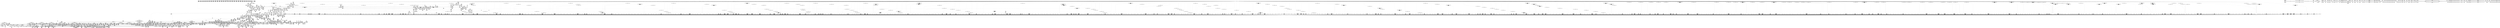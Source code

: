 digraph {
	CE0x55e6860 [shape=record,shape=Mrecord,label="{CE0x55e6860|i64*_getelementptr_inbounds_(_16_x_i64_,_16_x_i64_*___llvm_gcov_ctr46,_i64_0,_i64_12)|*Constant*|*SummSource*}"]
	CE0x55a6570 [shape=record,shape=Mrecord,label="{CE0x55a6570|GLOBAL:_file_inode|*Constant*|*SummSink*}"]
	CE0x559cac0 [shape=record,shape=Mrecord,label="{CE0x559cac0|file_inode:_entry}"]
	CE0x55b7d70 [shape=record,shape=Mrecord,label="{CE0x55b7d70|0:_i16,_4:_i32,_8:_i16,_40:_%struct.super_block*,_:_SCMRE_262,263_}"]
	CE0x560e4e0 [shape=record,shape=Mrecord,label="{CE0x560e4e0|0:_i16,_4:_i32,_8:_i16,_40:_%struct.super_block*,_:_SCMRE_540,544_|*MultipleSource*|security/apparmor/lsm.c,435|security/apparmor/include/apparmor.h,117|Function::mediated_filesystem&Arg::inode::|*LoadInst*|include/linux/fs.h,1916}"]
	CE0x5537e40 [shape=record,shape=Mrecord,label="{CE0x5537e40|file_inode:_tmp2}"]
	CE0x562b7d0 [shape=record,shape=Mrecord,label="{CE0x562b7d0|80:_i64,_:_CRE_574,575_}"]
	CE0x562be30 [shape=record,shape=Mrecord,label="{CE0x562be30|80:_i64,_:_CRE_580,581_}"]
	CE0x5661710 [shape=record,shape=Mrecord,label="{CE0x5661710|__aa_current_profile:_tmp3}"]
	CE0x5666780 [shape=record,shape=Mrecord,label="{CE0x5666780|aa_file_perm:_i_uid|security/apparmor/file.c,452|*SummSource*}"]
	CE0x55e1970 [shape=record,shape=Mrecord,label="{CE0x55e1970|void_(i8*,_i32,_i64)*_asm_sideeffect_1:_09ud2_0A.pushsection___bug_table,_22a_22_0A2:_09.long_1b_-_2b,_$_0:c_-_2b_0A_09.word_$_1:c_,_0_0A_09.org_2b+$_2:c_0A.popsection_,_i,i,i,_dirflag_,_fpsr_,_flags_}"]
	CE0x555d6a0 [shape=record,shape=Mrecord,label="{CE0x555d6a0|aa_cred_profile:_security|security/apparmor/include/context.h,99|*SummSource*}"]
	CE0x55487a0 [shape=record,shape=Mrecord,label="{CE0x55487a0|aa_cred_profile:_tmp5|security/apparmor/include/context.h,99}"]
	CE0x5639ac0 [shape=record,shape=Mrecord,label="{CE0x5639ac0|80:_i64,_:_CRE_1240,1241_}"]
	CE0x55de800 [shape=record,shape=Mrecord,label="{CE0x55de800|aa_cred_profile:_tmp16|security/apparmor/include/context.h,100|*SummSource*}"]
	CE0x55e5520 [shape=record,shape=Mrecord,label="{CE0x55e5520|i64*_getelementptr_inbounds_(_16_x_i64_,_16_x_i64_*___llvm_gcov_ctr46,_i64_0,_i64_10)|*Constant*|*SummSource*}"]
	CE0x561e4b0 [shape=record,shape=Mrecord,label="{CE0x561e4b0|0:_i16,_4:_i32,_8:_i16,_40:_%struct.super_block*,_:_SCMRE_901,902_}"]
	CE0x552a870 [shape=record,shape=Mrecord,label="{CE0x552a870|%struct.aa_task_cxt*_null|*Constant*}"]
	CE0x559d470 [shape=record,shape=Mrecord,label="{CE0x559d470|common_file_perm:_tmp16|security/apparmor/lsm.c,432|*SummSource*}"]
	CE0x55206a0 [shape=record,shape=Mrecord,label="{CE0x55206a0|16:_%struct.vfsmount*,_24:_%struct.dentry*,_32:_%struct.inode*,_408:_%struct.cred*,_456:_i8*,_:_CRE_336,344_|*MultipleSource*|security/apparmor/lsm.c,428|Function::common_file_perm&Arg::file::|Function::apparmor_file_lock&Arg::file::}"]
	CE0x561fdb0 [shape=record,shape=Mrecord,label="{CE0x561fdb0|0:_i16,_4:_i32,_8:_i16,_40:_%struct.super_block*,_:_SCMRE_917,918_}"]
	CE0x55af0b0 [shape=record,shape=Mrecord,label="{CE0x55af0b0|common_file_perm:_tmp36|security/apparmor/lsm.c,447|*SummSink*}"]
	CE0x5639790 [shape=record,shape=Mrecord,label="{CE0x5639790|80:_i64,_:_CRE_1237,1238_}"]
	CE0x55a4470 [shape=record,shape=Mrecord,label="{CE0x55a4470|common_file_perm:_tmp27|security/apparmor/lsm.c,434|*SummSource*}"]
	CE0x562d6a0 [shape=record,shape=Mrecord,label="{CE0x562d6a0|80:_i64,_:_CRE_603,604_}"]
	CE0x5580900 [shape=record,shape=Mrecord,label="{CE0x5580900|aa_cred_profile:_tmp9|security/apparmor/include/context.h,100}"]
	CE0x555f280 [shape=record,shape=Mrecord,label="{CE0x555f280|common_file_perm:_lor.lhs.false|*SummSink*}"]
	CE0x562e140 [shape=record,shape=Mrecord,label="{CE0x562e140|80:_i64,_:_CRE_613,614_}"]
	CE0x557a8c0 [shape=record,shape=Mrecord,label="{CE0x557a8c0|80:_i64,_:_CRE_1678,1679_}"]
	CE0x5587d60 [shape=record,shape=Mrecord,label="{CE0x5587d60|i8*_getelementptr_inbounds_(_36_x_i8_,_36_x_i8_*_.str12,_i32_0,_i32_0)|*Constant*|*SummSource*}"]
	CE0x565dba0 [shape=record,shape=Mrecord,label="{CE0x565dba0|GLOBAL:_lockdep_rcu_suspicious|*Constant*|*SummSink*}"]
	CE0x55a3330 [shape=record,shape=Mrecord,label="{CE0x55a3330|i64_4|*Constant*}"]
	CE0x558dd90 [shape=record,shape=Mrecord,label="{CE0x558dd90|common_file_perm:_expval|security/apparmor/lsm.c,432|*SummSource*}"]
	CE0x552ce50 [shape=record,shape=Mrecord,label="{CE0x552ce50|16:_%struct.vfsmount*,_24:_%struct.dentry*,_32:_%struct.inode*,_408:_%struct.cred*,_456:_i8*,_:_CRE_187,188_}"]
	CE0x5657090 [shape=record,shape=Mrecord,label="{CE0x5657090|get_current:_tmp2|*SummSource*}"]
	CE0x5532630 [shape=record,shape=Mrecord,label="{CE0x5532630|16:_%struct.vfsmount*,_24:_%struct.dentry*,_32:_%struct.inode*,_408:_%struct.cred*,_456:_i8*,_:_CRE_155,156_}"]
	CE0x5546ce0 [shape=record,shape=Mrecord,label="{CE0x5546ce0|16:_%struct.vfsmount*,_24:_%struct.dentry*,_32:_%struct.inode*,_408:_%struct.cred*,_456:_i8*,_:_CRE_488,496_|*MultipleSource*|security/apparmor/lsm.c,428|Function::common_file_perm&Arg::file::|Function::apparmor_file_lock&Arg::file::}"]
	CE0x5642f90 [shape=record,shape=Mrecord,label="{CE0x5642f90|80:_i64,_:_CRE_1620,1621_}"]
	CE0x5659910 [shape=record,shape=Mrecord,label="{CE0x5659910|__aa_current_profile:_tmp8|security/apparmor/include/context.h,138|*SummSink*}"]
	CE0x5503140 [shape=record,shape=Mrecord,label="{CE0x5503140|i64_1|*Constant*|*SummSink*}"]
	CE0x56b6720 [shape=record,shape=Mrecord,label="{CE0x56b6720|aa_cred_profile:_tmp26|security/apparmor/include/context.h,100}"]
	CE0x565f9e0 [shape=record,shape=Mrecord,label="{CE0x565f9e0|file_inode17:_entry|*SummSink*}"]
	CE0x55da880 [shape=record,shape=Mrecord,label="{CE0x55da880|aa_cred_profile:_do.body6|*SummSink*}"]
	CE0x5547df0 [shape=record,shape=Mrecord,label="{CE0x5547df0|i64*_getelementptr_inbounds_(_28_x_i64_,_28_x_i64_*___llvm_gcov_ctr87,_i64_0,_i64_5)|*Constant*|*SummSource*}"]
	CE0x551f480 [shape=record,shape=Mrecord,label="{CE0x551f480|common_file_perm:_op|Function::common_file_perm&Arg::op::|*SummSource*}"]
	CE0x5638470 [shape=record,shape=Mrecord,label="{CE0x5638470|80:_i64,_:_CRE_1219,1220_}"]
	CE0x55cef10 [shape=record,shape=Mrecord,label="{CE0x55cef10|aa_file_perm:_request|Function::aa_file_perm&Arg::request::|*SummSink*}"]
	CE0x555dc30 [shape=record,shape=Mrecord,label="{CE0x555dc30|16:_%struct.vfsmount*,_24:_%struct.dentry*,_32:_%struct.inode*,_408:_%struct.cred*,_456:_i8*,_:_CRE_10,11_}"]
	CE0x56317e0 [shape=record,shape=Mrecord,label="{CE0x56317e0|80:_i64,_:_CRE_8,16_|*MultipleSource*|security/apparmor/include/apparmor.h,117|*LoadInst*|security/apparmor/include/apparmor.h,117}"]
	CE0x550c000 [shape=record,shape=Mrecord,label="{CE0x550c000|i32_1|*Constant*}"]
	CE0x55baac0 [shape=record,shape=Mrecord,label="{CE0x55baac0|0:_i16,_4:_i32,_8:_i16,_40:_%struct.super_block*,_:_SCMRE_291,292_}"]
	CE0x5646560 [shape=record,shape=Mrecord,label="{CE0x5646560|80:_i64,_:_CRE_1671,1672_}"]
	CE0x5560d80 [shape=record,shape=Mrecord,label="{CE0x5560d80|16:_%struct.vfsmount*,_24:_%struct.dentry*,_32:_%struct.inode*,_408:_%struct.cred*,_456:_i8*,_:_CRE_24,32_|*MultipleSource*|security/apparmor/lsm.c,428|Function::common_file_perm&Arg::file::|Function::apparmor_file_lock&Arg::file::}"]
	CE0x55a8ca0 [shape=record,shape=Mrecord,label="{CE0x55a8ca0|common_file_perm:_tmp35|security/apparmor/lsm.c,436|*SummSource*}"]
	CE0x55d3300 [shape=record,shape=Mrecord,label="{CE0x55d3300|0:_i16,_4:_i32,_8:_i16,_40:_%struct.super_block*,_:_SCMRE_154,155_}"]
	CE0x55bfcc0 [shape=record,shape=Mrecord,label="{CE0x55bfcc0|0:_i16,_4:_i32,_8:_i16,_40:_%struct.super_block*,_:_SCMRE_472,473_}"]
	CE0x562ecf0 [shape=record,shape=Mrecord,label="{CE0x562ecf0|80:_i64,_:_CRE_624,625_}"]
	CE0x55d8f10 [shape=record,shape=Mrecord,label="{CE0x55d8f10|aa_cred_profile:_lnot|security/apparmor/include/context.h,100|*SummSink*}"]
	CE0x554cbd0 [shape=record,shape=Mrecord,label="{CE0x554cbd0|16:_%struct.vfsmount*,_24:_%struct.dentry*,_32:_%struct.inode*,_408:_%struct.cred*,_456:_i8*,_:_CRE_165,166_}"]
	CE0x5631680 [shape=record,shape=Mrecord,label="{CE0x5631680|80:_i64,_:_CRE_0,8_|*MultipleSource*|security/apparmor/include/apparmor.h,117|*LoadInst*|security/apparmor/include/apparmor.h,117}"]
	CE0x5515e80 [shape=record,shape=Mrecord,label="{CE0x5515e80|apparmor_file_lock:_tmp8|security/apparmor/lsm.c,466|*SummSink*}"]
	CE0x5555ee0 [shape=record,shape=Mrecord,label="{CE0x5555ee0|44:_i32,_48:_i16,_128:_i8*,_:_SCMRE_120,128_|*MultipleSource*|Function::aa_cred_profile&Arg::cred::|*LoadInst*|security/apparmor/lsm.c,429|security/apparmor/include/context.h,99}"]
	CE0x5624d80 [shape=record,shape=Mrecord,label="{CE0x5624d80|80:_i64,_:_CRE_398,399_}"]
	CE0x5524a60 [shape=record,shape=Mrecord,label="{CE0x5524a60|apparmor_file_lock:_call|security/apparmor/lsm.c,466|*SummSource*}"]
	CE0x55e7ca0 [shape=record,shape=Mrecord,label="{CE0x55e7ca0|i64*_getelementptr_inbounds_(_16_x_i64_,_16_x_i64_*___llvm_gcov_ctr46,_i64_0,_i64_13)|*Constant*|*SummSource*}"]
	CE0x55db240 [shape=record,shape=Mrecord,label="{CE0x55db240|file_inode17:_tmp1|*SummSource*}"]
	CE0x55dee60 [shape=record,shape=Mrecord,label="{CE0x55dee60|i64*_getelementptr_inbounds_(_2_x_i64_,_2_x_i64_*___llvm_gcov_ctr55,_i64_0,_i64_1)|*Constant*|*SummSink*}"]
	CE0x558f220 [shape=record,shape=Mrecord,label="{CE0x558f220|common_file_perm:_f_cred|security/apparmor/lsm.c,429|*SummSink*}"]
	CE0x5558460 [shape=record,shape=Mrecord,label="{CE0x5558460|i32_22|*Constant*}"]
	CE0x5656820 [shape=record,shape=Mrecord,label="{CE0x5656820|aa_file_perm:_cond|security/apparmor/file.c, 451|*SummSource*}"]
	CE0x5562370 [shape=record,shape=Mrecord,label="{CE0x5562370|16:_%struct.vfsmount*,_24:_%struct.dentry*,_32:_%struct.inode*,_408:_%struct.cred*,_456:_i8*,_:_CRE_232,240_|*MultipleSource*|security/apparmor/lsm.c,428|Function::common_file_perm&Arg::file::|Function::apparmor_file_lock&Arg::file::}"]
	CE0x55cec40 [shape=record,shape=Mrecord,label="{CE0x55cec40|aa_file_perm:_request|Function::aa_file_perm&Arg::request::}"]
	CE0x5622e00 [shape=record,shape=Mrecord,label="{CE0x5622e00|0:_i16,_4:_i32,_8:_i16,_40:_%struct.super_block*,_:_SCMRE_979,980_}"]
	CE0x55530d0 [shape=record,shape=Mrecord,label="{CE0x55530d0|common_file_perm:_do.body4}"]
	CE0x561abb0 [shape=record,shape=Mrecord,label="{CE0x561abb0|0:_i16,_4:_i32,_8:_i16,_40:_%struct.super_block*,_:_SCMRE_865,866_}"]
	CE0x5652840 [shape=record,shape=Mrecord,label="{CE0x5652840|i64*_getelementptr_inbounds_(_11_x_i64_,_11_x_i64_*___llvm_gcov_ctr58,_i64_0,_i64_0)|*Constant*}"]
	CE0x557cd20 [shape=record,shape=Mrecord,label="{CE0x557cd20|80:_i64,_:_CRE_1808,1816_|*MultipleSource*|security/apparmor/include/apparmor.h,117|*LoadInst*|security/apparmor/include/apparmor.h,117}"]
	CE0x558f3b0 [shape=record,shape=Mrecord,label="{CE0x558f3b0|i32_11|*Constant*|*SummSink*}"]
	CE0x559e5a0 [shape=record,shape=Mrecord,label="{CE0x559e5a0|common_file_perm:_tmp18|security/apparmor/lsm.c,432}"]
	CE0x55263f0 [shape=record,shape=Mrecord,label="{CE0x55263f0|16:_%struct.vfsmount*,_24:_%struct.dentry*,_32:_%struct.inode*,_408:_%struct.cred*,_456:_i8*,_:_CRE_304,312_|*MultipleSource*|security/apparmor/lsm.c,428|Function::common_file_perm&Arg::file::|Function::apparmor_file_lock&Arg::file::}"]
	CE0x561ca20 [shape=record,shape=Mrecord,label="{CE0x561ca20|0:_i16,_4:_i32,_8:_i16,_40:_%struct.super_block*,_:_SCMRE_884,885_}"]
	CE0x563f040 [shape=record,shape=Mrecord,label="{CE0x563f040|80:_i64,_:_CRE_1339,1340_}"]
	CE0x551f4f0 [shape=record,shape=Mrecord,label="{CE0x551f4f0|common_file_perm:_op|Function::common_file_perm&Arg::op::|*SummSink*}"]
	CE0x5520460 [shape=record,shape=Mrecord,label="{CE0x5520460|16:_%struct.vfsmount*,_24:_%struct.dentry*,_32:_%struct.inode*,_408:_%struct.cred*,_456:_i8*,_:_CRE_328,336_|*MultipleSource*|security/apparmor/lsm.c,428|Function::common_file_perm&Arg::file::|Function::apparmor_file_lock&Arg::file::}"]
	CE0x561d380 [shape=record,shape=Mrecord,label="{CE0x561d380|0:_i16,_4:_i32,_8:_i16,_40:_%struct.super_block*,_:_SCMRE_890,891_}"]
	CE0x5516ac0 [shape=record,shape=Mrecord,label="{CE0x5516ac0|i64_0|*Constant*}"]
	CE0x5510c50 [shape=record,shape=Mrecord,label="{CE0x5510c50|apparmor_file_lock:_tmp4|security/apparmor/lsm.c,463|*SummSource*}"]
	CE0x554fa80 [shape=record,shape=Mrecord,label="{CE0x554fa80|common_file_perm:_tmp1|*SummSink*}"]
	CE0x55a2f60 [shape=record,shape=Mrecord,label="{CE0x55a2f60|aa_file_perm:_tmp5|security/apparmor/file.c,452}"]
	CE0x55dc0e0 [shape=record,shape=Mrecord,label="{CE0x55dc0e0|aa_cred_profile:_tmp11|security/apparmor/include/context.h,100|*SummSink*}"]
	CE0x55dd9d0 [shape=record,shape=Mrecord,label="{CE0x55dd9d0|i64_5|*Constant*|*SummSink*}"]
	CE0x565e730 [shape=record,shape=Mrecord,label="{CE0x565e730|__aa_current_profile:_tmp11|security/apparmor/include/context.h,138|*SummSource*}"]
	CE0x5510350 [shape=record,shape=Mrecord,label="{CE0x5510350|16:_%struct.vfsmount*,_24:_%struct.dentry*,_32:_%struct.inode*,_408:_%struct.cred*,_456:_i8*,_:_CRE_69,70_}"]
	CE0x5580a80 [shape=record,shape=Mrecord,label="{CE0x5580a80|aa_cred_profile:_tmp9|security/apparmor/include/context.h,100|*SummSource*}"]
	CE0x5640e00 [shape=record,shape=Mrecord,label="{CE0x5640e00|80:_i64,_:_CRE_1367,1368_}"]
	CE0x55bc3c0 [shape=record,shape=Mrecord,label="{CE0x55bc3c0|0:_i16,_4:_i32,_8:_i16,_40:_%struct.super_block*,_:_SCMRE_307,308_}"]
	CE0x554d990 [shape=record,shape=Mrecord,label="{CE0x554d990|_call_void_mcount()_#2|*SummSink*}"]
	CE0x560fc10 [shape=record,shape=Mrecord,label="{CE0x560fc10|0:_i16,_4:_i32,_8:_i16,_40:_%struct.super_block*,_:_SCMRE_562,563_}"]
	CE0x5664680 [shape=record,shape=Mrecord,label="{CE0x5664680|aa_cred_profile:_tmp24|security/apparmor/include/context.h,100}"]
	CE0x56b4e20 [shape=record,shape=Mrecord,label="{CE0x56b4e20|aa_cred_profile:_tmp22|security/apparmor/include/context.h,100}"]
	CE0x5625930 [shape=record,shape=Mrecord,label="{CE0x5625930|80:_i64,_:_CRE_409,410_}"]
	CE0x5524920 [shape=record,shape=Mrecord,label="{CE0x5524920|apparmor_file_lock:_call|security/apparmor/lsm.c,466}"]
	CE0x560fa80 [shape=record,shape=Mrecord,label="{CE0x560fa80|0:_i16,_4:_i32,_8:_i16,_40:_%struct.super_block*,_:_SCMRE_561,562_}"]
	CE0x562ef10 [shape=record,shape=Mrecord,label="{CE0x562ef10|80:_i64,_:_CRE_626,627_}"]
	CE0x55b1760 [shape=record,shape=Mrecord,label="{CE0x55b1760|common_file_perm:_mode17|security/apparmor/lsm.c,447}"]
	CE0x55d8850 [shape=record,shape=Mrecord,label="{CE0x55d8850|__aa_current_profile:_call|security/apparmor/include/context.h,138}"]
	CE0x55918f0 [shape=record,shape=Mrecord,label="{CE0x55918f0|_ret_%struct.aa_profile*_%tmp34,_!dbg_!15510|security/apparmor/include/context.h,101|*SummSource*}"]
	CE0x5526b00 [shape=record,shape=Mrecord,label="{CE0x5526b00|0:_i16,_4:_i32,_8:_i16,_40:_%struct.super_block*,_:_SCMRE_128,136_|*MultipleSource*|security/apparmor/lsm.c,435|security/apparmor/include/apparmor.h,117|Function::mediated_filesystem&Arg::inode::|*LoadInst*|include/linux/fs.h,1916}"]
	CE0x563f480 [shape=record,shape=Mrecord,label="{CE0x563f480|80:_i64,_:_CRE_1343,1344_}"]
	CE0x5516da0 [shape=record,shape=Mrecord,label="{CE0x5516da0|common_file_perm:_bb}"]
	CE0x55b6600 [shape=record,shape=Mrecord,label="{CE0x55b6600|0:_i16,_4:_i32,_8:_i16,_40:_%struct.super_block*,_:_SCMRE_247,248_}"]
	CE0x5588f60 [shape=record,shape=Mrecord,label="{CE0x5588f60|i64*_getelementptr_inbounds_(_28_x_i64_,_28_x_i64_*___llvm_gcov_ctr87,_i64_0,_i64_26)|*Constant*|*SummSink*}"]
	CE0x56ad460 [shape=record,shape=Mrecord,label="{CE0x56ad460|aa_cred_profile:_bb}"]
	CE0x5533210 [shape=record,shape=Mrecord,label="{CE0x5533210|16:_%struct.vfsmount*,_24:_%struct.dentry*,_32:_%struct.inode*,_408:_%struct.cred*,_456:_i8*,_:_CRE_145,146_}"]
	CE0x55b4a30 [shape=record,shape=Mrecord,label="{CE0x55b4a30|0:_i16,_4:_i32,_8:_i16,_40:_%struct.super_block*,_:_SCMRE_206,207_}"]
	CE0x5590880 [shape=record,shape=Mrecord,label="{CE0x5590880|common_file_perm:_call|security/apparmor/lsm.c,429}"]
	CE0x5539990 [shape=record,shape=Mrecord,label="{CE0x5539990|16:_%struct.vfsmount*,_24:_%struct.dentry*,_32:_%struct.inode*,_408:_%struct.cred*,_456:_i8*,_:_CRE_136,140_|*MultipleSource*|security/apparmor/lsm.c,428|Function::common_file_perm&Arg::file::|Function::apparmor_file_lock&Arg::file::}"]
	CE0x5584010 [shape=record,shape=Mrecord,label="{CE0x5584010|16:_%struct.vfsmount*,_24:_%struct.dentry*,_32:_%struct.inode*,_408:_%struct.cred*,_456:_i8*,_:_CRE_496,504_|*MultipleSource*|security/apparmor/lsm.c,428|Function::common_file_perm&Arg::file::|Function::apparmor_file_lock&Arg::file::}"]
	CE0x56310f0 [shape=record,shape=Mrecord,label="{CE0x56310f0|80:_i64,_:_CRE_1209,1210_}"]
	CE0x55d9500 [shape=record,shape=Mrecord,label="{CE0x55d9500|aa_file_perm:_tmp}"]
	CE0x55933f0 [shape=record,shape=Mrecord,label="{CE0x55933f0|i64_22|*Constant*}"]
	CE0x561e000 [shape=record,shape=Mrecord,label="{CE0x561e000|0:_i16,_4:_i32,_8:_i16,_40:_%struct.super_block*,_:_SCMRE_898,899_}"]
	CE0x55942a0 [shape=record,shape=Mrecord,label="{CE0x55942a0|common_file_perm:_tmp44|security/apparmor/lsm.c,447|*SummSink*}"]
	CE0x55ab860 [shape=record,shape=Mrecord,label="{CE0x55ab860|mediated_filesystem:_entry|*SummSink*}"]
	CE0x567a560 [shape=record,shape=Mrecord,label="{CE0x567a560|file_inode17:_tmp4|*LoadInst*|include/linux/fs.h,1916}"]
	CE0x558c1c0 [shape=record,shape=Mrecord,label="{CE0x558c1c0|common_file_perm:_tmp6|*LoadInst*|security/apparmor/lsm.c,429|*SummSink*}"]
	CE0x555c7f0 [shape=record,shape=Mrecord,label="{CE0x555c7f0|i64_3|*Constant*}"]
	CE0x558a090 [shape=record,shape=Mrecord,label="{CE0x558a090|GLOBAL:___llvm_gcov_ctr87|Global_var:__llvm_gcov_ctr87|*SummSource*}"]
	CE0x557e670 [shape=record,shape=Mrecord,label="{CE0x557e670|aa_cred_profile:_tmp17|security/apparmor/include/context.h,100|*SummSource*}"]
	CE0x56333e0 [shape=record,shape=Mrecord,label="{CE0x56333e0|80:_i64,_:_CRE_120,128_|*MultipleSource*|security/apparmor/include/apparmor.h,117|*LoadInst*|security/apparmor/include/apparmor.h,117}"]
	CE0x5652dc0 [shape=record,shape=Mrecord,label="{CE0x5652dc0|file_inode17:_tmp2|*SummSink*}"]
	CE0x55aee10 [shape=record,shape=Mrecord,label="{CE0x55aee10|common_file_perm:_cmp|security/apparmor/lsm.c,447}"]
	CE0x550b940 [shape=record,shape=Mrecord,label="{CE0x550b940|_call_void_mcount()_#2}"]
	CE0x55501b0 [shape=record,shape=Mrecord,label="{CE0x55501b0|common_file_perm:_f_security|security/apparmor/lsm.c,428}"]
	CE0x558d720 [shape=record,shape=Mrecord,label="{CE0x558d720|GLOBAL:_llvm.expect.i64|*Constant*|*SummSource*}"]
	CE0x5612190 [shape=record,shape=Mrecord,label="{CE0x5612190|0:_i16,_4:_i32,_8:_i16,_40:_%struct.super_block*,_:_SCMRE_586,587_}"]
	CE0x5621840 [shape=record,shape=Mrecord,label="{CE0x5621840|0:_i16,_4:_i32,_8:_i16,_40:_%struct.super_block*,_:_SCMRE_934,935_}"]
	CE0x55cde30 [shape=record,shape=Mrecord,label="{CE0x55cde30|file_inode17:_tmp3|*SummSource*}"]
	CE0x55bade0 [shape=record,shape=Mrecord,label="{CE0x55bade0|0:_i16,_4:_i32,_8:_i16,_40:_%struct.super_block*,_:_SCMRE_293,294_}"]
	CE0x565cd50 [shape=record,shape=Mrecord,label="{CE0x565cd50|i8_1|*Constant*|*SummSink*}"]
	CE0x55cf780 [shape=record,shape=Mrecord,label="{CE0x55cf780|common_file_perm:_error.0|*SummSink*}"]
	CE0x5536550 [shape=record,shape=Mrecord,label="{CE0x5536550|16:_%struct.vfsmount*,_24:_%struct.dentry*,_32:_%struct.inode*,_408:_%struct.cred*,_456:_i8*,_:_CRE_400,404_|*MultipleSource*|security/apparmor/lsm.c,428|Function::common_file_perm&Arg::file::|Function::apparmor_file_lock&Arg::file::}"]
	CE0x554c850 [shape=record,shape=Mrecord,label="{CE0x554c850|16:_%struct.vfsmount*,_24:_%struct.dentry*,_32:_%struct.inode*,_408:_%struct.cred*,_456:_i8*,_:_CRE_163,164_}"]
	CE0x55c0220 [shape=record,shape=Mrecord,label="{CE0x55c0220|0:_i16,_4:_i32,_8:_i16,_40:_%struct.super_block*,_:_SCMRE_474,475_}"]
	CE0x565ebe0 [shape=record,shape=Mrecord,label="{CE0x565ebe0|aa_cred_profile:_lor.rhs}"]
	CE0x5662b80 [shape=record,shape=Mrecord,label="{CE0x5662b80|__aa_current_profile:_tmp2}"]
	CE0x5598330 [shape=record,shape=Mrecord,label="{CE0x5598330|common_file_perm:_conv24|security/apparmor/lsm.c,448|*SummSource*}"]
	CE0x554ce00 [shape=record,shape=Mrecord,label="{CE0x554ce00|16:_%struct.vfsmount*,_24:_%struct.dentry*,_32:_%struct.inode*,_408:_%struct.cred*,_456:_i8*,_:_CRE_167,168_}"]
	CE0x563cf00 [shape=record,shape=Mrecord,label="{CE0x563cf00|80:_i64,_:_CRE_1307,1308_}"]
	CE0x553db50 [shape=record,shape=Mrecord,label="{CE0x553db50|i64*_getelementptr_inbounds_(_2_x_i64_,_2_x_i64_*___llvm_gcov_ctr88,_i64_0,_i64_1)|*Constant*|*SummSink*}"]
	CE0x55b61e0 [shape=record,shape=Mrecord,label="{CE0x55b61e0|0:_i16,_4:_i32,_8:_i16,_40:_%struct.super_block*,_:_SCMRE_244,245_}"]
	CE0x5625e80 [shape=record,shape=Mrecord,label="{CE0x5625e80|80:_i64,_:_CRE_414,415_}"]
	CE0x55dc4a0 [shape=record,shape=Mrecord,label="{CE0x55dc4a0|__aa_current_profile:_tmp5|security/apparmor/include/context.h,138|*SummSink*}"]
	CE0x56324d0 [shape=record,shape=Mrecord,label="{CE0x56324d0|80:_i64,_:_CRE_56,64_|*MultipleSource*|security/apparmor/include/apparmor.h,117|*LoadInst*|security/apparmor/include/apparmor.h,117}"]
	CE0x55b5070 [shape=record,shape=Mrecord,label="{CE0x55b5070|0:_i16,_4:_i32,_8:_i16,_40:_%struct.super_block*,_:_SCMRE_216,224_|*MultipleSource*|security/apparmor/lsm.c,435|security/apparmor/include/apparmor.h,117|Function::mediated_filesystem&Arg::inode::|*LoadInst*|include/linux/fs.h,1916}"]
	CE0x563e490 [shape=record,shape=Mrecord,label="{CE0x563e490|80:_i64,_:_CRE_1328,1329_}"]
	CE0x5643d00 [shape=record,shape=Mrecord,label="{CE0x5643d00|80:_i64,_:_CRE_1633,1634_}"]
	CE0x55c2670 [shape=record,shape=Mrecord,label="{CE0x55c2670|__aa_current_profile:_call3|security/apparmor/include/context.h,138}"]
	CE0x560e7e0 [shape=record,shape=Mrecord,label="{CE0x560e7e0|0:_i16,_4:_i32,_8:_i16,_40:_%struct.super_block*,_:_SCMRE_544,552_|*MultipleSource*|security/apparmor/lsm.c,435|security/apparmor/include/apparmor.h,117|Function::mediated_filesystem&Arg::inode::|*LoadInst*|include/linux/fs.h,1916}"]
	CE0x55a1cf0 [shape=record,shape=Mrecord,label="{CE0x55a1cf0|i64*_getelementptr_inbounds_(_28_x_i64_,_28_x_i64_*___llvm_gcov_ctr87,_i64_0,_i64_25)|*Constant*|*SummSource*}"]
	CE0x56208a0 [shape=record,shape=Mrecord,label="{CE0x56208a0|0:_i16,_4:_i32,_8:_i16,_40:_%struct.super_block*,_:_SCMRE_924,925_}"]
	CE0x56711b0 [shape=record,shape=Mrecord,label="{CE0x56711b0|aa_file_perm:_f_path|security/apparmor/file.c,456|*SummSink*}"]
	CE0x561cbb0 [shape=record,shape=Mrecord,label="{CE0x561cbb0|0:_i16,_4:_i32,_8:_i16,_40:_%struct.super_block*,_:_SCMRE_885,886_}"]
	CE0x56c6d20 [shape=record,shape=Mrecord,label="{CE0x56c6d20|aa_cred_profile:_if.then}"]
	CE0x563e050 [shape=record,shape=Mrecord,label="{CE0x563e050|80:_i64,_:_CRE_1324,1325_}"]
	CE0x5590030 [shape=record,shape=Mrecord,label="{CE0x5590030|common_file_perm:_lnot|security/apparmor/lsm.c,432|*SummSource*}"]
	CE0x56203f0 [shape=record,shape=Mrecord,label="{CE0x56203f0|0:_i16,_4:_i32,_8:_i16,_40:_%struct.super_block*,_:_SCMRE_921,922_}"]
	CE0x5593320 [shape=record,shape=Mrecord,label="{CE0x5593320|i64_19|*Constant*|*SummSink*}"]
	CE0x563aab0 [shape=record,shape=Mrecord,label="{CE0x563aab0|80:_i64,_:_CRE_1255,1256_}"]
	CE0x5667df0 [shape=record,shape=Mrecord,label="{CE0x5667df0|i32_138|*Constant*|*SummSink*}"]
	CE0x562dbf0 [shape=record,shape=Mrecord,label="{CE0x562dbf0|80:_i64,_:_CRE_608,609_}"]
	CE0x55cffc0 [shape=record,shape=Mrecord,label="{CE0x55cffc0|common_file_perm:_tmp57|security/apparmor/lsm.c,451}"]
	CE0x559f890 [shape=record,shape=Mrecord,label="{CE0x559f890|i64*_getelementptr_inbounds_(_28_x_i64_,_28_x_i64_*___llvm_gcov_ctr87,_i64_0,_i64_11)|*Constant*}"]
	CE0x55a34b0 [shape=record,shape=Mrecord,label="{CE0x55a34b0|i32_4|*Constant*}"]
	CE0x55c1570 [shape=record,shape=Mrecord,label="{CE0x55c1570|0:_i16,_4:_i32,_8:_i16,_40:_%struct.super_block*,_:_SCMRE_487,488_}"]
	CE0x55eac70 [shape=record,shape=Mrecord,label="{CE0x55eac70|0:_i16,_4:_i32,_8:_i16,_40:_%struct.super_block*,_:_SCMRE_174,175_}"]
	CE0x5613a90 [shape=record,shape=Mrecord,label="{CE0x5613a90|0:_i16,_4:_i32,_8:_i16,_40:_%struct.super_block*,_:_SCMRE_602,603_}"]
	CE0x5596c00 [shape=record,shape=Mrecord,label="{CE0x5596c00|common_file_perm:_tmp49|security/apparmor/lsm.c,448|*SummSource*}"]
	CE0x5588950 [shape=record,shape=Mrecord,label="{CE0x5588950|common_file_perm:_call27|security/apparmor/lsm.c,449|*SummSink*}"]
	CE0x55607e0 [shape=record,shape=Mrecord,label="{CE0x55607e0|44:_i32,_48:_i16,_128:_i8*,_:_SCMRE_44,48_|*MultipleSource*|Function::aa_cred_profile&Arg::cred::|*LoadInst*|security/apparmor/lsm.c,429|security/apparmor/include/context.h,99}"]
	CE0x55a3b20 [shape=record,shape=Mrecord,label="{CE0x55a3b20|i64*_getelementptr_inbounds_(_2_x_i64_,_2_x_i64_*___llvm_gcov_ctr112,_i64_0,_i64_0)|*Constant*}"]
	CE0x56afdf0 [shape=record,shape=Mrecord,label="{CE0x56afdf0|aa_file_perm:_f_path|security/apparmor/file.c,456}"]
	CE0x5537b20 [shape=record,shape=Mrecord,label="{CE0x5537b20|16:_%struct.vfsmount*,_24:_%struct.dentry*,_32:_%struct.inode*,_408:_%struct.cred*,_456:_i8*,_:_CRE_96,97_}"]
	CE0x551f780 [shape=record,shape=Mrecord,label="{CE0x551f780|_ret_i32_%retval.0,_!dbg_!15536|security/apparmor/lsm.c,452}"]
	CE0x55e0b80 [shape=record,shape=Mrecord,label="{CE0x55e0b80|aa_cred_profile:_lor.rhs}"]
	CE0x55bef50 [shape=record,shape=Mrecord,label="{CE0x55bef50|0:_i16,_4:_i32,_8:_i16,_40:_%struct.super_block*,_:_SCMRE_432,440_|*MultipleSource*|security/apparmor/lsm.c,435|security/apparmor/include/apparmor.h,117|Function::mediated_filesystem&Arg::inode::|*LoadInst*|include/linux/fs.h,1916}"]
	CE0x56189b0 [shape=record,shape=Mrecord,label="{CE0x56189b0|0:_i16,_4:_i32,_8:_i16,_40:_%struct.super_block*,_:_SCMRE_760,768_|*MultipleSource*|security/apparmor/lsm.c,435|security/apparmor/include/apparmor.h,117|Function::mediated_filesystem&Arg::inode::|*LoadInst*|include/linux/fs.h,1916}"]
	CE0x55bc870 [shape=record,shape=Mrecord,label="{CE0x55bc870|0:_i16,_4:_i32,_8:_i16,_40:_%struct.super_block*,_:_SCMRE_310,311_}"]
	CE0x563e5a0 [shape=record,shape=Mrecord,label="{CE0x563e5a0|80:_i64,_:_CRE_1329,1330_}"]
	CE0x56b2220 [shape=record,shape=Mrecord,label="{CE0x56b2220|i64*_getelementptr_inbounds_(_16_x_i64_,_16_x_i64_*___llvm_gcov_ctr46,_i64_0,_i64_9)|*Constant*}"]
	CE0x562e030 [shape=record,shape=Mrecord,label="{CE0x562e030|80:_i64,_:_CRE_612,613_}"]
	CE0x562a790 [shape=record,shape=Mrecord,label="{CE0x562a790|80:_i64,_:_CRE_560,561_}"]
	CE0x5501fd0 [shape=record,shape=Mrecord,label="{CE0x5501fd0|i32_14|*Constant*|*SummSource*}"]
	CE0x55dedd0 [shape=record,shape=Mrecord,label="{CE0x55dedd0|mediated_filesystem:_tmp|*SummSink*}"]
	CE0x55374d0 [shape=record,shape=Mrecord,label="{CE0x55374d0|mediated_filesystem:_tmp1|*SummSink*}"]
	CE0x5582da0 [shape=record,shape=Mrecord,label="{CE0x5582da0|aa_cred_profile:_tmp13|*SummSink*}"]
	CE0x56b1940 [shape=record,shape=Mrecord,label="{CE0x56b1940|aa_path_perm:_path|Function::aa_path_perm&Arg::path::}"]
	CE0x557fce0 [shape=record,shape=Mrecord,label="{CE0x557fce0|aa_cred_profile:_tmp19|security/apparmor/include/context.h,100|*SummSink*}"]
	CE0x5644030 [shape=record,shape=Mrecord,label="{CE0x5644030|80:_i64,_:_CRE_1636,1637_}"]
	CE0x5645350 [shape=record,shape=Mrecord,label="{CE0x5645350|80:_i64,_:_CRE_1654,1655_}"]
	CE0x55165f0 [shape=record,shape=Mrecord,label="{CE0x55165f0|apparmor_file_lock:_tmp3|security/apparmor/lsm.c,463}"]
	CE0x559cdc0 [shape=record,shape=Mrecord,label="{CE0x559cdc0|common_file_perm:_tmp15|security/apparmor/lsm.c,432}"]
	CE0x5552640 [shape=record,shape=Mrecord,label="{CE0x5552640|16:_%struct.vfsmount*,_24:_%struct.dentry*,_32:_%struct.inode*,_408:_%struct.cred*,_456:_i8*,_:_CRE_83,84_}"]
	CE0x565fac0 [shape=record,shape=Mrecord,label="{CE0x565fac0|file_inode17:_entry|*SummSource*}"]
	CE0x550ec50 [shape=record,shape=Mrecord,label="{CE0x550ec50|apparmor_file_lock:_tmp4|security/apparmor/lsm.c,463|*SummSink*}"]
	CE0x5588ce0 [shape=record,shape=Mrecord,label="{CE0x5588ce0|GLOBAL:_aa_file_perm|*Constant*|*SummSource*}"]
	CE0x563ade0 [shape=record,shape=Mrecord,label="{CE0x563ade0|80:_i64,_:_CRE_1258,1259_}"]
	CE0x5589aa0 [shape=record,shape=Mrecord,label="{CE0x5589aa0|common_file_perm:_tmp7|security/apparmor/lsm.c,432}"]
	CE0x5629bf0 [shape=record,shape=Mrecord,label="{CE0x5629bf0|80:_i64,_:_CRE_504,512_|*MultipleSource*|security/apparmor/include/apparmor.h,117|*LoadInst*|security/apparmor/include/apparmor.h,117}"]
	CE0x5659b20 [shape=record,shape=Mrecord,label="{CE0x5659b20|_call_void_mcount()_#2|*SummSink*}"]
	CE0x563df40 [shape=record,shape=Mrecord,label="{CE0x563df40|80:_i64,_:_CRE_1323,1324_}"]
	CE0x5584d20 [shape=record,shape=Mrecord,label="{CE0x5584d20|i64_0|*Constant*}"]
	CE0x55b9fd0 [shape=record,shape=Mrecord,label="{CE0x55b9fd0|0:_i16,_4:_i32,_8:_i16,_40:_%struct.super_block*,_:_SCMRE_284,285_}"]
	CE0x5639df0 [shape=record,shape=Mrecord,label="{CE0x5639df0|80:_i64,_:_CRE_1243,1244_}"]
	CE0x564e830 [shape=record,shape=Mrecord,label="{CE0x564e830|80:_i64,_:_CRE_1878,1879_}"]
	CE0x55ab3f0 [shape=record,shape=Mrecord,label="{CE0x55ab3f0|_ret_%struct.inode*_%tmp4,_!dbg_!15470|include/linux/fs.h,1916|*SummSink*}"]
	CE0x5585b40 [shape=record,shape=Mrecord,label="{CE0x5585b40|common_file_perm:_conv|security/apparmor/lsm.c,432|*SummSink*}"]
	CE0x5645570 [shape=record,shape=Mrecord,label="{CE0x5645570|80:_i64,_:_CRE_1656,1657_}"]
	CE0x55d3f20 [shape=record,shape=Mrecord,label="{CE0x55d3f20|common_file_perm:_tmp59|security/apparmor/lsm.c,452|*SummSink*}"]
	CE0x56b71d0 [shape=record,shape=Mrecord,label="{CE0x56b71d0|aa_cred_profile:_lnot.ext|security/apparmor/include/context.h,100}"]
	CE0x56127d0 [shape=record,shape=Mrecord,label="{CE0x56127d0|0:_i16,_4:_i32,_8:_i16,_40:_%struct.super_block*,_:_SCMRE_590,591_}"]
	CE0x51281a0 [shape=record,shape=Mrecord,label="{CE0x51281a0|i64*_getelementptr_inbounds_(_5_x_i64_,_5_x_i64_*___llvm_gcov_ctr98,_i64_0,_i64_3)|*Constant*}"]
	CE0x55574a0 [shape=record,shape=Mrecord,label="{CE0x55574a0|16:_%struct.vfsmount*,_24:_%struct.dentry*,_32:_%struct.inode*,_408:_%struct.cred*,_456:_i8*,_:_CRE_5,6_}"]
	CE0x5617990 [shape=record,shape=Mrecord,label="{CE0x5617990|0:_i16,_4:_i32,_8:_i16,_40:_%struct.super_block*,_:_SCMRE_704,712_|*MultipleSource*|security/apparmor/lsm.c,435|security/apparmor/include/apparmor.h,117|Function::mediated_filesystem&Arg::inode::|*LoadInst*|include/linux/fs.h,1916}"]
	CE0x562df20 [shape=record,shape=Mrecord,label="{CE0x562df20|80:_i64,_:_CRE_611,612_}"]
	CE0x56ce080 [shape=record,shape=Mrecord,label="{CE0x56ce080|i64*_getelementptr_inbounds_(_16_x_i64_,_16_x_i64_*___llvm_gcov_ctr46,_i64_0,_i64_15)|*Constant*}"]
	CE0x559b530 [shape=record,shape=Mrecord,label="{CE0x559b530|aa_cred_profile:_conv|security/apparmor/include/context.h,100|*SummSink*}"]
	CE0x55d6990 [shape=record,shape=Mrecord,label="{CE0x55d6990|aa_cred_profile:_tobool1|security/apparmor/include/context.h,100}"]
	CE0x55b8220 [shape=record,shape=Mrecord,label="{CE0x55b8220|0:_i16,_4:_i32,_8:_i16,_40:_%struct.super_block*,_:_SCMRE_265,266_}"]
	CE0x55b6ab0 [shape=record,shape=Mrecord,label="{CE0x55b6ab0|0:_i16,_4:_i32,_8:_i16,_40:_%struct.super_block*,_:_SCMRE_250,251_}"]
	CE0x561b5d0 [shape=record,shape=Mrecord,label="{CE0x561b5d0|0:_i16,_4:_i32,_8:_i16,_40:_%struct.super_block*,_:_SCMRE_871,872_}"]
	CE0x55d4b80 [shape=record,shape=Mrecord,label="{CE0x55d4b80|0:_i16,_4:_i32,_8:_i16,_40:_%struct.super_block*,_:_SCMRE_138,139_}"]
	CE0x5631960 [shape=record,shape=Mrecord,label="{CE0x5631960|80:_i64,_:_CRE_16,20_|*MultipleSource*|security/apparmor/include/apparmor.h,117|*LoadInst*|security/apparmor/include/apparmor.h,117}"]
	CE0x558af60 [shape=record,shape=Mrecord,label="{CE0x558af60|common_file_perm:_tmp10|security/apparmor/lsm.c,432|*SummSource*}"]
	CE0x5624040 [shape=record,shape=Mrecord,label="{CE0x5624040|mediated_filesystem:_tmp4|*LoadInst*|security/apparmor/include/apparmor.h,117}"]
	CE0x55dd730 [shape=record,shape=Mrecord,label="{CE0x55dd730|i64_6|*Constant*|*SummSink*}"]
	CE0x5646120 [shape=record,shape=Mrecord,label="{CE0x5646120|80:_i64,_:_CRE_1667,1668_}"]
	CE0x55a9150 [shape=record,shape=Mrecord,label="{CE0x55a9150|common_file_perm:_call15|security/apparmor/lsm.c,438|*SummSource*}"]
	CE0x5633fb0 [shape=record,shape=Mrecord,label="{CE0x5633fb0|80:_i64,_:_CRE_160,176_|*MultipleSource*|security/apparmor/include/apparmor.h,117|*LoadInst*|security/apparmor/include/apparmor.h,117}"]
	CE0x5627e60 [shape=record,shape=Mrecord,label="{CE0x5627e60|80:_i64,_:_CRE_444,445_}"]
	CE0x56326b0 [shape=record,shape=Mrecord,label="{CE0x56326b0|80:_i64,_:_CRE_64,72_|*MultipleSource*|security/apparmor/include/apparmor.h,117|*LoadInst*|security/apparmor/include/apparmor.h,117}"]
	CE0x5584590 [shape=record,shape=Mrecord,label="{CE0x5584590|common_file_perm:_tmp4|*LoadInst*|security/apparmor/lsm.c,428}"]
	CE0x55a8790 [shape=record,shape=Mrecord,label="{CE0x55a8790|common_file_perm:_tmp34|security/apparmor/lsm.c,436|*SummSink*}"]
	CE0x56713a0 [shape=record,shape=Mrecord,label="{CE0x56713a0|aa_file_perm:_tmp6|security/apparmor/file.c,453|*SummSource*}"]
	CE0x5623320 [shape=record,shape=Mrecord,label="{CE0x5623320|0:_i16,_4:_i32,_8:_i16,_40:_%struct.super_block*,_:_SCMRE_983,984_}"]
	CE0x5582f80 [shape=record,shape=Mrecord,label="{CE0x5582f80|aa_cred_profile:_lnot2|security/apparmor/include/context.h,100}"]
	CE0x5624c70 [shape=record,shape=Mrecord,label="{CE0x5624c70|80:_i64,_:_CRE_397,398_}"]
	CE0x5637660 [shape=record,shape=Mrecord,label="{CE0x5637660|__aa_current_profile:_do.body|*SummSink*}"]
	CE0x562ce20 [shape=record,shape=Mrecord,label="{CE0x562ce20|80:_i64,_:_CRE_595,596_}"]
	CE0x5638cf0 [shape=record,shape=Mrecord,label="{CE0x5638cf0|80:_i64,_:_CRE_1227,1228_}"]
	CE0x55ad050 [shape=record,shape=Mrecord,label="{CE0x55ad050|common_file_perm:_tmp31|security/apparmor/lsm.c,434}"]
	CE0x5664c70 [shape=record,shape=Mrecord,label="{CE0x5664c70|_call_void_mcount()_#2}"]
	CE0x5516380 [shape=record,shape=Mrecord,label="{CE0x5516380|apparmor_file_lock:_tmp9|security/apparmor/lsm.c,466|*SummSource*}"]
	CE0x55a1fb0 [shape=record,shape=Mrecord,label="{CE0x55a1fb0|aa_path_perm:_flags|Function::aa_path_perm&Arg::flags::|*SummSink*}"]
	CE0x5653900 [shape=record,shape=Mrecord,label="{CE0x5653900|__aa_current_profile:_tmp|*SummSink*}"]
	CE0x5615200 [shape=record,shape=Mrecord,label="{CE0x5615200|0:_i16,_4:_i32,_8:_i16,_40:_%struct.super_block*,_:_SCMRE_617,618_}"]
	CE0x563d6c0 [shape=record,shape=Mrecord,label="{CE0x563d6c0|80:_i64,_:_CRE_1315,1316_}"]
	CE0x555cdc0 [shape=record,shape=Mrecord,label="{CE0x555cdc0|file_inode:_tmp4|*LoadInst*|include/linux/fs.h,1916}"]
	CE0x5635eb0 [shape=record,shape=Mrecord,label="{CE0x5635eb0|80:_i64,_:_CRE_296,304_|*MultipleSource*|security/apparmor/include/apparmor.h,117|*LoadInst*|security/apparmor/include/apparmor.h,117}"]
	CE0x55285e0 [shape=record,shape=Mrecord,label="{CE0x55285e0|44:_i32,_48:_i16,_128:_i8*,_:_SCMRE_152,160_|*MultipleSource*|Function::aa_cred_profile&Arg::cred::|*LoadInst*|security/apparmor/lsm.c,429|security/apparmor/include/context.h,99}"]
	CE0x55d6310 [shape=record,shape=Mrecord,label="{CE0x55d6310|mediated_filesystem:_i_sb|security/apparmor/include/apparmor.h,117|*SummSource*}"]
	CE0x56b7940 [shape=record,shape=Mrecord,label="{CE0x56b7940|aa_cred_profile:_tmp21|security/apparmor/include/context.h,100}"]
	CE0x5625a40 [shape=record,shape=Mrecord,label="{CE0x5625a40|80:_i64,_:_CRE_410,411_}"]
	CE0x5639460 [shape=record,shape=Mrecord,label="{CE0x5639460|80:_i64,_:_CRE_1234,1235_}"]
	CE0x562b8e0 [shape=record,shape=Mrecord,label="{CE0x562b8e0|80:_i64,_:_CRE_575,576_}"]
	CE0x551b1a0 [shape=record,shape=Mrecord,label="{CE0x551b1a0|apparmor_file_lock:_tmp4|security/apparmor/lsm.c,463}"]
	CE0x560ff30 [shape=record,shape=Mrecord,label="{CE0x560ff30|0:_i16,_4:_i32,_8:_i16,_40:_%struct.super_block*,_:_SCMRE_564,565_}"]
	CE0x5651420 [shape=record,shape=Mrecord,label="{CE0x5651420|__aa_current_profile:_tmp12|security/apparmor/include/context.h,138|*SummSource*}"]
	CE0x553d1a0 [shape=record,shape=Mrecord,label="{CE0x553d1a0|common_file_perm:_if.end|*SummSink*}"]
	CE0x5584cb0 [shape=record,shape=Mrecord,label="{CE0x5584cb0|common_file_perm:_lnot|security/apparmor/lsm.c,432|*SummSink*}"]
	CE0x5594130 [shape=record,shape=Mrecord,label="{CE0x5594130|common_file_perm:_tmp44|security/apparmor/lsm.c,447|*SummSource*}"]
	CE0x5668570 [shape=record,shape=Mrecord,label="{CE0x5668570|__aa_current_profile:_tmp17|security/apparmor/include/context.h,138}"]
	CE0x5627910 [shape=record,shape=Mrecord,label="{CE0x5627910|80:_i64,_:_CRE_439,440_}"]
	CE0x55c03d0 [shape=record,shape=Mrecord,label="{CE0x55c03d0|0:_i16,_4:_i32,_8:_i16,_40:_%struct.super_block*,_:_SCMRE_475,476_}"]
	CE0x55b60e0 [shape=record,shape=Mrecord,label="{CE0x55b60e0|0:_i16,_4:_i32,_8:_i16,_40:_%struct.super_block*,_:_SCMRE_243,244_}"]
	CE0x5552100 [shape=record,shape=Mrecord,label="{CE0x5552100|16:_%struct.vfsmount*,_24:_%struct.dentry*,_32:_%struct.inode*,_408:_%struct.cred*,_456:_i8*,_:_CRE_80,81_}"]
	CE0x5621e80 [shape=record,shape=Mrecord,label="{CE0x5621e80|0:_i16,_4:_i32,_8:_i16,_40:_%struct.super_block*,_:_SCMRE_952,960_|*MultipleSource*|security/apparmor/lsm.c,435|security/apparmor/include/apparmor.h,117|Function::mediated_filesystem&Arg::inode::|*LoadInst*|include/linux/fs.h,1916}"]
	CE0x55377a0 [shape=record,shape=Mrecord,label="{CE0x55377a0|16:_%struct.vfsmount*,_24:_%struct.dentry*,_32:_%struct.inode*,_408:_%struct.cred*,_456:_i8*,_:_CRE_94,95_}"]
	CE0x55d4fe0 [shape=record,shape=Mrecord,label="{CE0x55d4fe0|aa_cred_profile:_do.cond}"]
	CE0x562b390 [shape=record,shape=Mrecord,label="{CE0x562b390|80:_i64,_:_CRE_570,571_}"]
	CE0x5529080 [shape=record,shape=Mrecord,label="{CE0x5529080|i64*_getelementptr_inbounds_(_2_x_i64_,_2_x_i64_*___llvm_gcov_ctr55,_i64_0,_i64_0)|*Constant*|*SummSource*}"]
	"CONST[source:0(mediator),value:0(static)][purpose:{operation}]"
	CE0x552c950 [shape=record,shape=Mrecord,label="{CE0x552c950|common_file_perm:_do.end9}"]
	CE0x56181a0 [shape=record,shape=Mrecord,label="{CE0x56181a0|0:_i16,_4:_i32,_8:_i16,_40:_%struct.super_block*,_:_SCMRE_736,740_|*MultipleSource*|security/apparmor/lsm.c,435|security/apparmor/include/apparmor.h,117|Function::mediated_filesystem&Arg::inode::|*LoadInst*|include/linux/fs.h,1916}"]
	CE0x5618f10 [shape=record,shape=Mrecord,label="{CE0x5618f10|0:_i16,_4:_i32,_8:_i16,_40:_%struct.super_block*,_:_SCMRE_776,792_|*MultipleSource*|security/apparmor/lsm.c,435|security/apparmor/include/apparmor.h,117|Function::mediated_filesystem&Arg::inode::|*LoadInst*|include/linux/fs.h,1916}"]
	CE0x55dfea0 [shape=record,shape=Mrecord,label="{CE0x55dfea0|0:_i16,_4:_i32,_8:_i16,_40:_%struct.super_block*,_:_SCMRE_16,24_|*MultipleSource*|security/apparmor/lsm.c,435|security/apparmor/include/apparmor.h,117|Function::mediated_filesystem&Arg::inode::|*LoadInst*|include/linux/fs.h,1916}"]
	CE0x550b1c0 [shape=record,shape=Mrecord,label="{CE0x550b1c0|i32_2|*Constant*|*SummSource*}"]
	CE0x55b48a0 [shape=record,shape=Mrecord,label="{CE0x55b48a0|0:_i16,_4:_i32,_8:_i16,_40:_%struct.super_block*,_:_SCMRE_205,206_}"]
	CE0x550f710 [shape=record,shape=Mrecord,label="{CE0x550f710|16:_%struct.vfsmount*,_24:_%struct.dentry*,_32:_%struct.inode*,_408:_%struct.cred*,_456:_i8*,_:_CRE_73,74_}"]
	CE0x55297a0 [shape=record,shape=Mrecord,label="{CE0x55297a0|i64_0|*Constant*}"]
	CE0x55181b0 [shape=record,shape=Mrecord,label="{CE0x55181b0|16:_%struct.vfsmount*,_24:_%struct.dentry*,_32:_%struct.inode*,_408:_%struct.cred*,_456:_i8*,_:_CRE_103,104_}"]
	CE0x5644ad0 [shape=record,shape=Mrecord,label="{CE0x5644ad0|80:_i64,_:_CRE_1646,1647_}"]
	CE0x5595840 [shape=record,shape=Mrecord,label="{CE0x5595840|i64_21|*Constant*|*SummSource*}"]
	CE0x559e000 [shape=record,shape=Mrecord,label="{CE0x559e000|common_file_perm:_tmp17|security/apparmor/lsm.c,432|*SummSource*}"]
	CE0x5633010 [shape=record,shape=Mrecord,label="{CE0x5633010|80:_i64,_:_CRE_104,112_|*MultipleSource*|security/apparmor/include/apparmor.h,117|*LoadInst*|security/apparmor/include/apparmor.h,117}"]
	CE0x558d8c0 [shape=record,shape=Mrecord,label="{CE0x558d8c0|GLOBAL:_llvm.expect.i64|*Constant*|*SummSink*}"]
	CE0x55da580 [shape=record,shape=Mrecord,label="{CE0x55da580|aa_cred_profile:_if.then|*SummSink*}"]
	CE0x5645020 [shape=record,shape=Mrecord,label="{CE0x5645020|80:_i64,_:_CRE_1651,1652_}"]
	CE0x55b9990 [shape=record,shape=Mrecord,label="{CE0x55b9990|0:_i16,_4:_i32,_8:_i16,_40:_%struct.super_block*,_:_SCMRE_280,281_}"]
	CE0x5527b90 [shape=record,shape=Mrecord,label="{CE0x5527b90|16:_%struct.vfsmount*,_24:_%struct.dentry*,_32:_%struct.inode*,_408:_%struct.cred*,_456:_i8*,_:_CRE_202,203_}"]
	CE0x5634390 [shape=record,shape=Mrecord,label="{CE0x5634390|80:_i64,_:_CRE_184,188_|*MultipleSource*|security/apparmor/include/apparmor.h,117|*LoadInst*|security/apparmor/include/apparmor.h,117}"]
	CE0x563e380 [shape=record,shape=Mrecord,label="{CE0x563e380|80:_i64,_:_CRE_1327,1328_}"]
	CE0x5554d90 [shape=record,shape=Mrecord,label="{CE0x5554d90|aa_cred_profile:_security|security/apparmor/include/context.h,99|*SummSink*}"]
	CE0x55c31e0 [shape=record,shape=Mrecord,label="{CE0x55c31e0|get_current:_entry}"]
	CE0x5594000 [shape=record,shape=Mrecord,label="{CE0x5594000|common_file_perm:_tmp44|security/apparmor/lsm.c,447}"]
	CE0x561bf30 [shape=record,shape=Mrecord,label="{CE0x561bf30|0:_i16,_4:_i32,_8:_i16,_40:_%struct.super_block*,_:_SCMRE_877,878_}"]
	CE0x55d38b0 [shape=record,shape=Mrecord,label="{CE0x55d38b0|aa_cred_profile:_lor.end|*SummSource*}"]
	CE0x56341a0 [shape=record,shape=Mrecord,label="{CE0x56341a0|80:_i64,_:_CRE_176,184_|*MultipleSource*|security/apparmor/include/apparmor.h,117|*LoadInst*|security/apparmor/include/apparmor.h,117}"]
	CE0x5551790 [shape=record,shape=Mrecord,label="{CE0x5551790|common_file_perm:_tmp|*SummSource*}"]
	CE0x5652970 [shape=record,shape=Mrecord,label="{CE0x5652970|i64*_getelementptr_inbounds_(_11_x_i64_,_11_x_i64_*___llvm_gcov_ctr58,_i64_0,_i64_0)|*Constant*|*SummSource*}"]
	CE0x56132c0 [shape=record,shape=Mrecord,label="{CE0x56132c0|0:_i16,_4:_i32,_8:_i16,_40:_%struct.super_block*,_:_SCMRE_597,598_}"]
	CE0x55aea60 [shape=record,shape=Mrecord,label="{CE0x55aea60|common_file_perm:_mode|security/apparmor/lsm.c,447|*SummSource*}"]
	CE0x5520e60 [shape=record,shape=Mrecord,label="{CE0x5520e60|16:_%struct.vfsmount*,_24:_%struct.dentry*,_32:_%struct.inode*,_408:_%struct.cred*,_456:_i8*,_:_CRE_368,372_|*MultipleSource*|security/apparmor/lsm.c,428|Function::common_file_perm&Arg::file::|Function::apparmor_file_lock&Arg::file::}"]
	CE0x55eaae0 [shape=record,shape=Mrecord,label="{CE0x55eaae0|0:_i16,_4:_i32,_8:_i16,_40:_%struct.super_block*,_:_SCMRE_173,174_}"]
	CE0x562c050 [shape=record,shape=Mrecord,label="{CE0x562c050|80:_i64,_:_CRE_582,583_}"]
	CE0x55103f0 [shape=record,shape=Mrecord,label="{CE0x55103f0|apparmor_file_lock:_tmp6|security/apparmor/lsm.c,464}"]
	CE0x5632890 [shape=record,shape=Mrecord,label="{CE0x5632890|80:_i64,_:_CRE_72,80_|*MultipleSource*|security/apparmor/include/apparmor.h,117|*LoadInst*|security/apparmor/include/apparmor.h,117}"]
	CE0x5644cf0 [shape=record,shape=Mrecord,label="{CE0x5644cf0|80:_i64,_:_CRE_1648,1649_}"]
	CE0x555a0d0 [shape=record,shape=Mrecord,label="{CE0x555a0d0|i64*_getelementptr_inbounds_(_28_x_i64_,_28_x_i64_*___llvm_gcov_ctr87,_i64_0,_i64_0)|*Constant*|*SummSink*}"]
	CE0x5620ee0 [shape=record,shape=Mrecord,label="{CE0x5620ee0|0:_i16,_4:_i32,_8:_i16,_40:_%struct.super_block*,_:_SCMRE_928,929_}"]
	CE0x55b6dd0 [shape=record,shape=Mrecord,label="{CE0x55b6dd0|0:_i16,_4:_i32,_8:_i16,_40:_%struct.super_block*,_:_SCMRE_252,253_}"]
	CE0x5634d40 [shape=record,shape=Mrecord,label="{CE0x5634d40|80:_i64,_:_CRE_224,240_|*MultipleSource*|security/apparmor/include/apparmor.h,117|*LoadInst*|security/apparmor/include/apparmor.h,117}"]
	CE0x55b3770 [shape=record,shape=Mrecord,label="{CE0x55b3770|0:_i16,_4:_i32,_8:_i16,_40:_%struct.super_block*,_:_SCMRE_194,195_}"]
	CE0x5586690 [shape=record,shape=Mrecord,label="{CE0x5586690|aa_cred_profile:_tmp20|security/apparmor/include/context.h,100|*SummSource*}"]
	CE0x557b9c0 [shape=record,shape=Mrecord,label="{CE0x557b9c0|80:_i64,_:_CRE_1720,1728_|*MultipleSource*|security/apparmor/include/apparmor.h,117|*LoadInst*|security/apparmor/include/apparmor.h,117}"]
	CE0x56262c0 [shape=record,shape=Mrecord,label="{CE0x56262c0|80:_i64,_:_CRE_418,419_}"]
	CE0x5544fa0 [shape=record,shape=Mrecord,label="{CE0x5544fa0|16:_%struct.vfsmount*,_24:_%struct.dentry*,_32:_%struct.inode*,_408:_%struct.cred*,_456:_i8*,_:_CRE_416,424_|*MultipleSource*|security/apparmor/lsm.c,428|Function::common_file_perm&Arg::file::|Function::apparmor_file_lock&Arg::file::}"]
	CE0x55d7bf0 [shape=record,shape=Mrecord,label="{CE0x55d7bf0|i64*_getelementptr_inbounds_(_2_x_i64_,_2_x_i64_*___llvm_gcov_ctr12,_i64_0,_i64_0)|*Constant*}"]
	CE0x5583040 [shape=record,shape=Mrecord,label="{CE0x5583040|aa_cred_profile:_lnot2|security/apparmor/include/context.h,100|*SummSource*}"]
	CE0x56285d0 [shape=record,shape=Mrecord,label="{CE0x56285d0|80:_i64,_:_CRE_451,452_}"]
	CE0x563d9f0 [shape=record,shape=Mrecord,label="{CE0x563d9f0|80:_i64,_:_CRE_1318,1319_}"]
	CE0x55a7fc0 [shape=record,shape=Mrecord,label="{CE0x55a7fc0|i64*_getelementptr_inbounds_(_28_x_i64_,_28_x_i64_*___llvm_gcov_ctr87,_i64_0,_i64_16)|*Constant*|*SummSource*}"]
	CE0x56251c0 [shape=record,shape=Mrecord,label="{CE0x56251c0|80:_i64,_:_CRE_402,403_}"]
	CE0x5536790 [shape=record,shape=Mrecord,label="{CE0x5536790|16:_%struct.vfsmount*,_24:_%struct.dentry*,_32:_%struct.inode*,_408:_%struct.cred*,_456:_i8*,_:_CRE_404,408_|*MultipleSource*|security/apparmor/lsm.c,428|Function::common_file_perm&Arg::file::|Function::apparmor_file_lock&Arg::file::}"]
	CE0x56594e0 [shape=record,shape=Mrecord,label="{CE0x56594e0|get_current:_bb|*SummSink*}"]
	CE0x554c690 [shape=record,shape=Mrecord,label="{CE0x554c690|16:_%struct.vfsmount*,_24:_%struct.dentry*,_32:_%struct.inode*,_408:_%struct.cred*,_456:_i8*,_:_CRE_162,163_}"]
	CE0x563acd0 [shape=record,shape=Mrecord,label="{CE0x563acd0|80:_i64,_:_CRE_1257,1258_}"]
	CE0x55930d0 [shape=record,shape=Mrecord,label="{CE0x55930d0|common_file_perm:_tmp42|security/apparmor/lsm.c,447|*SummSink*}"]
	CE0x5514450 [shape=record,shape=Mrecord,label="{CE0x5514450|i64*_getelementptr_inbounds_(_28_x_i64_,_28_x_i64_*___llvm_gcov_ctr87,_i64_0,_i64_11)|*Constant*|*SummSink*}"]
	CE0x557bda0 [shape=record,shape=Mrecord,label="{CE0x557bda0|80:_i64,_:_CRE_1736,1752_|*MultipleSource*|security/apparmor/include/apparmor.h,117|*LoadInst*|security/apparmor/include/apparmor.h,117}"]
	CE0x5589ef0 [shape=record,shape=Mrecord,label="{CE0x5589ef0|i64*_getelementptr_inbounds_(_28_x_i64_,_28_x_i64_*___llvm_gcov_ctr87,_i64_0,_i64_5)|*Constant*}"]
	CE0x56297e0 [shape=record,shape=Mrecord,label="{CE0x56297e0|80:_i64,_:_CRE_488,496_|*MultipleSource*|security/apparmor/include/apparmor.h,117|*LoadInst*|security/apparmor/include/apparmor.h,117}"]
	CE0x563b880 [shape=record,shape=Mrecord,label="{CE0x563b880|80:_i64,_:_CRE_1268,1269_}"]
	CE0x554ac90 [shape=record,shape=Mrecord,label="{CE0x554ac90|16:_%struct.vfsmount*,_24:_%struct.dentry*,_32:_%struct.inode*,_408:_%struct.cred*,_456:_i8*,_:_CRE_168,169_}"]
	CE0x5664a60 [shape=record,shape=Mrecord,label="{CE0x5664a60|__aa_current_profile:_tmp7|security/apparmor/include/context.h,138|*SummSink*}"]
	CE0x554f580 [shape=record,shape=Mrecord,label="{CE0x554f580|aa_cred_profile:_tmp17|security/apparmor/include/context.h,100}"]
	CE0x55d0f00 [shape=record,shape=Mrecord,label="{CE0x55d0f00|i64*_getelementptr_inbounds_(_28_x_i64_,_28_x_i64_*___llvm_gcov_ctr87,_i64_0,_i64_27)|*Constant*|*SummSink*}"]
	CE0x55dc390 [shape=record,shape=Mrecord,label="{CE0x55dc390|__aa_current_profile:_tmp5|security/apparmor/include/context.h,138|*SummSource*}"]
	CE0x55b9030 [shape=record,shape=Mrecord,label="{CE0x55b9030|0:_i16,_4:_i32,_8:_i16,_40:_%struct.super_block*,_:_SCMRE_274,275_}"]
	CE0x55600b0 [shape=record,shape=Mrecord,label="{CE0x55600b0|_call_void_mcount()_#2|*SummSource*}"]
	CE0x5598ed0 [shape=record,shape=Mrecord,label="{CE0x5598ed0|common_file_perm:_and|security/apparmor/lsm.c,448}"]
	CE0x55a6d70 [shape=record,shape=Mrecord,label="{CE0x55a6d70|common_file_perm:_tmp26|security/apparmor/lsm.c,434|*SummSink*}"]
	CE0x55dc320 [shape=record,shape=Mrecord,label="{CE0x55dc320|__aa_current_profile:_tmp6|security/apparmor/include/context.h,138}"]
	CE0x56273c0 [shape=record,shape=Mrecord,label="{CE0x56273c0|80:_i64,_:_CRE_434,435_}"]
	CE0x55349b0 [shape=record,shape=Mrecord,label="{CE0x55349b0|16:_%struct.vfsmount*,_24:_%struct.dentry*,_32:_%struct.inode*,_408:_%struct.cred*,_456:_i8*,_:_CRE_184,185_}"]
	CE0x55b5630 [shape=record,shape=Mrecord,label="{CE0x55b5630|0:_i16,_4:_i32,_8:_i16,_40:_%struct.super_block*,_:_SCMRE_232,236_|*MultipleSource*|security/apparmor/lsm.c,435|security/apparmor/include/apparmor.h,117|Function::mediated_filesystem&Arg::inode::|*LoadInst*|include/linux/fs.h,1916}"]
	CE0x561f130 [shape=record,shape=Mrecord,label="{CE0x561f130|0:_i16,_4:_i32,_8:_i16,_40:_%struct.super_block*,_:_SCMRE_909,910_}"]
	CE0x557c370 [shape=record,shape=Mrecord,label="{CE0x557c370|80:_i64,_:_CRE_1768,1776_|*MultipleSource*|security/apparmor/include/apparmor.h,117|*LoadInst*|security/apparmor/include/apparmor.h,117}"]
	CE0x56731b0 [shape=record,shape=Mrecord,label="{CE0x56731b0|void_(i8*,_i32,_i64)*_asm_sideeffect_1:_09ud2_0A.pushsection___bug_table,_22a_22_0A2:_09.long_1b_-_2b,_$_0:c_-_2b_0A_09.word_$_1:c_,_0_0A_09.org_2b+$_2:c_0A.popsection_,_i,i,i,_dirflag_,_fpsr_,_flags_}"]
	CE0x562af50 [shape=record,shape=Mrecord,label="{CE0x562af50|80:_i64,_:_CRE_566,567_}"]
	CE0x56b1a90 [shape=record,shape=Mrecord,label="{CE0x56b1a90|aa_path_perm:_path|Function::aa_path_perm&Arg::path::|*SummSource*}"]
	CE0x5581520 [shape=record,shape=Mrecord,label="{CE0x5581520|aa_cred_profile:_do.end10|*SummSink*}"]
	CE0x565eb30 [shape=record,shape=Mrecord,label="{CE0x565eb30|__aa_current_profile:_tmp12|security/apparmor/include/context.h,138}"]
	CE0x5534c00 [shape=record,shape=Mrecord,label="{CE0x5534c00|44:_i32,_48:_i16,_128:_i8*,_:_SCMRE_32,36_|*MultipleSource*|Function::aa_cred_profile&Arg::cred::|*LoadInst*|security/apparmor/lsm.c,429|security/apparmor/include/context.h,99}"]
	CE0x563cd90 [shape=record,shape=Mrecord,label="{CE0x563cd90|80:_i64,_:_CRE_1306,1307_}"]
	CE0x55b8860 [shape=record,shape=Mrecord,label="{CE0x55b8860|0:_i16,_4:_i32,_8:_i16,_40:_%struct.super_block*,_:_SCMRE_269,270_}"]
	CE0x560ed90 [shape=record,shape=Mrecord,label="{CE0x560ed90|0:_i16,_4:_i32,_8:_i16,_40:_%struct.super_block*,_:_SCMRE_553,554_}"]
	CE0x5667290 [shape=record,shape=Mrecord,label="{CE0x5667290|COLLAPSED:_GCMRE___llvm_gcov_ctr2919_internal_global_2_x_i64_zeroinitializer:_elem_0:default:}"]
	CE0x563b220 [shape=record,shape=Mrecord,label="{CE0x563b220|80:_i64,_:_CRE_1262,1263_}"]
	CE0x55327f0 [shape=record,shape=Mrecord,label="{CE0x55327f0|16:_%struct.vfsmount*,_24:_%struct.dentry*,_32:_%struct.inode*,_408:_%struct.cred*,_456:_i8*,_:_CRE_156,157_}"]
	CE0x5611380 [shape=record,shape=Mrecord,label="{CE0x5611380|0:_i16,_4:_i32,_8:_i16,_40:_%struct.super_block*,_:_SCMRE_577,578_}"]
	CE0x5540690 [shape=record,shape=Mrecord,label="{CE0x5540690|aa_cred_profile:_tmp6|security/apparmor/include/context.h,100|*SummSource*}"]
	CE0x562d590 [shape=record,shape=Mrecord,label="{CE0x562d590|80:_i64,_:_CRE_602,603_}"]
	CE0x557dca0 [shape=record,shape=Mrecord,label="{CE0x557dca0|80:_i64,_:_CRE_1872,1873_}"]
	CE0x55316a0 [shape=record,shape=Mrecord,label="{CE0x55316a0|16:_%struct.vfsmount*,_24:_%struct.dentry*,_32:_%struct.inode*,_408:_%struct.cred*,_456:_i8*,_:_CRE_61,62_}"]
	CE0x553a6c0 [shape=record,shape=Mrecord,label="{CE0x553a6c0|common_file_perm:_tmp14|security/apparmor/lsm.c,432}"]
	CE0x55eae00 [shape=record,shape=Mrecord,label="{CE0x55eae00|0:_i16,_4:_i32,_8:_i16,_40:_%struct.super_block*,_:_SCMRE_175,176_}"]
	CE0x562b060 [shape=record,shape=Mrecord,label="{CE0x562b060|80:_i64,_:_CRE_567,568_}"]
	CE0x55a89e0 [shape=record,shape=Mrecord,label="{CE0x55a89e0|common_file_perm:_tmp35|security/apparmor/lsm.c,436|*SummSink*}"]
	CE0x5657620 [shape=record,shape=Mrecord,label="{CE0x5657620|aa_file_perm:_tmp1|*SummSource*}"]
	CE0x55dafb0 [shape=record,shape=Mrecord,label="{CE0x55dafb0|i64*_getelementptr_inbounds_(_16_x_i64_,_16_x_i64_*___llvm_gcov_ctr46,_i64_0,_i64_7)|*Constant*|*SummSink*}"]
	CE0x55b2320 [shape=record,shape=Mrecord,label="{CE0x55b2320|0:_i16,_4:_i32,_8:_i16,_40:_%struct.super_block*,_:_SCMRE_181,182_}"]
	CE0x5550800 [shape=record,shape=Mrecord,label="{CE0x5550800|common_file_perm:_tmp3}"]
	CE0x5654050 [shape=record,shape=Mrecord,label="{CE0x5654050|__aa_current_profile:_if.then}"]
	CE0x56b2fe0 [shape=record,shape=Mrecord,label="{CE0x56b2fe0|i64*_getelementptr_inbounds_(_16_x_i64_,_16_x_i64_*___llvm_gcov_ctr46,_i64_0,_i64_13)|*Constant*}"]
	"CONST[source:0(mediator),value:2(dynamic)][purpose:{subject}]"
	CE0x55b13c0 [shape=record,shape=Mrecord,label="{CE0x55b13c0|common_file_perm:_tmp40|security/apparmor/lsm.c,447|*SummSink*}"]
	CE0x563baa0 [shape=record,shape=Mrecord,label="{CE0x563baa0|80:_i64,_:_CRE_1270,1271_}"]
	CE0x5554850 [shape=record,shape=Mrecord,label="{CE0x5554850|i64_1|*Constant*}"]
	CE0x5611830 [shape=record,shape=Mrecord,label="{CE0x5611830|0:_i16,_4:_i32,_8:_i16,_40:_%struct.super_block*,_:_SCMRE_580,581_}"]
	CE0x56ce0f0 [shape=record,shape=Mrecord,label="{CE0x56ce0f0|aa_cred_profile:_tmp33|security/apparmor/include/context.h,101}"]
	CE0x559fe80 [shape=record,shape=Mrecord,label="{CE0x559fe80|i64*_getelementptr_inbounds_(_28_x_i64_,_28_x_i64_*___llvm_gcov_ctr87,_i64_0,_i64_10)|*Constant*|*SummSource*}"]
	CE0x5555070 [shape=record,shape=Mrecord,label="{CE0x5555070|16:_%struct.vfsmount*,_24:_%struct.dentry*,_32:_%struct.inode*,_408:_%struct.cred*,_456:_i8*,_:_CRE_116,117_}"]
	CE0x567a880 [shape=record,shape=Mrecord,label="{CE0x567a880|aa_cred_profile:_tobool|security/apparmor/include/context.h,100}"]
	CE0x56b11d0 [shape=record,shape=Mrecord,label="{CE0x56b11d0|aa_path_perm:_op|Function::aa_path_perm&Arg::op::|*SummSink*}"]
	CE0x558bd40 [shape=record,shape=Mrecord,label="{CE0x558bd40|common_file_perm:_f_cred|security/apparmor/lsm.c,429}"]
	CE0x55b5ee0 [shape=record,shape=Mrecord,label="{CE0x55b5ee0|0:_i16,_4:_i32,_8:_i16,_40:_%struct.super_block*,_:_SCMRE_242,243_}"]
	CE0x562a980 [shape=record,shape=Mrecord,label="{CE0x562a980|80:_i64,_:_CRE_561,562_}"]
	CE0x5593270 [shape=record,shape=Mrecord,label="{CE0x5593270|i64_19|*Constant*|*SummSource*}"]
	CE0x5638ad0 [shape=record,shape=Mrecord,label="{CE0x5638ad0|80:_i64,_:_CRE_1225,1226_}"]
	CE0x5551890 [shape=record,shape=Mrecord,label="{CE0x5551890|common_file_perm:_tmp|*SummSink*}"]
	CE0x564eb30 [shape=record,shape=Mrecord,label="{CE0x564eb30|80:_i64,_:_CRE_1888,1896_|*MultipleSource*|security/apparmor/include/apparmor.h,117|*LoadInst*|security/apparmor/include/apparmor.h,117}"]
	CE0x55c05d0 [shape=record,shape=Mrecord,label="{CE0x55c05d0|0:_i16,_4:_i32,_8:_i16,_40:_%struct.super_block*,_:_SCMRE_477,478_}"]
	CE0x5646670 [shape=record,shape=Mrecord,label="{CE0x5646670|80:_i64,_:_CRE_1672,1673_}"]
	CE0x5514c00 [shape=record,shape=Mrecord,label="{CE0x5514c00|common_file_perm:_tmp23|security/apparmor/lsm.c,432|*SummSink*}"]
	CE0x565d1d0 [shape=record,shape=Mrecord,label="{CE0x565d1d0|_call_void_lockdep_rcu_suspicious(i8*_getelementptr_inbounds_(_36_x_i8_,_36_x_i8_*_.str12,_i32_0,_i32_0),_i32_138,_i8*_getelementptr_inbounds_(_45_x_i8_,_45_x_i8_*_.str14,_i32_0,_i32_0))_#7,_!dbg_!15483|security/apparmor/include/context.h,138|*SummSource*}"]
	CE0x5625600 [shape=record,shape=Mrecord,label="{CE0x5625600|80:_i64,_:_CRE_406,407_}"]
	CE0x5671220 [shape=record,shape=Mrecord,label="{CE0x5671220|aa_file_perm:_tmp6|security/apparmor/file.c,453}"]
	CE0x55b4710 [shape=record,shape=Mrecord,label="{CE0x55b4710|0:_i16,_4:_i32,_8:_i16,_40:_%struct.super_block*,_:_SCMRE_204,205_}"]
	CE0x55b9670 [shape=record,shape=Mrecord,label="{CE0x55b9670|0:_i16,_4:_i32,_8:_i16,_40:_%struct.super_block*,_:_SCMRE_278,279_}"]
	CE0x56625b0 [shape=record,shape=Mrecord,label="{CE0x56625b0|i64_1|*Constant*}"]
	CE0x5650700 [shape=record,shape=Mrecord,label="{CE0x5650700|__aa_current_profile:_tobool|security/apparmor/include/context.h,138|*SummSink*}"]
	CE0x5623190 [shape=record,shape=Mrecord,label="{CE0x5623190|0:_i16,_4:_i32,_8:_i16,_40:_%struct.super_block*,_:_SCMRE_982,983_}"]
	CE0x5651940 [shape=record,shape=Mrecord,label="{CE0x5651940|i64*_getelementptr_inbounds_(_11_x_i64_,_11_x_i64_*___llvm_gcov_ctr58,_i64_0,_i64_6)|*Constant*}"]
	CE0x563f260 [shape=record,shape=Mrecord,label="{CE0x563f260|80:_i64,_:_CRE_1341,1342_}"]
	CE0x55eb110 [shape=record,shape=Mrecord,label="{CE0x55eb110|aa_cred_profile:_tmp32|security/apparmor/include/context.h,101|*SummSource*}"]
	CE0x56356f0 [shape=record,shape=Mrecord,label="{CE0x56356f0|80:_i64,_:_CRE_268,272_|*MultipleSource*|security/apparmor/include/apparmor.h,117|*LoadInst*|security/apparmor/include/apparmor.h,117}"]
	CE0x5611510 [shape=record,shape=Mrecord,label="{CE0x5611510|0:_i16,_4:_i32,_8:_i16,_40:_%struct.super_block*,_:_SCMRE_578,579_}"]
	CE0x55a97c0 [shape=record,shape=Mrecord,label="{CE0x55a97c0|GLOBAL:___aa_current_profile|*Constant*|*SummSink*}"]
	CE0x55e5b90 [shape=record,shape=Mrecord,label="{CE0x55e5b90|aa_cred_profile:_tmp24|security/apparmor/include/context.h,100|*SummSink*}"]
	CE0x565be90 [shape=record,shape=Mrecord,label="{CE0x565be90|__aa_current_profile:_tmp15|security/apparmor/include/context.h,138}"]
	CE0x56756e0 [shape=record,shape=Mrecord,label="{CE0x56756e0|aa_cred_profile:_tmp12|security/apparmor/include/context.h,100}"]
	CE0x55ec0b0 [shape=record,shape=Mrecord,label="{CE0x55ec0b0|aa_cred_profile:_profile11|security/apparmor/include/context.h,101|*SummSink*}"]
	CE0x5670aa0 [shape=record,shape=Mrecord,label="{CE0x5670aa0|aa_file_perm:_call1|security/apparmor/file.c,453|*SummSource*}"]
	CE0x5662270 [shape=record,shape=Mrecord,label="{CE0x5662270|__aa_current_profile:_tmp10|security/apparmor/include/context.h,138|*SummSource*}"]
	CE0x55c22d0 [shape=record,shape=Mrecord,label="{CE0x55c22d0|__aa_current_profile:_tmp20|security/apparmor/include/context.h,138|*SummSink*}"]
	CE0x55e4d50 [shape=record,shape=Mrecord,label="{CE0x55e4d50|aa_cred_profile:_tmp23|security/apparmor/include/context.h,100}"]
	CE0x5553690 [shape=record,shape=Mrecord,label="{CE0x5553690|_call_void_mcount()_#2|*SummSource*}"]
	CE0x55c9460 [shape=record,shape=Mrecord,label="{CE0x55c9460|get_current:_tmp|*SummSink*}"]
	CE0x557d4e0 [shape=record,shape=Mrecord,label="{CE0x557d4e0|80:_i64,_:_CRE_1840,1848_|*MultipleSource*|security/apparmor/include/apparmor.h,117|*LoadInst*|security/apparmor/include/apparmor.h,117}"]
	CE0x56b2070 [shape=record,shape=Mrecord,label="{CE0x56b2070|i32_32768|*Constant*|*SummSink*}"]
	CE0x5555930 [shape=record,shape=Mrecord,label="{CE0x5555930|16:_%struct.vfsmount*,_24:_%struct.dentry*,_32:_%struct.inode*,_408:_%struct.cred*,_456:_i8*,_:_CRE_121,122_}"]
	CE0x5561040 [shape=record,shape=Mrecord,label="{CE0x5561040|file_inode:_tmp3}"]
	CE0x5635120 [shape=record,shape=Mrecord,label="{CE0x5635120|80:_i64,_:_CRE_248,252_|*MultipleSource*|security/apparmor/include/apparmor.h,117|*LoadInst*|security/apparmor/include/apparmor.h,117}"]
	CE0x560dfd0 [shape=record,shape=Mrecord,label="{CE0x560dfd0|0:_i16,_4:_i32,_8:_i16,_40:_%struct.super_block*,_:_SCMRE_528,536_|*MultipleSource*|security/apparmor/lsm.c,435|security/apparmor/include/apparmor.h,117|Function::mediated_filesystem&Arg::inode::|*LoadInst*|include/linux/fs.h,1916}"]
	CE0x56aff60 [shape=record,shape=Mrecord,label="{CE0x56aff60|aa_file_perm:_f_path|security/apparmor/file.c,456|*SummSource*}"]
	CE0x555ddc0 [shape=record,shape=Mrecord,label="{CE0x555ddc0|i32_2|*Constant*}"]
	CE0x559f640 [shape=record,shape=Mrecord,label="{CE0x559f640|common_file_perm:_tmp19|security/apparmor/lsm.c,432|*SummSink*}"]
	CE0x55bd180 [shape=record,shape=Mrecord,label="{CE0x55bd180|0:_i16,_4:_i32,_8:_i16,_40:_%struct.super_block*,_:_SCMRE_336,344_|*MultipleSource*|security/apparmor/lsm.c,435|security/apparmor/include/apparmor.h,117|Function::mediated_filesystem&Arg::inode::|*LoadInst*|include/linux/fs.h,1916}"]
	CE0x5510870 [shape=record,shape=Mrecord,label="{CE0x5510870|16:_%struct.vfsmount*,_24:_%struct.dentry*,_32:_%struct.inode*,_408:_%struct.cred*,_456:_i8*,_:_CRE_6,7_}"]
	CE0x560f760 [shape=record,shape=Mrecord,label="{CE0x560f760|0:_i16,_4:_i32,_8:_i16,_40:_%struct.super_block*,_:_SCMRE_559,560_}"]
	CE0x562b6c0 [shape=record,shape=Mrecord,label="{CE0x562b6c0|80:_i64,_:_CRE_573,574_}"]
	CE0x56b4410 [shape=record,shape=Mrecord,label="{CE0x56b4410|aa_cred_profile:_tobool1|security/apparmor/include/context.h,100}"]
	CE0x5128130 [shape=record,shape=Mrecord,label="{CE0x5128130|GLOBAL:___llvm_gcov_ctr98|Global_var:__llvm_gcov_ctr98|*SummSink*}"]
	CE0x5513690 [shape=record,shape=Mrecord,label="{CE0x5513690|common_file_perm:_tmp21|security/apparmor/lsm.c,432|*SummSource*}"]
	"CONST[source:0(mediator),value:2(dynamic)][purpose:{object}]"
	CE0x55472e0 [shape=record,shape=Mrecord,label="{CE0x55472e0|aa_cred_profile:_tmp3|*SummSource*}"]
	CE0x56ba930 [shape=record,shape=Mrecord,label="{CE0x56ba930|aa_cred_profile:_tmp7|security/apparmor/include/context.h,100}"]
	CE0x5628c30 [shape=record,shape=Mrecord,label="{CE0x5628c30|80:_i64,_:_CRE_457,458_}"]
	CE0x562a5a0 [shape=record,shape=Mrecord,label="{CE0x562a5a0|80:_i64,_:_CRE_552,556_|*MultipleSource*|security/apparmor/include/apparmor.h,117|*LoadInst*|security/apparmor/include/apparmor.h,117}"]
	CE0x55d24e0 [shape=record,shape=Mrecord,label="{CE0x55d24e0|0:_i16,_4:_i32,_8:_i16,_40:_%struct.super_block*,_:_SCMRE_88,96_|*MultipleSource*|security/apparmor/lsm.c,435|security/apparmor/include/apparmor.h,117|Function::mediated_filesystem&Arg::inode::|*LoadInst*|include/linux/fs.h,1916}"]
	CE0x56503e0 [shape=record,shape=Mrecord,label="{CE0x56503e0|mediated_filesystem:_tmp5|security/apparmor/include/apparmor.h,117|*SummSource*}"]
	CE0x5630b20 [shape=record,shape=Mrecord,label="{CE0x5630b20|80:_i64,_:_CRE_880,896_|*MultipleSource*|security/apparmor/include/apparmor.h,117|*LoadInst*|security/apparmor/include/apparmor.h,117}"]
	CE0x55ac080 [shape=record,shape=Mrecord,label="{CE0x55ac080|_ret_i1_%lnot,_!dbg_!15473|security/apparmor/include/apparmor.h,117|*SummSource*}"]
	CE0x562d370 [shape=record,shape=Mrecord,label="{CE0x562d370|80:_i64,_:_CRE_600,601_}"]
	CE0x55b89f0 [shape=record,shape=Mrecord,label="{CE0x55b89f0|0:_i16,_4:_i32,_8:_i16,_40:_%struct.super_block*,_:_SCMRE_270,271_}"]
	CE0x555f7f0 [shape=record,shape=Mrecord,label="{CE0x555f7f0|44:_i32,_48:_i16,_128:_i8*,_:_SCMRE_4,8_|*MultipleSource*|Function::aa_cred_profile&Arg::cred::|*LoadInst*|security/apparmor/lsm.c,429|security/apparmor/include/context.h,99}"]
	CE0x55390d0 [shape=record,shape=Mrecord,label="{CE0x55390d0|16:_%struct.vfsmount*,_24:_%struct.dentry*,_32:_%struct.inode*,_408:_%struct.cred*,_456:_i8*,_:_CRE_125,126_}"]
	CE0x55c2010 [shape=record,shape=Mrecord,label="{CE0x55c2010|__aa_current_profile:_tmp20|security/apparmor/include/context.h,138}"]
	CE0x562f980 [shape=record,shape=Mrecord,label="{CE0x562f980|80:_i64,_:_CRE_656,664_|*MultipleSource*|security/apparmor/include/apparmor.h,117|*LoadInst*|security/apparmor/include/apparmor.h,117}"]
	CE0x55a1950 [shape=record,shape=Mrecord,label="{CE0x55a1950|common_file_perm:_tmp54|security/apparmor/lsm.c,447|*SummSink*}"]
	CE0x56376d0 [shape=record,shape=Mrecord,label="{CE0x56376d0|i32_10|*Constant*|*SummSink*}"]
	CE0x558a400 [shape=record,shape=Mrecord,label="{CE0x558a400|common_file_perm:_tmp8|security/apparmor/lsm.c,432}"]
	CE0x55b01b0 [shape=record,shape=Mrecord,label="{CE0x55b01b0|common_file_perm:_tmp37|security/apparmor/lsm.c,447}"]
	CE0x55973b0 [shape=record,shape=Mrecord,label="{CE0x55973b0|common_file_perm:_allow|security/apparmor/lsm.c,448|*SummSink*}"]
	CE0x5596720 [shape=record,shape=Mrecord,label="{CE0x5596720|common_file_perm:_tmp48|security/apparmor/lsm.c,448|*SummSource*}"]
	CE0x55da770 [shape=record,shape=Mrecord,label="{CE0x55da770|aa_cred_profile:_do.body6|*SummSource*}"]
	CE0x56723f0 [shape=record,shape=Mrecord,label="{CE0x56723f0|aa_cred_profile:_tmp18|security/apparmor/include/context.h,100}"]
	CE0x5640140 [shape=record,shape=Mrecord,label="{CE0x5640140|80:_i64,_:_CRE_1355,1356_}"]
	CE0x55a7050 [shape=record,shape=Mrecord,label="{CE0x55a7050|common_file_perm:_tmp25|security/apparmor/lsm.c,434}"]
	CE0x552d010 [shape=record,shape=Mrecord,label="{CE0x552d010|16:_%struct.vfsmount*,_24:_%struct.dentry*,_32:_%struct.inode*,_408:_%struct.cred*,_456:_i8*,_:_CRE_188,189_}"]
	CE0x562ab70 [shape=record,shape=Mrecord,label="{CE0x562ab70|80:_i64,_:_CRE_562,563_}"]
	CE0x55e6fa0 [shape=record,shape=Mrecord,label="{CE0x55e6fa0|aa_cred_profile:_tmp26|security/apparmor/include/context.h,100|*SummSink*}"]
	CE0x55347f0 [shape=record,shape=Mrecord,label="{CE0x55347f0|16:_%struct.vfsmount*,_24:_%struct.dentry*,_32:_%struct.inode*,_408:_%struct.cred*,_456:_i8*,_:_CRE_183,184_}"]
	CE0x5549cc0 [shape=record,shape=Mrecord,label="{CE0x5549cc0|16:_%struct.vfsmount*,_24:_%struct.dentry*,_32:_%struct.inode*,_408:_%struct.cred*,_456:_i8*,_:_CRE_111,112_}"]
	CE0x55965f0 [shape=record,shape=Mrecord,label="{CE0x55965f0|common_file_perm:_tmp48|security/apparmor/lsm.c,448}"]
	CE0x5554140 [shape=record,shape=Mrecord,label="{CE0x5554140|i64*_getelementptr_inbounds_(_28_x_i64_,_28_x_i64_*___llvm_gcov_ctr87,_i64_0,_i64_0)|*Constant*|*SummSource*}"]
	CE0x563bcc0 [shape=record,shape=Mrecord,label="{CE0x563bcc0|80:_i64,_:_CRE_1272,1273_}"]
	CE0x55eb180 [shape=record,shape=Mrecord,label="{CE0x55eb180|aa_cred_profile:_tmp32|security/apparmor/include/context.h,101|*SummSink*}"]
	CE0x565d240 [shape=record,shape=Mrecord,label="{CE0x565d240|_call_void_lockdep_rcu_suspicious(i8*_getelementptr_inbounds_(_36_x_i8_,_36_x_i8_*_.str12,_i32_0,_i32_0),_i32_138,_i8*_getelementptr_inbounds_(_45_x_i8_,_45_x_i8_*_.str14,_i32_0,_i32_0))_#7,_!dbg_!15483|security/apparmor/include/context.h,138|*SummSink*}"]
	CE0x55daa90 [shape=record,shape=Mrecord,label="{CE0x55daa90|i32_8|*Constant*|*SummSink*}"]
	CE0x558bdd0 [shape=record,shape=Mrecord,label="{CE0x558bdd0|common_file_perm:_f_cred|security/apparmor/lsm.c,429|*SummSource*}"]
	CE0x5659f90 [shape=record,shape=Mrecord,label="{CE0x5659f90|__aa_current_profile:_tmp6|security/apparmor/include/context.h,138|*SummSource*}"]
	CE0x5654100 [shape=record,shape=Mrecord,label="{CE0x5654100|i64*_getelementptr_inbounds_(_2_x_i64_,_2_x_i64_*___llvm_gcov_ctr12,_i64_0,_i64_1)|*Constant*|*SummSource*}"]
	CE0x5554d20 [shape=record,shape=Mrecord,label="{CE0x5554d20|44:_i32,_48:_i16,_128:_i8*,_:_SCMRE_20,24_|*MultipleSource*|Function::aa_cred_profile&Arg::cred::|*LoadInst*|security/apparmor/lsm.c,429|security/apparmor/include/context.h,99}"]
	CE0x5580210 [shape=record,shape=Mrecord,label="{CE0x5580210|0:_i16,_4:_i32,_8:_i16,_40:_%struct.super_block*,_:_SCMRE_136,137_}"]
	CE0x561e960 [shape=record,shape=Mrecord,label="{CE0x561e960|0:_i16,_4:_i32,_8:_i16,_40:_%struct.super_block*,_:_SCMRE_904,905_}"]
	CE0x5514880 [shape=record,shape=Mrecord,label="{CE0x5514880|common_file_perm:_tmp23|security/apparmor/lsm.c,432}"]
	CE0x5544a50 [shape=record,shape=Mrecord,label="{CE0x5544a50|i32_432|*Constant*}"]
	CE0x50faed0 [shape=record,shape=Mrecord,label="{CE0x50faed0|GLOBAL:___llvm_gcov_ctr98|Global_var:__llvm_gcov_ctr98}"]
	CE0x552f230 [shape=record,shape=Mrecord,label="{CE0x552f230|_ret_i32_%retval.0,_!dbg_!15536|security/apparmor/lsm.c,452|*SummSink*}"]
	CE0x5637510 [shape=record,shape=Mrecord,label="{CE0x5637510|i32_10|*Constant*|*SummSource*}"]
	CE0x558d790 [shape=record,shape=Mrecord,label="{CE0x558d790|GLOBAL:_llvm.expect.i64|*Constant*}"]
	CE0x565e5d0 [shape=record,shape=Mrecord,label="{CE0x565e5d0|__aa_current_profile:_tmp11|security/apparmor/include/context.h,138}"]
	CE0x557d2f0 [shape=record,shape=Mrecord,label="{CE0x557d2f0|80:_i64,_:_CRE_1832,1840_|*MultipleSource*|security/apparmor/include/apparmor.h,117|*LoadInst*|security/apparmor/include/apparmor.h,117}"]
	CE0x5651aa0 [shape=record,shape=Mrecord,label="{CE0x5651aa0|i64*_getelementptr_inbounds_(_11_x_i64_,_11_x_i64_*___llvm_gcov_ctr58,_i64_0,_i64_6)|*Constant*|*SummSource*}"]
	CE0x55afb90 [shape=record,shape=Mrecord,label="{CE0x55afb90|i64_17|*Constant*|*SummSource*}"]
	CE0x55a92c0 [shape=record,shape=Mrecord,label="{CE0x55a92c0|common_file_perm:_call15|security/apparmor/lsm.c,438|*SummSink*}"]
	CE0x5528a80 [shape=record,shape=Mrecord,label="{CE0x5528a80|aa_cred_profile:_tmp8|security/apparmor/include/context.h,100}"]
	CE0x553fd20 [shape=record,shape=Mrecord,label="{CE0x553fd20|file_inode:_tmp|*SummSource*}"]
	CE0x55b9e40 [shape=record,shape=Mrecord,label="{CE0x55b9e40|0:_i16,_4:_i32,_8:_i16,_40:_%struct.super_block*,_:_SCMRE_283,284_}"]
	CE0x56111f0 [shape=record,shape=Mrecord,label="{CE0x56111f0|0:_i16,_4:_i32,_8:_i16,_40:_%struct.super_block*,_:_SCMRE_576,577_}"]
	CE0x5632a70 [shape=record,shape=Mrecord,label="{CE0x5632a70|80:_i64,_:_CRE_80,88_|*MultipleSource*|security/apparmor/include/apparmor.h,117|*LoadInst*|security/apparmor/include/apparmor.h,117}"]
	CE0x558f600 [shape=record,shape=Mrecord,label="{CE0x558f600|%struct.aa_profile*_null|*Constant*|*SummSink*}"]
	CE0x56272b0 [shape=record,shape=Mrecord,label="{CE0x56272b0|80:_i64,_:_CRE_433,434_}"]
	CE0x5595b30 [shape=record,shape=Mrecord,label="{CE0x5595b30|common_file_perm:_tmp46|security/apparmor/lsm.c,448}"]
	CE0x559a400 [shape=record,shape=Mrecord,label="{CE0x559a400|i64*_getelementptr_inbounds_(_28_x_i64_,_28_x_i64_*___llvm_gcov_ctr87,_i64_0,_i64_6)|*Constant*|*SummSink*}"]
	CE0x5640470 [shape=record,shape=Mrecord,label="{CE0x5640470|80:_i64,_:_CRE_1358,1359_}"]
	CE0x56459b0 [shape=record,shape=Mrecord,label="{CE0x56459b0|80:_i64,_:_CRE_1660,1661_}"]
	CE0x5619170 [shape=record,shape=Mrecord,label="{CE0x5619170|0:_i16,_4:_i32,_8:_i16,_40:_%struct.super_block*,_:_SCMRE_792,800_|*MultipleSource*|security/apparmor/lsm.c,435|security/apparmor/include/apparmor.h,117|Function::mediated_filesystem&Arg::inode::|*LoadInst*|include/linux/fs.h,1916}"]
	CE0x5634580 [shape=record,shape=Mrecord,label="{CE0x5634580|80:_i64,_:_CRE_192,200_|*MultipleSource*|security/apparmor/include/apparmor.h,117|*LoadInst*|security/apparmor/include/apparmor.h,117}"]
	CE0x56bd0e0 [shape=record,shape=Mrecord,label="{CE0x56bd0e0|aa_cred_profile:_tmp34|security/apparmor/include/context.h,101}"]
	CE0x5531860 [shape=record,shape=Mrecord,label="{CE0x5531860|16:_%struct.vfsmount*,_24:_%struct.dentry*,_32:_%struct.inode*,_408:_%struct.cred*,_456:_i8*,_:_CRE_62,63_}"]
	CE0x5653970 [shape=record,shape=Mrecord,label="{CE0x5653970|i64*_getelementptr_inbounds_(_11_x_i64_,_11_x_i64_*___llvm_gcov_ctr58,_i64_0,_i64_1)|*Constant*|*SummSink*}"]
	CE0x551dcf0 [shape=record,shape=Mrecord,label="{CE0x551dcf0|16:_%struct.vfsmount*,_24:_%struct.dentry*,_32:_%struct.inode*,_408:_%struct.cred*,_456:_i8*,_:_CRE_55,56_}"]
	CE0x563e9e0 [shape=record,shape=Mrecord,label="{CE0x563e9e0|80:_i64,_:_CRE_1333,1334_}"]
	CE0x55e3a10 [shape=record,shape=Mrecord,label="{CE0x55e3a10|i64*_getelementptr_inbounds_(_16_x_i64_,_16_x_i64_*___llvm_gcov_ctr46,_i64_0,_i64_14)|*Constant*}"]
	CE0x55a74a0 [shape=record,shape=Mrecord,label="{CE0x55a74a0|common_file_perm:_tmp32|security/apparmor/lsm.c,434}"]
	CE0x557d8c0 [shape=record,shape=Mrecord,label="{CE0x557d8c0|80:_i64,_:_CRE_1856,1864_|*MultipleSource*|security/apparmor/include/apparmor.h,117|*LoadInst*|security/apparmor/include/apparmor.h,117}"]
	CE0x55ae1b0 [shape=record,shape=Mrecord,label="{CE0x55ae1b0|%struct.vfsmount*_null|*Constant*|*SummSource*}"]
	CE0x55313f0 [shape=record,shape=Mrecord,label="{CE0x55313f0|common_file_perm:_if.end14}"]
	CE0x5629a00 [shape=record,shape=Mrecord,label="{CE0x5629a00|80:_i64,_:_CRE_496,504_|*MultipleSource*|security/apparmor/include/apparmor.h,117|*LoadInst*|security/apparmor/include/apparmor.h,117}"]
	CE0x5586b00 [shape=record,shape=Mrecord,label="{CE0x5586b00|aa_cred_profile:_tmp21|security/apparmor/include/context.h,100}"]
	CE0x554b710 [shape=record,shape=Mrecord,label="{CE0x554b710|16:_%struct.vfsmount*,_24:_%struct.dentry*,_32:_%struct.inode*,_408:_%struct.cred*,_456:_i8*,_:_CRE_174,175_}"]
	CE0x5590d30 [shape=record,shape=Mrecord,label="{CE0x5590d30|GLOBAL:_aa_cred_profile|*Constant*|*SummSink*}"]
	CE0x5545ce0 [shape=record,shape=Mrecord,label="{CE0x5545ce0|16:_%struct.vfsmount*,_24:_%struct.dentry*,_32:_%struct.inode*,_408:_%struct.cred*,_456:_i8*,_:_CRE_440,448_|*MultipleSource*|security/apparmor/lsm.c,428|Function::common_file_perm&Arg::file::|Function::apparmor_file_lock&Arg::file::}"]
	CE0x559a790 [shape=record,shape=Mrecord,label="{CE0x559a790|i64_12|*Constant*|*SummSink*}"]
	CE0x553f730 [shape=record,shape=Mrecord,label="{CE0x553f730|16:_%struct.vfsmount*,_24:_%struct.dentry*,_32:_%struct.inode*,_408:_%struct.cred*,_456:_i8*,_:_CRE_65,66_}"]
	CE0x554f170 [shape=record,shape=Mrecord,label="{CE0x554f170|16:_%struct.vfsmount*,_24:_%struct.dentry*,_32:_%struct.inode*,_408:_%struct.cred*,_456:_i8*,_:_CRE_64,65_}"]
	CE0x554ae50 [shape=record,shape=Mrecord,label="{CE0x554ae50|16:_%struct.vfsmount*,_24:_%struct.dentry*,_32:_%struct.inode*,_408:_%struct.cred*,_456:_i8*,_:_CRE_169,170_}"]
	CE0x5638580 [shape=record,shape=Mrecord,label="{CE0x5638580|80:_i64,_:_CRE_1220,1221_}"]
	CE0x563d7d0 [shape=record,shape=Mrecord,label="{CE0x563d7d0|80:_i64,_:_CRE_1316,1317_}"]
	CE0x563f6a0 [shape=record,shape=Mrecord,label="{CE0x563f6a0|80:_i64,_:_CRE_1345,1346_}"]
	CE0x565f620 [shape=record,shape=Mrecord,label="{CE0x565f620|file_inode17:_entry}"]
	CE0x55e66e0 [shape=record,shape=Mrecord,label="{CE0x55e66e0|i64*_getelementptr_inbounds_(_16_x_i64_,_16_x_i64_*___llvm_gcov_ctr46,_i64_0,_i64_12)|*Constant*}"]
	CE0x55df940 [shape=record,shape=Mrecord,label="{CE0x55df940|aa_cred_profile:_lnot3|security/apparmor/include/context.h,100|*SummSink*}"]
	CE0x5663b30 [shape=record,shape=Mrecord,label="{CE0x5663b30|aa_file_perm:_tmp2|*SummSource*}"]
	CE0x552a090 [shape=record,shape=Mrecord,label="{CE0x552a090|aa_cred_profile:_tmp6|security/apparmor/include/context.h,100|*SummSink*}"]
	CE0x56124b0 [shape=record,shape=Mrecord,label="{CE0x56124b0|0:_i16,_4:_i32,_8:_i16,_40:_%struct.super_block*,_:_SCMRE_588,589_}"]
	CE0x560f340 [shape=record,shape=Mrecord,label="{CE0x560f340|0:_i16,_4:_i32,_8:_i16,_40:_%struct.super_block*,_:_SCMRE_556,557_}"]
	CE0x55e6090 [shape=record,shape=Mrecord,label="{CE0x55e6090|aa_cred_profile:_tmp25|security/apparmor/include/context.h,100}"]
	CE0x550c070 [shape=record,shape=Mrecord,label="{CE0x550c070|i32_1|*Constant*|*SummSource*}"]
	CE0x56650f0 [shape=record,shape=Mrecord,label="{CE0x56650f0|GLOBAL:___aa_current_profile.__warned|Global_var:__aa_current_profile.__warned|*SummSink*}"]
	CE0x56534b0 [shape=record,shape=Mrecord,label="{CE0x56534b0|aa_file_perm:_cond|security/apparmor/file.c, 451|*SummSink*}"]
	CE0x55a05c0 [shape=record,shape=Mrecord,label="{CE0x55a05c0|i64*_getelementptr_inbounds_(_28_x_i64_,_28_x_i64_*___llvm_gcov_ctr87,_i64_0,_i64_25)|*Constant*}"]
	CE0x5539450 [shape=record,shape=Mrecord,label="{CE0x5539450|16:_%struct.vfsmount*,_24:_%struct.dentry*,_32:_%struct.inode*,_408:_%struct.cred*,_456:_i8*,_:_CRE_127,128_}"]
	CE0x558e510 [shape=record,shape=Mrecord,label="{CE0x558e510|common_file_perm:_tobool3|security/apparmor/lsm.c,432|*SummSink*}"]
	CE0x552ac40 [shape=record,shape=Mrecord,label="{CE0x552ac40|0:_i16,_4:_i32,_8:_i16,_40:_%struct.super_block*,_:_SCMRE_64,72_|*MultipleSource*|security/apparmor/lsm.c,435|security/apparmor/include/apparmor.h,117|Function::mediated_filesystem&Arg::inode::|*LoadInst*|include/linux/fs.h,1916}"]
	CE0x552fdc0 [shape=record,shape=Mrecord,label="{CE0x552fdc0|common_file_perm:_tmp11|security/apparmor/lsm.c,432}"]
	CE0x554a3c0 [shape=record,shape=Mrecord,label="{CE0x554a3c0|16:_%struct.vfsmount*,_24:_%struct.dentry*,_32:_%struct.inode*,_408:_%struct.cred*,_456:_i8*,_:_CRE_115,116_}"]
	CE0x55d0340 [shape=record,shape=Mrecord,label="{CE0x55d0340|common_file_perm:_tmp57|security/apparmor/lsm.c,451|*SummSink*}"]
	CE0x5556a30 [shape=record,shape=Mrecord,label="{CE0x5556a30|16:_%struct.vfsmount*,_24:_%struct.dentry*,_32:_%struct.inode*,_408:_%struct.cred*,_456:_i8*,_:_CRE_209,210_}"]
	CE0x559c6e0 [shape=record,shape=Mrecord,label="{CE0x559c6e0|common_file_perm:_tmp26|security/apparmor/lsm.c,434}"]
	CE0x55ba480 [shape=record,shape=Mrecord,label="{CE0x55ba480|0:_i16,_4:_i32,_8:_i16,_40:_%struct.super_block*,_:_SCMRE_287,288_}"]
	CE0x5581920 [shape=record,shape=Mrecord,label="{CE0x5581920|aa_cred_profile:_if.then}"]
	CE0x55c4a50 [shape=record,shape=Mrecord,label="{CE0x55c4a50|__aa_current_profile:_call4|security/apparmor/include/context.h,138|*SummSource*}"]
	CE0x55a6c90 [shape=record,shape=Mrecord,label="{CE0x55a6c90|common_file_perm:_tobool10|security/apparmor/lsm.c,434|*SummSink*}"]
	CE0x5645790 [shape=record,shape=Mrecord,label="{CE0x5645790|80:_i64,_:_CRE_1658,1659_}"]
	CE0x550d340 [shape=record,shape=Mrecord,label="{CE0x550d340|i64*_getelementptr_inbounds_(_5_x_i64_,_5_x_i64_*___llvm_gcov_ctr98,_i64_0,_i64_4)|*Constant*}"]
	CE0x554c310 [shape=record,shape=Mrecord,label="{CE0x554c310|16:_%struct.vfsmount*,_24:_%struct.dentry*,_32:_%struct.inode*,_408:_%struct.cred*,_456:_i8*,_:_CRE_160,161_}"]
	CE0x5512e90 [shape=record,shape=Mrecord,label="{CE0x5512e90|common_file_perm:_file|Function::common_file_perm&Arg::file::|*SummSource*}"]
	CE0x558f9f0 [shape=record,shape=Mrecord,label="{CE0x558f9f0|common_file_perm:_tobool|security/apparmor/lsm.c,432|*SummSink*}"]
	CE0x558e790 [shape=record,shape=Mrecord,label="{CE0x558e790|i64_3|*Constant*}"]
	CE0x563dc10 [shape=record,shape=Mrecord,label="{CE0x563dc10|80:_i64,_:_CRE_1320,1321_}"]
	CE0x5539290 [shape=record,shape=Mrecord,label="{CE0x5539290|16:_%struct.vfsmount*,_24:_%struct.dentry*,_32:_%struct.inode*,_408:_%struct.cred*,_456:_i8*,_:_CRE_126,127_}"]
	CE0x55d9ec0 [shape=record,shape=Mrecord,label="{CE0x55d9ec0|aa_cred_profile:_do.body5|*SummSource*}"]
	CE0x5644e00 [shape=record,shape=Mrecord,label="{CE0x5644e00|80:_i64,_:_CRE_1649,1650_}"]
	CE0x557c750 [shape=record,shape=Mrecord,label="{CE0x557c750|80:_i64,_:_CRE_1784,1792_|*MultipleSource*|security/apparmor/include/apparmor.h,117|*LoadInst*|security/apparmor/include/apparmor.h,117}"]
	CE0x5626810 [shape=record,shape=Mrecord,label="{CE0x5626810|80:_i64,_:_CRE_423,424_}"]
	CE0x5531280 [shape=record,shape=Mrecord,label="{CE0x5531280|common_file_perm:_do.body5|*SummSource*}"]
	CE0x554bc50 [shape=record,shape=Mrecord,label="{CE0x554bc50|i64*_getelementptr_inbounds_(_2_x_i64_,_2_x_i64_*___llvm_gcov_ctr55,_i64_0,_i64_1)|*Constant*|*SummSource*}"]
	CE0x55e0ac0 [shape=record,shape=Mrecord,label="{CE0x55e0ac0|0:_i16,_4:_i32,_8:_i16,_40:_%struct.super_block*,_:_SCMRE_12,16_|*MultipleSource*|security/apparmor/lsm.c,435|security/apparmor/include/apparmor.h,117|Function::mediated_filesystem&Arg::inode::|*LoadInst*|include/linux/fs.h,1916}"]
	CE0x5626f80 [shape=record,shape=Mrecord,label="{CE0x5626f80|80:_i64,_:_CRE_430,431_}"]
	CE0x5584d90 [shape=record,shape=Mrecord,label="{CE0x5584d90|common_file_perm:_lnot1|security/apparmor/lsm.c,432}"]
	CE0x553dfb0 [shape=record,shape=Mrecord,label="{CE0x553dfb0|common_file_perm:_do.end9|*SummSink*}"]
	CE0x55d0d90 [shape=record,shape=Mrecord,label="{CE0x55d0d90|common_file_perm:_retval.0|*SummSink*}"]
	CE0x55d71e0 [shape=record,shape=Mrecord,label="{CE0x55d71e0|__aa_current_profile:_tmp4|security/apparmor/include/context.h,138|*SummSink*}"]
	CE0x55591f0 [shape=record,shape=Mrecord,label="{CE0x55591f0|common_file_perm:_land.lhs.true}"]
	CE0x55c3610 [shape=record,shape=Mrecord,label="{CE0x55c3610|_ret_%struct.task_struct*_%tmp4,_!dbg_!15471|./arch/x86/include/asm/current.h,14|*SummSource*}"]
	CE0x562c8d0 [shape=record,shape=Mrecord,label="{CE0x562c8d0|80:_i64,_:_CRE_590,591_}"]
	CE0x5502c60 [shape=record,shape=Mrecord,label="{CE0x5502c60|i64*_getelementptr_inbounds_(_5_x_i64_,_5_x_i64_*___llvm_gcov_ctr98,_i64_0,_i64_0)|*Constant*|*SummSource*}"]
	CE0x55564f0 [shape=record,shape=Mrecord,label="{CE0x55564f0|16:_%struct.vfsmount*,_24:_%struct.dentry*,_32:_%struct.inode*,_408:_%struct.cred*,_456:_i8*,_:_CRE_206,207_}"]
	CE0x563d4a0 [shape=record,shape=Mrecord,label="{CE0x563d4a0|80:_i64,_:_CRE_1313,1314_}"]
	CE0x55e0440 [shape=record,shape=Mrecord,label="{CE0x55e0440|aa_cred_profile:_tmp8|security/apparmor/include/context.h,100|*SummSink*}"]
	CE0x555ce30 [shape=record,shape=Mrecord,label="{CE0x555ce30|file_inode:_f_inode|include/linux/fs.h,1916|*SummSink*}"]
	CE0x5664d10 [shape=record,shape=Mrecord,label="{CE0x5664d10|_call_void_mcount()_#2|*SummSource*}"]
	CE0x55178f0 [shape=record,shape=Mrecord,label="{CE0x55178f0|16:_%struct.vfsmount*,_24:_%struct.dentry*,_32:_%struct.inode*,_408:_%struct.cred*,_456:_i8*,_:_CRE_98,99_}"]
	CE0x55e5ab0 [shape=record,shape=Mrecord,label="{CE0x55e5ab0|aa_cred_profile:_tmp24|security/apparmor/include/context.h,100}"]
	CE0x562e7a0 [shape=record,shape=Mrecord,label="{CE0x562e7a0|80:_i64,_:_CRE_619,620_}"]
	CE0x563fae0 [shape=record,shape=Mrecord,label="{CE0x563fae0|80:_i64,_:_CRE_1349,1350_}"]
	CE0x5530760 [shape=record,shape=Mrecord,label="{CE0x5530760|aa_file_perm:_profile|Function::aa_file_perm&Arg::profile::}"]
	CE0x55c0da0 [shape=record,shape=Mrecord,label="{CE0x55c0da0|0:_i16,_4:_i32,_8:_i16,_40:_%struct.super_block*,_:_SCMRE_482,483_}"]
	CE0x5538aa0 [shape=record,shape=Mrecord,label="{CE0x5538aa0|16:_%struct.vfsmount*,_24:_%struct.dentry*,_32:_%struct.inode*,_408:_%struct.cred*,_456:_i8*,_:_CRE_108,109_}"]
	CE0x5553ca0 [shape=record,shape=Mrecord,label="{CE0x5553ca0|44:_i32,_48:_i16,_128:_i8*,_:_SCMRE_128,136_|*MultipleSource*|Function::aa_cred_profile&Arg::cred::|*LoadInst*|security/apparmor/lsm.c,429|security/apparmor/include/context.h,99}"]
	CE0x563b440 [shape=record,shape=Mrecord,label="{CE0x563b440|80:_i64,_:_CRE_1264,1265_}"]
	CE0x563d170 [shape=record,shape=Mrecord,label="{CE0x563d170|80:_i64,_:_CRE_1310,1311_}"]
	CE0x55c4980 [shape=record,shape=Mrecord,label="{CE0x55c4980|__aa_current_profile:_call4|security/apparmor/include/context.h,138}"]
	CE0x55354d0 [shape=record,shape=Mrecord,label="{CE0x55354d0|16:_%struct.vfsmount*,_24:_%struct.dentry*,_32:_%struct.inode*,_408:_%struct.cred*,_456:_i8*,_:_CRE_70,71_}"]
	CE0x558c9b0 [shape=record,shape=Mrecord,label="{CE0x558c9b0|common_file_perm:_mnt|security/apparmor/lsm.c,434|*SummSource*}"]
	CE0x55b0090 [shape=record,shape=Mrecord,label="{CE0x55b0090|i64_20|*Constant*}"]
	CE0x561d060 [shape=record,shape=Mrecord,label="{CE0x561d060|0:_i16,_4:_i32,_8:_i16,_40:_%struct.super_block*,_:_SCMRE_888,889_}"]
	CE0x5581110 [shape=record,shape=Mrecord,label="{CE0x5581110|0:_i16,_4:_i32,_8:_i16,_40:_%struct.super_block*,_:_SCMRE_112,120_|*MultipleSource*|security/apparmor/lsm.c,435|security/apparmor/include/apparmor.h,117|Function::mediated_filesystem&Arg::inode::|*LoadInst*|include/linux/fs.h,1916}"]
	CE0x567ab80 [shape=record,shape=Mrecord,label="{CE0x567ab80|i64*_getelementptr_inbounds_(_2_x_i64_,_2_x_i64_*___llvm_gcov_ctr112,_i64_0,_i64_1)|*Constant*|*SummSink*}"]
	CE0x5626d60 [shape=record,shape=Mrecord,label="{CE0x5626d60|80:_i64,_:_CRE_428,429_}"]
	CE0x5598700 [shape=record,shape=Mrecord,label="{CE0x5598700|i32_-1|*Constant*|*SummSource*}"]
	CE0x564ee60 [shape=record,shape=Mrecord,label="{CE0x564ee60|80:_i64,_:_CRE_1904,1920_|*MultipleSource*|security/apparmor/include/apparmor.h,117|*LoadInst*|security/apparmor/include/apparmor.h,117}"]
	CE0x5597cc0 [shape=record,shape=Mrecord,label="{CE0x5597cc0|common_file_perm:_tmp50|security/apparmor/lsm.c,448|*SummSource*}"]
	CE0x5547110 [shape=record,shape=Mrecord,label="{CE0x5547110|aa_cred_profile:_tmp2}"]
	CE0x5550ce0 [shape=record,shape=Mrecord,label="{CE0x5550ce0|0:_%struct.aa_profile*,_:_CMRE_0,8_|*MultipleSource*|security/apparmor/include/context.h,99|*LoadInst*|security/apparmor/include/context.h,99|security/apparmor/include/context.h,100}"]
	CE0x5525e70 [shape=record,shape=Mrecord,label="{CE0x5525e70|16:_%struct.vfsmount*,_24:_%struct.dentry*,_32:_%struct.inode*,_408:_%struct.cred*,_456:_i8*,_:_CRE_288,292_|*MultipleSource*|security/apparmor/lsm.c,428|Function::common_file_perm&Arg::file::|Function::apparmor_file_lock&Arg::file::}"]
	CE0x5610890 [shape=record,shape=Mrecord,label="{CE0x5610890|0:_i16,_4:_i32,_8:_i16,_40:_%struct.super_block*,_:_SCMRE_570,571_}"]
	CE0x563b550 [shape=record,shape=Mrecord,label="{CE0x563b550|80:_i64,_:_CRE_1265,1266_}"]
	CE0x5558570 [shape=record,shape=Mrecord,label="{CE0x5558570|aa_cred_profile:_tmp3|*SummSink*}"]
	CE0x55b9350 [shape=record,shape=Mrecord,label="{CE0x55b9350|0:_i16,_4:_i32,_8:_i16,_40:_%struct.super_block*,_:_SCMRE_276,277_}"]
	CE0x562f020 [shape=record,shape=Mrecord,label="{CE0x562f020|80:_i64,_:_CRE_627,628_}"]
	CE0x55ac500 [shape=record,shape=Mrecord,label="{CE0x55ac500|i64_14|*Constant*|*SummSource*}"]
	CE0x5531210 [shape=record,shape=Mrecord,label="{CE0x5531210|common_file_perm:_if.then|*SummSource*}"]
	CE0x55601c0 [shape=record,shape=Mrecord,label="{CE0x55601c0|_call_void_mcount()_#2|*SummSink*}"]
	CE0x55d81e0 [shape=record,shape=Mrecord,label="{CE0x55d81e0|aa_cred_profile:_tmp|*SummSource*}"]
	CE0x5662430 [shape=record,shape=Mrecord,label="{CE0x5662430|__aa_current_profile:_tmp10|security/apparmor/include/context.h,138|*SummSink*}"]
	CE0x565c3d0 [shape=record,shape=Mrecord,label="{CE0x565c3d0|__aa_current_profile:_tmp16|security/apparmor/include/context.h,138}"]
	CE0x55400d0 [shape=record,shape=Mrecord,label="{CE0x55400d0|16:_%struct.vfsmount*,_24:_%struct.dentry*,_32:_%struct.inode*,_408:_%struct.cred*,_456:_i8*,_:_CRE_51,52_}"]
	CE0x5513c30 [shape=record,shape=Mrecord,label="{CE0x5513c30|common_file_perm:_tmp22|security/apparmor/lsm.c,432}"]
	CE0x5612af0 [shape=record,shape=Mrecord,label="{CE0x5612af0|0:_i16,_4:_i32,_8:_i16,_40:_%struct.super_block*,_:_SCMRE_592,593_}"]
	CE0x56219d0 [shape=record,shape=Mrecord,label="{CE0x56219d0|0:_i16,_4:_i32,_8:_i16,_40:_%struct.super_block*,_:_SCMRE_935,936_}"]
	CE0x56247b0 [shape=record,shape=Mrecord,label="{CE0x56247b0|80:_i64,_:_CRE_393,394_}"]
	CE0x553a110 [shape=record,shape=Mrecord,label="{CE0x553a110|__aa_current_profile:_call|security/apparmor/include/context.h,138|*SummSink*}"]
	CE0x550d720 [shape=record,shape=Mrecord,label="{CE0x550d720|i64*_getelementptr_inbounds_(_5_x_i64_,_5_x_i64_*___llvm_gcov_ctr98,_i64_0,_i64_4)|*Constant*|*SummSource*}"]
	CE0x56c9cf0 [shape=record,shape=Mrecord,label="{CE0x56c9cf0|file_inode17:_bb|*SummSink*}"]
	CE0x55d05f0 [shape=record,shape=Mrecord,label="{CE0x55d05f0|common_file_perm:_retval.0}"]
	CE0x5622150 [shape=record,shape=Mrecord,label="{CE0x5622150|0:_i16,_4:_i32,_8:_i16,_40:_%struct.super_block*,_:_SCMRE_960,968_|*MultipleSource*|security/apparmor/lsm.c,435|security/apparmor/include/apparmor.h,117|Function::mediated_filesystem&Arg::inode::|*LoadInst*|include/linux/fs.h,1916}"]
	CE0x56582e0 [shape=record,shape=Mrecord,label="{CE0x56582e0|__aa_current_profile:_bb|*SummSource*}"]
	CE0x567b690 [shape=record,shape=Mrecord,label="{CE0x567b690|aa_cred_profile:_security|security/apparmor/include/context.h,99}"]
	CE0x5633600 [shape=record,shape=Mrecord,label="{CE0x5633600|80:_i64,_:_CRE_128,132_|*MultipleSource*|security/apparmor/include/apparmor.h,117|*LoadInst*|security/apparmor/include/apparmor.h,117}"]
	CE0x5520b20 [shape=record,shape=Mrecord,label="{CE0x5520b20|16:_%struct.vfsmount*,_24:_%struct.dentry*,_32:_%struct.inode*,_408:_%struct.cred*,_456:_i8*,_:_CRE_360,368_|*MultipleSource*|security/apparmor/lsm.c,428|Function::common_file_perm&Arg::file::|Function::apparmor_file_lock&Arg::file::}"]
	CE0x561b2b0 [shape=record,shape=Mrecord,label="{CE0x561b2b0|0:_i16,_4:_i32,_8:_i16,_40:_%struct.super_block*,_:_SCMRE_869,870_}"]
	CE0x5561360 [shape=record,shape=Mrecord,label="{CE0x5561360|common_file_perm:_do.cond|*SummSource*}"]
	CE0x55e28e0 [shape=record,shape=Mrecord,label="{CE0x55e28e0|get_current:_tmp|*SummSource*}"]
	CE0x5530370 [shape=record,shape=Mrecord,label="{CE0x5530370|aa_file_perm:_op|Function::aa_file_perm&Arg::op::}"]
	CE0x55c0c10 [shape=record,shape=Mrecord,label="{CE0x55c0c10|0:_i16,_4:_i32,_8:_i16,_40:_%struct.super_block*,_:_SCMRE_481,482_}"]
	CE0x56116a0 [shape=record,shape=Mrecord,label="{CE0x56116a0|0:_i16,_4:_i32,_8:_i16,_40:_%struct.super_block*,_:_SCMRE_579,580_}"]
	CE0x55a17e0 [shape=record,shape=Mrecord,label="{CE0x55a17e0|common_file_perm:_tmp54|security/apparmor/lsm.c,447|*SummSource*}"]
	CE0x56216b0 [shape=record,shape=Mrecord,label="{CE0x56216b0|0:_i16,_4:_i32,_8:_i16,_40:_%struct.super_block*,_:_SCMRE_933,934_}"]
	CE0x55b8ea0 [shape=record,shape=Mrecord,label="{CE0x55b8ea0|0:_i16,_4:_i32,_8:_i16,_40:_%struct.super_block*,_:_SCMRE_273,274_}"]
	CE0x55df0e0 [shape=record,shape=Mrecord,label="{CE0x55df0e0|mediated_filesystem:_bb|*SummSink*}"]
	CE0x5645460 [shape=record,shape=Mrecord,label="{CE0x5645460|80:_i64,_:_CRE_1655,1656_}"]
	CE0x551f8f0 [shape=record,shape=Mrecord,label="{CE0x551f8f0|apparmor_file_lock:_file|Function::apparmor_file_lock&Arg::file::}"]
	CE0x56b0ce0 [shape=record,shape=Mrecord,label="{CE0x56b0ce0|aa_path_perm:_entry}"]
	CE0x55dfbd0 [shape=record,shape=Mrecord,label="{CE0x55dfbd0|aa_cred_profile:_lnot.ext|security/apparmor/include/context.h,100}"]
	CE0x5557d90 [shape=record,shape=Mrecord,label="{CE0x5557d90|common_file_perm:_do.body|*SummSource*}"]
	CE0x5662c60 [shape=record,shape=Mrecord,label="{CE0x5662c60|__aa_current_profile:_tmp2|*SummSink*}"]
	CE0x55616a0 [shape=record,shape=Mrecord,label="{CE0x55616a0|44:_i32,_48:_i16,_128:_i8*,_:_SCMRE_48,52_|*MultipleSource*|Function::aa_cred_profile&Arg::cred::|*LoadInst*|security/apparmor/lsm.c,429|security/apparmor/include/context.h,99}"]
	CE0x55a06e0 [shape=record,shape=Mrecord,label="{CE0x55a06e0|common_file_perm:_tmp51|security/apparmor/lsm.c,447}"]
	CE0x55aef40 [shape=record,shape=Mrecord,label="{CE0x55aef40|common_file_perm:_tmp36|security/apparmor/lsm.c,447}"]
	CE0x55a5e70 [shape=record,shape=Mrecord,label="{CE0x55a5e70|common_file_perm:_call11|security/apparmor/lsm.c,435|*SummSink*}"]
	CE0x55d86a0 [shape=record,shape=Mrecord,label="{CE0x55d86a0|aa_cred_profile:_do.body}"]
	CE0x5555770 [shape=record,shape=Mrecord,label="{CE0x5555770|16:_%struct.vfsmount*,_24:_%struct.dentry*,_32:_%struct.inode*,_408:_%struct.cred*,_456:_i8*,_:_CRE_120,121_}"]
	CE0x552beb0 [shape=record,shape=Mrecord,label="{CE0x552beb0|0:_i16,_4:_i32,_8:_i16,_40:_%struct.super_block*,_:_SCMRE_72,76_|*MultipleSource*|security/apparmor/lsm.c,435|security/apparmor/include/apparmor.h,117|Function::mediated_filesystem&Arg::inode::|*LoadInst*|include/linux/fs.h,1916}"]
	CE0x55e9690 [shape=record,shape=Mrecord,label="{CE0x55e9690|0:_i16,_4:_i32,_8:_i16,_40:_%struct.super_block*,_:_SCMRE_160,161_}"]
	CE0x559b8e0 [shape=record,shape=Mrecord,label="{CE0x559b8e0|aa_cred_profile:_expval|security/apparmor/include/context.h,100}"]
	CE0x553df10 [shape=record,shape=Mrecord,label="{CE0x553df10|common_file_perm:_do.end9|*SummSource*}"]
	CE0x55dada0 [shape=record,shape=Mrecord,label="{CE0x55dada0|aa_cred_profile:_tmp10|security/apparmor/include/context.h,100|*SummSink*}"]
	CE0x55b07c0 [shape=record,shape=Mrecord,label="{CE0x55b07c0|common_file_perm:_tmp38|security/apparmor/lsm.c,447|*SummSource*}"]
	CE0x5586de0 [shape=record,shape=Mrecord,label="{CE0x5586de0|aa_cred_profile:_tmp21|security/apparmor/include/context.h,100|*SummSink*}"]
	CE0x55cf550 [shape=record,shape=Mrecord,label="{CE0x55cf550|common_file_perm:_error.0}"]
	CE0x5641020 [shape=record,shape=Mrecord,label="{CE0x5641020|80:_i64,_:_CRE_1369,1370_}"]
	CE0x563a120 [shape=record,shape=Mrecord,label="{CE0x563a120|80:_i64,_:_CRE_1246,1247_}"]
	CE0x55afea0 [shape=record,shape=Mrecord,label="{CE0x55afea0|i64_18|*Constant*}"]
	CE0x561c570 [shape=record,shape=Mrecord,label="{CE0x561c570|0:_i16,_4:_i32,_8:_i16,_40:_%struct.super_block*,_:_SCMRE_881,882_}"]
	CE0x55618a0 [shape=record,shape=Mrecord,label="{CE0x55618a0|44:_i32,_48:_i16,_128:_i8*,_:_SCMRE_52,56_|*MultipleSource*|Function::aa_cred_profile&Arg::cred::|*LoadInst*|security/apparmor/lsm.c,429|security/apparmor/include/context.h,99}"]
	CE0x55e74d0 [shape=record,shape=Mrecord,label="{CE0x55e74d0|aa_cred_profile:_tmp27|security/apparmor/include/context.h,100}"]
	CE0x565f220 [shape=record,shape=Mrecord,label="{CE0x565f220|__aa_current_profile:_land.lhs.true|*SummSource*}"]
	CE0x5537620 [shape=record,shape=Mrecord,label="{CE0x5537620|16:_%struct.vfsmount*,_24:_%struct.dentry*,_32:_%struct.inode*,_408:_%struct.cred*,_456:_i8*,_:_CRE_93,94_}"]
	CE0x5511230 [shape=record,shape=Mrecord,label="{CE0x5511230|_call_void_mcount()_#2|*SummSource*}"]
	CE0x565f0f0 [shape=record,shape=Mrecord,label="{CE0x565f0f0|__aa_current_profile:_land.lhs.true}"]
	CE0x55a3fa0 [shape=record,shape=Mrecord,label="{CE0x55a3fa0|i64*_getelementptr_inbounds_(_28_x_i64_,_28_x_i64_*___llvm_gcov_ctr87,_i64_0,_i64_25)|*Constant*|*SummSink*}"]
	CE0x56237d0 [shape=record,shape=Mrecord,label="{CE0x56237d0|0:_i16,_4:_i32,_8:_i16,_40:_%struct.super_block*,_:_SCMRE_992,1000_|*MultipleSource*|security/apparmor/lsm.c,435|security/apparmor/include/apparmor.h,117|Function::mediated_filesystem&Arg::inode::|*LoadInst*|include/linux/fs.h,1916}"]
	CE0x5549e80 [shape=record,shape=Mrecord,label="{CE0x5549e80|16:_%struct.vfsmount*,_24:_%struct.dentry*,_32:_%struct.inode*,_408:_%struct.cred*,_456:_i8*,_:_CRE_112,113_}"]
	CE0x5641460 [shape=record,shape=Mrecord,label="{CE0x5641460|80:_i64,_:_CRE_1373,1374_}"]
	CE0x5659370 [shape=record,shape=Mrecord,label="{CE0x5659370|get_current:_bb|*SummSource*}"]
	CE0x55c3a10 [shape=record,shape=Mrecord,label="{CE0x55c3a10|i32_78|*Constant*}"]
	CE0x55ac940 [shape=record,shape=Mrecord,label="{CE0x55ac940|i64_15|*Constant*|*SummSink*}"]
	CE0x5598190 [shape=record,shape=Mrecord,label="{CE0x5598190|common_file_perm:_neg|security/apparmor/lsm.c,448}"]
	CE0x55a26a0 [shape=record,shape=Mrecord,label="{CE0x55a26a0|aa_path_perm:_cond|Function::aa_path_perm&Arg::cond::}"]
	CE0x5557360 [shape=record,shape=Mrecord,label="{CE0x5557360|16:_%struct.vfsmount*,_24:_%struct.dentry*,_32:_%struct.inode*,_408:_%struct.cred*,_456:_i8*,_:_CRE_194,195_}"]
	CE0x5638e00 [shape=record,shape=Mrecord,label="{CE0x5638e00|80:_i64,_:_CRE_1228,1229_}"]
	CE0x55b3450 [shape=record,shape=Mrecord,label="{CE0x55b3450|0:_i16,_4:_i32,_8:_i16,_40:_%struct.super_block*,_:_SCMRE_192,193_}"]
	CE0x5678f40 [shape=record,shape=Mrecord,label="{CE0x5678f40|file_inode17:_f_inode|include/linux/fs.h,1916|*SummSource*}"]
	CE0x55a9ef0 [shape=record,shape=Mrecord,label="{CE0x55a9ef0|_ret_%struct.aa_profile*_%call4,_!dbg_!15494|security/apparmor/include/context.h,138|*SummSource*}"]
	CE0x55b91c0 [shape=record,shape=Mrecord,label="{CE0x55b91c0|0:_i16,_4:_i32,_8:_i16,_40:_%struct.super_block*,_:_SCMRE_275,276_}"]
	CE0x55504b0 [shape=record,shape=Mrecord,label="{CE0x55504b0|aa_cred_profile:_tmp19|security/apparmor/include/context.h,100}"]
	CE0x558abf0 [shape=record,shape=Mrecord,label="{CE0x558abf0|common_file_perm:_tmp9|security/apparmor/lsm.c,432|*SummSink*}"]
	CE0x5612320 [shape=record,shape=Mrecord,label="{CE0x5612320|0:_i16,_4:_i32,_8:_i16,_40:_%struct.super_block*,_:_SCMRE_587,588_}"]
	CE0x561b440 [shape=record,shape=Mrecord,label="{CE0x561b440|0:_i16,_4:_i32,_8:_i16,_40:_%struct.super_block*,_:_SCMRE_870,871_}"]
	CE0x5512cc0 [shape=record,shape=Mrecord,label="{CE0x5512cc0|_ret_i32_%call,_!dbg_!15478|security/apparmor/lsm.c,466}"]
	CE0x5610bb0 [shape=record,shape=Mrecord,label="{CE0x5610bb0|0:_i16,_4:_i32,_8:_i16,_40:_%struct.super_block*,_:_SCMRE_572,573_}"]
	CE0x559d5e0 [shape=record,shape=Mrecord,label="{CE0x559d5e0|common_file_perm:_tmp16|security/apparmor/lsm.c,432|*SummSink*}"]
	CE0x5626920 [shape=record,shape=Mrecord,label="{CE0x5626920|80:_i64,_:_CRE_424,425_}"]
	CE0x56196d0 [shape=record,shape=Mrecord,label="{CE0x56196d0|0:_i16,_4:_i32,_8:_i16,_40:_%struct.super_block*,_:_SCMRE_808,816_|*MultipleSource*|security/apparmor/lsm.c,435|security/apparmor/include/apparmor.h,117|Function::mediated_filesystem&Arg::inode::|*LoadInst*|include/linux/fs.h,1916}"]
	CE0x565e8b0 [shape=record,shape=Mrecord,label="{CE0x565e8b0|__aa_current_profile:_tmp11|security/apparmor/include/context.h,138|*SummSink*}"]
	CE0x5551db0 [shape=record,shape=Mrecord,label="{CE0x5551db0|aa_cred_profile:_tmp7|security/apparmor/include/context.h,100|*SummSink*}"]
	CE0x55a45e0 [shape=record,shape=Mrecord,label="{CE0x55a45e0|common_file_perm:_tmp27|security/apparmor/lsm.c,434|*SummSink*}"]
	CE0x5627800 [shape=record,shape=Mrecord,label="{CE0x5627800|80:_i64,_:_CRE_438,439_}"]
	CE0x55b58e0 [shape=record,shape=Mrecord,label="{CE0x55b58e0|0:_i16,_4:_i32,_8:_i16,_40:_%struct.super_block*,_:_SCMRE_240,241_}"]
	CE0x5655010 [shape=record,shape=Mrecord,label="{CE0x5655010|aa_file_perm:_tmp4|security/apparmor/file.c,452}"]
	CE0x56295c0 [shape=record,shape=Mrecord,label="{CE0x56295c0|80:_i64,_:_CRE_480,488_|*MultipleSource*|security/apparmor/include/apparmor.h,117|*LoadInst*|security/apparmor/include/apparmor.h,117}"]
	CE0x5630170 [shape=record,shape=Mrecord,label="{CE0x5630170|80:_i64,_:_CRE_696,704_|*MultipleSource*|security/apparmor/include/apparmor.h,117|*LoadInst*|security/apparmor/include/apparmor.h,117}"]
	CE0x550fbf0 [shape=record,shape=Mrecord,label="{CE0x550fbf0|i64*_getelementptr_inbounds_(_5_x_i64_,_5_x_i64_*___llvm_gcov_ctr98,_i64_0,_i64_3)|*Constant*|*SummSink*}"]
	CE0x55511e0 [shape=record,shape=Mrecord,label="{CE0x55511e0|common_file_perm:_f_security|security/apparmor/lsm.c,428|*SummSink*}"]
	CE0x5667300 [shape=record,shape=Mrecord,label="{CE0x5667300|file_inode17:_tmp|*SummSource*}"]
	CE0x55d3170 [shape=record,shape=Mrecord,label="{CE0x55d3170|0:_i16,_4:_i32,_8:_i16,_40:_%struct.super_block*,_:_SCMRE_153,154_}"]
	CE0x550a410 [shape=record,shape=Mrecord,label="{CE0x550a410|apparmor_file_lock:_entry|*SummSource*}"]
	CE0x55819e0 [shape=record,shape=Mrecord,label="{CE0x55819e0|aa_cred_profile:_if.then|*SummSource*}"]
	CE0x557abf0 [shape=record,shape=Mrecord,label="{CE0x557abf0|80:_i64,_:_CRE_1681,1682_}"]
	CE0x5614d50 [shape=record,shape=Mrecord,label="{CE0x5614d50|0:_i16,_4:_i32,_8:_i16,_40:_%struct.super_block*,_:_SCMRE_614,615_}"]
	CE0x562ebe0 [shape=record,shape=Mrecord,label="{CE0x562ebe0|80:_i64,_:_CRE_623,624_}"]
	CE0x5663ac0 [shape=record,shape=Mrecord,label="{CE0x5663ac0|aa_file_perm:_tmp2|*SummSink*}"]
	CE0x561c700 [shape=record,shape=Mrecord,label="{CE0x561c700|0:_i16,_4:_i32,_8:_i16,_40:_%struct.super_block*,_:_SCMRE_882,883_}"]
	CE0x55272d0 [shape=record,shape=Mrecord,label="{CE0x55272d0|16:_%struct.vfsmount*,_24:_%struct.dentry*,_32:_%struct.inode*,_408:_%struct.cred*,_456:_i8*,_:_CRE_197,198_}"]
	CE0x55a48b0 [shape=record,shape=Mrecord,label="{CE0x55a48b0|common_file_perm:_tmp28|security/apparmor/lsm.c,434}"]
	CE0x553ab50 [shape=record,shape=Mrecord,label="{CE0x553ab50|aa_cred_profile:_do.cond|*SummSource*}"]
	CE0x56b3960 [shape=record,shape=Mrecord,label="{CE0x56b3960|i64*_getelementptr_inbounds_(_16_x_i64_,_16_x_i64_*___llvm_gcov_ctr46,_i64_0,_i64_10)|*Constant*}"]
	CE0x554b8d0 [shape=record,shape=Mrecord,label="{CE0x554b8d0|16:_%struct.vfsmount*,_24:_%struct.dentry*,_32:_%struct.inode*,_408:_%struct.cred*,_456:_i8*,_:_CRE_175,176_}"]
	CE0x558de00 [shape=record,shape=Mrecord,label="{CE0x558de00|common_file_perm:_expval|security/apparmor/lsm.c,432|*SummSink*}"]
	CE0x5544370 [shape=record,shape=Mrecord,label="{CE0x5544370|i8*_getelementptr_inbounds_(_24_x_i8_,_24_x_i8_*_.str8,_i32_0,_i32_0)|*Constant*|*SummSink*}"]
	CE0x550e0a0 [shape=record,shape=Mrecord,label="{CE0x550e0a0|apparmor_file_lock:_cmd|Function::apparmor_file_lock&Arg::cmd::|*SummSink*}"]
	CE0x55e02c0 [shape=record,shape=Mrecord,label="{CE0x55e02c0|aa_cred_profile:_tmp8|security/apparmor/include/context.h,100|*SummSource*}"]
	CE0x55d3c10 [shape=record,shape=Mrecord,label="{CE0x55d3c10|common_file_perm:_tmp59|security/apparmor/lsm.c,452|*SummSource*}"]
	CE0x5628a10 [shape=record,shape=Mrecord,label="{CE0x5628a10|80:_i64,_:_CRE_455,456_}"]
	CE0x559e530 [shape=record,shape=Mrecord,label="{CE0x559e530|i64*_getelementptr_inbounds_(_28_x_i64_,_28_x_i64_*___llvm_gcov_ctr87,_i64_0,_i64_10)|*Constant*}"]
	CE0x5640580 [shape=record,shape=Mrecord,label="{CE0x5640580|80:_i64,_:_CRE_1359,1360_}"]
	CE0x55b1120 [shape=record,shape=Mrecord,label="{CE0x55b1120|common_file_perm:_tmp40|security/apparmor/lsm.c,447}"]
	CE0x55a3090 [shape=record,shape=Mrecord,label="{CE0x55a3090|aa_file_perm:_tmp5|security/apparmor/file.c,452|*SummSource*}"]
	CE0x5525b30 [shape=record,shape=Mrecord,label="{CE0x5525b30|16:_%struct.vfsmount*,_24:_%struct.dentry*,_32:_%struct.inode*,_408:_%struct.cred*,_456:_i8*,_:_CRE_280,288_|*MultipleSource*|security/apparmor/lsm.c,428|Function::common_file_perm&Arg::file::|Function::apparmor_file_lock&Arg::file::}"]
	CE0x5531e00 [shape=record,shape=Mrecord,label="{CE0x5531e00|16:_%struct.vfsmount*,_24:_%struct.dentry*,_32:_%struct.inode*,_408:_%struct.cred*,_456:_i8*,_:_CRE_150,151_}"]
	CE0x554bf90 [shape=record,shape=Mrecord,label="{CE0x554bf90|16:_%struct.vfsmount*,_24:_%struct.dentry*,_32:_%struct.inode*,_408:_%struct.cred*,_456:_i8*,_:_CRE_158,159_}"]
	CE0x558a950 [shape=record,shape=Mrecord,label="{CE0x558a950|common_file_perm:_tmp9|security/apparmor/lsm.c,432}"]
	CE0x55e8230 [shape=record,shape=Mrecord,label="{CE0x55e8230|aa_cred_profile:_tmp28|security/apparmor/include/context.h,100}"]
	CE0x5677b30 [shape=record,shape=Mrecord,label="{CE0x5677b30|aa_cred_profile:_tmp10|security/apparmor/include/context.h,100}"]
	CE0x5534d40 [shape=record,shape=Mrecord,label="{CE0x5534d40|44:_i32,_48:_i16,_128:_i8*,_:_SCMRE_36,40_|*MultipleSource*|Function::aa_cred_profile&Arg::cred::|*LoadInst*|security/apparmor/lsm.c,429|security/apparmor/include/context.h,99}"]
	CE0x55bf200 [shape=record,shape=Mrecord,label="{CE0x55bf200|0:_i16,_4:_i32,_8:_i16,_40:_%struct.super_block*,_:_SCMRE_440,448_|*MultipleSource*|security/apparmor/lsm.c,435|security/apparmor/include/apparmor.h,117|Function::mediated_filesystem&Arg::inode::|*LoadInst*|include/linux/fs.h,1916}"]
	CE0x55c3c00 [shape=record,shape=Mrecord,label="{CE0x55c3c00|__aa_current_profile:_cred|security/apparmor/include/context.h,138}"]
	CE0x561d9c0 [shape=record,shape=Mrecord,label="{CE0x561d9c0|0:_i16,_4:_i32,_8:_i16,_40:_%struct.super_block*,_:_SCMRE_894,895_}"]
	CE0x5640690 [shape=record,shape=Mrecord,label="{CE0x5640690|80:_i64,_:_CRE_1360,1361_}"]
	CE0x564ec40 [shape=record,shape=Mrecord,label="{CE0x564ec40|80:_i64,_:_CRE_1896,1904_|*MultipleSource*|security/apparmor/include/apparmor.h,117|*LoadInst*|security/apparmor/include/apparmor.h,117}"]
	CE0x5586700 [shape=record,shape=Mrecord,label="{CE0x5586700|aa_cred_profile:_tmp20|security/apparmor/include/context.h,100|*SummSink*}"]
	CE0x56282a0 [shape=record,shape=Mrecord,label="{CE0x56282a0|80:_i64,_:_CRE_448,449_}"]
	CE0x561c0c0 [shape=record,shape=Mrecord,label="{CE0x561c0c0|0:_i16,_4:_i32,_8:_i16,_40:_%struct.super_block*,_:_SCMRE_878,879_}"]
	CE0x5502230 [shape=record,shape=Mrecord,label="{CE0x5502230|apparmor_file_lock:_tmp5|security/apparmor/lsm.c,463|*SummSource*}"]
	CE0x552a6f0 [shape=record,shape=Mrecord,label="{CE0x552a6f0|aa_cred_profile:_tobool|security/apparmor/include/context.h,100}"]
	CE0x55c3080 [shape=record,shape=Mrecord,label="{CE0x55c3080|GLOBAL:_get_current|*Constant*|*SummSink*}"]
	CE0x55e4b30 [shape=record,shape=Mrecord,label="{CE0x55e4b30|i64*_getelementptr_inbounds_(_16_x_i64_,_16_x_i64_*___llvm_gcov_ctr46,_i64_0,_i64_10)|*Constant*|*SummSink*}"]
	CE0x5620710 [shape=record,shape=Mrecord,label="{CE0x5620710|0:_i16,_4:_i32,_8:_i16,_40:_%struct.super_block*,_:_SCMRE_923,924_}"]
	CE0x561f770 [shape=record,shape=Mrecord,label="{CE0x561f770|0:_i16,_4:_i32,_8:_i16,_40:_%struct.super_block*,_:_SCMRE_913,914_}"]
	CE0x56252d0 [shape=record,shape=Mrecord,label="{CE0x56252d0|80:_i64,_:_CRE_403,404_}"]
	CE0x5592a90 [shape=record,shape=Mrecord,label="{CE0x5592a90|common_file_perm:_cmp18|security/apparmor/lsm.c,447|*SummSink*}"]
	CE0x5518490 [shape=record,shape=Mrecord,label="{CE0x5518490|i64*_getelementptr_inbounds_(_11_x_i64_,_11_x_i64_*___llvm_gcov_ctr58,_i64_0,_i64_10)|*Constant*}"]
	CE0x55535c0 [shape=record,shape=Mrecord,label="{CE0x55535c0|_call_void_mcount()_#2}"]
	CE0x5679dd0 [shape=record,shape=Mrecord,label="{CE0x5679dd0|aa_cred_profile:_do.end}"]
	CE0x5515bd0 [shape=record,shape=Mrecord,label="{CE0x5515bd0|i32_14|*Constant*|*SummSink*}"]
	CE0x5662bf0 [shape=record,shape=Mrecord,label="{CE0x5662bf0|__aa_current_profile:_tmp2|*SummSource*}"]
	CE0x5614260 [shape=record,shape=Mrecord,label="{CE0x5614260|0:_i16,_4:_i32,_8:_i16,_40:_%struct.super_block*,_:_SCMRE_607,608_}"]
	CE0x56287f0 [shape=record,shape=Mrecord,label="{CE0x56287f0|80:_i64,_:_CRE_453,454_}"]
	CE0x5625f90 [shape=record,shape=Mrecord,label="{CE0x5625f90|80:_i64,_:_CRE_415,416_}"]
	CE0x55dbf20 [shape=record,shape=Mrecord,label="{CE0x55dbf20|aa_cred_profile:_tmp11|security/apparmor/include/context.h,100|*SummSource*}"]
	CE0x5615b60 [shape=record,shape=Mrecord,label="{CE0x5615b60|0:_i16,_4:_i32,_8:_i16,_40:_%struct.super_block*,_:_SCMRE_623,624_}"]
	CE0x5671510 [shape=record,shape=Mrecord,label="{CE0x5671510|aa_file_perm:_tmp6|security/apparmor/file.c,453|*SummSink*}"]
	CE0x55855e0 [shape=record,shape=Mrecord,label="{CE0x55855e0|common_file_perm:_lnot2|security/apparmor/lsm.c,432|*SummSink*}"]
	CE0x55c3c70 [shape=record,shape=Mrecord,label="{CE0x55c3c70|aa_file_perm:_bb|*SummSource*}"]
	CE0x55e61b0 [shape=record,shape=Mrecord,label="{CE0x55e61b0|aa_cred_profile:_tmp25|security/apparmor/include/context.h,100|*SummSource*}"]
	CE0x55283a0 [shape=record,shape=Mrecord,label="{CE0x55283a0|44:_i32,_48:_i16,_128:_i8*,_:_SCMRE_144,152_|*MultipleSource*|Function::aa_cred_profile&Arg::cred::|*LoadInst*|security/apparmor/lsm.c,429|security/apparmor/include/context.h,99}"]
	CE0x561ee10 [shape=record,shape=Mrecord,label="{CE0x561ee10|0:_i16,_4:_i32,_8:_i16,_40:_%struct.super_block*,_:_SCMRE_907,908_}"]
	CE0x558c940 [shape=record,shape=Mrecord,label="{CE0x558c940|%struct.vfsmount*_null|*Constant*}"]
	CE0x55b6c40 [shape=record,shape=Mrecord,label="{CE0x55b6c40|0:_i16,_4:_i32,_8:_i16,_40:_%struct.super_block*,_:_SCMRE_251,252_}"]
	CE0x56bb4a0 [shape=record,shape=Mrecord,label="{CE0x56bb4a0|aa_cred_profile:_tmp9|security/apparmor/include/context.h,100}"]
	CE0x55ea180 [shape=record,shape=Mrecord,label="{CE0x55ea180|0:_i16,_4:_i32,_8:_i16,_40:_%struct.super_block*,_:_SCMRE_167,168_}"]
	CE0x562d040 [shape=record,shape=Mrecord,label="{CE0x562d040|80:_i64,_:_CRE_597,598_}"]
	CE0x552d550 [shape=record,shape=Mrecord,label="{CE0x552d550|16:_%struct.vfsmount*,_24:_%struct.dentry*,_32:_%struct.inode*,_408:_%struct.cred*,_456:_i8*,_:_CRE_191,192_}"]
	CE0x562e9c0 [shape=record,shape=Mrecord,label="{CE0x562e9c0|80:_i64,_:_CRE_621,622_}"]
	CE0x55da990 [shape=record,shape=Mrecord,label="{CE0x55da990|i32_8|*Constant*}"]
	CE0x5644690 [shape=record,shape=Mrecord,label="{CE0x5644690|80:_i64,_:_CRE_1642,1643_}"]
	CE0x55ea310 [shape=record,shape=Mrecord,label="{CE0x55ea310|0:_i16,_4:_i32,_8:_i16,_40:_%struct.super_block*,_:_SCMRE_168,169_}"]
	CE0x55a8b30 [shape=record,shape=Mrecord,label="{CE0x55a8b30|common_file_perm:_tmp35|security/apparmor/lsm.c,436}"]
	CE0x5615070 [shape=record,shape=Mrecord,label="{CE0x5615070|0:_i16,_4:_i32,_8:_i16,_40:_%struct.super_block*,_:_SCMRE_616,617_}"]
	CE0x563d060 [shape=record,shape=Mrecord,label="{CE0x563d060|80:_i64,_:_CRE_1309,1310_}"]
	CE0x552a020 [shape=record,shape=Mrecord,label="{CE0x552a020|GLOBAL:___llvm_gcov_ctr46|Global_var:__llvm_gcov_ctr46|*SummSink*}"]
	CE0x567bb50 [shape=record,shape=Mrecord,label="{CE0x567bb50|aa_file_perm:_i_uid|security/apparmor/file.c,452|*SummSink*}"]
	CE0x5545a20 [shape=record,shape=Mrecord,label="{CE0x5545a20|16:_%struct.vfsmount*,_24:_%struct.dentry*,_32:_%struct.inode*,_408:_%struct.cred*,_456:_i8*,_:_CRE_436,440_|*MultipleSource*|security/apparmor/lsm.c,428|Function::common_file_perm&Arg::file::|Function::apparmor_file_lock&Arg::file::}"]
	CE0x55804b0 [shape=record,shape=Mrecord,label="{CE0x55804b0|0:_i16,_4:_i32,_8:_i16,_40:_%struct.super_block*,_:_SCMRE_137,138_}"]
	CE0x562d7b0 [shape=record,shape=Mrecord,label="{CE0x562d7b0|80:_i64,_:_CRE_604,605_}"]
	CE0x56b0dc0 [shape=record,shape=Mrecord,label="{CE0x56b0dc0|aa_path_perm:_entry|*SummSource*}"]
	CE0x562f350 [shape=record,shape=Mrecord,label="{CE0x562f350|80:_i64,_:_CRE_630,631_}"]
	CE0x5501b30 [shape=record,shape=Mrecord,label="{CE0x5501b30|apparmor_file_lock:_tmp7|security/apparmor/lsm.c,464}"]
	CE0x5665980 [shape=record,shape=Mrecord,label="{CE0x5665980|__aa_current_profile:_tmp4|security/apparmor/include/context.h,138}"]
	CE0x559e840 [shape=record,shape=Mrecord,label="{CE0x559e840|common_file_perm:_tmp18|security/apparmor/lsm.c,432|*SummSink*}"]
	CE0x56418a0 [shape=record,shape=Mrecord,label="{CE0x56418a0|80:_i64,_:_CRE_1384,1392_|*MultipleSource*|security/apparmor/include/apparmor.h,117|*LoadInst*|security/apparmor/include/apparmor.h,117}"]
	CE0x553a250 [shape=record,shape=Mrecord,label="{CE0x553a250|common_file_perm:_tmp13|security/apparmor/lsm.c,432|*SummSource*}"]
	CE0x5672800 [shape=record,shape=Mrecord,label="{CE0x5672800|aa_cred_profile:_tobool4|security/apparmor/include/context.h,100}"]
	CE0x562e8b0 [shape=record,shape=Mrecord,label="{CE0x562e8b0|80:_i64,_:_CRE_620,621_}"]
	CE0x55e6370 [shape=record,shape=Mrecord,label="{CE0x55e6370|aa_cred_profile:_tmp25|security/apparmor/include/context.h,100|*SummSink*}"]
	CE0x5644360 [shape=record,shape=Mrecord,label="{CE0x5644360|80:_i64,_:_CRE_1639,1640_}"]
	CE0x5517ff0 [shape=record,shape=Mrecord,label="{CE0x5517ff0|16:_%struct.vfsmount*,_24:_%struct.dentry*,_32:_%struct.inode*,_408:_%struct.cred*,_456:_i8*,_:_CRE_102,103_}"]
	CE0x5638f10 [shape=record,shape=Mrecord,label="{CE0x5638f10|80:_i64,_:_CRE_1229,1230_}"]
	CE0x553dac0 [shape=record,shape=Mrecord,label="{CE0x553dac0|file_inode:_tmp|*SummSink*}"]
	CE0x555b660 [shape=record,shape=Mrecord,label="{CE0x555b660|44:_i32,_48:_i16,_128:_i8*,_:_SCMRE_72,80_|*MultipleSource*|Function::aa_cred_profile&Arg::cred::|*LoadInst*|security/apparmor/lsm.c,429|security/apparmor/include/context.h,99}"]
	CE0x55e91e0 [shape=record,shape=Mrecord,label="{CE0x55e91e0|0:_i16,_4:_i32,_8:_i16,_40:_%struct.super_block*,_:_SCMRE_157,158_}"]
	CE0x550a4e0 [shape=record,shape=Mrecord,label="{CE0x550a4e0|COLLAPSED:_GCMRE___llvm_gcov_ctr98_internal_global_5_x_i64_zeroinitializer:_elem_0:default:}"]
	CE0x5513bc0 [shape=record,shape=Mrecord,label="{CE0x5513bc0|i32_1|*Constant*}"]
	CE0x56261b0 [shape=record,shape=Mrecord,label="{CE0x56261b0|80:_i64,_:_CRE_417,418_}"]
	CE0x55893d0 [shape=record,shape=Mrecord,label="{CE0x55893d0|common_file_perm:_tmp12|security/apparmor/lsm.c,432|*SummSource*}"]
	CE0x5643bf0 [shape=record,shape=Mrecord,label="{CE0x5643bf0|80:_i64,_:_CRE_1632,1633_}"]
	CE0x566a600 [shape=record,shape=Mrecord,label="{CE0x566a600|i64*_getelementptr_inbounds_(_11_x_i64_,_11_x_i64_*___llvm_gcov_ctr58,_i64_0,_i64_9)|*Constant*|*SummSource*}"]
	CE0x5533f30 [shape=record,shape=Mrecord,label="{CE0x5533f30|16:_%struct.vfsmount*,_24:_%struct.dentry*,_32:_%struct.inode*,_408:_%struct.cred*,_456:_i8*,_:_CRE_178,179_}"]
	CE0x55b1890 [shape=record,shape=Mrecord,label="{CE0x55b1890|common_file_perm:_mode17|security/apparmor/lsm.c,447|*SummSource*}"]
	CE0x5554440 [shape=record,shape=Mrecord,label="{CE0x5554440|_call_void_mcount()_#2|*SummSink*}"]
	CE0x562bc10 [shape=record,shape=Mrecord,label="{CE0x562bc10|80:_i64,_:_CRE_578,579_}"]
	CE0x55035e0 [shape=record,shape=Mrecord,label="{CE0x55035e0|apparmor_file_lock:_entry|*SummSink*}"]
	CE0x5584a90 [shape=record,shape=Mrecord,label="{CE0x5584a90|common_file_perm:_tmp4|*LoadInst*|security/apparmor/lsm.c,428|*SummSink*}"]
	CE0x55b2af0 [shape=record,shape=Mrecord,label="{CE0x55b2af0|0:_i16,_4:_i32,_8:_i16,_40:_%struct.super_block*,_:_SCMRE_186,187_}"]
	CE0x56b1ed0 [shape=record,shape=Mrecord,label="{CE0x56b1ed0|i32_32768|*Constant*|*SummSource*}"]
	CE0x559ba60 [shape=record,shape=Mrecord,label="{CE0x559ba60|aa_cred_profile:_expval|security/apparmor/include/context.h,100|*SummSource*}"]
	CE0x552f050 [shape=record,shape=Mrecord,label="{CE0x552f050|_ret_i32_%retval.0,_!dbg_!15536|security/apparmor/lsm.c,452|*SummSource*}"]
	CE0x5611e70 [shape=record,shape=Mrecord,label="{CE0x5611e70|0:_i16,_4:_i32,_8:_i16,_40:_%struct.super_block*,_:_SCMRE_584,585_}"]
	CE0x5599a70 [shape=record,shape=Mrecord,label="{CE0x5599a70|i64_23|*Constant*|*SummSource*}"]
	CE0x555b110 [shape=record,shape=Mrecord,label="{CE0x555b110|common_file_perm:_lor.lhs.false23|*SummSource*}"]
	CE0x5590e10 [shape=record,shape=Mrecord,label="{CE0x5590e10|GLOBAL:_aa_cred_profile|*Constant*|*SummSource*}"]
	CE0x557b470 [shape=record,shape=Mrecord,label="{CE0x557b470|80:_i64,_:_CRE_1696,1704_|*MultipleSource*|security/apparmor/include/apparmor.h,117|*LoadInst*|security/apparmor/include/apparmor.h,117}"]
	CE0x55b6790 [shape=record,shape=Mrecord,label="{CE0x55b6790|0:_i16,_4:_i32,_8:_i16,_40:_%struct.super_block*,_:_SCMRE_248,249_}"]
	CE0x55b0ee0 [shape=record,shape=Mrecord,label="{CE0x55b0ee0|common_file_perm:_tmp39|security/apparmor/lsm.c,447|*SummSink*}"]
	CE0x56604f0 [shape=record,shape=Mrecord,label="{CE0x56604f0|mediated_filesystem:_tobool|security/apparmor/include/apparmor.h,117}"]
	CE0x5623de0 [shape=record,shape=Mrecord,label="{CE0x5623de0|i32_10|*Constant*}"]
	CE0x5660800 [shape=record,shape=Mrecord,label="{CE0x5660800|mediated_filesystem:_tobool|security/apparmor/include/apparmor.h,117|*SummSink*}"]
	CE0x56681a0 [shape=record,shape=Mrecord,label="{CE0x56681a0|i8*_getelementptr_inbounds_(_45_x_i8_,_45_x_i8_*_.str14,_i32_0,_i32_0)|*Constant*|*SummSink*}"]
	CE0x561ced0 [shape=record,shape=Mrecord,label="{CE0x561ced0|0:_i16,_4:_i32,_8:_i16,_40:_%struct.super_block*,_:_SCMRE_887,888_}"]
	CE0x55cf240 [shape=record,shape=Mrecord,label="{CE0x55cf240|_ret_i32_%call2,_!dbg_!15480|security/apparmor/file.c,456|*SummSource*}"]
	CE0x554f840 [shape=record,shape=Mrecord,label="{CE0x554f840|common_file_perm:_tmp1|*SummSource*}"]
	CE0x550b8d0 [shape=record,shape=Mrecord,label="{CE0x550b8d0|_call_void_mcount()_#2|*SummSink*}"]
	CE0x555e1d0 [shape=record,shape=Mrecord,label="{CE0x555e1d0|common_file_perm:_if.then26|*SummSink*}"]
	CE0x5583b60 [shape=record,shape=Mrecord,label="{CE0x5583b60|aa_cred_profile:_tobool1|security/apparmor/include/context.h,100|*SummSink*}"]
	CE0x554db90 [shape=record,shape=Mrecord,label="{CE0x554db90|COLLAPSED:_GCMRE___llvm_gcov_ctr55_internal_global_2_x_i64_zeroinitializer:_elem_0:default:}"]
	CE0x5674ec0 [shape=record,shape=Mrecord,label="{CE0x5674ec0|i32_100|*Constant*}"]
	CE0x561a650 [shape=record,shape=Mrecord,label="{CE0x561a650|0:_i16,_4:_i32,_8:_i16,_40:_%struct.super_block*,_:_SCMRE_856,864_|*MultipleSource*|security/apparmor/lsm.c,435|security/apparmor/include/apparmor.h,117|Function::mediated_filesystem&Arg::inode::|*LoadInst*|include/linux/fs.h,1916}"]
	CE0x55de1e0 [shape=record,shape=Mrecord,label="{CE0x55de1e0|aa_cred_profile:_tmp15|security/apparmor/include/context.h,100|*SummSource*}"]
	CE0x553cf90 [shape=record,shape=Mrecord,label="{CE0x553cf90|common_file_perm:_if.end}"]
	CE0x5552be0 [shape=record,shape=Mrecord,label="{CE0x5552be0|aa_cred_profile:_tmp1|*SummSource*}"]
	CE0x5614ee0 [shape=record,shape=Mrecord,label="{CE0x5614ee0|0:_i16,_4:_i32,_8:_i16,_40:_%struct.super_block*,_:_SCMRE_615,616_}"]
	CE0x5667870 [shape=record,shape=Mrecord,label="{CE0x5667870|i64_-2147483648|*Constant*|*SummSource*}"]
	CE0x563ed10 [shape=record,shape=Mrecord,label="{CE0x563ed10|80:_i64,_:_CRE_1336,1337_}"]
	CE0x554fcf0 [shape=record,shape=Mrecord,label="{CE0x554fcf0|44:_i32,_48:_i16,_128:_i8*,_:_SCMRE_160,168_|*MultipleSource*|Function::aa_cred_profile&Arg::cred::|*LoadInst*|security/apparmor/lsm.c,429|security/apparmor/include/context.h,99}"]
	CE0x55c95d0 [shape=record,shape=Mrecord,label="{CE0x55c95d0|i64*_getelementptr_inbounds_(_2_x_i64_,_2_x_i64_*___llvm_gcov_ctr112,_i64_0,_i64_0)|*Constant*|*SummSource*}"]
	CE0x5599050 [shape=record,shape=Mrecord,label="{CE0x5599050|common_file_perm:_and|security/apparmor/lsm.c,448|*SummSource*}"]
	CE0x5584f10 [shape=record,shape=Mrecord,label="{CE0x5584f10|common_file_perm:_lnot1|security/apparmor/lsm.c,432|*SummSource*}"]
	CE0x561dce0 [shape=record,shape=Mrecord,label="{CE0x561dce0|0:_i16,_4:_i32,_8:_i16,_40:_%struct.super_block*,_:_SCMRE_896,897_}"]
	CE0x550e030 [shape=record,shape=Mrecord,label="{CE0x550e030|apparmor_file_lock:_cmp|security/apparmor/lsm.c,463}"]
	CE0x550eaa0 [shape=record,shape=Mrecord,label="{CE0x550eaa0|i32_1024|*Constant*|*SummSink*}"]
	CE0x5613c20 [shape=record,shape=Mrecord,label="{CE0x5613c20|0:_i16,_4:_i32,_8:_i16,_40:_%struct.super_block*,_:_SCMRE_603,604_}"]
	CE0x56677a0 [shape=record,shape=Mrecord,label="{CE0x56677a0|i64_-2147483648|*Constant*}"]
	CE0x553c9d0 [shape=record,shape=Mrecord,label="{CE0x553c9d0|16:_%struct.vfsmount*,_24:_%struct.dentry*,_32:_%struct.inode*,_408:_%struct.cred*,_456:_i8*,_:_CRE_49,50_}"]
	CE0x5508540 [shape=record,shape=Mrecord,label="{CE0x5508540|apparmor_file_lock:_entry}"]
	CE0x554e0b0 [shape=record,shape=Mrecord,label="{CE0x554e0b0|16:_%struct.vfsmount*,_24:_%struct.dentry*,_32:_%struct.inode*,_408:_%struct.cred*,_456:_i8*,_:_CRE_57,58_}"]
	CE0x5594610 [shape=record,shape=Mrecord,label="{CE0x5594610|common_file_perm:_tmp45|security/apparmor/lsm.c,447|*SummSource*}"]
	CE0x5537210 [shape=record,shape=Mrecord,label="{CE0x5537210|mediated_filesystem:_tmp1}"]
	CE0x5624300 [shape=record,shape=Mrecord,label="{CE0x5624300|mediated_filesystem:_tmp4|*LoadInst*|security/apparmor/include/apparmor.h,117|*SummSource*}"]
	CE0x55c36b0 [shape=record,shape=Mrecord,label="{CE0x55c36b0|_ret_%struct.task_struct*_%tmp4,_!dbg_!15471|./arch/x86/include/asm/current.h,14}"]
	CE0x55e2870 [shape=record,shape=Mrecord,label="{CE0x55e2870|get_current:_tmp}"]
	CE0x56140d0 [shape=record,shape=Mrecord,label="{CE0x56140d0|0:_i16,_4:_i32,_8:_i16,_40:_%struct.super_block*,_:_SCMRE_606,607_}"]
	CE0x550cae0 [shape=record,shape=Mrecord,label="{CE0x550cae0|apparmor_file_lock:_tmp1}"]
	CE0x55de060 [shape=record,shape=Mrecord,label="{CE0x55de060|aa_cred_profile:_tmp15|security/apparmor/include/context.h,100}"]
	CE0x5642990 [shape=record,shape=Mrecord,label="{CE0x5642990|80:_i64,_:_CRE_1616,1617_}"]
	CE0x55476d0 [shape=record,shape=Mrecord,label="{CE0x55476d0|common_file_perm:_tmp2}"]
	CE0x562cd10 [shape=record,shape=Mrecord,label="{CE0x562cd10|80:_i64,_:_CRE_594,595_}"]
	CE0x55a3960 [shape=record,shape=Mrecord,label="{CE0x55a3960|aa_file_perm:_mode|security/apparmor/file.c,451|*SummSink*}"]
	CE0x55b2e10 [shape=record,shape=Mrecord,label="{CE0x55b2e10|0:_i16,_4:_i32,_8:_i16,_40:_%struct.super_block*,_:_SCMRE_188,189_}"]
	CE0x5581e30 [shape=record,shape=Mrecord,label="{CE0x5581e30|aa_cred_profile:_do.end|*SummSource*}"]
	CE0x559f2c0 [shape=record,shape=Mrecord,label="{CE0x559f2c0|common_file_perm:_tmp19|security/apparmor/lsm.c,432}"]
	CE0x55a6c20 [shape=record,shape=Mrecord,label="{CE0x55a6c20|i64_13|*Constant*}"]
	CE0x55bc230 [shape=record,shape=Mrecord,label="{CE0x55bc230|0:_i16,_4:_i32,_8:_i16,_40:_%struct.super_block*,_:_SCMRE_306,307_}"]
	CE0x55dbb70 [shape=record,shape=Mrecord,label="{CE0x55dbb70|0:_i16,_4:_i32,_8:_i16,_40:_%struct.super_block*,_:_SCMRE_146,147_}"]
	CE0x5634f30 [shape=record,shape=Mrecord,label="{CE0x5634f30|80:_i64,_:_CRE_240,248_|*MultipleSource*|security/apparmor/include/apparmor.h,117|*LoadInst*|security/apparmor/include/apparmor.h,117}"]
	CE0x55e1b20 [shape=record,shape=Mrecord,label="{CE0x55e1b20|i32_100|*Constant*}"]
	CE0x5662620 [shape=record,shape=Mrecord,label="{CE0x5662620|file_inode17:_tmp1}"]
	CE0x5631c20 [shape=record,shape=Mrecord,label="{CE0x5631c20|80:_i64,_:_CRE_20,21_|*MultipleSource*|security/apparmor/include/apparmor.h,117|*LoadInst*|security/apparmor/include/apparmor.h,117}"]
	CE0x56af1e0 [shape=record,shape=Mrecord,label="{CE0x56af1e0|%struct.aa_task_cxt*_null|*Constant*}"]
	CE0x5556870 [shape=record,shape=Mrecord,label="{CE0x5556870|16:_%struct.vfsmount*,_24:_%struct.dentry*,_32:_%struct.inode*,_408:_%struct.cred*,_456:_i8*,_:_CRE_208,209_}"]
	CE0x55ad1d0 [shape=record,shape=Mrecord,label="{CE0x55ad1d0|common_file_perm:_tmp31|security/apparmor/lsm.c,434|*SummSource*}"]
	CE0x5513ed0 [shape=record,shape=Mrecord,label="{CE0x5513ed0|common_file_perm:_tmp22|security/apparmor/lsm.c,432|*SummSink*}"]
	CE0x552c870 [shape=record,shape=Mrecord,label="{CE0x552c870|common_file_perm:_if.end14|*SummSink*}"]
	CE0x5641350 [shape=record,shape=Mrecord,label="{CE0x5641350|80:_i64,_:_CRE_1372,1373_}"]
	CE0x560d430 [shape=record,shape=Mrecord,label="{CE0x560d430|0:_i16,_4:_i32,_8:_i16,_40:_%struct.super_block*,_:_SCMRE_504,508_|*MultipleSource*|security/apparmor/lsm.c,435|security/apparmor/include/apparmor.h,117|Function::mediated_filesystem&Arg::inode::|*LoadInst*|include/linux/fs.h,1916}"]
	CE0x55a0d50 [shape=record,shape=Mrecord,label="{CE0x55a0d50|common_file_perm:_tmp52|security/apparmor/lsm.c,447|*SummSource*}"]
	CE0x5655a50 [shape=record,shape=Mrecord,label="{CE0x5655a50|i64_4|*Constant*|*SummSink*}"]
	CE0x55bcb90 [shape=record,shape=Mrecord,label="{CE0x55bcb90|0:_i16,_4:_i32,_8:_i16,_40:_%struct.super_block*,_:_SCMRE_312,320_|*MultipleSource*|security/apparmor/lsm.c,435|security/apparmor/include/apparmor.h,117|Function::mediated_filesystem&Arg::inode::|*LoadInst*|include/linux/fs.h,1916}"]
	CE0x558f020 [shape=record,shape=Mrecord,label="{CE0x558f020|common_file_perm:_tmp5|security/apparmor/lsm.c,428}"]
	CE0x55255b0 [shape=record,shape=Mrecord,label="{CE0x55255b0|16:_%struct.vfsmount*,_24:_%struct.dentry*,_32:_%struct.inode*,_408:_%struct.cred*,_456:_i8*,_:_CRE_256,264_|*MultipleSource*|security/apparmor/lsm.c,428|Function::common_file_perm&Arg::file::|Function::apparmor_file_lock&Arg::file::}"]
	CE0x552b0e0 [shape=record,shape=Mrecord,label="{CE0x552b0e0|%struct.aa_task_cxt*_null|*Constant*|*SummSource*}"]
	CE0x552cc90 [shape=record,shape=Mrecord,label="{CE0x552cc90|16:_%struct.vfsmount*,_24:_%struct.dentry*,_32:_%struct.inode*,_408:_%struct.cred*,_456:_i8*,_:_CRE_186,187_}"]
	CE0x55484c0 [shape=record,shape=Mrecord,label="{CE0x55484c0|common_file_perm:_tmp13|security/apparmor/lsm.c,432}"]
	CE0x55ecdd0 [shape=record,shape=Mrecord,label="{CE0x55ecdd0|file_inode:_bb|*SummSource*}"]
	CE0x5666da0 [shape=record,shape=Mrecord,label="{CE0x5666da0|__aa_current_profile:_tmp|*SummSource*}"]
	CE0x562bb00 [shape=record,shape=Mrecord,label="{CE0x562bb00|80:_i64,_:_CRE_577,578_}"]
	CE0x55a9d00 [shape=record,shape=Mrecord,label="{CE0x55a9d00|__aa_current_profile:_entry|*SummSink*}"]
	CE0x55e6f30 [shape=record,shape=Mrecord,label="{CE0x55e6f30|aa_cred_profile:_tmp26|security/apparmor/include/context.h,100|*SummSource*}"]
	CE0x550fa90 [shape=record,shape=Mrecord,label="{CE0x550fa90|16:_%struct.vfsmount*,_24:_%struct.dentry*,_32:_%struct.inode*,_408:_%struct.cred*,_456:_i8*,_:_CRE_75,76_}"]
	CE0x5627d50 [shape=record,shape=Mrecord,label="{CE0x5627d50|80:_i64,_:_CRE_443,444_}"]
	CE0x55e4150 [shape=record,shape=Mrecord,label="{CE0x55e4150|aa_cred_profile:_tmp30|security/apparmor/include/context.h,100|*SummSource*}"]
	CE0x5636480 [shape=record,shape=Mrecord,label="{CE0x5636480|80:_i64,_:_CRE_320,328_|*MultipleSource*|security/apparmor/include/apparmor.h,117|*LoadInst*|security/apparmor/include/apparmor.h,117}"]
	CE0x559aa80 [shape=record,shape=Mrecord,label="{CE0x559aa80|i64*_getelementptr_inbounds_(_28_x_i64_,_28_x_i64_*___llvm_gcov_ctr87,_i64_0,_i64_6)|*Constant*|*SummSource*}"]
	CE0x5652400 [shape=record,shape=Mrecord,label="{CE0x5652400|i64*_getelementptr_inbounds_(_2_x_i64_,_2_x_i64_*___llvm_gcov_ctr12,_i64_0,_i64_1)|*Constant*|*SummSink*}"]
	CE0x5668a50 [shape=record,shape=Mrecord,label="{CE0x5668a50|__aa_current_profile:_tmp18|security/apparmor/include/context.h,138}"]
	CE0x55d2740 [shape=record,shape=Mrecord,label="{CE0x55d2740|0:_i16,_4:_i32,_8:_i16,_40:_%struct.super_block*,_:_SCMRE_96,104_|*MultipleSource*|security/apparmor/lsm.c,435|security/apparmor/include/apparmor.h,117|Function::mediated_filesystem&Arg::inode::|*LoadInst*|include/linux/fs.h,1916}"]
	CE0x56360a0 [shape=record,shape=Mrecord,label="{CE0x56360a0|80:_i64,_:_CRE_304,312_|*MultipleSource*|security/apparmor/include/apparmor.h,117|*LoadInst*|security/apparmor/include/apparmor.h,117}"]
	CE0x565d5e0 [shape=record,shape=Mrecord,label="{CE0x565d5e0|GLOBAL:_lockdep_rcu_suspicious|*Constant*}"]
	CE0x5598810 [shape=record,shape=Mrecord,label="{CE0x5598810|i32_-1|*Constant*|*SummSink*}"]
	CE0x561e7d0 [shape=record,shape=Mrecord,label="{CE0x561e7d0|0:_i16,_4:_i32,_8:_i16,_40:_%struct.super_block*,_:_SCMRE_903,904_}"]
	CE0x5615520 [shape=record,shape=Mrecord,label="{CE0x5615520|0:_i16,_4:_i32,_8:_i16,_40:_%struct.super_block*,_:_SCMRE_619,620_}"]
	CE0x55d90b0 [shape=record,shape=Mrecord,label="{CE0x55d90b0|aa_cred_profile:_tmp13}"]
	CE0x5617730 [shape=record,shape=Mrecord,label="{CE0x5617730|0:_i16,_4:_i32,_8:_i16,_40:_%struct.super_block*,_:_SCMRE_696,704_|*MultipleSource*|security/apparmor/lsm.c,435|security/apparmor/include/apparmor.h,117|Function::mediated_filesystem&Arg::inode::|*LoadInst*|include/linux/fs.h,1916}"]
	CE0x563fe10 [shape=record,shape=Mrecord,label="{CE0x563fe10|80:_i64,_:_CRE_1352,1353_}"]
	CE0x55d41a0 [shape=record,shape=Mrecord,label="{CE0x55d41a0|aa_cred_profile:_lor.rhs|*SummSink*}"]
	CE0x5654690 [shape=record,shape=Mrecord,label="{CE0x5654690|_call_void_asm_sideeffect_1:_09ud2_0A.pushsection___bug_table,_22a_22_0A2:_09.long_1b_-_2b,_$_0:c_-_2b_0A_09.word_$_1:c_,_0_0A_09.org_2b+$_2:c_0A.popsection_,_i,i,i,_dirflag_,_fpsr_,_flags_(i8*_getelementptr_inbounds_(_36_x_i8_,_36_x_i8_*_.str12,_i32_0,_i32_0),_i32_100,_i64_12)_#2,_!dbg_!15490,_!srcloc_!15493|security/apparmor/include/context.h,100}"]
	CE0x559ce30 [shape=record,shape=Mrecord,label="{CE0x559ce30|common_file_perm:_tmp15|security/apparmor/lsm.c,432|*SummSource*}"]
	CE0x5553b90 [shape=record,shape=Mrecord,label="{CE0x5553b90|16:_%struct.vfsmount*,_24:_%struct.dentry*,_32:_%struct.inode*,_408:_%struct.cred*,_456:_i8*,_:_CRE_60,61_}"]
	CE0x560da70 [shape=record,shape=Mrecord,label="{CE0x560da70|0:_i16,_4:_i32,_8:_i16,_40:_%struct.super_block*,_:_SCMRE_512,520_|*MultipleSource*|security/apparmor/lsm.c,435|security/apparmor/include/apparmor.h,117|Function::mediated_filesystem&Arg::inode::|*LoadInst*|include/linux/fs.h,1916}"]
	CE0x5652ce0 [shape=record,shape=Mrecord,label="{CE0x5652ce0|file_inode17:_tmp2}"]
	CE0x55ba7a0 [shape=record,shape=Mrecord,label="{CE0x55ba7a0|0:_i16,_4:_i32,_8:_i16,_40:_%struct.super_block*,_:_SCMRE_289,290_}"]
	CE0x562e580 [shape=record,shape=Mrecord,label="{CE0x562e580|80:_i64,_:_CRE_617,618_}"]
	CE0x55af370 [shape=record,shape=Mrecord,label="{CE0x55af370|i64_17|*Constant*}"]
	CE0x5668130 [shape=record,shape=Mrecord,label="{CE0x5668130|i8*_getelementptr_inbounds_(_45_x_i8_,_45_x_i8_*_.str14,_i32_0,_i32_0)|*Constant*|*SummSource*}"]
	CE0x55a8fb0 [shape=record,shape=Mrecord,label="{CE0x55a8fb0|__aa_current_profile:_entry}"]
	CE0x553e460 [shape=record,shape=Mrecord,label="{CE0x553e460|44:_i32,_48:_i16,_128:_i8*,_:_SCMRE_24,28_|*MultipleSource*|Function::aa_cred_profile&Arg::cred::|*LoadInst*|security/apparmor/lsm.c,429|security/apparmor/include/context.h,99}"]
	CE0x55342b0 [shape=record,shape=Mrecord,label="{CE0x55342b0|16:_%struct.vfsmount*,_24:_%struct.dentry*,_32:_%struct.inode*,_408:_%struct.cred*,_456:_i8*,_:_CRE_180,181_}"]
	CE0x5535850 [shape=record,shape=Mrecord,label="{CE0x5535850|16:_%struct.vfsmount*,_24:_%struct.dentry*,_32:_%struct.inode*,_408:_%struct.cred*,_456:_i8*,_:_CRE_72,73_}"]
	CE0x55496e0 [shape=record,shape=Mrecord,label="{CE0x55496e0|0:_i16,_4:_i32,_8:_i16,_40:_%struct.super_block*,_:_SCMRE_80,88_|*MultipleSource*|security/apparmor/lsm.c,435|security/apparmor/include/apparmor.h,117|Function::mediated_filesystem&Arg::inode::|*LoadInst*|include/linux/fs.h,1916}"]
	CE0x5637d60 [shape=record,shape=Mrecord,label="{CE0x5637d60|80:_i64,_:_CRE_1212,1213_}"]
	CE0x5537f20 [shape=record,shape=Mrecord,label="{CE0x5537f20|file_inode:_tmp2|*SummSink*}"]
	CE0x5621070 [shape=record,shape=Mrecord,label="{CE0x5621070|0:_i16,_4:_i32,_8:_i16,_40:_%struct.super_block*,_:_SCMRE_929,930_}"]
	CE0x5544850 [shape=record,shape=Mrecord,label="{CE0x5544850|void_(i8*,_i32,_i64)*_asm_sideeffect_1:_09ud2_0A.pushsection___bug_table,_22a_22_0A2:_09.long_1b_-_2b,_$_0:c_-_2b_0A_09.word_$_1:c_,_0_0A_09.org_2b+$_2:c_0A.popsection_,_i,i,i,_dirflag_,_fpsr_,_flags_|*SummSource*}"]
	CE0x55583f0 [shape=record,shape=Mrecord,label="{CE0x55583f0|GLOBAL:___llvm_gcov_ctr58|Global_var:__llvm_gcov_ctr58|*SummSource*}"]
	CE0x5534fb0 [shape=record,shape=Mrecord,label="{CE0x5534fb0|common_file_perm:_do.body5}"]
	CE0x5668840 [shape=record,shape=Mrecord,label="{CE0x5668840|i64*_getelementptr_inbounds_(_11_x_i64_,_11_x_i64_*___llvm_gcov_ctr58,_i64_0,_i64_10)|*Constant*|*SummSink*}"]
	CE0x557fb20 [shape=record,shape=Mrecord,label="{CE0x557fb20|aa_cred_profile:_tmp19|security/apparmor/include/context.h,100|*SummSource*}"]
	CE0x561e320 [shape=record,shape=Mrecord,label="{CE0x561e320|0:_i16,_4:_i32,_8:_i16,_40:_%struct.super_block*,_:_SCMRE_900,901_}"]
	CE0x5591650 [shape=record,shape=Mrecord,label="{CE0x5591650|aa_cred_profile:_cred|Function::aa_cred_profile&Arg::cred::|*SummSink*}"]
	CE0x551dbc0 [shape=record,shape=Mrecord,label="{CE0x551dbc0|16:_%struct.vfsmount*,_24:_%struct.dentry*,_32:_%struct.inode*,_408:_%struct.cred*,_456:_i8*,_:_CRE_54,55_}"]
	CE0x5632c50 [shape=record,shape=Mrecord,label="{CE0x5632c50|80:_i64,_:_CRE_88,96_|*MultipleSource*|security/apparmor/include/apparmor.h,117|*LoadInst*|security/apparmor/include/apparmor.h,117}"]
	CE0x5543670 [shape=record,shape=Mrecord,label="{CE0x5543670|common_file_perm:_tmp56|security/apparmor/lsm.c,449|*SummSink*}"]
	CE0x56407a0 [shape=record,shape=Mrecord,label="{CE0x56407a0|80:_i64,_:_CRE_1361,1362_}"]
	CE0x55e40e0 [shape=record,shape=Mrecord,label="{CE0x55e40e0|aa_cred_profile:_tmp30|security/apparmor/include/context.h,100}"]
	CE0x55beca0 [shape=record,shape=Mrecord,label="{CE0x55beca0|0:_i16,_4:_i32,_8:_i16,_40:_%struct.super_block*,_:_SCMRE_424,432_|*MultipleSource*|security/apparmor/lsm.c,435|security/apparmor/include/apparmor.h,117|Function::mediated_filesystem&Arg::inode::|*LoadInst*|include/linux/fs.h,1916}"]
	CE0x5581b80 [shape=record,shape=Mrecord,label="{CE0x5581b80|aa_cred_profile:_lor.rhs|*SummSource*}"]
	CE0x5586620 [shape=record,shape=Mrecord,label="{CE0x5586620|aa_cred_profile:_tmp20|security/apparmor/include/context.h,100}"]
	CE0x5555af0 [shape=record,shape=Mrecord,label="{CE0x5555af0|16:_%struct.vfsmount*,_24:_%struct.dentry*,_32:_%struct.inode*,_408:_%struct.cred*,_456:_i8*,_:_CRE_122,123_}"]
	CE0x5611ce0 [shape=record,shape=Mrecord,label="{CE0x5611ce0|0:_i16,_4:_i32,_8:_i16,_40:_%struct.super_block*,_:_SCMRE_583,584_}"]
	CE0x56b5920 [shape=record,shape=Mrecord,label="{CE0x56b5920|aa_cred_profile:_lnot|security/apparmor/include/context.h,100}"]
	CE0x5548dd0 [shape=record,shape=Mrecord,label="{CE0x5548dd0|16:_%struct.vfsmount*,_24:_%struct.dentry*,_32:_%struct.inode*,_408:_%struct.cred*,_456:_i8*,_:_CRE_91,92_}"]
	CE0x5553810 [shape=record,shape=Mrecord,label="{CE0x5553810|16:_%struct.vfsmount*,_24:_%struct.dentry*,_32:_%struct.inode*,_408:_%struct.cred*,_456:_i8*,_:_CRE_58,59_}"]
	CE0x562a1c0 [shape=record,shape=Mrecord,label="{CE0x562a1c0|80:_i64,_:_CRE_536,540_|*MultipleSource*|security/apparmor/include/apparmor.h,117|*LoadInst*|security/apparmor/include/apparmor.h,117}"]
	CE0x5515500 [shape=record,shape=Mrecord,label="{CE0x5515500|apparmor_file_lock:_mask.0}"]
	CE0x5636a50 [shape=record,shape=Mrecord,label="{CE0x5636a50|80:_i64,_:_CRE_344,352_|*MultipleSource*|security/apparmor/include/apparmor.h,117|*LoadInst*|security/apparmor/include/apparmor.h,117}"]
	CE0x552f5b0 [shape=record,shape=Mrecord,label="{CE0x552f5b0|_ret_i32_%call,_!dbg_!15478|security/apparmor/lsm.c,466|*SummSource*}"]
	CE0x5537eb0 [shape=record,shape=Mrecord,label="{CE0x5537eb0|file_inode:_tmp2|*SummSource*}"]
	CE0x5621b60 [shape=record,shape=Mrecord,label="{CE0x5621b60|0:_i16,_4:_i32,_8:_i16,_40:_%struct.super_block*,_:_SCMRE_936,944_|*MultipleSource*|security/apparmor/lsm.c,435|security/apparmor/include/apparmor.h,117|Function::mediated_filesystem&Arg::inode::|*LoadInst*|include/linux/fs.h,1916}"]
	CE0x55e8980 [shape=record,shape=Mrecord,label="{CE0x55e8980|i64*_getelementptr_inbounds_(_16_x_i64_,_16_x_i64_*___llvm_gcov_ctr46,_i64_0,_i64_15)|*Constant*}"]
	CE0x5654700 [shape=record,shape=Mrecord,label="{CE0x5654700|i64_12|*Constant*}"]
	CE0x558f150 [shape=record,shape=Mrecord,label="{CE0x558f150|common_file_perm:_tmp5|security/apparmor/lsm.c,428|*SummSource*}"]
	CE0x5585470 [shape=record,shape=Mrecord,label="{CE0x5585470|common_file_perm:_lnot2|security/apparmor/lsm.c,432|*SummSource*}"]
	CE0x55c3ac0 [shape=record,shape=Mrecord,label="{CE0x55c3ac0|i32_78|*Constant*|*SummSink*}"]
	CE0x562a3b0 [shape=record,shape=Mrecord,label="{CE0x562a3b0|80:_i64,_:_CRE_544,552_|*MultipleSource*|security/apparmor/include/apparmor.h,117|*LoadInst*|security/apparmor/include/apparmor.h,117}"]
	CE0x5530f90 [shape=record,shape=Mrecord,label="{CE0x5530f90|aa_file_perm:_file|Function::aa_file_perm&Arg::file::|*SummSink*}"]
	CE0x5610a20 [shape=record,shape=Mrecord,label="{CE0x5610a20|0:_i16,_4:_i32,_8:_i16,_40:_%struct.super_block*,_:_SCMRE_571,572_}"]
	CE0x55b5b90 [shape=record,shape=Mrecord,label="{CE0x55b5b90|0:_i16,_4:_i32,_8:_i16,_40:_%struct.super_block*,_:_SCMRE_241,242_}"]
	CE0x5626e70 [shape=record,shape=Mrecord,label="{CE0x5626e70|80:_i64,_:_CRE_429,430_}"]
	CE0x5556170 [shape=record,shape=Mrecord,label="{CE0x5556170|16:_%struct.vfsmount*,_24:_%struct.dentry*,_32:_%struct.inode*,_408:_%struct.cred*,_456:_i8*,_:_CRE_204,205_}"]
	CE0x55a5d00 [shape=record,shape=Mrecord,label="{CE0x55a5d00|common_file_perm:_call11|security/apparmor/lsm.c,435|*SummSource*}"]
	CE0x5638030 [shape=record,shape=Mrecord,label="{CE0x5638030|80:_i64,_:_CRE_1215,1216_}"]
	CE0x55d8970 [shape=record,shape=Mrecord,label="{CE0x55d8970|__aa_current_profile:_tmp3|*SummSource*}"]
	CE0x5661a50 [shape=record,shape=Mrecord,label="{CE0x5661a50|aa_file_perm:_tmp3}"]
	CE0x55a9020 [shape=record,shape=Mrecord,label="{CE0x55a9020|common_file_perm:_call15|security/apparmor/lsm.c,438}"]
	CE0x554b1d0 [shape=record,shape=Mrecord,label="{CE0x554b1d0|16:_%struct.vfsmount*,_24:_%struct.dentry*,_32:_%struct.inode*,_408:_%struct.cred*,_456:_i8*,_:_CRE_171,172_}"]
	CE0x5515430 [shape=record,shape=Mrecord,label="{CE0x5515430|i32_2|*Constant*|*SummSink*}"]
	CE0x554b550 [shape=record,shape=Mrecord,label="{CE0x554b550|16:_%struct.vfsmount*,_24:_%struct.dentry*,_32:_%struct.inode*,_408:_%struct.cred*,_456:_i8*,_:_CRE_173,174_}"]
	CE0x553b100 [shape=record,shape=Mrecord,label="{CE0x553b100|16:_%struct.vfsmount*,_24:_%struct.dentry*,_32:_%struct.inode*,_408:_%struct.cred*,_456:_i8*,_:_CRE_77,78_}"]
	CE0x5618700 [shape=record,shape=Mrecord,label="{CE0x5618700|0:_i16,_4:_i32,_8:_i16,_40:_%struct.super_block*,_:_SCMRE_752,756_|*MultipleSource*|security/apparmor/lsm.c,435|security/apparmor/include/apparmor.h,117|Function::mediated_filesystem&Arg::inode::|*LoadInst*|include/linux/fs.h,1916}"]
	CE0x554ca10 [shape=record,shape=Mrecord,label="{CE0x554ca10|16:_%struct.vfsmount*,_24:_%struct.dentry*,_32:_%struct.inode*,_408:_%struct.cred*,_456:_i8*,_:_CRE_164,165_}"]
	CE0x5624e90 [shape=record,shape=Mrecord,label="{CE0x5624e90|80:_i64,_:_CRE_399,400_}"]
	CE0x554b010 [shape=record,shape=Mrecord,label="{CE0x554b010|16:_%struct.vfsmount*,_24:_%struct.dentry*,_32:_%struct.inode*,_408:_%struct.cred*,_456:_i8*,_:_CRE_170,171_}"]
	CE0x56387a0 [shape=record,shape=Mrecord,label="{CE0x56387a0|80:_i64,_:_CRE_1222,1223_}"]
	CE0x5581780 [shape=record,shape=Mrecord,label="{CE0x5581780|aa_cred_profile:_do.end|*SummSink*}"]
	CE0x56423c0 [shape=record,shape=Mrecord,label="{CE0x56423c0|80:_i64,_:_CRE_1596,1600_|*MultipleSource*|security/apparmor/include/apparmor.h,117|*LoadInst*|security/apparmor/include/apparmor.h,117}"]
	CE0x55d62a0 [shape=record,shape=Mrecord,label="{CE0x55d62a0|aa_cred_profile:_tmp10|security/apparmor/include/context.h,100|*SummSource*}"]
	CE0x5662110 [shape=record,shape=Mrecord,label="{CE0x5662110|__aa_current_profile:_tmp10|security/apparmor/include/context.h,138}"]
	CE0x5620bc0 [shape=record,shape=Mrecord,label="{CE0x5620bc0|0:_i16,_4:_i32,_8:_i16,_40:_%struct.super_block*,_:_SCMRE_926,927_}"]
	CE0x55b62e0 [shape=record,shape=Mrecord,label="{CE0x55b62e0|0:_i16,_4:_i32,_8:_i16,_40:_%struct.super_block*,_:_SCMRE_245,246_}"]
	CE0x5661af0 [shape=record,shape=Mrecord,label="{CE0x5661af0|aa_file_perm:_tmp3|*SummSource*}"]
	CE0x5676420 [shape=record,shape=Mrecord,label="{CE0x5676420|%struct.aa_profile*_null|*Constant*}"]
	CE0x5591540 [shape=record,shape=Mrecord,label="{CE0x5591540|aa_cred_profile:_cred|Function::aa_cred_profile&Arg::cred::|*SummSource*}"]
	CE0x5629290 [shape=record,shape=Mrecord,label="{CE0x5629290|80:_i64,_:_CRE_463,464_}"]
	CE0x55159e0 [shape=record,shape=Mrecord,label="{CE0x55159e0|i32_0|*Constant*|*SummSource*}"]
	CE0x5535d90 [shape=record,shape=Mrecord,label="{CE0x5535d90|16:_%struct.vfsmount*,_24:_%struct.dentry*,_32:_%struct.inode*,_408:_%struct.cred*,_456:_i8*,_:_CRE_384,392_|*MultipleSource*|security/apparmor/lsm.c,428|Function::common_file_perm&Arg::file::|Function::apparmor_file_lock&Arg::file::}"]
	CE0x557c940 [shape=record,shape=Mrecord,label="{CE0x557c940|80:_i64,_:_CRE_1792,1800_|*MultipleSource*|security/apparmor/include/apparmor.h,117|*LoadInst*|security/apparmor/include/apparmor.h,117}"]
	CE0x5655bf0 [shape=record,shape=Mrecord,label="{CE0x5655bf0|__aa_current_profile:_tmp9|security/apparmor/include/context.h,138}"]
	CE0x55b0d70 [shape=record,shape=Mrecord,label="{CE0x55b0d70|common_file_perm:_tmp39|security/apparmor/lsm.c,447|*SummSource*}"]
	CE0x55979d0 [shape=record,shape=Mrecord,label="{CE0x55979d0|i32_-1|*Constant*}"]
	CE0x5555230 [shape=record,shape=Mrecord,label="{CE0x5555230|16:_%struct.vfsmount*,_24:_%struct.dentry*,_32:_%struct.inode*,_408:_%struct.cred*,_456:_i8*,_:_CRE_117,118_}"]
	CE0x56501f0 [shape=record,shape=Mrecord,label="{CE0x56501f0|mediated_filesystem:_tmp5|security/apparmor/include/apparmor.h,117}"]
	CE0x5625710 [shape=record,shape=Mrecord,label="{CE0x5625710|80:_i64,_:_CRE_407,408_}"]
	CE0x5551d40 [shape=record,shape=Mrecord,label="{CE0x5551d40|GLOBAL:___llvm_gcov_ctr46|Global_var:__llvm_gcov_ctr46|*SummSource*}"]
	CE0x564ea20 [shape=record,shape=Mrecord,label="{CE0x564ea20|80:_i64,_:_CRE_1880,1884_|*MultipleSource*|security/apparmor/include/apparmor.h,117|*LoadInst*|security/apparmor/include/apparmor.h,117}"]
	CE0x5641bd0 [shape=record,shape=Mrecord,label="{CE0x5641bd0|80:_i64,_:_CRE_1536,1568_|*MultipleSource*|security/apparmor/include/apparmor.h,117|*LoadInst*|security/apparmor/include/apparmor.h,117}"]
	CE0x5641df0 [shape=record,shape=Mrecord,label="{CE0x5641df0|80:_i64,_:_CRE_1568,1584_|*MultipleSource*|security/apparmor/include/apparmor.h,117|*LoadInst*|security/apparmor/include/apparmor.h,117}"]
	CE0x5560010 [shape=record,shape=Mrecord,label="{CE0x5560010|_call_void_mcount()_#2}"]
	CE0x559d280 [shape=record,shape=Mrecord,label="{CE0x559d280|i64*_getelementptr_inbounds_(_28_x_i64_,_28_x_i64_*___llvm_gcov_ctr87,_i64_0,_i64_9)|*Constant*}"]
	CE0x5651db0 [shape=record,shape=Mrecord,label="{CE0x5651db0|GLOBAL:_current_task|Global_var:current_task|*SummSource*}"]
	CE0x55df7c0 [shape=record,shape=Mrecord,label="{CE0x55df7c0|aa_cred_profile:_lnot3|security/apparmor/include/context.h,100|*SummSource*}"]
	CE0x565f970 [shape=record,shape=Mrecord,label="{CE0x565f970|aa_file_perm:_call|security/apparmor/file.c,452|*SummSink*}"]
	CE0x55502d0 [shape=record,shape=Mrecord,label="{CE0x55502d0|common_file_perm:_f_security|security/apparmor/lsm.c,428|*SummSource*}"]
	CE0x55b3db0 [shape=record,shape=Mrecord,label="{CE0x55b3db0|0:_i16,_4:_i32,_8:_i16,_40:_%struct.super_block*,_:_SCMRE_198,199_}"]
	CE0x567af20 [shape=record,shape=Mrecord,label="{CE0x567af20|_call_void_mcount()_#2}"]
	CE0x55da300 [shape=record,shape=Mrecord,label="{CE0x55da300|0:_i16,_4:_i32,_8:_i16,_40:_%struct.super_block*,_:_SCMRE_141,142_}"]
	CE0x56b1700 [shape=record,shape=Mrecord,label="{CE0x56b1700|aa_path_perm:_profile|Function::aa_path_perm&Arg::profile::|*SummSink*}"]
	CE0x550ca70 [shape=record,shape=Mrecord,label="{CE0x550ca70|i64*_getelementptr_inbounds_(_5_x_i64_,_5_x_i64_*___llvm_gcov_ctr98,_i64_0,_i64_3)|*Constant*|*SummSource*}"]
	CE0x56b07f0 [shape=record,shape=Mrecord,label="{CE0x56b07f0|aa_file_perm:_call2|security/apparmor/file.c,456|*SummSink*}"]
	CE0x55aa8d0 [shape=record,shape=Mrecord,label="{CE0x55aa8d0|common_file_perm:_tmp34|security/apparmor/lsm.c,436|*SummSource*}"]
	CE0x557f560 [shape=record,shape=Mrecord,label="{CE0x557f560|aa_cred_profile:_tmp18|security/apparmor/include/context.h,100|*SummSource*}"]
	"CONST[source:1(input),value:2(dynamic)][purpose:{operation}]"
	CE0x5632330 [shape=record,shape=Mrecord,label="{CE0x5632330|80:_i64,_:_CRE_48,56_|*MultipleSource*|security/apparmor/include/apparmor.h,117|*LoadInst*|security/apparmor/include/apparmor.h,117}"]
	CE0x55cdd90 [shape=record,shape=Mrecord,label="{CE0x55cdd90|file_inode17:_tmp3}"]
	CE0x562d260 [shape=record,shape=Mrecord,label="{CE0x562d260|80:_i64,_:_CRE_599,600_}"]
	CE0x56aeaa0 [shape=record,shape=Mrecord,label="{CE0x56aeaa0|aa_cred_profile:_tmp11|security/apparmor/include/context.h,100}"]
	CE0x55b78c0 [shape=record,shape=Mrecord,label="{CE0x55b78c0|0:_i16,_4:_i32,_8:_i16,_40:_%struct.super_block*,_:_SCMRE_259,260_}"]
	CE0x5628900 [shape=record,shape=Mrecord,label="{CE0x5628900|80:_i64,_:_CRE_454,455_}"]
	CE0x56597f0 [shape=record,shape=Mrecord,label="{CE0x56597f0|0:_i8,_:_GCMR___aa_current_profile.__warned_internal_global_i8_0,_section_.data.unlikely_,_align_1:_elem_0:default:}"]
	CE0x5653fe0 [shape=record,shape=Mrecord,label="{CE0x5653fe0|i64*_getelementptr_inbounds_(_11_x_i64_,_11_x_i64_*___llvm_gcov_ctr58,_i64_0,_i64_0)|*Constant*|*SummSink*}"]
	CE0x555f720 [shape=record,shape=Mrecord,label="{CE0x555f720|44:_i32,_48:_i16,_128:_i8*,_:_SCMRE_0,4_|*MultipleSource*|Function::aa_cred_profile&Arg::cred::|*LoadInst*|security/apparmor/lsm.c,429|security/apparmor/include/context.h,99}"]
	CE0x552bb90 [shape=record,shape=Mrecord,label="{CE0x552bb90|0:_i16,_4:_i32,_8:_i16,_40:_%struct.super_block*,_:_SCMRE_40,48_|*MultipleSource*|security/apparmor/lsm.c,435|security/apparmor/include/apparmor.h,117|Function::mediated_filesystem&Arg::inode::|*LoadInst*|include/linux/fs.h,1916}"]
	CE0x56befc0 [shape=record,shape=Mrecord,label="{CE0x56befc0|_call_void_mcount()_#2}"]
	CE0x5555ca0 [shape=record,shape=Mrecord,label="{CE0x5555ca0|44:_i32,_48:_i16,_128:_i8*,_:_SCMRE_112,120_|*MultipleSource*|Function::aa_cred_profile&Arg::cred::|*LoadInst*|security/apparmor/lsm.c,429|security/apparmor/include/context.h,99}"]
	CE0x55508c0 [shape=record,shape=Mrecord,label="{CE0x55508c0|common_file_perm:_tmp3|*SummSource*}"]
	CE0x5610700 [shape=record,shape=Mrecord,label="{CE0x5610700|0:_i16,_4:_i32,_8:_i16,_40:_%struct.super_block*,_:_SCMRE_569,570_}"]
	CE0x5551a00 [shape=record,shape=Mrecord,label="{CE0x5551a00|common_file_perm:_tmp1}"]
	CE0x56389c0 [shape=record,shape=Mrecord,label="{CE0x56389c0|80:_i64,_:_CRE_1224,1225_}"]
	CE0x5555bf0 [shape=record,shape=Mrecord,label="{CE0x5555bf0|16:_%struct.vfsmount*,_24:_%struct.dentry*,_32:_%struct.inode*,_408:_%struct.cred*,_456:_i8*,_:_CRE_123,124_}"]
	CE0x55ba160 [shape=record,shape=Mrecord,label="{CE0x55ba160|0:_i16,_4:_i32,_8:_i16,_40:_%struct.super_block*,_:_SCMRE_285,286_}"]
	CE0x5639350 [shape=record,shape=Mrecord,label="{CE0x5639350|80:_i64,_:_CRE_1233,1234_}"]
	CE0x5637400 [shape=record,shape=Mrecord,label="{CE0x5637400|80:_i64,_:_CRE_384,388_|*MultipleSource*|security/apparmor/include/apparmor.h,117|*LoadInst*|security/apparmor/include/apparmor.h,117}"]
	CE0x55b05d0 [shape=record,shape=Mrecord,label="{CE0x55b05d0|i64_19|*Constant*}"]
	CE0x5543110 [shape=record,shape=Mrecord,label="{CE0x5543110|common_file_perm:_tmp55|security/apparmor/lsm.c,449|*SummSource*}"]
	CE0x553ce90 [shape=record,shape=Mrecord,label="{CE0x553ce90|common_file_perm:_do.end|*SummSink*}"]
	CE0x5625820 [shape=record,shape=Mrecord,label="{CE0x5625820|80:_i64,_:_CRE_408,409_}"]
	CE0x55322b0 [shape=record,shape=Mrecord,label="{CE0x55322b0|16:_%struct.vfsmount*,_24:_%struct.dentry*,_32:_%struct.inode*,_408:_%struct.cred*,_456:_i8*,_:_CRE_153,154_}"]
	CE0x55842d0 [shape=record,shape=Mrecord,label="{CE0x55842d0|16:_%struct.vfsmount*,_24:_%struct.dentry*,_32:_%struct.inode*,_408:_%struct.cred*,_456:_i8*,_:_CRE_504,512_|*MultipleSource*|security/apparmor/lsm.c,428|Function::common_file_perm&Arg::file::|Function::apparmor_file_lock&Arg::file::}"]
	CE0x561bda0 [shape=record,shape=Mrecord,label="{CE0x561bda0|0:_i16,_4:_i32,_8:_i16,_40:_%struct.super_block*,_:_SCMRE_876,877_}"]
	CE0x5552e20 [shape=record,shape=Mrecord,label="{CE0x5552e20|aa_cred_profile:_tmp1|*SummSink*}"]
	CE0x567c430 [shape=record,shape=Mrecord,label="{CE0x567c430|GLOBAL:_file_inode17|*Constant*|*SummSource*}"]
	CE0x5624b10 [shape=record,shape=Mrecord,label="{CE0x5624b10|80:_i64,_:_CRE_395,396_}"]
	CE0x5514e20 [shape=record,shape=Mrecord,label="{CE0x5514e20|common_file_perm:_f_path|security/apparmor/lsm.c,434}"]
	CE0x5503870 [shape=record,shape=Mrecord,label="{CE0x5503870|apparmor_file_lock:_tmp2|security/apparmor/lsm.c,463|*SummSource*}"]
	CE0x55329b0 [shape=record,shape=Mrecord,label="{CE0x55329b0|16:_%struct.vfsmount*,_24:_%struct.dentry*,_32:_%struct.inode*,_408:_%struct.cred*,_456:_i8*,_:_CRE_157,158_}"]
	CE0x5524ee0 [shape=record,shape=Mrecord,label="{CE0x5524ee0|GLOBAL:_common_file_perm|*Constant*|*SummSink*}"]
	CE0x551f3c0 [shape=record,shape=Mrecord,label="{CE0x551f3c0|common_file_perm:_op|Function::common_file_perm&Arg::op::}"]
	CE0x5610570 [shape=record,shape=Mrecord,label="{CE0x5610570|0:_i16,_4:_i32,_8:_i16,_40:_%struct.super_block*,_:_SCMRE_568,569_}"]
	CE0x55ddd10 [shape=record,shape=Mrecord,label="{CE0x55ddd10|aa_cred_profile:_tmp14|security/apparmor/include/context.h,100|*SummSink*}"]
	CE0x5637e10 [shape=record,shape=Mrecord,label="{CE0x5637e10|80:_i64,_:_CRE_1213,1214_}"]
	CE0x56425b0 [shape=record,shape=Mrecord,label="{CE0x56425b0|80:_i64,_:_CRE_1600,1604_|*MultipleSource*|security/apparmor/include/apparmor.h,117|*LoadInst*|security/apparmor/include/apparmor.h,117}"]
	CE0x5559cc0 [shape=record,shape=Mrecord,label="{CE0x5559cc0|mediated_filesystem:_tmp2|*SummSource*}"]
	CE0x5596d70 [shape=record,shape=Mrecord,label="{CE0x5596d70|common_file_perm:_tmp49|security/apparmor/lsm.c,448|*SummSink*}"]
	CE0x554db20 [shape=record,shape=Mrecord,label="{CE0x554db20|mediated_filesystem:_tmp}"]
	CE0x563a890 [shape=record,shape=Mrecord,label="{CE0x563a890|80:_i64,_:_CRE_1253,1254_}"]
	CE0x5657860 [shape=record,shape=Mrecord,label="{CE0x5657860|aa_file_perm:_tmp1|*SummSink*}"]
	CE0x5544720 [shape=record,shape=Mrecord,label="{CE0x5544720|void_(i8*,_i32,_i64)*_asm_sideeffect_1:_09ud2_0A.pushsection___bug_table,_22a_22_0A2:_09.long_1b_-_2b,_$_0:c_-_2b_0A_09.word_$_1:c_,_0_0A_09.org_2b+$_2:c_0A.popsection_,_i,i,i,_dirflag_,_fpsr_,_flags_}"]
	CE0x55397d0 [shape=record,shape=Mrecord,label="{CE0x55397d0|16:_%struct.vfsmount*,_24:_%struct.dentry*,_32:_%struct.inode*,_408:_%struct.cred*,_456:_i8*,_:_CRE_132,136_|*MultipleSource*|security/apparmor/lsm.c,428|Function::common_file_perm&Arg::file::|Function::apparmor_file_lock&Arg::file::}"]
	CE0x5537280 [shape=record,shape=Mrecord,label="{CE0x5537280|mediated_filesystem:_tmp1|*SummSource*}"]
	CE0x5656680 [shape=record,shape=Mrecord,label="{CE0x5656680|i32_1|*Constant*}"]
	CE0x554e2c0 [shape=record,shape=Mrecord,label="{CE0x554e2c0|aa_file_perm:_uid|security/apparmor/file.c,451}"]
	CE0x5529920 [shape=record,shape=Mrecord,label="{CE0x5529920|aa_cred_profile:_tmp7|security/apparmor/include/context.h,100}"]
	CE0x56ae9a0 [shape=record,shape=Mrecord,label="{CE0x56ae9a0|aa_cred_profile:_tmp8|security/apparmor/include/context.h,100}"]
	CE0x56574b0 [shape=record,shape=Mrecord,label="{CE0x56574b0|__aa_current_profile:_land.lhs.true2|*SummSource*}"]
	CE0x5507150 [shape=record,shape=Mrecord,label="{CE0x5507150|apparmor_file_lock:_if.end|*SummSource*}"]
	CE0x55ae890 [shape=record,shape=Mrecord,label="{CE0x55ae890|COLLAPSED:_CRE:_elem_0::|security/apparmor/lsm.c,447}"]
	CE0x55a6460 [shape=record,shape=Mrecord,label="{CE0x55a6460|GLOBAL:_file_inode|*Constant*|*SummSource*}"]
	CE0x55abb10 [shape=record,shape=Mrecord,label="{CE0x55abb10|mediated_filesystem:_inode|Function::mediated_filesystem&Arg::inode::|*SummSource*}"]
	CE0x5582490 [shape=record,shape=Mrecord,label="{CE0x5582490|aa_cred_profile:_tmp29|security/apparmor/include/context.h,100|*SummSource*}"]
	CE0x5618c60 [shape=record,shape=Mrecord,label="{CE0x5618c60|0:_i16,_4:_i32,_8:_i16,_40:_%struct.super_block*,_:_SCMRE_768,776_|*MultipleSource*|security/apparmor/lsm.c,435|security/apparmor/include/apparmor.h,117|Function::mediated_filesystem&Arg::inode::|*LoadInst*|include/linux/fs.h,1916}"]
	CE0x5672540 [shape=record,shape=Mrecord,label="{CE0x5672540|i64*_getelementptr_inbounds_(_2_x_i64_,_2_x_i64_*___llvm_gcov_ctr112,_i64_0,_i64_0)|*Constant*|*SummSink*}"]
	CE0x55924d0 [shape=record,shape=Mrecord,label="{CE0x55924d0|common_file_perm:_tmp41|security/apparmor/lsm.c,447|*SummSink*}"]
	CE0x56641a0 [shape=record,shape=Mrecord,label="{CE0x56641a0|_call_void_mcount()_#2|*SummSink*}"]
	CE0x562ff80 [shape=record,shape=Mrecord,label="{CE0x562ff80|80:_i64,_:_CRE_680,696_|*MultipleSource*|security/apparmor/include/apparmor.h,117|*LoadInst*|security/apparmor/include/apparmor.h,117}"]
	CE0x56b10c0 [shape=record,shape=Mrecord,label="{CE0x56b10c0|aa_path_perm:_op|Function::aa_path_perm&Arg::op::|*SummSource*}"]
	CE0x5653ea0 [shape=record,shape=Mrecord,label="{CE0x5653ea0|aa_cred_profile:_tmp2}"]
	CE0x55ad340 [shape=record,shape=Mrecord,label="{CE0x55ad340|common_file_perm:_tmp31|security/apparmor/lsm.c,434|*SummSink*}"]
	CE0x55e49c0 [shape=record,shape=Mrecord,label="{CE0x55e49c0|aa_cred_profile:_tmp22|security/apparmor/include/context.h,100|*SummSink*}"]
	CE0x559fba0 [shape=record,shape=Mrecord,label="{CE0x559fba0|common_file_perm:_tmp20|security/apparmor/lsm.c,432|*SummSink*}"]
	CE0x55a1300 [shape=record,shape=Mrecord,label="{CE0x55a1300|common_file_perm:_tmp53|security/apparmor/lsm.c,447|*SummSource*}"]
	CE0x55d87c0 [shape=record,shape=Mrecord,label="{CE0x55d87c0|aa_cred_profile:_do.body|*SummSource*}"]
	CE0x55e6ec0 [shape=record,shape=Mrecord,label="{CE0x55e6ec0|aa_cred_profile:_tmp26|security/apparmor/include/context.h,100}"]
	CE0x561ff40 [shape=record,shape=Mrecord,label="{CE0x561ff40|0:_i16,_4:_i32,_8:_i16,_40:_%struct.super_block*,_:_SCMRE_918,919_}"]
	CE0x563abc0 [shape=record,shape=Mrecord,label="{CE0x563abc0|80:_i64,_:_CRE_1256,1257_}"]
	CE0x559c310 [shape=record,shape=Mrecord,label="{CE0x559c310|i64_13|*Constant*|*SummSource*}"]
	CE0x552b730 [shape=record,shape=Mrecord,label="{CE0x552b730|aa_cred_profile:_profile|security/apparmor/include/context.h,100|*SummSource*}"]
	CE0x553dc30 [shape=record,shape=Mrecord,label="{CE0x553dc30|file_inode:_tmp1|*SummSource*}"]
	CE0x5526970 [shape=record,shape=Mrecord,label="{CE0x5526970|16:_%struct.vfsmount*,_24:_%struct.dentry*,_32:_%struct.inode*,_408:_%struct.cred*,_456:_i8*,_:_CRE_316,320_|*MultipleSource*|security/apparmor/lsm.c,428|Function::common_file_perm&Arg::file::|Function::apparmor_file_lock&Arg::file::}"]
	CE0x558c8d0 [shape=record,shape=Mrecord,label="{CE0x558c8d0|common_file_perm:_f_path|security/apparmor/lsm.c,434|*SummSink*}"]
	CE0x551ead0 [shape=record,shape=Mrecord,label="{CE0x551ead0|16:_%struct.vfsmount*,_24:_%struct.dentry*,_32:_%struct.inode*,_408:_%struct.cred*,_456:_i8*,_:_CRE_84,85_}"]
	CE0x563f7b0 [shape=record,shape=Mrecord,label="{CE0x563f7b0|80:_i64,_:_CRE_1346,1347_}"]
	CE0x55ad810 [shape=record,shape=Mrecord,label="{CE0x55ad810|common_file_perm:_call12|security/apparmor/lsm.c,435}"]
	CE0x554d780 [shape=record,shape=Mrecord,label="{CE0x554d780|_call_void_mcount()_#2}"]
	CE0x5679e70 [shape=record,shape=Mrecord,label="{CE0x5679e70|COLLAPSED:_GCMRE___llvm_gcov_ctr112_internal_global_2_x_i64_zeroinitializer:_elem_0:default:}"]
	CE0x558a510 [shape=record,shape=Mrecord,label="{CE0x558a510|common_file_perm:_tmp8|security/apparmor/lsm.c,432|*SummSource*}"]
	CE0x554a200 [shape=record,shape=Mrecord,label="{CE0x554a200|16:_%struct.vfsmount*,_24:_%struct.dentry*,_32:_%struct.inode*,_408:_%struct.cred*,_456:_i8*,_:_CRE_114,115_}"]
	CE0x55bbbf0 [shape=record,shape=Mrecord,label="{CE0x55bbbf0|0:_i16,_4:_i32,_8:_i16,_40:_%struct.super_block*,_:_SCMRE_302,303_}"]
	CE0x55952f0 [shape=record,shape=Mrecord,label="{CE0x55952f0|i64_22|*Constant*|*SummSource*}"]
	CE0x554e460 [shape=record,shape=Mrecord,label="{CE0x554e460|aa_file_perm:_uid|security/apparmor/file.c,451|*SummSink*}"]
	CE0x55dbd00 [shape=record,shape=Mrecord,label="{CE0x55dbd00|0:_i16,_4:_i32,_8:_i16,_40:_%struct.super_block*,_:_SCMRE_147,148_}"]
	CE0x562b9f0 [shape=record,shape=Mrecord,label="{CE0x562b9f0|80:_i64,_:_CRE_576,577_}"]
	CE0x561de70 [shape=record,shape=Mrecord,label="{CE0x561de70|0:_i16,_4:_i32,_8:_i16,_40:_%struct.super_block*,_:_SCMRE_897,898_}"]
	CE0x5561e30 [shape=record,shape=Mrecord,label="{CE0x5561e30|16:_%struct.vfsmount*,_24:_%struct.dentry*,_32:_%struct.inode*,_408:_%struct.cred*,_456:_i8*,_:_CRE_215,216_}"]
	CE0x55e9ff0 [shape=record,shape=Mrecord,label="{CE0x55e9ff0|0:_i16,_4:_i32,_8:_i16,_40:_%struct.super_block*,_:_SCMRE_166,167_}"]
	CE0x55962e0 [shape=record,shape=Mrecord,label="{CE0x55962e0|common_file_perm:_tmp47|security/apparmor/lsm.c,448|*SummSink*}"]
	CE0x555e2b0 [shape=record,shape=Mrecord,label="{CE0x555e2b0|common_file_perm:_land.lhs.true20}"]
	CE0x559c670 [shape=record,shape=Mrecord,label="{CE0x559c670|GLOBAL:_file_inode|*Constant*}"]
	CE0x5128850 [shape=record,shape=Mrecord,label="{CE0x5128850|apparmor_file_lock:_if.end|*SummSink*}"]
	CE0x552c0b0 [shape=record,shape=Mrecord,label="{CE0x552c0b0|aa_cred_profile:_tobool|security/apparmor/include/context.h,100|*SummSink*}"]
	CE0x55ba610 [shape=record,shape=Mrecord,label="{CE0x55ba610|0:_i16,_4:_i32,_8:_i16,_40:_%struct.super_block*,_:_SCMRE_288,289_}"]
	CE0x562e470 [shape=record,shape=Mrecord,label="{CE0x562e470|80:_i64,_:_CRE_616,617_}"]
	CE0x56509c0 [shape=record,shape=Mrecord,label="{CE0x56509c0|__aa_current_profile:_tobool|security/apparmor/include/context.h,138|*SummSource*}"]
	CE0x551da90 [shape=record,shape=Mrecord,label="{CE0x551da90|16:_%struct.vfsmount*,_24:_%struct.dentry*,_32:_%struct.inode*,_408:_%struct.cred*,_456:_i8*,_:_CRE_53,54_}"]
	CE0x5531be0 [shape=record,shape=Mrecord,label="{CE0x5531be0|16:_%struct.vfsmount*,_24:_%struct.dentry*,_32:_%struct.inode*,_408:_%struct.cred*,_456:_i8*,_:_CRE_148,149_}"]
	CE0x564e910 [shape=record,shape=Mrecord,label="{CE0x564e910|80:_i64,_:_CRE_1879,1880_}"]
	CE0x557ae10 [shape=record,shape=Mrecord,label="{CE0x557ae10|80:_i64,_:_CRE_1683,1684_}"]
	CE0x5612960 [shape=record,shape=Mrecord,label="{CE0x5612960|0:_i16,_4:_i32,_8:_i16,_40:_%struct.super_block*,_:_SCMRE_591,592_}"]
	CE0x5641570 [shape=record,shape=Mrecord,label="{CE0x5641570|80:_i64,_:_CRE_1374,1375_}"]
	CE0x552c7b0 [shape=record,shape=Mrecord,label="{CE0x552c7b0|common_file_perm:_if.end14|*SummSource*}"]
	CE0x550c3e0 [shape=record,shape=Mrecord,label="{CE0x550c3e0|apparmor_file_lock:_or|security/apparmor/lsm.c,464|*SummSource*}"]
	CE0x5641130 [shape=record,shape=Mrecord,label="{CE0x5641130|80:_i64,_:_CRE_1370,1371_}"]
	CE0x5640360 [shape=record,shape=Mrecord,label="{CE0x5640360|80:_i64,_:_CRE_1357,1358_}"]
	CE0x565b400 [shape=record,shape=Mrecord,label="{CE0x565b400|__aa_current_profile:_tmp14|security/apparmor/include/context.h,138|*SummSink*}"]
	CE0x56638c0 [shape=record,shape=Mrecord,label="{CE0x56638c0|i64*_getelementptr_inbounds_(_11_x_i64_,_11_x_i64_*___llvm_gcov_ctr58,_i64_0,_i64_1)|*Constant*|*SummSource*}"]
	CE0x55a2220 [shape=record,shape=Mrecord,label="{CE0x55a2220|aa_path_perm:_request|Function::aa_path_perm&Arg::request::}"]
	CE0x5599fa0 [shape=record,shape=Mrecord,label="{CE0x5599fa0|i32_432|*Constant*|*SummSource*}"]
	CE0x561db50 [shape=record,shape=Mrecord,label="{CE0x561db50|0:_i16,_4:_i32,_8:_i16,_40:_%struct.super_block*,_:_SCMRE_895,896_}"]
	CE0x5551990 [shape=record,shape=Mrecord,label="{CE0x5551990|i64_1|*Constant*}"]
	CE0x553f930 [shape=record,shape=Mrecord,label="{CE0x553f930|16:_%struct.vfsmount*,_24:_%struct.dentry*,_32:_%struct.inode*,_408:_%struct.cred*,_456:_i8*,_:_CRE_66,67_}"]
	CE0x5634b50 [shape=record,shape=Mrecord,label="{CE0x5634b50|80:_i64,_:_CRE_216,224_|*MultipleSource*|security/apparmor/include/apparmor.h,117|*LoadInst*|security/apparmor/include/apparmor.h,117}"]
	CE0x55eb0a0 [shape=record,shape=Mrecord,label="{CE0x55eb0a0|aa_cred_profile:_tmp32|security/apparmor/include/context.h,101}"]
	CE0x559e310 [shape=record,shape=Mrecord,label="{CE0x559e310|common_file_perm:_tmp17|security/apparmor/lsm.c,432|*SummSink*}"]
	CE0x553e090 [shape=record,shape=Mrecord,label="{CE0x553e090|common_file_perm:_do.end}"]
	CE0x5646010 [shape=record,shape=Mrecord,label="{CE0x5646010|80:_i64,_:_CRE_1666,1667_}"]
	CE0x5515a80 [shape=record,shape=Mrecord,label="{CE0x5515a80|i32_0|*Constant*|*SummSink*}"]
	CE0x55ec5a0 [shape=record,shape=Mrecord,label="{CE0x55ec5a0|aa_cred_profile:_tmp34|security/apparmor/include/context.h,101|*SummSource*}"]
	CE0x5548c10 [shape=record,shape=Mrecord,label="{CE0x5548c10|16:_%struct.vfsmount*,_24:_%struct.dentry*,_32:_%struct.inode*,_408:_%struct.cred*,_456:_i8*,_:_CRE_90,91_}"]
	CE0x55b1250 [shape=record,shape=Mrecord,label="{CE0x55b1250|common_file_perm:_tmp40|security/apparmor/lsm.c,447|*SummSource*}"]
	CE0x5540cc0 [shape=record,shape=Mrecord,label="{CE0x5540cc0|i64*_getelementptr_inbounds_(_2_x_i64_,_2_x_i64_*___llvm_gcov_ctr88,_i64_0,_i64_0)|*Constant*}"]
	CE0x55d7f50 [shape=record,shape=Mrecord,label="{CE0x55d7f50|i64*_getelementptr_inbounds_(_16_x_i64_,_16_x_i64_*___llvm_gcov_ctr46,_i64_0,_i64_0)|*Constant*|*SummSource*}"]
	CE0x55ecc50 [shape=record,shape=Mrecord,label="{CE0x55ecc50|file_inode:_bb}"]
	CE0x55e3b90 [shape=record,shape=Mrecord,label="{CE0x55e3b90|i64*_getelementptr_inbounds_(_16_x_i64_,_16_x_i64_*___llvm_gcov_ctr46,_i64_0,_i64_14)|*Constant*|*SummSource*}"]
	CE0x5620260 [shape=record,shape=Mrecord,label="{CE0x5620260|0:_i16,_4:_i32,_8:_i16,_40:_%struct.super_block*,_:_SCMRE_920,921_}"]
	CE0x5610d40 [shape=record,shape=Mrecord,label="{CE0x5610d40|0:_i16,_4:_i32,_8:_i16,_40:_%struct.super_block*,_:_SCMRE_573,574_}"]
	CE0x567bf10 [shape=record,shape=Mrecord,label="{CE0x567bf10|file_inode17:_f|Function::file_inode17&Arg::f::|*SummSink*}"]
	CE0x554eae0 [shape=record,shape=Mrecord,label="{CE0x554eae0|_call_void_mcount()_#2}"]
	CE0x5658480 [shape=record,shape=Mrecord,label="{CE0x5658480|__aa_current_profile:_if.end}"]
	CE0x5580050 [shape=record,shape=Mrecord,label="{CE0x5580050|i64*_getelementptr_inbounds_(_16_x_i64_,_16_x_i64_*___llvm_gcov_ctr46,_i64_0,_i64_8)|*Constant*}"]
	CE0x5653dc0 [shape=record,shape=Mrecord,label="{CE0x5653dc0|i64*_getelementptr_inbounds_(_16_x_i64_,_16_x_i64_*___llvm_gcov_ctr46,_i64_0,_i64_1)|*Constant*}"]
	CE0x55927f0 [shape=record,shape=Mrecord,label="{CE0x55927f0|common_file_perm:_cmp18|security/apparmor/lsm.c,447}"]
	CE0x55defc0 [shape=record,shape=Mrecord,label="{CE0x55defc0|mediated_filesystem:_bb|*SummSource*}"]
	CE0x5547180 [shape=record,shape=Mrecord,label="{CE0x5547180|aa_cred_profile:_tmp2|*SummSource*}"]
	CE0x559cb30 [shape=record,shape=Mrecord,label="{CE0x559cb30|common_file_perm:_tmp27|security/apparmor/lsm.c,434}"]
	CE0x559c4b0 [shape=record,shape=Mrecord,label="{CE0x559c4b0|i64_13|*Constant*|*SummSink*}"]
	CE0x5628190 [shape=record,shape=Mrecord,label="{CE0x5628190|80:_i64,_:_CRE_447,448_}"]
	CE0x56260a0 [shape=record,shape=Mrecord,label="{CE0x56260a0|80:_i64,_:_CRE_416,417_}"]
	CE0x55bc0a0 [shape=record,shape=Mrecord,label="{CE0x55bc0a0|0:_i16,_4:_i32,_8:_i16,_40:_%struct.super_block*,_:_SCMRE_305,306_}"]
	CE0x55139a0 [shape=record,shape=Mrecord,label="{CE0x55139a0|common_file_perm:_tmp21|security/apparmor/lsm.c,432|*SummSink*}"]
	CE0x5548090 [shape=record,shape=Mrecord,label="{CE0x5548090|i64*_getelementptr_inbounds_(_28_x_i64_,_28_x_i64_*___llvm_gcov_ctr87,_i64_0,_i64_5)|*Constant*|*SummSink*}"]
	CE0x5638250 [shape=record,shape=Mrecord,label="{CE0x5638250|80:_i64,_:_CRE_1217,1218_}"]
	CE0x5654770 [shape=record,shape=Mrecord,label="{CE0x5654770|i8*_getelementptr_inbounds_(_36_x_i8_,_36_x_i8_*_.str12,_i32_0,_i32_0)|*Constant*}"]
	CE0x5562a30 [shape=record,shape=Mrecord,label="{CE0x5562a30|16:_%struct.vfsmount*,_24:_%struct.dentry*,_32:_%struct.inode*,_408:_%struct.cred*,_456:_i8*,_:_CRE_248,256_|*MultipleSource*|security/apparmor/lsm.c,428|Function::common_file_perm&Arg::file::|Function::apparmor_file_lock&Arg::file::}"]
	CE0x55e41c0 [shape=record,shape=Mrecord,label="{CE0x55e41c0|aa_cred_profile:_tmp30|security/apparmor/include/context.h,100|*SummSink*}"]
	CE0x5663500 [shape=record,shape=Mrecord,label="{CE0x5663500|%struct.task_struct*_(%struct.task_struct**)*_asm_movq_%gs:$_1:P_,$0_,_r,im,_dirflag_,_fpsr_,_flags_}"]
	CE0x553d090 [shape=record,shape=Mrecord,label="{CE0x553d090|common_file_perm:_if.end|*SummSource*}"]
	CE0x5643370 [shape=record,shape=Mrecord,label="{CE0x5643370|80:_i64,_:_CRE_1624,1625_}"]
	CE0x55d5330 [shape=record,shape=Mrecord,label="{CE0x55d5330|0:_i16,_4:_i32,_8:_i16,_40:_%struct.super_block*,_:_SCMRE_0,2_|*MultipleSource*|security/apparmor/lsm.c,435|security/apparmor/include/apparmor.h,117|Function::mediated_filesystem&Arg::inode::|*LoadInst*|include/linux/fs.h,1916}"]
	CE0x562f460 [shape=record,shape=Mrecord,label="{CE0x562f460|80:_i64,_:_CRE_631,632_}"]
	CE0x56583e0 [shape=record,shape=Mrecord,label="{CE0x56583e0|__aa_current_profile:_bb|*SummSink*}"]
	CE0x565fc70 [shape=record,shape=Mrecord,label="{CE0x565fc70|__aa_current_profile:_do.end}"]
	CE0x56ae1d0 [shape=record,shape=Mrecord,label="{CE0x56ae1d0|i64*_getelementptr_inbounds_(_2_x_i64_,_2_x_i64_*___llvm_gcov_ctr112,_i64_0,_i64_1)|*Constant*|*SummSource*}"]
	CE0x56ad940 [shape=record,shape=Mrecord,label="{CE0x56ad940|get_current:_tmp3}"]
	CE0x553ba40 [shape=record,shape=Mrecord,label="{CE0x553ba40|i64*_getelementptr_inbounds_(_2_x_i64_,_2_x_i64_*___llvm_gcov_ctr88,_i64_0,_i64_1)|*Constant*|*SummSource*}"]
	CE0x5667c60 [shape=record,shape=Mrecord,label="{CE0x5667c60|i32_138|*Constant*|*SummSource*}"]
	CE0x5639bd0 [shape=record,shape=Mrecord,label="{CE0x5639bd0|80:_i64,_:_CRE_1241,1242_}"]
	CE0x55b24b0 [shape=record,shape=Mrecord,label="{CE0x55b24b0|0:_i16,_4:_i32,_8:_i16,_40:_%struct.super_block*,_:_SCMRE_182,183_}"]
	CE0x550d920 [shape=record,shape=Mrecord,label="{CE0x550d920|apparmor_file_lock:_tmp8|security/apparmor/lsm.c,466|*SummSource*}"]
	CE0x563ec00 [shape=record,shape=Mrecord,label="{CE0x563ec00|80:_i64,_:_CRE_1335,1336_}"]
	CE0x55d7660 [shape=record,shape=Mrecord,label="{CE0x55d7660|i64*_getelementptr_inbounds_(_16_x_i64_,_16_x_i64_*___llvm_gcov_ctr46,_i64_0,_i64_4)|*Constant*}"]
	CE0x56ae850 [shape=record,shape=Mrecord,label="{CE0x56ae850|GLOBAL:___llvm_gcov_ctr46|Global_var:__llvm_gcov_ctr46}"]
	CE0x562cf30 [shape=record,shape=Mrecord,label="{CE0x562cf30|80:_i64,_:_CRE_596,597_}"]
	CE0x559f900 [shape=record,shape=Mrecord,label="{CE0x559f900|common_file_perm:_tmp20|security/apparmor/lsm.c,432}"]
	CE0x55b6f60 [shape=record,shape=Mrecord,label="{CE0x55b6f60|0:_i16,_4:_i32,_8:_i16,_40:_%struct.super_block*,_:_SCMRE_253,254_}"]
	CE0x5597240 [shape=record,shape=Mrecord,label="{CE0x5597240|common_file_perm:_allow|security/apparmor/lsm.c,448|*SummSource*}"]
	CE0x558cd00 [shape=record,shape=Mrecord,label="{CE0x558cd00|common_file_perm:_tmp28|security/apparmor/lsm.c,434|*SummSource*}"]
	CE0x55b3900 [shape=record,shape=Mrecord,label="{CE0x55b3900|0:_i16,_4:_i32,_8:_i16,_40:_%struct.super_block*,_:_SCMRE_195,196_}"]
	CE0x56250b0 [shape=record,shape=Mrecord,label="{CE0x56250b0|80:_i64,_:_CRE_401,402_}"]
	CE0x565eda0 [shape=record,shape=Mrecord,label="{CE0x565eda0|aa_cred_profile:_lor.end}"]
	CE0x5630740 [shape=record,shape=Mrecord,label="{CE0x5630740|80:_i64,_:_CRE_720,736_|*MultipleSource*|security/apparmor/include/apparmor.h,117|*LoadInst*|security/apparmor/include/apparmor.h,117}"]
	CE0x55266b0 [shape=record,shape=Mrecord,label="{CE0x55266b0|16:_%struct.vfsmount*,_24:_%struct.dentry*,_32:_%struct.inode*,_408:_%struct.cred*,_456:_i8*,_:_CRE_312,316_|*MultipleSource*|security/apparmor/lsm.c,428|Function::common_file_perm&Arg::file::|Function::apparmor_file_lock&Arg::file::}"]
	CE0x550dfc0 [shape=record,shape=Mrecord,label="{CE0x550dfc0|apparmor_file_lock:_cmd|Function::apparmor_file_lock&Arg::cmd::|*SummSource*}"]
	CE0x56437b0 [shape=record,shape=Mrecord,label="{CE0x56437b0|80:_i64,_:_CRE_1628,1629_}"]
	CE0x5616e30 [shape=record,shape=Mrecord,label="{CE0x5616e30|0:_i16,_4:_i32,_8:_i16,_40:_%struct.super_block*,_:_SCMRE_680,684_|*MultipleSource*|security/apparmor/lsm.c,435|security/apparmor/include/apparmor.h,117|Function::mediated_filesystem&Arg::inode::|*LoadInst*|include/linux/fs.h,1916}"]
	CE0x550c600 [shape=record,shape=Mrecord,label="{CE0x550c600|apparmor_file_lock:_mask.0|*SummSink*}"]
	CE0x562caf0 [shape=record,shape=Mrecord,label="{CE0x562caf0|80:_i64,_:_CRE_592,593_}"]
	CE0x558e1d0 [shape=record,shape=Mrecord,label="{CE0x558e1d0|i64_3|*Constant*|*SummSink*}"]
	CE0x5663360 [shape=record,shape=Mrecord,label="{CE0x5663360|%struct.task_struct*_(%struct.task_struct**)*_asm_movq_%gs:$_1:P_,$0_,_r,im,_dirflag_,_fpsr_,_flags_|*SummSource*}"]
	CE0x56661f0 [shape=record,shape=Mrecord,label="{CE0x56661f0|__aa_current_profile:_tmp13|security/apparmor/include/context.h,138|*SummSource*}"]
	CE0x564f840 [shape=record,shape=Mrecord,label="{CE0x564f840|80:_i64,_:_CRE_2120,2248_|*MultipleSource*|security/apparmor/include/apparmor.h,117|*LoadInst*|security/apparmor/include/apparmor.h,117}"]
	CE0x558dc90 [shape=record,shape=Mrecord,label="{CE0x558dc90|i64_2|*Constant*}"]
	CE0x5556bf0 [shape=record,shape=Mrecord,label="{CE0x5556bf0|16:_%struct.vfsmount*,_24:_%struct.dentry*,_32:_%struct.inode*,_408:_%struct.cred*,_456:_i8*,_:_CRE_210,211_}"]
	CE0x565fe70 [shape=record,shape=Mrecord,label="{CE0x565fe70|__aa_current_profile:_do.end|*SummSink*}"]
	CE0x55a3650 [shape=record,shape=Mrecord,label="{CE0x55a3650|i32_4|*Constant*|*SummSource*}"]
	CE0x557e830 [shape=record,shape=Mrecord,label="{CE0x557e830|aa_cred_profile:_tmp17|security/apparmor/include/context.h,100|*SummSink*}"]
	CE0x5551660 [shape=record,shape=Mrecord,label="{CE0x5551660|__aa_current_profile:_tmp1|*SummSink*}"]
	CE0x55d9570 [shape=record,shape=Mrecord,label="{CE0x55d9570|COLLAPSED:_GCMRE___llvm_gcov_ctr12_internal_global_2_x_i64_zeroinitializer:_elem_0:default:}"]
	CE0x55d1ef0 [shape=record,shape=Mrecord,label="{CE0x55d1ef0|aa_cred_profile:_if.end|*SummSink*}"]
	CE0x552d390 [shape=record,shape=Mrecord,label="{CE0x552d390|16:_%struct.vfsmount*,_24:_%struct.dentry*,_32:_%struct.inode*,_408:_%struct.cred*,_456:_i8*,_:_CRE_190,191_}"]
	CE0x555a1f0 [shape=record,shape=Mrecord,label="{CE0x555a1f0|common_file_perm:_if.then|*SummSink*}"]
	CE0x55e5b20 [shape=record,shape=Mrecord,label="{CE0x55e5b20|aa_cred_profile:_tmp24|security/apparmor/include/context.h,100|*SummSource*}"]
	CE0x56bd070 [shape=record,shape=Mrecord,label="{CE0x56bd070|file_inode17:_tmp}"]
	CE0x55553f0 [shape=record,shape=Mrecord,label="{CE0x55553f0|16:_%struct.vfsmount*,_24:_%struct.dentry*,_32:_%struct.inode*,_408:_%struct.cred*,_456:_i8*,_:_CRE_118,119_}"]
	CE0x55a2b30 [shape=record,shape=Mrecord,label="{CE0x55a2b30|_ret_i32_%call17,_!dbg_!15526|security/apparmor/file.c,307|*SummSink*}"]
	CE0x55c04d0 [shape=record,shape=Mrecord,label="{CE0x55c04d0|0:_i16,_4:_i32,_8:_i16,_40:_%struct.super_block*,_:_SCMRE_476,477_}"]
	CE0x5592250 [shape=record,shape=Mrecord,label="{CE0x5592250|common_file_perm:_tmp41|security/apparmor/lsm.c,447}"]
	CE0x55c2ea0 [shape=record,shape=Mrecord,label="{CE0x55c2ea0|GLOBAL:_get_current|*Constant*|*SummSource*}"]
	CE0x55cdbe0 [shape=record,shape=Mrecord,label="{CE0x55cdbe0|file_inode17:_tmp3|*SummSink*}"]
	CE0x55d4760 [shape=record,shape=Mrecord,label="{CE0x55d4760|aa_cred_profile:_tmp14|security/apparmor/include/context.h,100}"]
	CE0x5512ad0 [shape=record,shape=Mrecord,label="{CE0x5512ad0|i32_17|*Constant*|*SummSink*}"]
	CE0x56358e0 [shape=record,shape=Mrecord,label="{CE0x56358e0|80:_i64,_:_CRE_272,280_|*MultipleSource*|security/apparmor/include/apparmor.h,117|*LoadInst*|security/apparmor/include/apparmor.h,117}"]
	CE0x560f440 [shape=record,shape=Mrecord,label="{CE0x560f440|0:_i16,_4:_i32,_8:_i16,_40:_%struct.super_block*,_:_SCMRE_557,558_}"]
	CE0x5643590 [shape=record,shape=Mrecord,label="{CE0x5643590|80:_i64,_:_CRE_1626,1627_}"]
	CE0x5516010 [shape=record,shape=Mrecord,label="{CE0x5516010|apparmor_file_lock:_tmp9|security/apparmor/lsm.c,466|*SummSink*}"]
	CE0x5666180 [shape=record,shape=Mrecord,label="{CE0x5666180|__aa_current_profile:_tmp13|security/apparmor/include/context.h,138}"]
	CE0x55c4400 [shape=record,shape=Mrecord,label="{CE0x55c4400|__aa_current_profile:_tmp21|security/apparmor/include/context.h,138}"]
	CE0x565a110 [shape=record,shape=Mrecord,label="{CE0x565a110|__aa_current_profile:_tmp6|security/apparmor/include/context.h,138|*SummSink*}"]
	CE0x56bb070 [shape=record,shape=Mrecord,label="{CE0x56bb070|i32_0|*Constant*}"]
	CE0x55bac50 [shape=record,shape=Mrecord,label="{CE0x55bac50|0:_i16,_4:_i32,_8:_i16,_40:_%struct.super_block*,_:_SCMRE_292,293_}"]
	CE0x551ecd0 [shape=record,shape=Mrecord,label="{CE0x551ecd0|16:_%struct.vfsmount*,_24:_%struct.dentry*,_32:_%struct.inode*,_408:_%struct.cred*,_456:_i8*,_:_CRE_85,86_}"]
	CE0x55d68a0 [shape=record,shape=Mrecord,label="{CE0x55d68a0|%struct.aa_profile*_null|*Constant*}"]
	CE0x55bba60 [shape=record,shape=Mrecord,label="{CE0x55bba60|0:_i16,_4:_i32,_8:_i16,_40:_%struct.super_block*,_:_SCMRE_301,302_}"]
	CE0x56234b0 [shape=record,shape=Mrecord,label="{CE0x56234b0|0:_i16,_4:_i32,_8:_i16,_40:_%struct.super_block*,_:_SCMRE_984,988_|*MultipleSource*|security/apparmor/lsm.c,435|security/apparmor/include/apparmor.h,117|Function::mediated_filesystem&Arg::inode::|*LoadInst*|include/linux/fs.h,1916}"]
	CE0x5640f10 [shape=record,shape=Mrecord,label="{CE0x5640f10|80:_i64,_:_CRE_1368,1369_}"]
	CE0x56b30c0 [shape=record,shape=Mrecord,label="{CE0x56b30c0|aa_cred_profile:_tmp28|security/apparmor/include/context.h,100}"]
	CE0x5611b50 [shape=record,shape=Mrecord,label="{CE0x5611b50|0:_i16,_4:_i32,_8:_i16,_40:_%struct.super_block*,_:_SCMRE_582,583_}"]
	CE0x557bbb0 [shape=record,shape=Mrecord,label="{CE0x557bbb0|80:_i64,_:_CRE_1728,1736_|*MultipleSource*|security/apparmor/include/apparmor.h,117|*LoadInst*|security/apparmor/include/apparmor.h,117}"]
	CE0x55d2fe0 [shape=record,shape=Mrecord,label="{CE0x55d2fe0|0:_i16,_4:_i32,_8:_i16,_40:_%struct.super_block*,_:_SCMRE_152,153_}"]
	CE0x559d8c0 [shape=record,shape=Mrecord,label="{CE0x559d8c0|i64*_getelementptr_inbounds_(_28_x_i64_,_28_x_i64_*___llvm_gcov_ctr87,_i64_0,_i64_7)|*Constant*|*SummSource*}"]
	CE0x5655320 [shape=record,shape=Mrecord,label="{CE0x5655320|i32_4|*Constant*|*SummSink*}"]
	CE0x56637e0 [shape=record,shape=Mrecord,label="{CE0x56637e0|i64*_getelementptr_inbounds_(_11_x_i64_,_11_x_i64_*___llvm_gcov_ctr58,_i64_0,_i64_1)|*Constant*}"]
	CE0x5650800 [shape=record,shape=Mrecord,label="{CE0x5650800|__aa_current_profile:_tobool|security/apparmor/include/context.h,138}"]
	CE0x55c1250 [shape=record,shape=Mrecord,label="{CE0x55c1250|0:_i16,_4:_i32,_8:_i16,_40:_%struct.super_block*,_:_SCMRE_485,486_}"]
	CE0x565abf0 [shape=record,shape=Mrecord,label="{CE0x565abf0|i64*_getelementptr_inbounds_(_2_x_i64_,_2_x_i64_*___llvm_gcov_ctr2919,_i64_0,_i64_1)|*Constant*|*SummSource*}"]
	CE0x5540200 [shape=record,shape=Mrecord,label="{CE0x5540200|16:_%struct.vfsmount*,_24:_%struct.dentry*,_32:_%struct.inode*,_408:_%struct.cred*,_456:_i8*,_:_CRE_52,53_}"]
	CE0x55d98c0 [shape=record,shape=Mrecord,label="{CE0x55d98c0|aa_cred_profile:_bb|*SummSink*}"]
	CE0x550da90 [shape=record,shape=Mrecord,label="{CE0x550da90|apparmor_file_lock:_tmp8|security/apparmor/lsm.c,466}"]
	CE0x565f690 [shape=record,shape=Mrecord,label="{CE0x565f690|aa_file_perm:_call|security/apparmor/file.c,452}"]
	CE0x555ca50 [shape=record,shape=Mrecord,label="{CE0x555ca50|common_file_perm:_if.end28}"]
	CE0x561b760 [shape=record,shape=Mrecord,label="{CE0x561b760|0:_i16,_4:_i32,_8:_i16,_40:_%struct.super_block*,_:_SCMRE_872,873_}"]
	CE0x557f5d0 [shape=record,shape=Mrecord,label="{CE0x557f5d0|aa_cred_profile:_tmp18|security/apparmor/include/context.h,100|*SummSink*}"]
	CE0x5558a80 [shape=record,shape=Mrecord,label="{CE0x5558a80|16:_%struct.vfsmount*,_24:_%struct.dentry*,_32:_%struct.inode*,_408:_%struct.cred*,_456:_i8*,_:_CRE_0,1_}"]
	CE0x5599720 [shape=record,shape=Mrecord,label="{CE0x5599720|common_file_perm:_tobool25|security/apparmor/lsm.c,448|*SummSink*}"]
	CE0x5622f00 [shape=record,shape=Mrecord,label="{CE0x5622f00|0:_i16,_4:_i32,_8:_i16,_40:_%struct.super_block*,_:_SCMRE_980,981_}"]
	CE0x55e2170 [shape=record,shape=Mrecord,label="{CE0x55e2170|i64*_getelementptr_inbounds_(_16_x_i64_,_16_x_i64_*___llvm_gcov_ctr46,_i64_0,_i64_9)|*Constant*|*SummSink*}"]
	CE0x55621b0 [shape=record,shape=Mrecord,label="{CE0x55621b0|16:_%struct.vfsmount*,_24:_%struct.dentry*,_32:_%struct.inode*,_408:_%struct.cred*,_456:_i8*,_:_CRE_224,232_|*MultipleSource*|security/apparmor/lsm.c,428|Function::common_file_perm&Arg::file::|Function::apparmor_file_lock&Arg::file::}"]
	CE0x5531050 [shape=record,shape=Mrecord,label="{CE0x5531050|common_file_perm:_tmp11|security/apparmor/lsm.c,432|*SummSink*}"]
	CE0x5593510 [shape=record,shape=Mrecord,label="{CE0x5593510|common_file_perm:_tmp42|security/apparmor/lsm.c,447}"]
	CE0x5626700 [shape=record,shape=Mrecord,label="{CE0x5626700|80:_i64,_:_CRE_422,423_}"]
	CE0x5633dc0 [shape=record,shape=Mrecord,label="{CE0x5633dc0|80:_i64,_:_CRE_152,160_|*MultipleSource*|security/apparmor/include/apparmor.h,117|*LoadInst*|security/apparmor/include/apparmor.h,117}"]
	CE0x55a0bd0 [shape=record,shape=Mrecord,label="{CE0x55a0bd0|common_file_perm:_tmp52|security/apparmor/lsm.c,447}"]
	CE0x55e2440 [shape=record,shape=Mrecord,label="{CE0x55e2440|i64*_getelementptr_inbounds_(_16_x_i64_,_16_x_i64_*___llvm_gcov_ctr46,_i64_0,_i64_9)|*Constant*|*SummSource*}"]
	CE0x55dd8f0 [shape=record,shape=Mrecord,label="{CE0x55dd8f0|i64_5|*Constant*}"]
	CE0x561a3a0 [shape=record,shape=Mrecord,label="{CE0x561a3a0|0:_i16,_4:_i32,_8:_i16,_40:_%struct.super_block*,_:_SCMRE_848,856_|*MultipleSource*|security/apparmor/lsm.c,435|security/apparmor/include/apparmor.h,117|Function::mediated_filesystem&Arg::inode::|*LoadInst*|include/linux/fs.h,1916}"]
	CE0x5612e10 [shape=record,shape=Mrecord,label="{CE0x5612e10|0:_i16,_4:_i32,_8:_i16,_40:_%struct.super_block*,_:_SCMRE_594,595_}"]
	CE0x55a75d0 [shape=record,shape=Mrecord,label="{CE0x55a75d0|common_file_perm:_tmp32|security/apparmor/lsm.c,434|*SummSource*}"]
	CE0x56798b0 [shape=record,shape=Mrecord,label="{CE0x56798b0|i64*_getelementptr_inbounds_(_16_x_i64_,_16_x_i64_*___llvm_gcov_ctr46,_i64_0,_i64_7)|*Constant*}"]
	CE0x55b02c0 [shape=record,shape=Mrecord,label="{CE0x55b02c0|common_file_perm:_tmp37|security/apparmor/lsm.c,447|*SummSource*}"]
	CE0x55b83b0 [shape=record,shape=Mrecord,label="{CE0x55b83b0|0:_i16,_4:_i32,_8:_i16,_40:_%struct.super_block*,_:_SCMRE_266,267_}"]
	CE0x5550140 [shape=record,shape=Mrecord,label="{CE0x5550140|16:_%struct.vfsmount*,_24:_%struct.dentry*,_32:_%struct.inode*,_408:_%struct.cred*,_456:_i8*,_:_CRE_4,5_}"]
	CE0x563e6b0 [shape=record,shape=Mrecord,label="{CE0x563e6b0|80:_i64,_:_CRE_1330,1331_}"]
	CE0x5679d60 [shape=record,shape=Mrecord,label="{CE0x5679d60|aa_cred_profile:_do.body5}"]
	CE0x5664f70 [shape=record,shape=Mrecord,label="{CE0x5664f70|GLOBAL:___aa_current_profile.__warned|Global_var:__aa_current_profile.__warned|*SummSource*}"]
	CE0x56263d0 [shape=record,shape=Mrecord,label="{CE0x56263d0|80:_i64,_:_CRE_419,420_}"]
	CE0x567a990 [shape=record,shape=Mrecord,label="{CE0x567a990|aa_cred_profile:_tmp5|security/apparmor/include/context.h,99}"]
	CE0x5622490 [shape=record,shape=Mrecord,label="{CE0x5622490|0:_i16,_4:_i32,_8:_i16,_40:_%struct.super_block*,_:_SCMRE_968,976_|*MultipleSource*|security/apparmor/lsm.c,435|security/apparmor/include/apparmor.h,117|Function::mediated_filesystem&Arg::inode::|*LoadInst*|include/linux/fs.h,1916}"]
	CE0x55d2970 [shape=record,shape=Mrecord,label="{CE0x55d2970|aa_cred_profile:_tmp12|security/apparmor/include/context.h,100}"]
	CE0x55279d0 [shape=record,shape=Mrecord,label="{CE0x55279d0|16:_%struct.vfsmount*,_24:_%struct.dentry*,_32:_%struct.inode*,_408:_%struct.cred*,_456:_i8*,_:_CRE_201,202_}"]
	CE0x56bb370 [shape=record,shape=Mrecord,label="{CE0x56bb370|aa_cred_profile:_do.body}"]
	CE0x56b0ac0 [shape=record,shape=Mrecord,label="{CE0x56b0ac0|GLOBAL:_aa_path_perm|*Constant*|*SummSource*}"]
	CE0x555e3c0 [shape=record,shape=Mrecord,label="{CE0x555e3c0|common_file_perm:_land.lhs.true20|*SummSource*}"]
	CE0x562c380 [shape=record,shape=Mrecord,label="{CE0x562c380|80:_i64,_:_CRE_585,586_}"]
	CE0x5530190 [shape=record,shape=Mrecord,label="{CE0x5530190|aa_file_perm:_entry|*SummSink*}"]
	CE0x5623000 [shape=record,shape=Mrecord,label="{CE0x5623000|0:_i16,_4:_i32,_8:_i16,_40:_%struct.super_block*,_:_SCMRE_981,982_}"]
	CE0x558f290 [shape=record,shape=Mrecord,label="{CE0x558f290|i32_11|*Constant*}"]
	CE0x5558ea0 [shape=record,shape=Mrecord,label="{CE0x5558ea0|mediated_filesystem:_tmp3|*SummSource*}"]
	CE0x56b78d0 [shape=record,shape=Mrecord,label="{CE0x56b78d0|aa_cred_profile:_profile|security/apparmor/include/context.h,100}"]
	CE0x5655c90 [shape=record,shape=Mrecord,label="{CE0x5655c90|__aa_current_profile:_tmp9|security/apparmor/include/context.h,138|*SummSource*}"]
	CE0x5628080 [shape=record,shape=Mrecord,label="{CE0x5628080|80:_i64,_:_CRE_446,447_}"]
	CE0x55d1f60 [shape=record,shape=Mrecord,label="{CE0x55d1f60|aa_cred_profile:_lor.end}"]
	CE0x555b3a0 [shape=record,shape=Mrecord,label="{CE0x555b3a0|common_file_perm:_if.then}"]
	CE0x550e920 [shape=record,shape=Mrecord,label="{CE0x550e920|i32_2|*Constant*}"]
	CE0x5589230 [shape=record,shape=Mrecord,label="{CE0x5589230|_call_void_asm_sideeffect_1:_09ud2_0A.pushsection___bug_table,_22a_22_0A2:_09.long_1b_-_2b,_$_0:c_-_2b_0A_09.word_$_1:c_,_0_0A_09.org_2b+$_2:c_0A.popsection_,_i,i,i,_dirflag_,_fpsr_,_flags_(i8*_getelementptr_inbounds_(_24_x_i8_,_24_x_i8_*_.str8,_i32_0,_i32_0),_i32_432,_i64_12)_#2,_!dbg_!15488,_!srcloc_!15491|security/apparmor/lsm.c,432}"]
	CE0x550cb50 [shape=record,shape=Mrecord,label="{CE0x550cb50|apparmor_file_lock:_tmp1|*SummSink*}"]
	CE0x555cb40 [shape=record,shape=Mrecord,label="{CE0x555cb40|common_file_perm:_if.end28|*SummSource*}"]
	CE0x5629070 [shape=record,shape=Mrecord,label="{CE0x5629070|80:_i64,_:_CRE_461,462_}"]
	CE0x5650b30 [shape=record,shape=Mrecord,label="{CE0x5650b30|_ret_%struct.inode*_%tmp4,_!dbg_!15470|include/linux/fs.h,1916}"]
	CE0x567ab10 [shape=record,shape=Mrecord,label="{CE0x567ab10|i64_1|*Constant*}"]
	CE0x563bdd0 [shape=record,shape=Mrecord,label="{CE0x563bdd0|80:_i64,_:_CRE_1273,1274_}"]
	CE0x552b8d0 [shape=record,shape=Mrecord,label="{CE0x552b8d0|aa_cred_profile:_profile|security/apparmor/include/context.h,100|*SummSink*}"]
	CE0x55d6b10 [shape=record,shape=Mrecord,label="{CE0x55d6b10|aa_cred_profile:_tobool1|security/apparmor/include/context.h,100|*SummSource*}"]
	CE0x55d77e0 [shape=record,shape=Mrecord,label="{CE0x55d77e0|i64*_getelementptr_inbounds_(_16_x_i64_,_16_x_i64_*___llvm_gcov_ctr46,_i64_0,_i64_4)|*Constant*|*SummSource*}"]
	CE0x56294b0 [shape=record,shape=Mrecord,label="{CE0x56294b0|80:_i64,_:_CRE_472,480_|*MultipleSource*|security/apparmor/include/apparmor.h,117|*LoadInst*|security/apparmor/include/apparmor.h,117}"]
	CE0x5537960 [shape=record,shape=Mrecord,label="{CE0x5537960|16:_%struct.vfsmount*,_24:_%struct.dentry*,_32:_%struct.inode*,_408:_%struct.cred*,_456:_i8*,_:_CRE_95,96_}"]
	CE0x55d4490 [shape=record,shape=Mrecord,label="{CE0x55d4490|common_file_perm:_tmp60|security/apparmor/lsm.c,452|*SummSource*}"]
	CE0x55b7730 [shape=record,shape=Mrecord,label="{CE0x55b7730|0:_i16,_4:_i32,_8:_i16,_40:_%struct.super_block*,_:_SCMRE_258,259_}"]
	CE0x557aae0 [shape=record,shape=Mrecord,label="{CE0x557aae0|80:_i64,_:_CRE_1680,1681_}"]
	CE0x5511070 [shape=record,shape=Mrecord,label="{CE0x5511070|apparmor_file_lock:_tmp5|security/apparmor/lsm.c,463|*SummSink*}"]
	CE0x55bfa10 [shape=record,shape=Mrecord,label="{CE0x55bfa10|0:_i16,_4:_i32,_8:_i16,_40:_%struct.super_block*,_:_SCMRE_464,472_|*MultipleSource*|security/apparmor/lsm.c,435|security/apparmor/include/apparmor.h,117|Function::mediated_filesystem&Arg::inode::|*LoadInst*|include/linux/fs.h,1916}"]
	CE0x554d0f0 [shape=record,shape=Mrecord,label="{CE0x554d0f0|aa_cred_profile:_tmp4|*LoadInst*|security/apparmor/include/context.h,99|*SummSource*}"]
	CE0x55cfa50 [shape=record,shape=Mrecord,label="{CE0x55cfa50|i64*_getelementptr_inbounds_(_28_x_i64_,_28_x_i64_*___llvm_gcov_ctr87,_i64_0,_i64_26)|*Constant*}"]
	CE0x552a8e0 [shape=record,shape=Mrecord,label="{CE0x552a8e0|aa_cred_profile:_tmp5|security/apparmor/include/context.h,99|*SummSource*}"]
	CE0x5654bc0 [shape=record,shape=Mrecord,label="{CE0x5654bc0|__aa_current_profile:_tobool1|security/apparmor/include/context.h,138|*SummSink*}"]
	CE0x55b4bc0 [shape=record,shape=Mrecord,label="{CE0x55b4bc0|0:_i16,_4:_i32,_8:_i16,_40:_%struct.super_block*,_:_SCMRE_207,208_}"]
	CE0x561ae60 [shape=record,shape=Mrecord,label="{CE0x561ae60|0:_i16,_4:_i32,_8:_i16,_40:_%struct.super_block*,_:_SCMRE_866,867_}"]
	CE0x5590fe0 [shape=record,shape=Mrecord,label="{CE0x5590fe0|aa_cred_profile:_entry|*SummSource*}"]
	CE0x55abc20 [shape=record,shape=Mrecord,label="{CE0x55abc20|mediated_filesystem:_inode|Function::mediated_filesystem&Arg::inode::|*SummSink*}"]
	CE0x5591170 [shape=record,shape=Mrecord,label="{CE0x5591170|aa_cred_profile:_entry|*SummSink*}"]
	CE0x5594780 [shape=record,shape=Mrecord,label="{CE0x5594780|common_file_perm:_tmp45|security/apparmor/lsm.c,447|*SummSink*}"]
	CE0x561ba80 [shape=record,shape=Mrecord,label="{CE0x561ba80|0:_i16,_4:_i32,_8:_i16,_40:_%struct.super_block*,_:_SCMRE_874,875_}"]
	CE0x5514fc0 [shape=record,shape=Mrecord,label="{CE0x5514fc0|common_file_perm:_tmp24|security/apparmor/lsm.c,432|*SummSource*}"]
	CE0x557e080 [shape=record,shape=Mrecord,label="{CE0x557e080|80:_i64,_:_CRE_1874,1875_}"]
	CE0x559f330 [shape=record,shape=Mrecord,label="{CE0x559f330|common_file_perm:_tmp19|security/apparmor/lsm.c,432|*SummSource*}"]
	CE0x55148f0 [shape=record,shape=Mrecord,label="{CE0x55148f0|common_file_perm:_tmp23|security/apparmor/lsm.c,432|*SummSource*}"]
	CE0x562ad90 [shape=record,shape=Mrecord,label="{CE0x562ad90|80:_i64,_:_CRE_564,565_}"]
	CE0x55248b0 [shape=record,shape=Mrecord,label="{CE0x55248b0|common_file_perm:_entry}"]
	CE0x567c510 [shape=record,shape=Mrecord,label="{CE0x567c510|GLOBAL:_file_inode17|*Constant*|*SummSink*}"]
	CE0x567bd30 [shape=record,shape=Mrecord,label="{CE0x567bd30|file_inode17:_f|Function::file_inode17&Arg::f::}"]
	CE0x5591c40 [shape=record,shape=Mrecord,label="{CE0x5591c40|_ret_%struct.aa_profile*_%tmp34,_!dbg_!15510|security/apparmor/include/context.h,101|*SummSink*}"]
	CE0x56bb6d0 [shape=record,shape=Mrecord,label="{CE0x56bb6d0|i64_3|*Constant*}"]
	CE0x5651b50 [shape=record,shape=Mrecord,label="{CE0x5651b50|GLOBAL:_current_task|Global_var:current_task}"]
	CE0x56648e0 [shape=record,shape=Mrecord,label="{CE0x56648e0|__aa_current_profile:_tmp7|security/apparmor/include/context.h,138|*SummSource*}"]
	CE0x5613db0 [shape=record,shape=Mrecord,label="{CE0x5613db0|0:_i16,_4:_i32,_8:_i16,_40:_%struct.super_block*,_:_SCMRE_604,605_}"]
	CE0x55d3520 [shape=record,shape=Mrecord,label="{CE0x55d3520|aa_cred_profile:_do.end8|*SummSource*}"]
	CE0x563fd00 [shape=record,shape=Mrecord,label="{CE0x563fd00|80:_i64,_:_CRE_1351,1352_}"]
	CE0x5645680 [shape=record,shape=Mrecord,label="{CE0x5645680|80:_i64,_:_CRE_1657,1658_}"]
	CE0x55aa010 [shape=record,shape=Mrecord,label="{CE0x55aa010|_ret_%struct.aa_profile*_%call4,_!dbg_!15494|security/apparmor/include/context.h,138}"]
	CE0x5551380 [shape=record,shape=Mrecord,label="{CE0x5551380|__aa_current_profile:_tmp1}"]
	CE0x55a0440 [shape=record,shape=Mrecord,label="{CE0x55a0440|i64_24|*Constant*|*SummSource*}"]
	CE0x56200d0 [shape=record,shape=Mrecord,label="{CE0x56200d0|0:_i16,_4:_i32,_8:_i16,_40:_%struct.super_block*,_:_SCMRE_919,920_}"]
	CE0x55b70f0 [shape=record,shape=Mrecord,label="{CE0x55b70f0|0:_i16,_4:_i32,_8:_i16,_40:_%struct.super_block*,_:_SCMRE_254,255_}"]
	CE0x55c5ab0 [shape=record,shape=Mrecord,label="{CE0x55c5ab0|aa_file_perm:_bb|*SummSink*}"]
	CE0x5645130 [shape=record,shape=Mrecord,label="{CE0x5645130|80:_i64,_:_CRE_1652,1653_}"]
	CE0x55b9cb0 [shape=record,shape=Mrecord,label="{CE0x55b9cb0|0:_i16,_4:_i32,_8:_i16,_40:_%struct.super_block*,_:_SCMRE_282,283_}"]
	CE0x55e53a0 [shape=record,shape=Mrecord,label="{CE0x55e53a0|i64*_getelementptr_inbounds_(_16_x_i64_,_16_x_i64_*___llvm_gcov_ctr46,_i64_0,_i64_10)|*Constant*}"]
	CE0x5538f10 [shape=record,shape=Mrecord,label="{CE0x5538f10|16:_%struct.vfsmount*,_24:_%struct.dentry*,_32:_%struct.inode*,_408:_%struct.cred*,_456:_i8*,_:_CRE_124,125_}"]
	CE0x555de60 [shape=record,shape=Mrecord,label="{CE0x555de60|file_inode:_f_inode|include/linux/fs.h,1916}"]
	CE0x5626a30 [shape=record,shape=Mrecord,label="{CE0x5626a30|80:_i64,_:_CRE_425,426_}"]
	CE0x5639130 [shape=record,shape=Mrecord,label="{CE0x5639130|80:_i64,_:_CRE_1231,1232_}"]
	CE0x5657020 [shape=record,shape=Mrecord,label="{CE0x5657020|get_current:_tmp2}"]
	CE0x558e240 [shape=record,shape=Mrecord,label="{CE0x558e240|common_file_perm:_tobool3|security/apparmor/lsm.c,432}"]
	CE0x558b0d0 [shape=record,shape=Mrecord,label="{CE0x558b0d0|common_file_perm:_tmp10|security/apparmor/lsm.c,432|*SummSink*}"]
	CE0x5627a20 [shape=record,shape=Mrecord,label="{CE0x5627a20|80:_i64,_:_CRE_440,441_}"]
	CE0x5639570 [shape=record,shape=Mrecord,label="{CE0x5639570|80:_i64,_:_CRE_1235,1236_}"]
	CE0x559a6b0 [shape=record,shape=Mrecord,label="{CE0x559a6b0|i64_12|*Constant*}"]
	CE0x553cdd0 [shape=record,shape=Mrecord,label="{CE0x553cdd0|i64*_getelementptr_inbounds_(_2_x_i64_,_2_x_i64_*___llvm_gcov_ctr88,_i64_0,_i64_1)|*Constant*}"]
	CE0x559be20 [shape=record,shape=Mrecord,label="{CE0x559be20|common_file_perm:_mnt|security/apparmor/lsm.c,434|*SummSink*}"]
	CE0x5643e10 [shape=record,shape=Mrecord,label="{CE0x5643e10|80:_i64,_:_CRE_1634,1635_}"]
	CE0x562f790 [shape=record,shape=Mrecord,label="{CE0x562f790|80:_i64,_:_CRE_648,656_|*MultipleSource*|security/apparmor/include/apparmor.h,117|*LoadInst*|security/apparmor/include/apparmor.h,117}"]
	CE0x5646780 [shape=record,shape=Mrecord,label="{CE0x5646780|80:_i64,_:_CRE_1673,1674_}"]
	CE0x55a6b00 [shape=record,shape=Mrecord,label="{CE0x55a6b00|file_inode:_entry|*SummSink*}"]
	CE0x552ee90 [shape=record,shape=Mrecord,label="{CE0x552ee90|common_file_perm:_mask|Function::common_file_perm&Arg::mask::|*SummSink*}"]
	CE0x565bf00 [shape=record,shape=Mrecord,label="{CE0x565bf00|__aa_current_profile:_tmp15|security/apparmor/include/context.h,138|*SummSource*}"]
	CE0x55a7c20 [shape=record,shape=Mrecord,label="{CE0x55a7c20|common_file_perm:_tmp33|security/apparmor/lsm.c,434|*SummSink*}"]
	CE0x5557e50 [shape=record,shape=Mrecord,label="{CE0x5557e50|common_file_perm:_do.body|*SummSink*}"]
	CE0x5582890 [shape=record,shape=Mrecord,label="{CE0x5582890|0:_i16,_4:_i32,_8:_i16,_40:_%struct.super_block*,_:_SCMRE_104,112_|*MultipleSource*|security/apparmor/lsm.c,435|security/apparmor/include/apparmor.h,117|Function::mediated_filesystem&Arg::inode::|*LoadInst*|include/linux/fs.h,1916}"]
	CE0x557b7a0 [shape=record,shape=Mrecord,label="{CE0x557b7a0|80:_i64,_:_CRE_1712,1720_|*MultipleSource*|security/apparmor/include/apparmor.h,117|*LoadInst*|security/apparmor/include/apparmor.h,117}"]
	CE0x56421d0 [shape=record,shape=Mrecord,label="{CE0x56421d0|80:_i64,_:_CRE_1592,1596_|*MultipleSource*|security/apparmor/include/apparmor.h,117|*LoadInst*|security/apparmor/include/apparmor.h,117}"]
	CE0x5558fb0 [shape=record,shape=Mrecord,label="{CE0x5558fb0|mediated_filesystem:_tmp3|*SummSink*}"]
	CE0x55555b0 [shape=record,shape=Mrecord,label="{CE0x55555b0|16:_%struct.vfsmount*,_24:_%struct.dentry*,_32:_%struct.inode*,_408:_%struct.cred*,_456:_i8*,_:_CRE_119,120_}"]
	CE0x55be230 [shape=record,shape=Mrecord,label="{CE0x55be230|0:_i16,_4:_i32,_8:_i16,_40:_%struct.super_block*,_:_SCMRE_392,400_|*MultipleSource*|security/apparmor/lsm.c,435|security/apparmor/include/apparmor.h,117|Function::mediated_filesystem&Arg::inode::|*LoadInst*|include/linux/fs.h,1916}"]
	CE0x55aa860 [shape=record,shape=Mrecord,label="{CE0x55aa860|common_file_perm:_tmp34|security/apparmor/lsm.c,436}"]
	CE0x561fc20 [shape=record,shape=Mrecord,label="{CE0x561fc20|0:_i16,_4:_i32,_8:_i16,_40:_%struct.super_block*,_:_SCMRE_916,917_}"]
	CE0x55aff10 [shape=record,shape=Mrecord,label="{CE0x55aff10|i64_18|*Constant*|*SummSource*}"]
	CE0x55019c0 [shape=record,shape=Mrecord,label="{CE0x55019c0|i32_1024|*Constant*}"]
	CE0x55ae010 [shape=record,shape=Mrecord,label="{CE0x55ae010|%struct.vfsmount*_null|*Constant*|*SummSink*}"]
	CE0x5525160 [shape=record,shape=Mrecord,label="{CE0x5525160|common_file_perm:_entry|*SummSource*}"]
	CE0x555a300 [shape=record,shape=Mrecord,label="{CE0x555a300|common_file_perm:_return}"]
	CE0x55c37c0 [shape=record,shape=Mrecord,label="{CE0x55c37c0|_ret_%struct.task_struct*_%tmp4,_!dbg_!15471|./arch/x86/include/asm/current.h,14|*SummSink*}"]
	CE0x55dcee0 [shape=record,shape=Mrecord,label="{CE0x55dcee0|aa_cred_profile:_tobool4|security/apparmor/include/context.h,100}"]
	"CONST[source:2(external),value:0(static)][purpose:{object}]"
	CE0x5639680 [shape=record,shape=Mrecord,label="{CE0x5639680|80:_i64,_:_CRE_1236,1237_}"]
	CE0x562b5b0 [shape=record,shape=Mrecord,label="{CE0x562b5b0|80:_i64,_:_CRE_572,573_}"]
	CE0x55ac680 [shape=record,shape=Mrecord,label="{CE0x55ac680|i64_14|*Constant*|*SummSink*}"]
	CE0x5534630 [shape=record,shape=Mrecord,label="{CE0x5534630|16:_%struct.vfsmount*,_24:_%struct.dentry*,_32:_%struct.inode*,_408:_%struct.cred*,_456:_i8*,_:_CRE_182,183_}"]
	CE0x55bf760 [shape=record,shape=Mrecord,label="{CE0x55bf760|0:_i16,_4:_i32,_8:_i16,_40:_%struct.super_block*,_:_SCMRE_456,464_|*MultipleSource*|security/apparmor/lsm.c,435|security/apparmor/include/apparmor.h,117|Function::mediated_filesystem&Arg::inode::|*LoadInst*|include/linux/fs.h,1916}"]
	CE0x5614a30 [shape=record,shape=Mrecord,label="{CE0x5614a30|0:_i16,_4:_i32,_8:_i16,_40:_%struct.super_block*,_:_SCMRE_612,613_}"]
	CE0x559bfe0 [shape=record,shape=Mrecord,label="{CE0x559bfe0|common_file_perm:_tmp25|security/apparmor/lsm.c,434|*SummSink*}"]
	CE0x5624fa0 [shape=record,shape=Mrecord,label="{CE0x5624fa0|80:_i64,_:_CRE_400,401_}"]
	CE0x555e4e0 [shape=record,shape=Mrecord,label="{CE0x555e4e0|common_file_perm:_land.lhs.true20|*SummSink*}"]
	CE0x5527490 [shape=record,shape=Mrecord,label="{CE0x5527490|16:_%struct.vfsmount*,_24:_%struct.dentry*,_32:_%struct.inode*,_408:_%struct.cred*,_456:_i8*,_:_CRE_198,199_}"]
	CE0x55892a0 [shape=record,shape=Mrecord,label="{CE0x55892a0|common_file_perm:_tmp12|security/apparmor/lsm.c,432}"]
	CE0x558ce70 [shape=record,shape=Mrecord,label="{CE0x558ce70|common_file_perm:_tmp28|security/apparmor/lsm.c,434|*SummSink*}"]
	CE0x553b6f0 [shape=record,shape=Mrecord,label="{CE0x553b6f0|16:_%struct.vfsmount*,_24:_%struct.dentry*,_32:_%struct.inode*,_408:_%struct.cred*,_456:_i8*,_:_CRE_32,40_|*MultipleSource*|security/apparmor/lsm.c,428|Function::common_file_perm&Arg::file::|Function::apparmor_file_lock&Arg::file::}"]
	CE0x5590300 [shape=record,shape=Mrecord,label="{CE0x5590300|common_file_perm:_lnot|security/apparmor/lsm.c,432}"]
	CE0x55185f0 [shape=record,shape=Mrecord,label="{CE0x55185f0|i64*_getelementptr_inbounds_(_11_x_i64_,_11_x_i64_*___llvm_gcov_ctr58,_i64_0,_i64_10)|*Constant*|*SummSource*}"]
	CE0x5670e50 [shape=record,shape=Mrecord,label="{CE0x5670e50|aa_file_perm:_i_mode|security/apparmor/file.c,453}"]
	CE0x55c89c0 [shape=record,shape=Mrecord,label="{CE0x55c89c0|aa_cred_profile:_tmp30|security/apparmor/include/context.h,100}"]
	CE0x562c490 [shape=record,shape=Mrecord,label="{CE0x562c490|80:_i64,_:_CRE_586,587_}"]
	CE0x5664780 [shape=record,shape=Mrecord,label="{CE0x5664780|__aa_current_profile:_tmp7|security/apparmor/include/context.h,138}"]
	CE0x554c4d0 [shape=record,shape=Mrecord,label="{CE0x554c4d0|16:_%struct.vfsmount*,_24:_%struct.dentry*,_32:_%struct.inode*,_408:_%struct.cred*,_456:_i8*,_:_CRE_161,162_}"]
	CE0x563c430 [shape=record,shape=Mrecord,label="{CE0x563c430|80:_i64,_:_CRE_1279,1280_}"]
	CE0x5543420 [shape=record,shape=Mrecord,label="{CE0x5543420|common_file_perm:_tmp55|security/apparmor/lsm.c,449|*SummSink*}"]
	CE0x562de10 [shape=record,shape=Mrecord,label="{CE0x562de10|80:_i64,_:_CRE_610,611_}"]
	CE0x5628e50 [shape=record,shape=Mrecord,label="{CE0x5628e50|80:_i64,_:_CRE_459,460_}"]
	CE0x553c0f0 [shape=record,shape=Mrecord,label="{CE0x553c0f0|common_file_perm:_if.then13|*SummSink*}"]
	CE0x5583d30 [shape=record,shape=Mrecord,label="{CE0x5583d30|i1_true|*Constant*}"]
	CE0x55baf70 [shape=record,shape=Mrecord,label="{CE0x55baf70|0:_i16,_4:_i32,_8:_i16,_40:_%struct.super_block*,_:_SCMRE_294,295_}"]
	CE0x5643480 [shape=record,shape=Mrecord,label="{CE0x5643480|80:_i64,_:_CRE_1625,1626_}"]
	CE0x55af560 [shape=record,shape=Mrecord,label="{CE0x55af560|common_file_perm:_cmp|security/apparmor/lsm.c,447|*SummSink*}"]
	CE0x55e48e0 [shape=record,shape=Mrecord,label="{CE0x55e48e0|aa_cred_profile:_tmp22|security/apparmor/include/context.h,100}"]
	CE0x5641fe0 [shape=record,shape=Mrecord,label="{CE0x5641fe0|80:_i64,_:_CRE_1584,1592_|*MultipleSource*|security/apparmor/include/apparmor.h,117|*LoadInst*|security/apparmor/include/apparmor.h,117}"]
	CE0x553ac60 [shape=record,shape=Mrecord,label="{CE0x553ac60|aa_cred_profile:_do.cond|*SummSink*}"]
	CE0x550c450 [shape=record,shape=Mrecord,label="{CE0x550c450|apparmor_file_lock:_or|security/apparmor/lsm.c,464}"]
	CE0x5512d30 [shape=record,shape=Mrecord,label="{CE0x5512d30|common_file_perm:_file|Function::common_file_perm&Arg::file::}"]
	CE0x5656720 [shape=record,shape=Mrecord,label="{CE0x5656720|aa_file_perm:_cond|security/apparmor/file.c, 451}"]
	CE0x561d6a0 [shape=record,shape=Mrecord,label="{CE0x561d6a0|0:_i16,_4:_i32,_8:_i16,_40:_%struct.super_block*,_:_SCMRE_892,893_}"]
	CE0x552c010 [shape=record,shape=Mrecord,label="{CE0x552c010|aa_cred_profile:_tobool|security/apparmor/include/context.h,100|*SummSource*}"]
	CE0x5585e20 [shape=record,shape=Mrecord,label="{CE0x5585e20|common_file_perm:_conv|security/apparmor/lsm.c,432}"]
	CE0x56ba750 [shape=record,shape=Mrecord,label="{CE0x56ba750|aa_cred_profile:_tmp6|security/apparmor/include/context.h,100}"]
	CE0x55dbe00 [shape=record,shape=Mrecord,label="{CE0x55dbe00|aa_cred_profile:_tmp11|security/apparmor/include/context.h,100}"]
	CE0x55ae9f0 [shape=record,shape=Mrecord,label="{CE0x55ae9f0|common_file_perm:_mode|security/apparmor/lsm.c,447|*SummSink*}"]
	CE0x561efa0 [shape=record,shape=Mrecord,label="{CE0x561efa0|0:_i16,_4:_i32,_8:_i16,_40:_%struct.super_block*,_:_SCMRE_908,909_}"]
	CE0x55c0f30 [shape=record,shape=Mrecord,label="{CE0x55c0f30|0:_i16,_4:_i32,_8:_i16,_40:_%struct.super_block*,_:_SCMRE_483,484_}"]
	CE0x5535690 [shape=record,shape=Mrecord,label="{CE0x5535690|16:_%struct.vfsmount*,_24:_%struct.dentry*,_32:_%struct.inode*,_408:_%struct.cred*,_456:_i8*,_:_CRE_71,72_}"]
	CE0x5589f60 [shape=record,shape=Mrecord,label="{CE0x5589f60|GLOBAL:___llvm_gcov_ctr87|Global_var:__llvm_gcov_ctr87}"]
	CE0x5626b40 [shape=record,shape=Mrecord,label="{CE0x5626b40|80:_i64,_:_CRE_426,427_}"]
	CE0x5620580 [shape=record,shape=Mrecord,label="{CE0x5620580|0:_i16,_4:_i32,_8:_i16,_40:_%struct.super_block*,_:_SCMRE_922,923_}"]
	CE0x55d97d0 [shape=record,shape=Mrecord,label="{CE0x55d97d0|aa_cred_profile:_bb|*SummSource*}"]
	CE0x5616620 [shape=record,shape=Mrecord,label="{CE0x5616620|0:_i16,_4:_i32,_8:_i16,_40:_%struct.super_block*,_:_SCMRE_656,664_|*MultipleSource*|security/apparmor/lsm.c,435|security/apparmor/include/apparmor.h,117|Function::mediated_filesystem&Arg::inode::|*LoadInst*|include/linux/fs.h,1916}"]
	CE0x56283b0 [shape=record,shape=Mrecord,label="{CE0x56283b0|80:_i64,_:_CRE_449,450_}"]
	CE0x55afd00 [shape=record,shape=Mrecord,label="{CE0x55afd00|i64_17|*Constant*|*SummSink*}"]
	CE0x56cb280 [shape=record,shape=Mrecord,label="{CE0x56cb280|i64*_getelementptr_inbounds_(_2_x_i64_,_2_x_i64_*___llvm_gcov_ctr2919,_i64_0,_i64_0)|*Constant*|*SummSink*}"]
	CE0x5645ac0 [shape=record,shape=Mrecord,label="{CE0x5645ac0|80:_i64,_:_CRE_1661,1662_}"]
	CE0x5588640 [shape=record,shape=Mrecord,label="{CE0x5588640|aa_file_perm:_entry}"]
	CE0x5660680 [shape=record,shape=Mrecord,label="{CE0x5660680|mediated_filesystem:_tobool|security/apparmor/include/apparmor.h,117|*SummSource*}"]
	CE0x5666260 [shape=record,shape=Mrecord,label="{CE0x5666260|__aa_current_profile:_tmp13|security/apparmor/include/context.h,138|*SummSink*}"]
	CE0x562c160 [shape=record,shape=Mrecord,label="{CE0x562c160|80:_i64,_:_CRE_583,584_}"]
	CE0x5557b30 [shape=record,shape=Mrecord,label="{CE0x5557b30|aa_cred_profile:_do.end10|*SummSource*}"]
	CE0x55b7f00 [shape=record,shape=Mrecord,label="{CE0x55b7f00|0:_i16,_4:_i32,_8:_i16,_40:_%struct.super_block*,_:_SCMRE_263,264_}"]
	CE0x55e9b40 [shape=record,shape=Mrecord,label="{CE0x55e9b40|0:_i16,_4:_i32,_8:_i16,_40:_%struct.super_block*,_:_SCMRE_163,164_}"]
	CE0x55a03d0 [shape=record,shape=Mrecord,label="{CE0x55a03d0|i64_24|*Constant*}"]
	CE0x55c3ec0 [shape=record,shape=Mrecord,label="{CE0x55c3ec0|__aa_current_profile:_cred|security/apparmor/include/context.h,138|*SummSink*}"]
	CE0x5660240 [shape=record,shape=Mrecord,label="{CE0x5660240|mediated_filesystem:_and|security/apparmor/include/apparmor.h,117|*SummSink*}"]
	CE0x562c270 [shape=record,shape=Mrecord,label="{CE0x562c270|80:_i64,_:_CRE_584,585_}"]
	CE0x563f150 [shape=record,shape=Mrecord,label="{CE0x563f150|80:_i64,_:_CRE_1340,1341_}"]
	CE0x554e360 [shape=record,shape=Mrecord,label="{CE0x554e360|aa_file_perm:_uid|security/apparmor/file.c,451|*SummSource*}"]
	CE0x55539d0 [shape=record,shape=Mrecord,label="{CE0x55539d0|16:_%struct.vfsmount*,_24:_%struct.dentry*,_32:_%struct.inode*,_408:_%struct.cred*,_456:_i8*,_:_CRE_59,60_}"]
	CE0x550a550 [shape=record,shape=Mrecord,label="{CE0x550a550|apparmor_file_lock:_tmp|*SummSink*}"]
	CE0x553dbc0 [shape=record,shape=Mrecord,label="{CE0x553dbc0|file_inode:_tmp1}"]
	CE0x55c5a40 [shape=record,shape=Mrecord,label="{CE0x55c5a40|i64*_getelementptr_inbounds_(_2_x_i64_,_2_x_i64_*___llvm_gcov_ctr12,_i64_0,_i64_0)|*Constant*|*SummSink*}"]
	CE0x55b7a50 [shape=record,shape=Mrecord,label="{CE0x55b7a50|0:_i16,_4:_i32,_8:_i16,_40:_%struct.super_block*,_:_SCMRE_260,261_}"]
	CE0x55ad9c0 [shape=record,shape=Mrecord,label="{CE0x55ad9c0|common_file_perm:_call12|security/apparmor/lsm.c,435|*SummSource*}"]
	CE0x5528bd0 [shape=record,shape=Mrecord,label="{CE0x5528bd0|i64*_getelementptr_inbounds_(_16_x_i64_,_16_x_i64_*___llvm_gcov_ctr46,_i64_0,_i64_4)|*Constant*|*SummSink*}"]
	CE0x55aeda0 [shape=record,shape=Mrecord,label="{CE0x55aeda0|common_file_perm:_tmp36|security/apparmor/lsm.c,447|*SummSource*}"]
	CE0x5501950 [shape=record,shape=Mrecord,label="{CE0x5501950|apparmor_file_lock:_tmp7|security/apparmor/lsm.c,464|*SummSink*}"]
	CE0x558f590 [shape=record,shape=Mrecord,label="{CE0x558f590|%struct.aa_profile*_null|*Constant*|*SummSource*}"]
	CE0x550b2f0 [shape=record,shape=Mrecord,label="{CE0x550b2f0|apparmor_file_lock:_tmp1|*SummSource*}"]
	CE0x550ffd0 [shape=record,shape=Mrecord,label="{CE0x550ffd0|16:_%struct.vfsmount*,_24:_%struct.dentry*,_32:_%struct.inode*,_408:_%struct.cred*,_456:_i8*,_:_CRE_67,68_}"]
	CE0x5613f40 [shape=record,shape=Mrecord,label="{CE0x5613f40|0:_i16,_4:_i32,_8:_i16,_40:_%struct.super_block*,_:_SCMRE_605,606_}"]
	CE0x5537ce0 [shape=record,shape=Mrecord,label="{CE0x5537ce0|16:_%struct.vfsmount*,_24:_%struct.dentry*,_32:_%struct.inode*,_408:_%struct.cred*,_456:_i8*,_:_CRE_97,98_}"]
	CE0x55d70c0 [shape=record,shape=Mrecord,label="{CE0x55d70c0|__aa_current_profile:_tmp4|security/apparmor/include/context.h,138|*SummSource*}"]
	CE0x55db660 [shape=record,shape=Mrecord,label="{CE0x55db660|aa_cred_profile:_tmp12|security/apparmor/include/context.h,100|*SummSink*}"]
	CE0x550fd80 [shape=record,shape=Mrecord,label="{CE0x550fd80|apparmor_file_lock:_tmp6|security/apparmor/lsm.c,464|*SummSource*}"]
	CE0x550cd40 [shape=record,shape=Mrecord,label="{CE0x550cd40|apparmor_file_lock:_tmp}"]
	CE0x558d350 [shape=record,shape=Mrecord,label="{CE0x558d350|common_file_perm:_tmp29|security/apparmor/lsm.c,434|*SummSink*}"]
	CE0x5670920 [shape=record,shape=Mrecord,label="{CE0x5670920|aa_file_perm:_call1|security/apparmor/file.c,453}"]
	CE0x56388b0 [shape=record,shape=Mrecord,label="{CE0x56388b0|80:_i64,_:_CRE_1223,1224_}"]
	CE0x561a140 [shape=record,shape=Mrecord,label="{CE0x561a140|0:_i16,_4:_i32,_8:_i16,_40:_%struct.super_block*,_:_SCMRE_840,848_|*MultipleSource*|security/apparmor/lsm.c,435|security/apparmor/include/apparmor.h,117|Function::mediated_filesystem&Arg::inode::|*LoadInst*|include/linux/fs.h,1916}"]
	CE0x550cdb0 [shape=record,shape=Mrecord,label="{CE0x550cdb0|apparmor_file_lock:_tmp|*SummSource*}"]
	CE0x55dccc0 [shape=record,shape=Mrecord,label="{CE0x55dccc0|0:_i16,_4:_i32,_8:_i16,_40:_%struct.super_block*,_:_SCMRE_144,145_}"]
	CE0x553a460 [shape=record,shape=Mrecord,label="{CE0x553a460|common_file_perm:_tmp13|security/apparmor/lsm.c,432|*SummSink*}"]
	CE0x56436a0 [shape=record,shape=Mrecord,label="{CE0x56436a0|80:_i64,_:_CRE_1627,1628_}"]
	CE0x55e8310 [shape=record,shape=Mrecord,label="{CE0x55e8310|aa_cred_profile:_tmp28|security/apparmor/include/context.h,100|*SummSink*}"]
	CE0x55532e0 [shape=record,shape=Mrecord,label="{CE0x55532e0|common_file_perm:_do.body4|*SummSink*}"]
	CE0x5654950 [shape=record,shape=Mrecord,label="{CE0x5654950|__aa_current_profile:_tobool1|security/apparmor/include/context.h,138}"]
	CE0x563eaf0 [shape=record,shape=Mrecord,label="{CE0x563eaf0|80:_i64,_:_CRE_1334,1335_}"]
	CE0x55eb960 [shape=record,shape=Mrecord,label="{CE0x55eb960|aa_cred_profile:_tmp33|security/apparmor/include/context.h,101|*SummSource*}"]
	CE0x552c250 [shape=record,shape=Mrecord,label="{CE0x552c250|i64_2|*Constant*}"]
	CE0x55d7cf0 [shape=record,shape=Mrecord,label="{CE0x55d7cf0|i64*_getelementptr_inbounds_(_2_x_i64_,_2_x_i64_*___llvm_gcov_ctr12,_i64_0,_i64_0)|*Constant*|*SummSource*}"]
	CE0x564fc20 [shape=record,shape=Mrecord,label="{CE0x564fc20|80:_i64,_:_CRE_2256,2264_|*MultipleSource*|security/apparmor/include/apparmor.h,117|*LoadInst*|security/apparmor/include/apparmor.h,117}"]
	CE0x5638360 [shape=record,shape=Mrecord,label="{CE0x5638360|80:_i64,_:_CRE_1218,1219_}"]
	CE0x5591ad0 [shape=record,shape=Mrecord,label="{CE0x5591ad0|_ret_%struct.aa_profile*_%tmp34,_!dbg_!15510|security/apparmor/include/context.h,101}"]
	CE0x5678740 [shape=record,shape=Mrecord,label="{CE0x5678740|_call_void_mcount()_#2|*SummSource*}"]
	CE0x5558dd0 [shape=record,shape=Mrecord,label="{CE0x5558dd0|mediated_filesystem:_tmp3}"]
	CE0x563c540 [shape=record,shape=Mrecord,label="{CE0x563c540|80:_i64,_:_CRE_1280,1288_|*MultipleSource*|security/apparmor/include/apparmor.h,117|*LoadInst*|security/apparmor/include/apparmor.h,117}"]
	CE0x56c85b0 [shape=record,shape=Mrecord,label="{CE0x56c85b0|file_inode17:_bb|*SummSource*}"]
	CE0x558b710 [shape=record,shape=Mrecord,label="{CE0x558b710|i64*_getelementptr_inbounds_(_28_x_i64_,_28_x_i64_*___llvm_gcov_ctr87,_i64_0,_i64_4)|*Constant*|*SummSink*}"]
	CE0x55d57a0 [shape=record,shape=Mrecord,label="{CE0x55d57a0|aa_cred_profile:_tmp|*SummSink*}"]
	CE0x56439d0 [shape=record,shape=Mrecord,label="{CE0x56439d0|80:_i64,_:_CRE_1630,1631_}"]
	CE0x5637f20 [shape=record,shape=Mrecord,label="{CE0x5637f20|80:_i64,_:_CRE_1214,1215_}"]
	CE0x55aa130 [shape=record,shape=Mrecord,label="{CE0x55aa130|_ret_%struct.aa_profile*_%call4,_!dbg_!15494|security/apparmor/include/context.h,138|*SummSink*}"]
	CE0x55a1470 [shape=record,shape=Mrecord,label="{CE0x55a1470|common_file_perm:_tmp53|security/apparmor/lsm.c,447|*SummSink*}"]
	CE0x563fbf0 [shape=record,shape=Mrecord,label="{CE0x563fbf0|80:_i64,_:_CRE_1350,1351_}"]
	CE0x5644140 [shape=record,shape=Mrecord,label="{CE0x5644140|80:_i64,_:_CRE_1637,1638_}"]
	CE0x56b1020 [shape=record,shape=Mrecord,label="{CE0x56b1020|aa_path_perm:_op|Function::aa_path_perm&Arg::op::}"]
	CE0x55b2000 [shape=record,shape=Mrecord,label="{CE0x55b2000|0:_i16,_4:_i32,_8:_i16,_40:_%struct.super_block*,_:_SCMRE_179,180_}"]
	CE0x567b700 [shape=record,shape=Mrecord,label="{CE0x567b700|i32_22|*Constant*}"]
	CE0x55bcd20 [shape=record,shape=Mrecord,label="{CE0x55bcd20|0:_i16,_4:_i32,_8:_i16,_40:_%struct.super_block*,_:_SCMRE_320,328_|*MultipleSource*|security/apparmor/lsm.c,435|security/apparmor/include/apparmor.h,117|Function::mediated_filesystem&Arg::inode::|*LoadInst*|include/linux/fs.h,1916}"]
	CE0x55be790 [shape=record,shape=Mrecord,label="{CE0x55be790|0:_i16,_4:_i32,_8:_i16,_40:_%struct.super_block*,_:_SCMRE_408,416_|*MultipleSource*|security/apparmor/lsm.c,435|security/apparmor/include/apparmor.h,117|Function::mediated_filesystem&Arg::inode::|*LoadInst*|include/linux/fs.h,1916}"]
	CE0x565c4d0 [shape=record,shape=Mrecord,label="{CE0x565c4d0|__aa_current_profile:_tmp16|security/apparmor/include/context.h,138|*SummSource*}"]
	"CONST[source:2(external),value:2(dynamic)][purpose:{subject}]"
	CE0x559b760 [shape=record,shape=Mrecord,label="{CE0x559b760|GLOBAL:_llvm.expect.i64|*Constant*}"]
	CE0x5556f70 [shape=record,shape=Mrecord,label="{CE0x5556f70|16:_%struct.vfsmount*,_24:_%struct.dentry*,_32:_%struct.inode*,_408:_%struct.cred*,_456:_i8*,_:_CRE_212,213_}"]
	CE0x55ab720 [shape=record,shape=Mrecord,label="{CE0x55ab720|mediated_filesystem:_entry|*SummSource*}"]
	CE0x55cf0f0 [shape=record,shape=Mrecord,label="{CE0x55cf0f0|_ret_i32_%call2,_!dbg_!15480|security/apparmor/file.c,456}"]
	CE0x5634960 [shape=record,shape=Mrecord,label="{CE0x5634960|80:_i64,_:_CRE_208,216_|*MultipleSource*|security/apparmor/include/apparmor.h,117|*LoadInst*|security/apparmor/include/apparmor.h,117}"]
	CE0x5599960 [shape=record,shape=Mrecord,label="{CE0x5599960|i64_23|*Constant*}"]
	CE0x552d710 [shape=record,shape=Mrecord,label="{CE0x552d710|16:_%struct.vfsmount*,_24:_%struct.dentry*,_32:_%struct.inode*,_408:_%struct.cred*,_456:_i8*,_:_CRE_192,193_}"]
	CE0x5530a90 [shape=record,shape=Mrecord,label="{CE0x5530a90|aa_file_perm:_profile|Function::aa_file_perm&Arg::profile::|*SummSink*}"]
	CE0x5593b80 [shape=record,shape=Mrecord,label="{CE0x5593b80|common_file_perm:_tmp43|security/apparmor/lsm.c,447|*SummSource*}"]
	CE0x5503740 [shape=record,shape=Mrecord,label="{CE0x5503740|apparmor_file_lock:_if.then|*SummSource*}"]
	CE0x55513f0 [shape=record,shape=Mrecord,label="{CE0x55513f0|__aa_current_profile:_tmp1|*SummSource*}"]
	CE0x558cb40 [shape=record,shape=Mrecord,label="{CE0x558cb40|common_file_perm:_call|security/apparmor/lsm.c,429|*SummSink*}"]
	CE0x5640250 [shape=record,shape=Mrecord,label="{CE0x5640250|80:_i64,_:_CRE_1356,1357_}"]
	CE0x5661d50 [shape=record,shape=Mrecord,label="{CE0x5661d50|__aa_current_profile:_tmp9|security/apparmor/include/context.h,138|*SummSink*}"]
	CE0x56b35c0 [shape=record,shape=Mrecord,label="{CE0x56b35c0|aa_cred_profile:_tmp27|security/apparmor/include/context.h,100}"]
	CE0x5560660 [shape=record,shape=Mrecord,label="{CE0x5560660|aa_cred_profile:_tmp4|*LoadInst*|security/apparmor/include/context.h,99|*SummSink*}"]
	CE0x563e8d0 [shape=record,shape=Mrecord,label="{CE0x563e8d0|80:_i64,_:_CRE_1332,1333_}"]
	CE0x563a010 [shape=record,shape=Mrecord,label="{CE0x563a010|80:_i64,_:_CRE_1245,1246_}"]
	CE0x5513620 [shape=record,shape=Mrecord,label="{CE0x5513620|common_file_perm:_tmp21|security/apparmor/lsm.c,432}"]
	CE0x55388e0 [shape=record,shape=Mrecord,label="{CE0x55388e0|16:_%struct.vfsmount*,_24:_%struct.dentry*,_32:_%struct.inode*,_408:_%struct.cred*,_456:_i8*,_:_CRE_107,108_}"]
	CE0x55bc6e0 [shape=record,shape=Mrecord,label="{CE0x55bc6e0|0:_i16,_4:_i32,_8:_i16,_40:_%struct.super_block*,_:_SCMRE_309,310_}"]
	CE0x55b0930 [shape=record,shape=Mrecord,label="{CE0x55b0930|common_file_perm:_tmp38|security/apparmor/lsm.c,447|*SummSink*}"]
	CE0x5644470 [shape=record,shape=Mrecord,label="{CE0x5644470|80:_i64,_:_CRE_1640,1641_}"]
	CE0x5599c10 [shape=record,shape=Mrecord,label="{CE0x5599c10|i64_23|*Constant*|*SummSink*}"]
	CE0x5592360 [shape=record,shape=Mrecord,label="{CE0x5592360|common_file_perm:_tmp41|security/apparmor/lsm.c,447|*SummSource*}"]
	CE0x55adc20 [shape=record,shape=Mrecord,label="{CE0x55adc20|GLOBAL:_mediated_filesystem|*Constant*|*SummSource*}"]
	CE0x55af3e0 [shape=record,shape=Mrecord,label="{CE0x55af3e0|common_file_perm:_cmp|security/apparmor/lsm.c,447|*SummSource*}"]
	CE0x5530e20 [shape=record,shape=Mrecord,label="{CE0x5530e20|aa_file_perm:_file|Function::aa_file_perm&Arg::file::|*SummSource*}"]
	CE0x55e8610 [shape=record,shape=Mrecord,label="{CE0x55e8610|aa_cred_profile:_tmp31|security/apparmor/include/context.h,100|*SummSink*}"]
	CE0x5556330 [shape=record,shape=Mrecord,label="{CE0x5556330|16:_%struct.vfsmount*,_24:_%struct.dentry*,_32:_%struct.inode*,_408:_%struct.cred*,_456:_i8*,_:_CRE_205,206_}"]
	CE0x5678410 [shape=record,shape=Mrecord,label="{CE0x5678410|i32_0|*Constant*}"]
	CE0x555e620 [shape=record,shape=Mrecord,label="{CE0x555e620|44:_i32,_48:_i16,_128:_i8*,_:_SCMRE_56,64_|*MultipleSource*|Function::aa_cred_profile&Arg::cred::|*LoadInst*|security/apparmor/lsm.c,429|security/apparmor/include/context.h,99}"]
	CE0x5645f00 [shape=record,shape=Mrecord,label="{CE0x5645f00|80:_i64,_:_CRE_1665,1666_}"]
	CE0x559ad10 [shape=record,shape=Mrecord,label="{CE0x559ad10|common_file_perm:_mnt|security/apparmor/lsm.c,434}"]
	CE0x55bb100 [shape=record,shape=Mrecord,label="{CE0x55bb100|0:_i16,_4:_i32,_8:_i16,_40:_%struct.super_block*,_:_SCMRE_295,296_}"]
	CE0x5551920 [shape=record,shape=Mrecord,label="{CE0x5551920|i64*_getelementptr_inbounds_(_28_x_i64_,_28_x_i64_*___llvm_gcov_ctr87,_i64_0,_i64_1)|*Constant*|*SummSink*}"]
	CE0x55478a0 [shape=record,shape=Mrecord,label="{CE0x55478a0|i32_0|*Constant*}"]
	CE0x55d7e80 [shape=record,shape=Mrecord,label="{CE0x55d7e80|i64*_getelementptr_inbounds_(_16_x_i64_,_16_x_i64_*___llvm_gcov_ctr46,_i64_0,_i64_0)|*Constant*}"]
	CE0x55bb8d0 [shape=record,shape=Mrecord,label="{CE0x55bb8d0|0:_i16,_4:_i32,_8:_i16,_40:_%struct.super_block*,_:_SCMRE_300,301_}"]
	CE0x558ae30 [shape=record,shape=Mrecord,label="{CE0x558ae30|common_file_perm:_tmp10|security/apparmor/lsm.c,432}"]
	CE0x5650cd0 [shape=record,shape=Mrecord,label="{CE0x5650cd0|_ret_%struct.inode*_%tmp4,_!dbg_!15470|include/linux/fs.h,1916|*SummSource*}"]
	CE0x5559400 [shape=record,shape=Mrecord,label="{CE0x5559400|common_file_perm:_land.lhs.true|*SummSink*}"]
	CE0x565cb90 [shape=record,shape=Mrecord,label="{CE0x565cb90|i8_1|*Constant*|*SummSource*}"]
	CE0x557e4f0 [shape=record,shape=Mrecord,label="{CE0x557e4f0|aa_cred_profile:_tmp17|security/apparmor/include/context.h,100}"]
	CE0x5536310 [shape=record,shape=Mrecord,label="{CE0x5536310|16:_%struct.vfsmount*,_24:_%struct.dentry*,_32:_%struct.inode*,_408:_%struct.cred*,_456:_i8*,_:_CRE_396,400_|*MultipleSource*|security/apparmor/lsm.c,428|Function::common_file_perm&Arg::file::|Function::apparmor_file_lock&Arg::file::}"]
	CE0x559d2f0 [shape=record,shape=Mrecord,label="{CE0x559d2f0|common_file_perm:_tmp16|security/apparmor/lsm.c,432}"]
	CE0x5511c10 [shape=record,shape=Mrecord,label="{CE0x5511c10|i64*_getelementptr_inbounds_(_5_x_i64_,_5_x_i64_*___llvm_gcov_ctr98,_i64_0,_i64_0)|*Constant*}"]
	CE0x5520120 [shape=record,shape=Mrecord,label="{CE0x5520120|16:_%struct.vfsmount*,_24:_%struct.dentry*,_32:_%struct.inode*,_408:_%struct.cred*,_456:_i8*,_:_CRE_324,328_|*MultipleSource*|security/apparmor/lsm.c,428|Function::common_file_perm&Arg::file::|Function::apparmor_file_lock&Arg::file::}"]
	CE0x560e230 [shape=record,shape=Mrecord,label="{CE0x560e230|0:_i16,_4:_i32,_8:_i16,_40:_%struct.super_block*,_:_SCMRE_536,540_|*MultipleSource*|security/apparmor/lsm.c,435|security/apparmor/include/apparmor.h,117|Function::mediated_filesystem&Arg::inode::|*LoadInst*|include/linux/fs.h,1916}"]
	CE0x551f050 [shape=record,shape=Mrecord,label="{CE0x551f050|16:_%struct.vfsmount*,_24:_%struct.dentry*,_32:_%struct.inode*,_408:_%struct.cred*,_456:_i8*,_:_CRE_87,88_}"]
	CE0x563b000 [shape=record,shape=Mrecord,label="{CE0x563b000|80:_i64,_:_CRE_1260,1261_}"]
	CE0x554deb0 [shape=record,shape=Mrecord,label="{CE0x554deb0|16:_%struct.vfsmount*,_24:_%struct.dentry*,_32:_%struct.inode*,_408:_%struct.cred*,_456:_i8*,_:_CRE_56,57_}"]
	CE0x5593620 [shape=record,shape=Mrecord,label="{CE0x5593620|common_file_perm:_tmp42|security/apparmor/lsm.c,447|*SummSource*}"]
	CE0x561f900 [shape=record,shape=Mrecord,label="{CE0x561f900|0:_i16,_4:_i32,_8:_i16,_40:_%struct.super_block*,_:_SCMRE_914,915_}"]
	CE0x565f010 [shape=record,shape=Mrecord,label="{CE0x565f010|__aa_current_profile:_land.lhs.true2|*SummSink*}"]
	CE0x56ad9e0 [shape=record,shape=Mrecord,label="{CE0x56ad9e0|get_current:_tmp3|*SummSource*}"]
	CE0x5636c40 [shape=record,shape=Mrecord,label="{CE0x5636c40|80:_i64,_:_CRE_352,360_|*MultipleSource*|security/apparmor/include/apparmor.h,117|*LoadInst*|security/apparmor/include/apparmor.h,117}"]
	CE0x55129f0 [shape=record,shape=Mrecord,label="{CE0x55129f0|apparmor_file_lock:_file|Function::apparmor_file_lock&Arg::file::|*SummSink*}"]
	CE0x55340f0 [shape=record,shape=Mrecord,label="{CE0x55340f0|16:_%struct.vfsmount*,_24:_%struct.dentry*,_32:_%struct.inode*,_408:_%struct.cred*,_456:_i8*,_:_CRE_179,180_}"]
	CE0x55e23d0 [shape=record,shape=Mrecord,label="{CE0x55e23d0|i64*_getelementptr_inbounds_(_16_x_i64_,_16_x_i64_*___llvm_gcov_ctr46,_i64_0,_i64_9)|*Constant*}"]
	CE0x5584850 [shape=record,shape=Mrecord,label="{CE0x5584850|common_file_perm:_tmp4|*LoadInst*|security/apparmor/lsm.c,428|*SummSource*}"]
	CE0x5517c70 [shape=record,shape=Mrecord,label="{CE0x5517c70|16:_%struct.vfsmount*,_24:_%struct.dentry*,_32:_%struct.inode*,_408:_%struct.cred*,_456:_i8*,_:_CRE_100,101_}"]
	CE0x553e1a0 [shape=record,shape=Mrecord,label="{CE0x553e1a0|common_file_perm:_do.end|*SummSource*}"]
	CE0x55dd410 [shape=record,shape=Mrecord,label="{CE0x55dd410|i64_6|*Constant*}"]
	CE0x55ea7c0 [shape=record,shape=Mrecord,label="{CE0x55ea7c0|0:_i16,_4:_i32,_8:_i16,_40:_%struct.super_block*,_:_SCMRE_171,172_}"]
	CE0x55a8a50 [shape=record,shape=Mrecord,label="{CE0x55a8a50|GLOBAL:___aa_current_profile|*Constant*}"]
	CE0x55ac870 [shape=record,shape=Mrecord,label="{CE0x55ac870|i64_15|*Constant*|*SummSource*}"]
	CE0x5653e30 [shape=record,shape=Mrecord,label="{CE0x5653e30|aa_cred_profile:_tmp3}"]
	CE0x5615cf0 [shape=record,shape=Mrecord,label="{CE0x5615cf0|0:_i16,_4:_i32,_8:_i16,_40:_%struct.super_block*,_:_SCMRE_624,628_|*MultipleSource*|security/apparmor/lsm.c,435|security/apparmor/include/apparmor.h,117|Function::mediated_filesystem&Arg::inode::|*LoadInst*|include/linux/fs.h,1916}"]
	CE0x557a480 [shape=record,shape=Mrecord,label="{CE0x557a480|80:_i64,_:_CRE_1674,1675_}"]
	CE0x55e9050 [shape=record,shape=Mrecord,label="{CE0x55e9050|0:_i16,_4:_i32,_8:_i16,_40:_%struct.super_block*,_:_SCMRE_156,157_}"]
	CE0x5517ab0 [shape=record,shape=Mrecord,label="{CE0x5517ab0|16:_%struct.vfsmount*,_24:_%struct.dentry*,_32:_%struct.inode*,_408:_%struct.cred*,_456:_i8*,_:_CRE_99,100_}"]
	CE0x5581d60 [shape=record,shape=Mrecord,label="{CE0x5581d60|aa_cred_profile:_do.end}"]
	CE0x55bb290 [shape=record,shape=Mrecord,label="{CE0x55bb290|0:_i16,_4:_i32,_8:_i16,_40:_%struct.super_block*,_:_SCMRE_296,297_}"]
	CE0x557ad00 [shape=record,shape=Mrecord,label="{CE0x557ad00|80:_i64,_:_CRE_1682,1683_}"]
	CE0x55da670 [shape=record,shape=Mrecord,label="{CE0x55da670|aa_cred_profile:_do.body6}"]
	CE0x553bfe0 [shape=record,shape=Mrecord,label="{CE0x553bfe0|common_file_perm:_if.then13|*SummSource*}"]
	CE0x55a25d0 [shape=record,shape=Mrecord,label="{CE0x55a25d0|aa_path_perm:_flags|Function::aa_path_perm&Arg::flags::|*SummSource*}"]
	CE0x5613770 [shape=record,shape=Mrecord,label="{CE0x5613770|0:_i16,_4:_i32,_8:_i16,_40:_%struct.super_block*,_:_SCMRE_600,601_}"]
	CE0x56293a0 [shape=record,shape=Mrecord,label="{CE0x56293a0|80:_i64,_:_CRE_464,472_|*MultipleSource*|security/apparmor/include/apparmor.h,117|*LoadInst*|security/apparmor/include/apparmor.h,117}"]
	CE0x5540d90 [shape=record,shape=Mrecord,label="{CE0x5540d90|i64*_getelementptr_inbounds_(_2_x_i64_,_2_x_i64_*___llvm_gcov_ctr88,_i64_0,_i64_0)|*Constant*|*SummSource*}"]
	CE0x56b1c00 [shape=record,shape=Mrecord,label="{CE0x56b1c00|aa_path_perm:_path|Function::aa_path_perm&Arg::path::|*SummSink*}"]
	CE0x5632190 [shape=record,shape=Mrecord,label="{CE0x5632190|80:_i64,_:_CRE_40,48_|*MultipleSource*|security/apparmor/include/apparmor.h,117|*LoadInst*|security/apparmor/include/apparmor.h,117}"]
	CE0x553be90 [shape=record,shape=Mrecord,label="{CE0x553be90|common_file_perm:_if.then13}"]
	CE0x5628b20 [shape=record,shape=Mrecord,label="{CE0x5628b20|80:_i64,_:_CRE_456,457_}"]
	CE0x55e9cd0 [shape=record,shape=Mrecord,label="{CE0x55e9cd0|0:_i16,_4:_i32,_8:_i16,_40:_%struct.super_block*,_:_SCMRE_164,165_}"]
	CE0x5549190 [shape=record,shape=Mrecord,label="{CE0x5549190|i64*_getelementptr_inbounds_(_16_x_i64_,_16_x_i64_*___llvm_gcov_ctr46,_i64_0,_i64_1)|*Constant*}"]
	CE0x55bd4c0 [shape=record,shape=Mrecord,label="{CE0x55bd4c0|0:_i16,_4:_i32,_8:_i16,_40:_%struct.super_block*,_:_SCMRE_344,352_|*MultipleSource*|security/apparmor/lsm.c,435|security/apparmor/include/apparmor.h,117|Function::mediated_filesystem&Arg::inode::|*LoadInst*|include/linux/fs.h,1916}"]
	CE0x558fd30 [shape=record,shape=Mrecord,label="{CE0x558fd30|i1_true|*Constant*|*SummSource*}"]
	CE0x55e75f0 [shape=record,shape=Mrecord,label="{CE0x55e75f0|aa_cred_profile:_tmp27|security/apparmor/include/context.h,100|*SummSource*}"]
	CE0x563d8e0 [shape=record,shape=Mrecord,label="{CE0x563d8e0|80:_i64,_:_CRE_1317,1318_}"]
	CE0x55543a0 [shape=record,shape=Mrecord,label="{CE0x55543a0|COLLAPSED:_GCMRE___llvm_gcov_ctr87_internal_global_28_x_i64_zeroinitializer:_elem_0:default:}"]
	CE0x564fa30 [shape=record,shape=Mrecord,label="{CE0x564fa30|80:_i64,_:_CRE_2248,2256_|*MultipleSource*|security/apparmor/include/apparmor.h,117|*LoadInst*|security/apparmor/include/apparmor.h,117}"]
	CE0x5532ec0 [shape=record,shape=Mrecord,label="{CE0x5532ec0|16:_%struct.vfsmount*,_24:_%struct.dentry*,_32:_%struct.inode*,_408:_%struct.cred*,_456:_i8*,_:_CRE_144,145_}"]
	CE0x5645240 [shape=record,shape=Mrecord,label="{CE0x5645240|80:_i64,_:_CRE_1653,1654_}"]
	CE0x561d1f0 [shape=record,shape=Mrecord,label="{CE0x561d1f0|0:_i16,_4:_i32,_8:_i16,_40:_%struct.super_block*,_:_SCMRE_889,890_}"]
	CE0x55991c0 [shape=record,shape=Mrecord,label="{CE0x55991c0|common_file_perm:_and|security/apparmor/lsm.c,448|*SummSink*}"]
	CE0x56419b0 [shape=record,shape=Mrecord,label="{CE0x56419b0|80:_i64,_:_CRE_1392,1536_|*MultipleSource*|security/apparmor/include/apparmor.h,117|*LoadInst*|security/apparmor/include/apparmor.h,117}"]
	CE0x55d9310 [shape=record,shape=Mrecord,label="{CE0x55d9310|aa_cred_profile:_bb}"]
	CE0x55b7be0 [shape=record,shape=Mrecord,label="{CE0x55b7be0|0:_i16,_4:_i32,_8:_i16,_40:_%struct.super_block*,_:_SCMRE_261,262_}"]
	CE0x56b0990 [shape=record,shape=Mrecord,label="{CE0x56b0990|GLOBAL:_aa_path_perm|*Constant*}"]
	CE0x561e640 [shape=record,shape=Mrecord,label="{CE0x561e640|0:_i16,_4:_i32,_8:_i16,_40:_%struct.super_block*,_:_SCMRE_902,903_}"]
	CE0x56ad0c0 [shape=record,shape=Mrecord,label="{CE0x56ad0c0|_call_void_mcount()_#2|*SummSink*}"]
	CE0x55335d0 [shape=record,shape=Mrecord,label="{CE0x55335d0|16:_%struct.vfsmount*,_24:_%struct.dentry*,_32:_%struct.inode*,_408:_%struct.cred*,_456:_i8*,_:_CRE_146,147_}"]
	CE0x5645ce0 [shape=record,shape=Mrecord,label="{CE0x5645ce0|80:_i64,_:_CRE_1663,1664_}"]
	CE0x559b010 [shape=record,shape=Mrecord,label="{CE0x559b010|aa_cred_profile:_lnot.ext|security/apparmor/include/context.h,100|*SummSink*}"]
	CE0x552a520 [shape=record,shape=Mrecord,label="{CE0x552a520|0:_i16,_4:_i32,_8:_i16,_40:_%struct.super_block*,_:_SCMRE_76,80_|*MultipleSource*|security/apparmor/lsm.c,435|security/apparmor/include/apparmor.h,117|Function::mediated_filesystem&Arg::inode::|*LoadInst*|include/linux/fs.h,1916}"]
	CE0x5621200 [shape=record,shape=Mrecord,label="{CE0x5621200|0:_i16,_4:_i32,_8:_i16,_40:_%struct.super_block*,_:_SCMRE_930,931_}"]
	CE0x55c3df0 [shape=record,shape=Mrecord,label="{CE0x55c3df0|__aa_current_profile:_cred|security/apparmor/include/context.h,138|*SummSource*}"]
	CE0x555f3d0 [shape=record,shape=Mrecord,label="{CE0x555f3d0|common_file_perm:_if.then26}"]
	CE0x5650000 [shape=record,shape=Mrecord,label="{CE0x5650000|80:_i64,_:_CRE_2268,2304_|*MultipleSource*|security/apparmor/include/apparmor.h,117|*LoadInst*|security/apparmor/include/apparmor.h,117}"]
	CE0x5637210 [shape=record,shape=Mrecord,label="{CE0x5637210|80:_i64,_:_CRE_376,380_|*MultipleSource*|security/apparmor/include/apparmor.h,117|*LoadInst*|security/apparmor/include/apparmor.h,117}"]
	CE0x559aa10 [shape=record,shape=Mrecord,label="{CE0x559aa10|i64*_getelementptr_inbounds_(_28_x_i64_,_28_x_i64_*___llvm_gcov_ctr87,_i64_0,_i64_6)|*Constant*}"]
	CE0x5538720 [shape=record,shape=Mrecord,label="{CE0x5538720|16:_%struct.vfsmount*,_24:_%struct.dentry*,_32:_%struct.inode*,_408:_%struct.cred*,_456:_i8*,_:_CRE_106,107_}"]
	CE0x552c360 [shape=record,shape=Mrecord,label="{CE0x552c360|mediated_filesystem:_tmp4|*LoadInst*|security/apparmor/include/apparmor.h,117|*SummSink*}"]
	CE0x562c6b0 [shape=record,shape=Mrecord,label="{CE0x562c6b0|80:_i64,_:_CRE_588,589_}"]
	CE0x56b13d0 [shape=record,shape=Mrecord,label="{CE0x56b13d0|aa_path_perm:_profile|Function::aa_path_perm&Arg::profile::}"]
	CE0x5658f30 [shape=record,shape=Mrecord,label="{CE0x5658f30|aa_path_perm:_cond|Function::aa_path_perm&Arg::cond::|*SummSource*}"]
	CE0x5532470 [shape=record,shape=Mrecord,label="{CE0x5532470|16:_%struct.vfsmount*,_24:_%struct.dentry*,_32:_%struct.inode*,_408:_%struct.cred*,_456:_i8*,_:_CRE_154,155_}"]
	CE0x55d9dc0 [shape=record,shape=Mrecord,label="{CE0x55d9dc0|aa_cred_profile:_do.body5}"]
	CE0x555ab00 [shape=record,shape=Mrecord,label="{CE0x555ab00|16:_%struct.vfsmount*,_24:_%struct.dentry*,_32:_%struct.inode*,_408:_%struct.cred*,_456:_i8*,_:_CRE_3,4_}"]
	CE0x5531320 [shape=record,shape=Mrecord,label="{CE0x5531320|common_file_perm:_do.body5|*SummSink*}"]
	CE0x5671d80 [shape=record,shape=Mrecord,label="{CE0x5671d80|aa_cred_profile:_do.cond}"]
	CE0x55e4e70 [shape=record,shape=Mrecord,label="{CE0x55e4e70|aa_cred_profile:_tmp23|security/apparmor/include/context.h,100|*SummSource*}"]
	CE0x5619980 [shape=record,shape=Mrecord,label="{CE0x5619980|0:_i16,_4:_i32,_8:_i16,_40:_%struct.super_block*,_:_SCMRE_816,824_|*MultipleSource*|security/apparmor/lsm.c,435|security/apparmor/include/apparmor.h,117|Function::mediated_filesystem&Arg::inode::|*LoadInst*|include/linux/fs.h,1916}"]
	CE0x55509d0 [shape=record,shape=Mrecord,label="{CE0x55509d0|common_file_perm:_tmp3|*SummSink*}"]
	CE0x555ad00 [shape=record,shape=Mrecord,label="{CE0x555ad00|i64*_getelementptr_inbounds_(_2_x_i64_,_2_x_i64_*___llvm_gcov_ctr55,_i64_0,_i64_0)|*Constant*|*SummSink*}"]
	CE0x55023d0 [shape=record,shape=Mrecord,label="{CE0x55023d0|i64_2|*Constant*}"]
	CE0x5560290 [shape=record,shape=Mrecord,label="{CE0x5560290|common_file_perm:_do.end7|*SummSource*}"]
	CE0x55b7280 [shape=record,shape=Mrecord,label="{CE0x55b7280|0:_i16,_4:_i32,_8:_i16,_40:_%struct.super_block*,_:_SCMRE_255,256_}"]
	CE0x56bbfe0 [shape=record,shape=Mrecord,label="{CE0x56bbfe0|file_inode17:_bb}"]
	CE0x5561ff0 [shape=record,shape=Mrecord,label="{CE0x5561ff0|16:_%struct.vfsmount*,_24:_%struct.dentry*,_32:_%struct.inode*,_408:_%struct.cred*,_456:_i8*,_:_CRE_216,224_|*MultipleSource*|security/apparmor/lsm.c,428|Function::common_file_perm&Arg::file::|Function::apparmor_file_lock&Arg::file::}"]
	CE0x55e0c10 [shape=record,shape=Mrecord,label="{CE0x55e0c10|i32_8|*Constant*|*SummSource*}"]
	CE0x563a340 [shape=record,shape=Mrecord,label="{CE0x563a340|80:_i64,_:_CRE_1248,1249_}"]
	CE0x55c0760 [shape=record,shape=Mrecord,label="{CE0x55c0760|0:_i16,_4:_i32,_8:_i16,_40:_%struct.super_block*,_:_SCMRE_478,479_}"]
	CE0x5612640 [shape=record,shape=Mrecord,label="{CE0x5612640|0:_i16,_4:_i32,_8:_i16,_40:_%struct.super_block*,_:_SCMRE_589,590_}"]
	CE0x5560bc0 [shape=record,shape=Mrecord,label="{CE0x5560bc0|16:_%struct.vfsmount*,_24:_%struct.dentry*,_32:_%struct.inode*,_408:_%struct.cred*,_456:_i8*,_:_CRE_16,24_|*MultipleSource*|security/apparmor/lsm.c,428|Function::common_file_perm&Arg::file::|Function::apparmor_file_lock&Arg::file::}"]
	CE0x56458a0 [shape=record,shape=Mrecord,label="{CE0x56458a0|80:_i64,_:_CRE_1659,1660_}"]
	CE0x56399b0 [shape=record,shape=Mrecord,label="{CE0x56399b0|80:_i64,_:_CRE_1239,1240_}"]
	CE0x5661380 [shape=record,shape=Mrecord,label="{CE0x5661380|__aa_current_profile:_do.body|*SummSource*}"]
	CE0x55cf3b0 [shape=record,shape=Mrecord,label="{CE0x55cf3b0|_ret_i32_%call2,_!dbg_!15480|security/apparmor/file.c,456|*SummSink*}"]
	CE0x55bff70 [shape=record,shape=Mrecord,label="{CE0x55bff70|0:_i16,_4:_i32,_8:_i16,_40:_%struct.super_block*,_:_SCMRE_473,474_}"]
	CE0x5631ff0 [shape=record,shape=Mrecord,label="{CE0x5631ff0|80:_i64,_:_CRE_32,40_|*MultipleSource*|security/apparmor/include/apparmor.h,117|*LoadInst*|security/apparmor/include/apparmor.h,117}"]
	CE0x555c050 [shape=record,shape=Mrecord,label="{CE0x555c050|16:_%struct.vfsmount*,_24:_%struct.dentry*,_32:_%struct.inode*,_408:_%struct.cred*,_456:_i8*,_:_CRE_8,9_}"]
	CE0x5650e90 [shape=record,shape=Mrecord,label="{CE0x5650e90|_ret_%struct.inode*_%tmp4,_!dbg_!15470|include/linux/fs.h,1916|*SummSink*}"]
	CE0x55ab220 [shape=record,shape=Mrecord,label="{CE0x55ab220|file_inode:_f|Function::file_inode&Arg::f::|*SummSink*}"]
	CE0x5639020 [shape=record,shape=Mrecord,label="{CE0x5639020|80:_i64,_:_CRE_1230,1231_}"]
	CE0x553c740 [shape=record,shape=Mrecord,label="{CE0x553c740|16:_%struct.vfsmount*,_24:_%struct.dentry*,_32:_%struct.inode*,_408:_%struct.cred*,_456:_i8*,_:_CRE_40,48_|*MultipleSource*|security/apparmor/lsm.c,428|Function::common_file_perm&Arg::file::|Function::apparmor_file_lock&Arg::file::}"]
	CE0x55ebd00 [shape=record,shape=Mrecord,label="{CE0x55ebd00|i64*_getelementptr_inbounds_(_2_x_i64_,_2_x_i64_*___llvm_gcov_ctr88,_i64_0,_i64_0)|*Constant*|*SummSink*}"]
	CE0x55d8170 [shape=record,shape=Mrecord,label="{CE0x55d8170|COLLAPSED:_GCMRE___llvm_gcov_ctr46_internal_global_16_x_i64_zeroinitializer:_elem_0:default:}"]
	CE0x551b210 [shape=record,shape=Mrecord,label="{CE0x551b210|apparmor_file_lock:_tmp3|security/apparmor/lsm.c,463|*SummSink*}"]
	CE0x5551ba0 [shape=record,shape=Mrecord,label="{CE0x5551ba0|GLOBAL:___llvm_gcov_ctr46|Global_var:__llvm_gcov_ctr46}"]
	CE0x5548f90 [shape=record,shape=Mrecord,label="{CE0x5548f90|16:_%struct.vfsmount*,_24:_%struct.dentry*,_32:_%struct.inode*,_408:_%struct.cred*,_456:_i8*,_:_CRE_92,93_}"]
	CE0x563ff20 [shape=record,shape=Mrecord,label="{CE0x563ff20|80:_i64,_:_CRE_1353,1354_}"]
	CE0x567afc0 [shape=record,shape=Mrecord,label="{CE0x567afc0|_call_void_mcount()_#2|*SummSource*}"]
	CE0x5638be0 [shape=record,shape=Mrecord,label="{CE0x5638be0|80:_i64,_:_CRE_1226,1227_}"]
	CE0x559edc0 [shape=record,shape=Mrecord,label="{CE0x559edc0|i64*_getelementptr_inbounds_(_28_x_i64_,_28_x_i64_*___llvm_gcov_ctr87,_i64_0,_i64_9)|*Constant*|*SummSink*}"]
	CE0x55d4ed0 [shape=record,shape=Mrecord,label="{CE0x55d4ed0|aa_cred_profile:_do.body|*SummSink*}"]
	CE0x567a290 [shape=record,shape=Mrecord,label="{CE0x567a290|i64_5|*Constant*}"]
	CE0x55b9b20 [shape=record,shape=Mrecord,label="{CE0x55b9b20|0:_i16,_4:_i32,_8:_i16,_40:_%struct.super_block*,_:_SCMRE_281,282_}"]
	CE0x55c0a80 [shape=record,shape=Mrecord,label="{CE0x55c0a80|0:_i16,_4:_i32,_8:_i16,_40:_%struct.super_block*,_:_SCMRE_480,481_}"]
	CE0x550e990 [shape=record,shape=Mrecord,label="{CE0x550e990|i32_1024|*Constant*|*SummSource*}"]
	CE0x559fa30 [shape=record,shape=Mrecord,label="{CE0x559fa30|common_file_perm:_tmp20|security/apparmor/lsm.c,432|*SummSource*}"]
	CE0x5619ee0 [shape=record,shape=Mrecord,label="{CE0x5619ee0|0:_i16,_4:_i32,_8:_i16,_40:_%struct.super_block*,_:_SCMRE_832,840_|*MultipleSource*|security/apparmor/lsm.c,435|security/apparmor/include/apparmor.h,117|Function::mediated_filesystem&Arg::inode::|*LoadInst*|include/linux/fs.h,1916}"]
	CE0x5536050 [shape=record,shape=Mrecord,label="{CE0x5536050|16:_%struct.vfsmount*,_24:_%struct.dentry*,_32:_%struct.inode*,_408:_%struct.cred*,_456:_i8*,_:_CRE_392,396_|*MultipleSource*|security/apparmor/lsm.c,428|Function::common_file_perm&Arg::file::|Function::apparmor_file_lock&Arg::file::}"]
	CE0x55a2990 [shape=record,shape=Mrecord,label="{CE0x55a2990|_ret_i32_%call17,_!dbg_!15526|security/apparmor/file.c,307|*SummSource*}"]
	CE0x5505a90 [shape=record,shape=Mrecord,label="{CE0x5505a90|apparmor_file_lock:_if.end}"]
	CE0x5553ee0 [shape=record,shape=Mrecord,label="{CE0x5553ee0|44:_i32,_48:_i16,_128:_i8*,_:_SCMRE_136,144_|*MultipleSource*|Function::aa_cred_profile&Arg::cred::|*LoadInst*|security/apparmor/lsm.c,429|security/apparmor/include/context.h,99}"]
	CE0x55c1a20 [shape=record,shape=Mrecord,label="{CE0x55c1a20|0:_i16,_4:_i32,_8:_i16,_40:_%struct.super_block*,_:_SCMRE_500,504_|*MultipleSource*|security/apparmor/lsm.c,435|security/apparmor/include/apparmor.h,117|Function::mediated_filesystem&Arg::inode::|*LoadInst*|include/linux/fs.h,1916}"]
	CE0x56adaa0 [shape=record,shape=Mrecord,label="{CE0x56adaa0|get_current:_tmp3|*SummSink*}"]
	CE0x558bcd0 [shape=record,shape=Mrecord,label="{CE0x558bcd0|common_file_perm:_tmp6|*LoadInst*|security/apparmor/lsm.c,429}"]
	CE0x56ce160 [shape=record,shape=Mrecord,label="{CE0x56ce160|aa_cred_profile:_tmp32|security/apparmor/include/context.h,101}"]
	CE0x5629de0 [shape=record,shape=Mrecord,label="{CE0x5629de0|80:_i64,_:_CRE_512,528_|*MultipleSource*|security/apparmor/include/apparmor.h,117|*LoadInst*|security/apparmor/include/apparmor.h,117}"]
	CE0x56536a0 [shape=record,shape=Mrecord,label="{CE0x56536a0|i64*_getelementptr_inbounds_(_2_x_i64_,_2_x_i64_*___llvm_gcov_ctr12,_i64_0,_i64_1)|*Constant*}"]
	CE0x5510190 [shape=record,shape=Mrecord,label="{CE0x5510190|16:_%struct.vfsmount*,_24:_%struct.dentry*,_32:_%struct.inode*,_408:_%struct.cred*,_456:_i8*,_:_CRE_68,69_}"]
	CE0x56b0c30 [shape=record,shape=Mrecord,label="{CE0x56b0c30|GLOBAL:_aa_path_perm|*Constant*|*SummSink*}"]
	CE0x5630550 [shape=record,shape=Mrecord,label="{CE0x5630550|80:_i64,_:_CRE_712,720_|*MultipleSource*|security/apparmor/include/apparmor.h,117|*LoadInst*|security/apparmor/include/apparmor.h,117}"]
	CE0x5551e20 [shape=record,shape=Mrecord,label="{CE0x5551e20|aa_cred_profile:_tmp7|security/apparmor/include/context.h,100|*SummSource*}"]
	CE0x55580d0 [shape=record,shape=Mrecord,label="{CE0x55580d0|__aa_current_profile:_tmp5|security/apparmor/include/context.h,138}"]
	CE0x55b7410 [shape=record,shape=Mrecord,label="{CE0x55b7410|0:_i16,_4:_i32,_8:_i16,_40:_%struct.super_block*,_:_SCMRE_256,257_}"]
	CE0x55b3f40 [shape=record,shape=Mrecord,label="{CE0x55b3f40|0:_i16,_4:_i32,_8:_i16,_40:_%struct.super_block*,_:_SCMRE_199,200_}"]
	CE0x5652d50 [shape=record,shape=Mrecord,label="{CE0x5652d50|file_inode17:_tmp2|*SummSource*}"]
	CE0x563dd20 [shape=record,shape=Mrecord,label="{CE0x563dd20|80:_i64,_:_CRE_1321,1322_}"]
	CE0x55a69f0 [shape=record,shape=Mrecord,label="{CE0x55a69f0|file_inode:_entry|*SummSource*}"]
	CE0x5652fa0 [shape=record,shape=Mrecord,label="{CE0x5652fa0|__aa_current_profile:_call|security/apparmor/include/context.h,138|*SummSource*}"]
	CE0x5643040 [shape=record,shape=Mrecord,label="{CE0x5643040|80:_i64,_:_CRE_1621,1622_}"]
	CE0x5530410 [shape=record,shape=Mrecord,label="{CE0x5530410|aa_file_perm:_op|Function::aa_file_perm&Arg::op::|*SummSource*}"]
	CE0x55c32a0 [shape=record,shape=Mrecord,label="{CE0x55c32a0|get_current:_entry|*SummSource*}"]
	CE0x561b8f0 [shape=record,shape=Mrecord,label="{CE0x561b8f0|0:_i16,_4:_i32,_8:_i16,_40:_%struct.super_block*,_:_SCMRE_873,874_}"]
	CE0x5640be0 [shape=record,shape=Mrecord,label="{CE0x5640be0|80:_i64,_:_CRE_1365,1366_}"]
	CE0x5557f30 [shape=record,shape=Mrecord,label="{CE0x5557f30|common_file_perm:_lor.lhs.false23}"]
	CE0x5561c70 [shape=record,shape=Mrecord,label="{CE0x5561c70|16:_%struct.vfsmount*,_24:_%struct.dentry*,_32:_%struct.inode*,_408:_%struct.cred*,_456:_i8*,_:_CRE_214,215_}"]
	CE0x56148a0 [shape=record,shape=Mrecord,label="{CE0x56148a0|0:_i16,_4:_i32,_8:_i16,_40:_%struct.super_block*,_:_SCMRE_611,612_}"]
	CE0x55bb5b0 [shape=record,shape=Mrecord,label="{CE0x55bb5b0|0:_i16,_4:_i32,_8:_i16,_40:_%struct.super_block*,_:_SCMRE_298,299_}"]
	CE0x55d8100 [shape=record,shape=Mrecord,label="{CE0x55d8100|aa_cred_profile:_tmp}"]
	CE0x559bb80 [shape=record,shape=Mrecord,label="{CE0x559bb80|aa_cred_profile:_expval|security/apparmor/include/context.h,100|*SummSink*}"]
	CE0x5631e50 [shape=record,shape=Mrecord,label="{CE0x5631e50|80:_i64,_:_CRE_24,32_|*MultipleSource*|security/apparmor/include/apparmor.h,117|*LoadInst*|security/apparmor/include/apparmor.h,117}"]
	CE0x55ebd70 [shape=record,shape=Mrecord,label="{CE0x55ebd70|aa_cred_profile:_profile11|security/apparmor/include/context.h,101}"]
	CE0x558e3a0 [shape=record,shape=Mrecord,label="{CE0x558e3a0|common_file_perm:_tobool3|security/apparmor/lsm.c,432|*SummSource*}"]
	CE0x553a650 [shape=record,shape=Mrecord,label="{CE0x553a650|i8*_getelementptr_inbounds_(_24_x_i8_,_24_x_i8_*_.str8,_i32_0,_i32_0)|*Constant*}"]
	CE0x563f9d0 [shape=record,shape=Mrecord,label="{CE0x563f9d0|80:_i64,_:_CRE_1348,1349_}"]
	CE0x55813c0 [shape=record,shape=Mrecord,label="{CE0x55813c0|0:_i16,_4:_i32,_8:_i16,_40:_%struct.super_block*,_:_SCMRE_120,128_|*MultipleSource*|security/apparmor/lsm.c,435|security/apparmor/include/apparmor.h,117|Function::mediated_filesystem&Arg::inode::|*LoadInst*|include/linux/fs.h,1916}"]
	CE0x55c5040 [shape=record,shape=Mrecord,label="{CE0x55c5040|aa_cred_profile:_entry}"]
	CE0x5627b30 [shape=record,shape=Mrecord,label="{CE0x5627b30|80:_i64,_:_CRE_441,442_}"]
	CE0x5552480 [shape=record,shape=Mrecord,label="{CE0x5552480|16:_%struct.vfsmount*,_24:_%struct.dentry*,_32:_%struct.inode*,_408:_%struct.cred*,_456:_i8*,_:_CRE_82,83_}"]
	CE0x5536ad0 [shape=record,shape=Mrecord,label="{CE0x5536ad0|16:_%struct.vfsmount*,_24:_%struct.dentry*,_32:_%struct.inode*,_408:_%struct.cred*,_456:_i8*,_:_CRE_408,416_|*MultipleSource*|security/apparmor/lsm.c,428|Function::common_file_perm&Arg::file::|Function::apparmor_file_lock&Arg::file::}"]
	CE0x55881c0 [shape=record,shape=Mrecord,label="{CE0x55881c0|common_file_perm:_tmp56|security/apparmor/lsm.c,449}"]
	CE0x555d940 [shape=record,shape=Mrecord,label="{CE0x555d940|aa_cred_profile:_security|security/apparmor/include/context.h,99}"]
	CE0x55d2d00 [shape=record,shape=Mrecord,label="{CE0x55d2d00|0:_i16,_4:_i32,_8:_i16,_40:_%struct.super_block*,_:_SCMRE_150,151_}"]
	CE0x554ec60 [shape=record,shape=Mrecord,label="{CE0x554ec60|_call_void_mcount()_#2|*SummSink*}"]
	CE0x5583100 [shape=record,shape=Mrecord,label="{CE0x5583100|aa_cred_profile:_lnot2|security/apparmor/include/context.h,100|*SummSink*}"]
	CE0x563e7c0 [shape=record,shape=Mrecord,label="{CE0x563e7c0|80:_i64,_:_CRE_1331,1332_}"]
	CE0x5642ee0 [shape=record,shape=Mrecord,label="{CE0x5642ee0|80:_i64,_:_CRE_1619,1620_}"]
	CE0x55b32c0 [shape=record,shape=Mrecord,label="{CE0x55b32c0|0:_i16,_4:_i32,_8:_i16,_40:_%struct.super_block*,_:_SCMRE_191,192_}"]
	CE0x55d63f0 [shape=record,shape=Mrecord,label="{CE0x55d63f0|mediated_filesystem:_i_sb|security/apparmor/include/apparmor.h,117|*SummSink*}"]
	CE0x56313e0 [shape=record,shape=Mrecord,label="{CE0x56313e0|mediated_filesystem:_s_flags|security/apparmor/include/apparmor.h,117|*SummSink*}"]
	CE0x5627f70 [shape=record,shape=Mrecord,label="{CE0x5627f70|80:_i64,_:_CRE_445,446_}"]
	CE0x55d8a80 [shape=record,shape=Mrecord,label="{CE0x55d8a80|__aa_current_profile:_tmp3|*SummSink*}"]
	CE0x5665910 [shape=record,shape=Mrecord,label="{CE0x5665910|GLOBAL:___llvm_gcov_ctr58|Global_var:__llvm_gcov_ctr58|*SummSink*}"]
	CE0x5658580 [shape=record,shape=Mrecord,label="{CE0x5658580|__aa_current_profile:_if.end|*SummSource*}"]
	CE0x553b480 [shape=record,shape=Mrecord,label="{CE0x553b480|16:_%struct.vfsmount*,_24:_%struct.dentry*,_32:_%struct.inode*,_408:_%struct.cred*,_456:_i8*,_:_CRE_79,80_}"]
	CE0x55c2990 [shape=record,shape=Mrecord,label="{CE0x55c2990|__aa_current_profile:_call3|security/apparmor/include/context.h,138|*SummSink*}"]
	CE0x55471f0 [shape=record,shape=Mrecord,label="{CE0x55471f0|aa_cred_profile:_tmp2|*SummSink*}"]
	CE0x5547430 [shape=record,shape=Mrecord,label="{CE0x5547430|aa_cred_profile:_tmp3}"]
	CE0x5659780 [shape=record,shape=Mrecord,label="{CE0x5659780|__aa_current_profile:_tmp8|security/apparmor/include/context.h,138|*SummSource*}"]
	CE0x5661c00 [shape=record,shape=Mrecord,label="{CE0x5661c00|aa_file_perm:_tmp3|*SummSink*}"]
	CE0x55b0640 [shape=record,shape=Mrecord,label="{CE0x55b0640|common_file_perm:_tmp38|security/apparmor/lsm.c,447}"]
	CE0x56448b0 [shape=record,shape=Mrecord,label="{CE0x56448b0|80:_i64,_:_CRE_1644,1645_}"]
	CE0x5672380 [shape=record,shape=Mrecord,label="{CE0x5672380|i64*_getelementptr_inbounds_(_16_x_i64_,_16_x_i64_*___llvm_gcov_ctr46,_i64_0,_i64_8)|*Constant*}"]
	CE0x562f570 [shape=record,shape=Mrecord,label="{CE0x562f570|80:_i64,_:_CRE_632,640_|*MultipleSource*|security/apparmor/include/apparmor.h,117|*LoadInst*|security/apparmor/include/apparmor.h,117}"]
	CE0x5641680 [shape=record,shape=Mrecord,label="{CE0x5641680|80:_i64,_:_CRE_1375,1376_}"]
	CE0x55860d0 [shape=record,shape=Mrecord,label="{CE0x55860d0|i64*_getelementptr_inbounds_(_16_x_i64_,_16_x_i64_*___llvm_gcov_ctr46,_i64_0,_i64_8)|*Constant*|*SummSource*}"]
	CE0x563b660 [shape=record,shape=Mrecord,label="{CE0x563b660|80:_i64,_:_CRE_1266,1267_}"]
	CE0x55a2410 [shape=record,shape=Mrecord,label="{CE0x55a2410|aa_path_perm:_request|Function::aa_path_perm&Arg::request::|*SummSink*}"]
	CE0x5589bb0 [shape=record,shape=Mrecord,label="{CE0x5589bb0|common_file_perm:_tmp7|security/apparmor/lsm.c,432|*SummSource*}"]
	CE0x55436e0 [shape=record,shape=Mrecord,label="{CE0x55436e0|GLOBAL:_aa_file_perm|*Constant*}"]
	CE0x563c980 [shape=record,shape=Mrecord,label="{CE0x563c980|80:_i64,_:_CRE_1304,1305_}"]
	CE0x561b0b0 [shape=record,shape=Mrecord,label="{CE0x561b0b0|0:_i16,_4:_i32,_8:_i16,_40:_%struct.super_block*,_:_SCMRE_867,868_}"]
	CE0x55ae820 [shape=record,shape=Mrecord,label="{CE0x55ae820|common_file_perm:_mode|security/apparmor/lsm.c,447}"]
	CE0x5637b10 [shape=record,shape=Mrecord,label="{CE0x5637b10|80:_i64,_:_CRE_1210,1211_}"]
	CE0x5644250 [shape=record,shape=Mrecord,label="{CE0x5644250|80:_i64,_:_CRE_1638,1639_}"]
	CE0x55e9e60 [shape=record,shape=Mrecord,label="{CE0x55e9e60|0:_i16,_4:_i32,_8:_i16,_40:_%struct.super_block*,_:_SCMRE_165,166_}"]
	CE0x55e4730 [shape=record,shape=Mrecord,label="{CE0x55e4730|aa_cred_profile:_tmp31|security/apparmor/include/context.h,100|*SummSource*}"]
	CE0x550ed70 [shape=record,shape=Mrecord,label="{CE0x550ed70|apparmor_file_lock:_cmp|security/apparmor/lsm.c,463|*SummSink*}"]
	CE0x5588330 [shape=record,shape=Mrecord,label="{CE0x5588330|common_file_perm:_tmp56|security/apparmor/lsm.c,449|*SummSource*}"]
	CE0x561a900 [shape=record,shape=Mrecord,label="{CE0x561a900|0:_i16,_4:_i32,_8:_i16,_40:_%struct.super_block*,_:_SCMRE_864,865_}"]
	CE0x5536f60 [shape=record,shape=Mrecord,label="{CE0x5536f60|i64*_getelementptr_inbounds_(_28_x_i64_,_28_x_i64_*___llvm_gcov_ctr87,_i64_0,_i64_1)|*Constant*|*SummSource*}"]
	CE0x55de3a0 [shape=record,shape=Mrecord,label="{CE0x55de3a0|aa_cred_profile:_tmp15|security/apparmor/include/context.h,100|*SummSink*}"]
	CE0x5530cd0 [shape=record,shape=Mrecord,label="{CE0x5530cd0|aa_file_perm:_file|Function::aa_file_perm&Arg::file::}"]
	CE0x552ed10 [shape=record,shape=Mrecord,label="{CE0x552ed10|common_file_perm:_mask|Function::common_file_perm&Arg::mask::|*SummSource*}"]
	CE0x56b6fd0 [shape=record,shape=Mrecord,label="{CE0x56b6fd0|aa_cred_profile:_lnot3|security/apparmor/include/context.h,100}"]
	CE0x5624bc0 [shape=record,shape=Mrecord,label="{CE0x5624bc0|80:_i64,_:_CRE_396,397_}"]
	CE0x55ac400 [shape=record,shape=Mrecord,label="{CE0x55ac400|i64_14|*Constant*}"]
	CE0x55105e0 [shape=record,shape=Mrecord,label="{CE0x55105e0|apparmor_file_lock:_tmp6|security/apparmor/lsm.c,464|*SummSink*}"]
	CE0x557fa00 [shape=record,shape=Mrecord,label="{CE0x557fa00|aa_cred_profile:_tmp19|security/apparmor/include/context.h,100}"]
	CE0x557b360 [shape=record,shape=Mrecord,label="{CE0x557b360|80:_i64,_:_CRE_1688,1696_|*MultipleSource*|security/apparmor/include/apparmor.h,117|*LoadInst*|security/apparmor/include/apparmor.h,117}"]
	CE0x560f240 [shape=record,shape=Mrecord,label="{CE0x560f240|0:_i16,_4:_i32,_8:_i16,_40:_%struct.super_block*,_:_SCMRE_555,556_}"]
	CE0x5622c50 [shape=record,shape=Mrecord,label="{CE0x5622c50|0:_i16,_4:_i32,_8:_i16,_40:_%struct.super_block*,_:_SCMRE_978,979_}"]
	CE0x55886b0 [shape=record,shape=Mrecord,label="{CE0x55886b0|common_file_perm:_call27|security/apparmor/lsm.c,449}"]
	CE0x55bf4b0 [shape=record,shape=Mrecord,label="{CE0x55bf4b0|0:_i16,_4:_i32,_8:_i16,_40:_%struct.super_block*,_:_SCMRE_448,456_|*MultipleSource*|security/apparmor/lsm.c,435|security/apparmor/include/apparmor.h,117|Function::mediated_filesystem&Arg::inode::|*LoadInst*|include/linux/fs.h,1916}"]
	CE0x5635ad0 [shape=record,shape=Mrecord,label="{CE0x5635ad0|80:_i64,_:_CRE_280,288_|*MultipleSource*|security/apparmor/include/apparmor.h,117|*LoadInst*|security/apparmor/include/apparmor.h,117}"]
	CE0x56ac8e0 [shape=record,shape=Mrecord,label="{CE0x56ac8e0|aa_cred_profile:_tmp}"]
	CE0x55e7b20 [shape=record,shape=Mrecord,label="{CE0x55e7b20|i64*_getelementptr_inbounds_(_16_x_i64_,_16_x_i64_*___llvm_gcov_ctr46,_i64_0,_i64_13)|*Constant*}"]
	CE0x5525320 [shape=record,shape=Mrecord,label="{CE0x5525320|common_file_perm:_entry|*SummSink*}"]
	CE0x55451e0 [shape=record,shape=Mrecord,label="{CE0x55451e0|16:_%struct.vfsmount*,_24:_%struct.dentry*,_32:_%struct.inode*,_408:_%struct.cred*,_456:_i8*,_:_CRE_424,428_|*MultipleSource*|security/apparmor/lsm.c,428|Function::common_file_perm&Arg::file::|Function::apparmor_file_lock&Arg::file::}"]
	CE0x5538560 [shape=record,shape=Mrecord,label="{CE0x5538560|16:_%struct.vfsmount*,_24:_%struct.dentry*,_32:_%struct.inode*,_408:_%struct.cred*,_456:_i8*,_:_CRE_105,106_}"]
	CE0x552fe30 [shape=record,shape=Mrecord,label="{CE0x552fe30|common_file_perm:_tmp11|security/apparmor/lsm.c,432|*SummSource*}"]
	CE0x56337f0 [shape=record,shape=Mrecord,label="{CE0x56337f0|80:_i64,_:_CRE_132,136_|*MultipleSource*|security/apparmor/include/apparmor.h,117|*LoadInst*|security/apparmor/include/apparmor.h,117}"]
	CE0x55acb90 [shape=record,shape=Mrecord,label="{CE0x55acb90|common_file_perm:_tmp30|security/apparmor/lsm.c,434}"]
	CE0x5533bb0 [shape=record,shape=Mrecord,label="{CE0x5533bb0|16:_%struct.vfsmount*,_24:_%struct.dentry*,_32:_%struct.inode*,_408:_%struct.cred*,_456:_i8*,_:_CRE_176,177_}"]
	CE0x563de30 [shape=record,shape=Mrecord,label="{CE0x563de30|80:_i64,_:_CRE_1322,1323_}"]
	CE0x56581e0 [shape=record,shape=Mrecord,label="{CE0x56581e0|__aa_current_profile:_bb}"]
	CE0x55adbb0 [shape=record,shape=Mrecord,label="{CE0x55adbb0|mediated_filesystem:_entry}"]
	CE0x555cc20 [shape=record,shape=Mrecord,label="{CE0x555cc20|common_file_perm:_if.end28|*SummSink*}"]
	CE0x56505d0 [shape=record,shape=Mrecord,label="{CE0x56505d0|mediated_filesystem:_tmp5|security/apparmor/include/apparmor.h,117|*SummSink*}"]
	CE0x5589540 [shape=record,shape=Mrecord,label="{CE0x5589540|common_file_perm:_tmp12|security/apparmor/lsm.c,432|*SummSink*}"]
	CE0x554bb80 [shape=record,shape=Mrecord,label="{CE0x554bb80|i64*_getelementptr_inbounds_(_2_x_i64_,_2_x_i64_*___llvm_gcov_ctr55,_i64_0,_i64_1)|*Constant*}"]
	CE0x5612c80 [shape=record,shape=Mrecord,label="{CE0x5612c80|0:_i16,_4:_i32,_8:_i16,_40:_%struct.super_block*,_:_SCMRE_593,594_}"]
	"CONST[source:2(external),value:0(static)][purpose:{operation}]"
	CE0x557b250 [shape=record,shape=Mrecord,label="{CE0x557b250|80:_i64,_:_CRE_1687,1688_}"]
	CE0x56676a0 [shape=record,shape=Mrecord,label="{CE0x56676a0|__aa_current_profile:_if.then|*SummSink*}"]
	CE0x55ae380 [shape=record,shape=Mrecord,label="{CE0x55ae380|common_file_perm:_tobool10|security/apparmor/lsm.c,434|*SummSource*}"]
	CE0x56276f0 [shape=record,shape=Mrecord,label="{CE0x56276f0|80:_i64,_:_CRE_437,438_}"]
	CE0x563db00 [shape=record,shape=Mrecord,label="{CE0x563db00|80:_i64,_:_CRE_1319,1320_}"]
	CE0x55d2200 [shape=record,shape=Mrecord,label="{CE0x55d2200|aa_cred_profile:_if.end|*SummSource*}"]
	CE0x561cd40 [shape=record,shape=Mrecord,label="{CE0x561cd40|0:_i16,_4:_i32,_8:_i16,_40:_%struct.super_block*,_:_SCMRE_886,887_}"]
	CE0x5619420 [shape=record,shape=Mrecord,label="{CE0x5619420|0:_i16,_4:_i32,_8:_i16,_40:_%struct.super_block*,_:_SCMRE_800,804_|*MultipleSource*|security/apparmor/lsm.c,435|security/apparmor/include/apparmor.h,117|Function::mediated_filesystem&Arg::inode::|*LoadInst*|include/linux/fs.h,1916}"]
	CE0x55a07f0 [shape=record,shape=Mrecord,label="{CE0x55a07f0|common_file_perm:_tmp51|security/apparmor/lsm.c,447|*SummSource*}"]
	CE0x56afa40 [shape=record,shape=Mrecord,label="{CE0x56afa40|aa_cred_profile:_lnot2|security/apparmor/include/context.h,100}"]
	CE0x563c320 [shape=record,shape=Mrecord,label="{CE0x563c320|80:_i64,_:_CRE_1278,1279_}"]
	CE0x55e46c0 [shape=record,shape=Mrecord,label="{CE0x55e46c0|aa_cred_profile:_tmp31|security/apparmor/include/context.h,100}"]
	CE0x558f980 [shape=record,shape=Mrecord,label="{CE0x558f980|common_file_perm:_tobool|security/apparmor/lsm.c,432|*SummSource*}"]
	CE0x55b1e70 [shape=record,shape=Mrecord,label="{CE0x55b1e70|0:_i16,_4:_i32,_8:_i16,_40:_%struct.super_block*,_:_SCMRE_178,179_}"]
	CE0x55b2640 [shape=record,shape=Mrecord,label="{CE0x55b2640|0:_i16,_4:_i32,_8:_i16,_40:_%struct.super_block*,_:_SCMRE_183,184_}"]
	CE0x558b470 [shape=record,shape=Mrecord,label="{CE0x558b470|i64*_getelementptr_inbounds_(_28_x_i64_,_28_x_i64_*___llvm_gcov_ctr87,_i64_0,_i64_4)|*Constant*|*SummSource*}"]
	CE0x5667b60 [shape=record,shape=Mrecord,label="{CE0x5667b60|i32_138|*Constant*}"]
	CE0x55984a0 [shape=record,shape=Mrecord,label="{CE0x55984a0|common_file_perm:_conv24|security/apparmor/lsm.c,448|*SummSink*}"]
	CE0x55383a0 [shape=record,shape=Mrecord,label="{CE0x55383a0|16:_%struct.vfsmount*,_24:_%struct.dentry*,_32:_%struct.inode*,_408:_%struct.cred*,_456:_i8*,_:_CRE_104,105_}"]
	CE0x5515130 [shape=record,shape=Mrecord,label="{CE0x5515130|common_file_perm:_tmp24|security/apparmor/lsm.c,432|*SummSink*}"]
	CE0x563c760 [shape=record,shape=Mrecord,label="{CE0x563c760|80:_i64,_:_CRE_1296,1300_|*MultipleSource*|security/apparmor/include/apparmor.h,117|*LoadInst*|security/apparmor/include/apparmor.h,117}"]
	CE0x55c4c00 [shape=record,shape=Mrecord,label="{CE0x55c4c00|__aa_current_profile:_call4|security/apparmor/include/context.h,138|*SummSink*}"]
	CE0x557a9d0 [shape=record,shape=Mrecord,label="{CE0x557a9d0|80:_i64,_:_CRE_1679,1680_}"]
	CE0x55e3250 [shape=record,shape=Mrecord,label="{CE0x55e3250|file_inode17:_f_inode|include/linux/fs.h,1916}"]
	CE0x555fbf0 [shape=record,shape=Mrecord,label="{CE0x555fbf0|16:_%struct.vfsmount*,_24:_%struct.dentry*,_32:_%struct.inode*,_408:_%struct.cred*,_456:_i8*,_:_CRE_14,15_}"]
	CE0x5618450 [shape=record,shape=Mrecord,label="{CE0x5618450|0:_i16,_4:_i32,_8:_i16,_40:_%struct.super_block*,_:_SCMRE_744,752_|*MultipleSource*|security/apparmor/lsm.c,435|security/apparmor/include/apparmor.h,117|Function::mediated_filesystem&Arg::inode::|*LoadInst*|include/linux/fs.h,1916}"]
	CE0x5524ff0 [shape=record,shape=Mrecord,label="{CE0x5524ff0|GLOBAL:_common_file_perm|*Constant*|*SummSource*}"]
	CE0x5595ff0 [shape=record,shape=Mrecord,label="{CE0x5595ff0|common_file_perm:_tmp47|security/apparmor/lsm.c,448}"]
	CE0x55b8540 [shape=record,shape=Mrecord,label="{CE0x55b8540|0:_i16,_4:_i32,_8:_i16,_40:_%struct.super_block*,_:_SCMRE_267,268_}"]
	CE0x55e9370 [shape=record,shape=Mrecord,label="{CE0x55e9370|0:_i16,_4:_i32,_8:_i16,_40:_%struct.super_block*,_:_SCMRE_158,159_}"]
	CE0x563e160 [shape=record,shape=Mrecord,label="{CE0x563e160|80:_i64,_:_CRE_1325,1326_}"]
	CE0x55b86d0 [shape=record,shape=Mrecord,label="{CE0x55b86d0|0:_i16,_4:_i32,_8:_i16,_40:_%struct.super_block*,_:_SCMRE_268,269_}"]
	CE0x558c330 [shape=record,shape=Mrecord,label="{CE0x558c330|common_file_perm:_f_path|security/apparmor/lsm.c,434|*SummSource*}"]
	CE0x562e250 [shape=record,shape=Mrecord,label="{CE0x562e250|80:_i64,_:_CRE_614,615_}"]
	CE0x55d0580 [shape=record,shape=Mrecord,label="{CE0x55d0580|common_file_perm:_tmp58|security/apparmor/lsm.c,451|*SummSink*}"]
	CE0x552cad0 [shape=record,shape=Mrecord,label="{CE0x552cad0|16:_%struct.vfsmount*,_24:_%struct.dentry*,_32:_%struct.inode*,_408:_%struct.cred*,_456:_i8*,_:_CRE_185,186_}"]
	CE0x5636670 [shape=record,shape=Mrecord,label="{CE0x5636670|80:_i64,_:_CRE_328,336_|*MultipleSource*|security/apparmor/include/apparmor.h,117|*LoadInst*|security/apparmor/include/apparmor.h,117}"]
	CE0x55dd960 [shape=record,shape=Mrecord,label="{CE0x55dd960|i64_5|*Constant*|*SummSource*}"]
	CE0x55a7740 [shape=record,shape=Mrecord,label="{CE0x55a7740|common_file_perm:_tmp32|security/apparmor/lsm.c,434|*SummSink*}"]
	CE0x5559d30 [shape=record,shape=Mrecord,label="{CE0x5559d30|mediated_filesystem:_tmp2|*SummSink*}"]
	CE0x5595420 [shape=record,shape=Mrecord,label="{CE0x5595420|i64_22|*Constant*|*SummSink*}"]
	CE0x55db9d0 [shape=record,shape=Mrecord,label="{CE0x55db9d0|0:_i16,_4:_i32,_8:_i16,_40:_%struct.super_block*,_:_SCMRE_145,146_}"]
	CE0x56b0500 [shape=record,shape=Mrecord,label="{CE0x56b0500|aa_file_perm:_call2|security/apparmor/file.c,456}"]
	CE0x5660c20 [shape=record,shape=Mrecord,label="{CE0x5660c20|mediated_filesystem:_lnot|security/apparmor/include/apparmor.h,117|*SummSource*}"]
	CE0x55bbf10 [shape=record,shape=Mrecord,label="{CE0x55bbf10|0:_i16,_4:_i32,_8:_i16,_40:_%struct.super_block*,_:_SCMRE_304,305_}"]
	CE0x5582c20 [shape=record,shape=Mrecord,label="{CE0x5582c20|aa_cred_profile:_tmp13|*SummSource*}"]
	CE0x55a0120 [shape=record,shape=Mrecord,label="{CE0x55a0120|i64*_getelementptr_inbounds_(_28_x_i64_,_28_x_i64_*___llvm_gcov_ctr87,_i64_0,_i64_10)|*Constant*|*SummSink*}"]
	CE0x55978a0 [shape=record,shape=Mrecord,label="{CE0x55978a0|0:_i16,_:_CRE_1,2_}"]
	CE0x5592920 [shape=record,shape=Mrecord,label="{CE0x5592920|common_file_perm:_cmp18|security/apparmor/lsm.c,447|*SummSource*}"]
	CE0x5645df0 [shape=record,shape=Mrecord,label="{CE0x5645df0|80:_i64,_:_CRE_1664,1665_}"]
	CE0x56573a0 [shape=record,shape=Mrecord,label="{CE0x56573a0|__aa_current_profile:_land.lhs.true2}"]
	CE0x565ca30 [shape=record,shape=Mrecord,label="{CE0x565ca30|i8_1|*Constant*}"]
	CE0x55bb420 [shape=record,shape=Mrecord,label="{CE0x55bb420|0:_i16,_4:_i32,_8:_i16,_40:_%struct.super_block*,_:_SCMRE_297,298_}"]
	CE0x56b0680 [shape=record,shape=Mrecord,label="{CE0x56b0680|aa_file_perm:_call2|security/apparmor/file.c,456|*SummSource*}"]
	CE0x55c1700 [shape=record,shape=Mrecord,label="{CE0x55c1700|0:_i16,_4:_i32,_8:_i16,_40:_%struct.super_block*,_:_SCMRE_488,496_|*MultipleSource*|security/apparmor/lsm.c,435|security/apparmor/include/apparmor.h,117|Function::mediated_filesystem&Arg::inode::|*LoadInst*|include/linux/fs.h,1916}"]
	CE0x55e1ca0 [shape=record,shape=Mrecord,label="{CE0x55e1ca0|i32_100|*Constant*|*SummSink*}"]
	CE0x5594c50 [shape=record,shape=Mrecord,label="{CE0x5594c50|common_file_perm:_cmp21|security/apparmor/lsm.c,448|*SummSource*}"]
	CE0x56611c0 [shape=record,shape=Mrecord,label="{CE0x56611c0|__aa_current_profile:_do.body}"]
	CE0x562ae40 [shape=record,shape=Mrecord,label="{CE0x562ae40|80:_i64,_:_CRE_565,566_}"]
	CE0x551f280 [shape=record,shape=Mrecord,label="{CE0x551f280|16:_%struct.vfsmount*,_24:_%struct.dentry*,_32:_%struct.inode*,_408:_%struct.cred*,_456:_i8*,_:_CRE_89,90_}"]
	CE0x555b810 [shape=record,shape=Mrecord,label="{CE0x555b810|44:_i32,_48:_i16,_128:_i8*,_:_SCMRE_80,88_|*MultipleSource*|Function::aa_cred_profile&Arg::cred::|*LoadInst*|security/apparmor/lsm.c,429|security/apparmor/include/context.h,99}"]
	CE0x56675a0 [shape=record,shape=Mrecord,label="{CE0x56675a0|__aa_current_profile:_if.then|*SummSource*}"]
	CE0x5617130 [shape=record,shape=Mrecord,label="{CE0x5617130|0:_i16,_4:_i32,_8:_i16,_40:_%struct.super_block*,_:_SCMRE_684,688_|*MultipleSource*|security/apparmor/lsm.c,435|security/apparmor/include/apparmor.h,117|Function::mediated_filesystem&Arg::inode::|*LoadInst*|include/linux/fs.h,1916}"]
	CE0x563a670 [shape=record,shape=Mrecord,label="{CE0x563a670|80:_i64,_:_CRE_1251,1252_}"]
	CE0x55af6d0 [shape=record,shape=Mrecord,label="{CE0x55af6d0|common_file_perm:_tmp37|security/apparmor/lsm.c,447|*SummSink*}"]
	CE0x5590cc0 [shape=record,shape=Mrecord,label="{CE0x5590cc0|aa_cred_profile:_entry}"]
	CE0x5639240 [shape=record,shape=Mrecord,label="{CE0x5639240|80:_i64,_:_CRE_1232,1233_}"]
	CE0x55b94e0 [shape=record,shape=Mrecord,label="{CE0x55b94e0|0:_i16,_4:_i32,_8:_i16,_40:_%struct.super_block*,_:_SCMRE_277,278_}"]
	CE0x563a560 [shape=record,shape=Mrecord,label="{CE0x563a560|80:_i64,_:_CRE_1250,1251_}"]
	CE0x564f270 [shape=record,shape=Mrecord,label="{CE0x564f270|80:_i64,_:_CRE_1928,2056_|*MultipleSource*|security/apparmor/include/apparmor.h,117|*LoadInst*|security/apparmor/include/apparmor.h,117}"]
	CE0x55d0c60 [shape=record,shape=Mrecord,label="{CE0x55d0c60|common_file_perm:_retval.0|*SummSource*}"]
	CE0x553a960 [shape=record,shape=Mrecord,label="{CE0x553a960|common_file_perm:_tmp14|security/apparmor/lsm.c,432|*SummSink*}"]
	CE0x5546a20 [shape=record,shape=Mrecord,label="{CE0x5546a20|16:_%struct.vfsmount*,_24:_%struct.dentry*,_32:_%struct.inode*,_408:_%struct.cred*,_456:_i8*,_:_CRE_480,488_|*MultipleSource*|security/apparmor/lsm.c,428|Function::common_file_perm&Arg::file::|Function::apparmor_file_lock&Arg::file::}"]
	CE0x565b900 [shape=record,shape=Mrecord,label="{CE0x565b900|i64*_getelementptr_inbounds_(_11_x_i64_,_11_x_i64_*___llvm_gcov_ctr58,_i64_0,_i64_8)|*Constant*|*SummSource*}"]
	CE0x56b1590 [shape=record,shape=Mrecord,label="{CE0x56b1590|aa_path_perm:_profile|Function::aa_path_perm&Arg::profile::|*SummSource*}"]
	CE0x5510be0 [shape=record,shape=Mrecord,label="{CE0x5510be0|apparmor_file_lock:_tmp5|security/apparmor/lsm.c,463}"]
	CE0x5659e30 [shape=record,shape=Mrecord,label="{CE0x5659e30|get_current:_tmp4|./arch/x86/include/asm/current.h,14|*SummSource*}"]
	CE0x557e2a0 [shape=record,shape=Mrecord,label="{CE0x557e2a0|80:_i64,_:_CRE_1876,1877_}"]
	CE0x5595c40 [shape=record,shape=Mrecord,label="{CE0x5595c40|common_file_perm:_tmp46|security/apparmor/lsm.c,448|*SummSource*}"]
	CE0x5617ea0 [shape=record,shape=Mrecord,label="{CE0x5617ea0|0:_i16,_4:_i32,_8:_i16,_40:_%struct.super_block*,_:_SCMRE_728,736_|*MultipleSource*|security/apparmor/lsm.c,435|security/apparmor/include/apparmor.h,117|Function::mediated_filesystem&Arg::inode::|*LoadInst*|include/linux/fs.h,1916}"]
	CE0x56253e0 [shape=record,shape=Mrecord,label="{CE0x56253e0|80:_i64,_:_CRE_404,405_}"]
	CE0x562dd00 [shape=record,shape=Mrecord,label="{CE0x562dd00|80:_i64,_:_CRE_609,610_}"]
	CE0x55a11d0 [shape=record,shape=Mrecord,label="{CE0x55a11d0|common_file_perm:_tmp53|security/apparmor/lsm.c,447}"]
	CE0x566a820 [shape=record,shape=Mrecord,label="{CE0x566a820|i64*_getelementptr_inbounds_(_11_x_i64_,_11_x_i64_*___llvm_gcov_ctr58,_i64_0,_i64_9)|*Constant*|*SummSink*}"]
	CE0x55ae080 [shape=record,shape=Mrecord,label="{CE0x55ae080|common_file_perm:_tobool10|security/apparmor/lsm.c,434}"]
	CE0x5530520 [shape=record,shape=Mrecord,label="{CE0x5530520|aa_file_perm:_op|Function::aa_file_perm&Arg::op::|*SummSink*}"]
	CE0x55d4130 [shape=record,shape=Mrecord,label="{CE0x55d4130|common_file_perm:_tmp60|security/apparmor/lsm.c,452|*SummSink*}"]
	CE0x563c100 [shape=record,shape=Mrecord,label="{CE0x563c100|80:_i64,_:_CRE_1276,1277_}"]
	CE0x560f040 [shape=record,shape=Mrecord,label="{CE0x560f040|0:_i16,_4:_i32,_8:_i16,_40:_%struct.super_block*,_:_SCMRE_554,555_}"]
	CE0x563ee20 [shape=record,shape=Mrecord,label="{CE0x563ee20|80:_i64,_:_CRE_1337,1338_}"]
	CE0x562cc00 [shape=record,shape=Mrecord,label="{CE0x562cc00|80:_i64,_:_CRE_593,594_}"]
	CE0x56b5160 [shape=record,shape=Mrecord,label="{CE0x56b5160|aa_cred_profile:_tmp25|security/apparmor/include/context.h,100}"]
	CE0x55bd9d0 [shape=record,shape=Mrecord,label="{CE0x55bd9d0|0:_i16,_4:_i32,_8:_i16,_40:_%struct.super_block*,_:_SCMRE_360,376_|*MultipleSource*|security/apparmor/lsm.c,435|security/apparmor/include/apparmor.h,117|Function::mediated_filesystem&Arg::inode::|*LoadInst*|include/linux/fs.h,1916}"]
	CE0x5654400 [shape=record,shape=Mrecord,label="{CE0x5654400|aa_file_perm:_tmp2}"]
	CE0x5538cf0 [shape=record,shape=Mrecord,label="{CE0x5538cf0|aa_cred_profile:_do.end10}"]
	CE0x55b3c20 [shape=record,shape=Mrecord,label="{CE0x55b3c20|0:_i16,_4:_i32,_8:_i16,_40:_%struct.super_block*,_:_SCMRE_197,198_}"]
	CE0x55d3490 [shape=record,shape=Mrecord,label="{CE0x55d3490|0:_i16,_4:_i32,_8:_i16,_40:_%struct.super_block*,_:_SCMRE_155,156_}"]
	CE0x5635cc0 [shape=record,shape=Mrecord,label="{CE0x5635cc0|80:_i64,_:_CRE_288,296_|*MultipleSource*|security/apparmor/include/apparmor.h,117|*LoadInst*|security/apparmor/include/apparmor.h,117}"]
	CE0x56b9e20 [shape=record,shape=Mrecord,label="{CE0x56b9e20|aa_cred_profile:_tmp1}"]
	CE0x5546520 [shape=record,shape=Mrecord,label="{CE0x5546520|16:_%struct.vfsmount*,_24:_%struct.dentry*,_32:_%struct.inode*,_408:_%struct.cred*,_456:_i8*,_:_CRE_464,472_|*MultipleSource*|security/apparmor/lsm.c,428|Function::common_file_perm&Arg::file::|Function::apparmor_file_lock&Arg::file::}"]
	CE0x5633bd0 [shape=record,shape=Mrecord,label="{CE0x5633bd0|80:_i64,_:_CRE_144,152_|*MultipleSource*|security/apparmor/include/apparmor.h,117|*LoadInst*|security/apparmor/include/apparmor.h,117}"]
	CE0x55bd720 [shape=record,shape=Mrecord,label="{CE0x55bd720|0:_i16,_4:_i32,_8:_i16,_40:_%struct.super_block*,_:_SCMRE_352,360_|*MultipleSource*|security/apparmor/lsm.c,435|security/apparmor/include/apparmor.h,117|Function::mediated_filesystem&Arg::inode::|*LoadInst*|include/linux/fs.h,1916}"]
	CE0x5636e30 [shape=record,shape=Mrecord,label="{CE0x5636e30|80:_i64,_:_CRE_360,368_|*MultipleSource*|security/apparmor/include/apparmor.h,117|*LoadInst*|security/apparmor/include/apparmor.h,117}"]
	CE0x5594dc0 [shape=record,shape=Mrecord,label="{CE0x5594dc0|common_file_perm:_cmp21|security/apparmor/lsm.c,448|*SummSink*}"]
	CE0x561f5e0 [shape=record,shape=Mrecord,label="{CE0x561f5e0|0:_i16,_4:_i32,_8:_i16,_40:_%struct.super_block*,_:_SCMRE_912,913_}"]
	CE0x557f7e0 [shape=record,shape=Mrecord,label="{CE0x557f7e0|i64*_getelementptr_inbounds_(_16_x_i64_,_16_x_i64_*___llvm_gcov_ctr46,_i64_0,_i64_8)|*Constant*|*SummSink*}"]
	CE0x558da30 [shape=record,shape=Mrecord,label="{CE0x558da30|common_file_perm:_expval|security/apparmor/lsm.c,432}"]
	CE0x554a770 [shape=record,shape=Mrecord,label="{CE0x554a770|i32_22|*Constant*|*SummSource*}"]
	CE0x5593a00 [shape=record,shape=Mrecord,label="{CE0x5593a00|common_file_perm:_tmp43|security/apparmor/lsm.c,447}"]
	CE0x5539610 [shape=record,shape=Mrecord,label="{CE0x5539610|16:_%struct.vfsmount*,_24:_%struct.dentry*,_32:_%struct.inode*,_408:_%struct.cred*,_456:_i8*,_:_CRE_128,132_|*MultipleSource*|security/apparmor/lsm.c,428|Function::common_file_perm&Arg::file::|Function::apparmor_file_lock&Arg::file::}"]
	CE0x5591480 [shape=record,shape=Mrecord,label="{CE0x5591480|aa_cred_profile:_cred|Function::aa_cred_profile&Arg::cred::}"]
	CE0x55b4ee0 [shape=record,shape=Mrecord,label="{CE0x55b4ee0|0:_i16,_4:_i32,_8:_i16,_40:_%struct.super_block*,_:_SCMRE_212,216_|*MultipleSource*|security/apparmor/lsm.c,435|security/apparmor/include/apparmor.h,117|Function::mediated_filesystem&Arg::inode::|*LoadInst*|include/linux/fs.h,1916}"]
	CE0x55959a0 [shape=record,shape=Mrecord,label="{CE0x55959a0|common_file_perm:_tmp46|security/apparmor/lsm.c,448|*SummSink*}"]
	CE0x5561ab0 [shape=record,shape=Mrecord,label="{CE0x5561ab0|16:_%struct.vfsmount*,_24:_%struct.dentry*,_32:_%struct.inode*,_408:_%struct.cred*,_456:_i8*,_:_CRE_213,214_}"]
	CE0x5559820 [shape=record,shape=Mrecord,label="{CE0x5559820|44:_i32,_48:_i16,_128:_i8*,_:_SCMRE_96,104_|*MultipleSource*|Function::aa_cred_profile&Arg::cred::|*LoadInst*|security/apparmor/lsm.c,429|security/apparmor/include/context.h,99}"]
	CE0x55d4320 [shape=record,shape=Mrecord,label="{CE0x55d4320|common_file_perm:_tmp60|security/apparmor/lsm.c,452}"]
	CE0x557cb30 [shape=record,shape=Mrecord,label="{CE0x557cb30|80:_i64,_:_CRE_1800,1804_|*MultipleSource*|security/apparmor/include/apparmor.h,117|*LoadInst*|security/apparmor/include/apparmor.h,117}"]
	CE0x5613450 [shape=record,shape=Mrecord,label="{CE0x5613450|0:_i16,_4:_i32,_8:_i16,_40:_%struct.super_block*,_:_SCMRE_598,599_}"]
	CE0x553cb10 [shape=record,shape=Mrecord,label="{CE0x553cb10|file_inode:_tmp1|*SummSink*}"]
	CE0x56b0490 [shape=record,shape=Mrecord,label="{CE0x56b0490|aa_path_perm:_flags|Function::aa_path_perm&Arg::flags::}"]
	CE0x5545420 [shape=record,shape=Mrecord,label="{CE0x5545420|16:_%struct.vfsmount*,_24:_%struct.dentry*,_32:_%struct.inode*,_408:_%struct.cred*,_456:_i8*,_:_CRE_428,432_|*MultipleSource*|security/apparmor/lsm.c,428|Function::common_file_perm&Arg::file::|Function::apparmor_file_lock&Arg::file::}"]
	CE0x56b5750 [shape=record,shape=Mrecord,label="{CE0x56b5750|i1_true|*Constant*}"]
	CE0x5524c00 [shape=record,shape=Mrecord,label="{CE0x5524c00|apparmor_file_lock:_call|security/apparmor/lsm.c,466|*SummSink*}"]
	CE0x550d3b0 [shape=record,shape=Mrecord,label="{CE0x550d3b0|apparmor_file_lock:_or|security/apparmor/lsm.c,464|*SummSink*}"]
	CE0x559cfa0 [shape=record,shape=Mrecord,label="{CE0x559cfa0|common_file_perm:_tmp15|security/apparmor/lsm.c,432|*SummSink*}"]
	CE0x55e35c0 [shape=record,shape=Mrecord,label="{CE0x55e35c0|i64*_getelementptr_inbounds_(_16_x_i64_,_16_x_i64_*___llvm_gcov_ctr46,_i64_0,_i64_0)|*Constant*}"]
	CE0x55b1b50 [shape=record,shape=Mrecord,label="{CE0x55b1b50|0:_i16,_4:_i32,_8:_i16,_40:_%struct.super_block*,_:_SCMRE_176,177_}"]
	CE0x551fa60 [shape=record,shape=Mrecord,label="{CE0x551fa60|apparmor_file_lock:_file|Function::apparmor_file_lock&Arg::file::|*SummSource*}"]
	CE0x562d480 [shape=record,shape=Mrecord,label="{CE0x562d480|80:_i64,_:_CRE_601,602_}"]
	CE0x560f5d0 [shape=record,shape=Mrecord,label="{CE0x560f5d0|0:_i16,_4:_i32,_8:_i16,_40:_%struct.super_block*,_:_SCMRE_558,559_}"]
	CE0x55a5bd0 [shape=record,shape=Mrecord,label="{CE0x55a5bd0|common_file_perm:_call11|security/apparmor/lsm.c,435}"]
	CE0x55161e0 [shape=record,shape=Mrecord,label="{CE0x55161e0|apparmor_file_lock:_tmp9|security/apparmor/lsm.c,466}"]
	CE0x56103e0 [shape=record,shape=Mrecord,label="{CE0x56103e0|0:_i16,_4:_i32,_8:_i16,_40:_%struct.super_block*,_:_SCMRE_567,568_}"]
	CE0x5670b80 [shape=record,shape=Mrecord,label="{CE0x5670b80|aa_file_perm:_call1|security/apparmor/file.c,453|*SummSink*}"]
	CE0x5666d30 [shape=record,shape=Mrecord,label="{CE0x5666d30|COLLAPSED:_GCMRE___llvm_gcov_ctr58_internal_global_11_x_i64_zeroinitializer:_elem_0:default:}"]
	CE0x5547c50 [shape=record,shape=Mrecord,label="{CE0x5547c50|mediated_filesystem:_tmp2}"]
	CE0x558a200 [shape=record,shape=Mrecord,label="{CE0x558a200|GLOBAL:___llvm_gcov_ctr87|Global_var:__llvm_gcov_ctr87|*SummSink*}"]
	CE0x5644f10 [shape=record,shape=Mrecord,label="{CE0x5644f10|80:_i64,_:_CRE_1650,1651_}"]
	CE0x56b2170 [shape=record,shape=Mrecord,label="{CE0x56b2170|aa_cred_profile:_tmp23|security/apparmor/include/context.h,100}"]
	CE0x55d95e0 [shape=record,shape=Mrecord,label="{CE0x55d95e0|aa_file_perm:_tmp|*SummSource*}"]
	CE0x5592f60 [shape=record,shape=Mrecord,label="{CE0x5592f60|i64_20|*Constant*|*SummSink*}"]
	CE0x5527650 [shape=record,shape=Mrecord,label="{CE0x5527650|16:_%struct.vfsmount*,_24:_%struct.dentry*,_32:_%struct.inode*,_408:_%struct.cred*,_456:_i8*,_:_CRE_199,200_}"]
	CE0x557c560 [shape=record,shape=Mrecord,label="{CE0x557c560|80:_i64,_:_CRE_1776,1784_|*MultipleSource*|security/apparmor/include/apparmor.h,117|*LoadInst*|security/apparmor/include/apparmor.h,117}"]
	CE0x55320f0 [shape=record,shape=Mrecord,label="{CE0x55320f0|16:_%struct.vfsmount*,_24:_%struct.dentry*,_32:_%struct.inode*,_408:_%struct.cred*,_456:_i8*,_:_CRE_152,153_}"]
	CE0x56331f0 [shape=record,shape=Mrecord,label="{CE0x56331f0|80:_i64,_:_CRE_112,120_|*MultipleSource*|security/apparmor/include/apparmor.h,117|*LoadInst*|security/apparmor/include/apparmor.h,117}"]
	CE0x55e15b0 [shape=record,shape=Mrecord,label="{CE0x55e15b0|i8*_getelementptr_inbounds_(_36_x_i8_,_36_x_i8_*_.str12,_i32_0,_i32_0)|*Constant*|*SummSink*}"]
	CE0x565ab80 [shape=record,shape=Mrecord,label="{CE0x565ab80|i64*_getelementptr_inbounds_(_2_x_i64_,_2_x_i64_*___llvm_gcov_ctr2919,_i64_0,_i64_1)|*Constant*}"]
	CE0x56bd000 [shape=record,shape=Mrecord,label="{CE0x56bd000|aa_cred_profile:_profile11|security/apparmor/include/context.h,101}"]
	CE0x55e8b00 [shape=record,shape=Mrecord,label="{CE0x55e8b00|i64*_getelementptr_inbounds_(_16_x_i64_,_16_x_i64_*___llvm_gcov_ctr46,_i64_0,_i64_15)|*Constant*|*SummSource*}"]
	CE0x55b4d50 [shape=record,shape=Mrecord,label="{CE0x55b4d50|0:_i16,_4:_i32,_8:_i16,_40:_%struct.super_block*,_:_SCMRE_208,210_|*MultipleSource*|security/apparmor/lsm.c,435|security/apparmor/include/apparmor.h,117|Function::mediated_filesystem&Arg::inode::|*LoadInst*|include/linux/fs.h,1916}"]
	CE0x56274d0 [shape=record,shape=Mrecord,label="{CE0x56274d0|80:_i64,_:_CRE_435,436_}"]
	CE0x5582180 [shape=record,shape=Mrecord,label="{CE0x5582180|i64*_getelementptr_inbounds_(_16_x_i64_,_16_x_i64_*___llvm_gcov_ctr46,_i64_0,_i64_14)|*Constant*|*SummSink*}"]
	CE0x55a2560 [shape=record,shape=Mrecord,label="{CE0x55a2560|aa_path_perm:_request|Function::aa_path_perm&Arg::request::|*SummSource*}"]
	CE0x55acca0 [shape=record,shape=Mrecord,label="{CE0x55acca0|common_file_perm:_tmp30|security/apparmor/lsm.c,434|*SummSource*}"]
	CE0x562d8c0 [shape=record,shape=Mrecord,label="{CE0x562d8c0|80:_i64,_:_CRE_605,606_}"]
	CE0x5592e30 [shape=record,shape=Mrecord,label="{CE0x5592e30|i64_20|*Constant*|*SummSource*}"]
	CE0x559ae90 [shape=record,shape=Mrecord,label="{CE0x559ae90|aa_cred_profile:_lnot.ext|security/apparmor/include/context.h,100|*SummSource*}"]
	CE0x5651d40 [shape=record,shape=Mrecord,label="{CE0x5651d40|%struct.task_struct*_(%struct.task_struct**)*_asm_movq_%gs:$_1:P_,$0_,_r,im,_dirflag_,_fpsr_,_flags_|*SummSink*}"]
	CE0x5643ae0 [shape=record,shape=Mrecord,label="{CE0x5643ae0|80:_i64,_:_CRE_1631,1632_}"]
	CE0x5590250 [shape=record,shape=Mrecord,label="{CE0x5590250|common_file_perm:_lnot.ext|security/apparmor/lsm.c,432}"]
	CE0x558c0b0 [shape=record,shape=Mrecord,label="{CE0x558c0b0|common_file_perm:_tmp6|*LoadInst*|security/apparmor/lsm.c,429|*SummSource*}"]
	CE0x5621390 [shape=record,shape=Mrecord,label="{CE0x5621390|0:_i16,_4:_i32,_8:_i16,_40:_%struct.super_block*,_:_SCMRE_931,932_}"]
	CE0x5616b80 [shape=record,shape=Mrecord,label="{CE0x5616b80|0:_i16,_4:_i32,_8:_i16,_40:_%struct.super_block*,_:_SCMRE_672,680_|*MultipleSource*|security/apparmor/lsm.c,435|security/apparmor/include/apparmor.h,117|Function::mediated_filesystem&Arg::inode::|*LoadInst*|include/linux/fs.h,1916}"]
	CE0x5663f70 [shape=record,shape=Mrecord,label="{CE0x5663f70|_call_void_mcount()_#2}"]
	CE0x562f130 [shape=record,shape=Mrecord,label="{CE0x562f130|80:_i64,_:_CRE_628,629_}"]
	CE0x552d8d0 [shape=record,shape=Mrecord,label="{CE0x552d8d0|16:_%struct.vfsmount*,_24:_%struct.dentry*,_32:_%struct.inode*,_408:_%struct.cred*,_456:_i8*,_:_CRE_193,194_}"]
	CE0x56558d0 [shape=record,shape=Mrecord,label="{CE0x56558d0|i64_4|*Constant*|*SummSource*}"]
	CE0x5546260 [shape=record,shape=Mrecord,label="{CE0x5546260|16:_%struct.vfsmount*,_24:_%struct.dentry*,_32:_%struct.inode*,_408:_%struct.cred*,_456:_i8*,_:_CRE_456,464_|*MultipleSource*|security/apparmor/lsm.c,428|Function::common_file_perm&Arg::file::|Function::apparmor_file_lock&Arg::file::}"]
	CE0x5548560 [shape=record,shape=Mrecord,label="{CE0x5548560|44:_i32,_48:_i16,_128:_i8*,_:_SCMRE_168,176_|*MultipleSource*|Function::aa_cred_profile&Arg::cred::|*LoadInst*|security/apparmor/lsm.c,429|security/apparmor/include/context.h,99}"]
	CE0x55b3130 [shape=record,shape=Mrecord,label="{CE0x55b3130|0:_i16,_4:_i32,_8:_i16,_40:_%struct.super_block*,_:_SCMRE_190,191_}"]
	CE0x5623aa0 [shape=record,shape=Mrecord,label="{CE0x5623aa0|0:_i16,_4:_i32,_8:_i16,_40:_%struct.super_block*,_:_SCMRE_1000,1008_|*MultipleSource*|security/apparmor/lsm.c,435|security/apparmor/include/apparmor.h,117|Function::mediated_filesystem&Arg::inode::|*LoadInst*|include/linux/fs.h,1916}"]
	CE0x5599480 [shape=record,shape=Mrecord,label="{CE0x5599480|common_file_perm:_tobool25|security/apparmor/lsm.c,448}"]
	CE0x559df90 [shape=record,shape=Mrecord,label="{CE0x559df90|common_file_perm:_tmp17|security/apparmor/lsm.c,432}"]
	CE0x5128640 [shape=record,shape=Mrecord,label="{CE0x5128640|i64_0|*Constant*|*SummSource*}"]
	CE0x55522c0 [shape=record,shape=Mrecord,label="{CE0x55522c0|16:_%struct.vfsmount*,_24:_%struct.dentry*,_32:_%struct.inode*,_408:_%struct.cred*,_456:_i8*,_:_CRE_81,82_}"]
	CE0x554b390 [shape=record,shape=Mrecord,label="{CE0x554b390|16:_%struct.vfsmount*,_24:_%struct.dentry*,_32:_%struct.inode*,_408:_%struct.cred*,_456:_i8*,_:_CRE_172,173_}"]
	CE0x5639f00 [shape=record,shape=Mrecord,label="{CE0x5639f00|80:_i64,_:_CRE_1244,1245_}"]
	CE0x555b1d0 [shape=record,shape=Mrecord,label="{CE0x555b1d0|common_file_perm:_lor.lhs.false23|*SummSink*}"]
	CE0x557c180 [shape=record,shape=Mrecord,label="{CE0x557c180|80:_i64,_:_CRE_1760,1764_|*MultipleSource*|security/apparmor/include/apparmor.h,117|*LoadInst*|security/apparmor/include/apparmor.h,117}"]
	CE0x558f4b0 [shape=record,shape=Mrecord,label="{CE0x558f4b0|%struct.aa_profile*_null|*Constant*}"]
	CE0x56af860 [shape=record,shape=Mrecord,label="{CE0x56af860|aa_cred_profile:_tmp13}"]
	CE0x552d1d0 [shape=record,shape=Mrecord,label="{CE0x552d1d0|16:_%struct.vfsmount*,_24:_%struct.dentry*,_32:_%struct.inode*,_408:_%struct.cred*,_456:_i8*,_:_CRE_189,190_}"]
	CE0x562c9e0 [shape=record,shape=Mrecord,label="{CE0x562c9e0|80:_i64,_:_CRE_591,592_}"]
	CE0x55e0770 [shape=record,shape=Mrecord,label="{CE0x55e0770|0:_i16,_4:_i32,_8:_i16,_40:_%struct.super_block*,_:_SCMRE_8,12_|*MultipleSource*|security/apparmor/lsm.c,435|security/apparmor/include/apparmor.h,117|Function::mediated_filesystem&Arg::inode::|*LoadInst*|include/linux/fs.h,1916}"]
	CE0x56579e0 [shape=record,shape=Mrecord,label="{CE0x56579e0|__aa_current_profile:_tmp8|security/apparmor/include/context.h,138}"]
	CE0x552c510 [shape=record,shape=Mrecord,label="{CE0x552c510|0:_i16,_4:_i32,_8:_i16,_40:_%struct.super_block*,_:_SCMRE_32,40_|*MultipleSource*|security/apparmor/lsm.c,435|security/apparmor/include/apparmor.h,117|Function::mediated_filesystem&Arg::inode::|*LoadInst*|include/linux/fs.h,1916}"]
	CE0x5660140 [shape=record,shape=Mrecord,label="{CE0x5660140|mediated_filesystem:_and|security/apparmor/include/apparmor.h,117}"]
	CE0x5668d10 [shape=record,shape=Mrecord,label="{CE0x5668d10|__aa_current_profile:_tmp18|security/apparmor/include/context.h,138|*SummSink*}"]
	CE0x5128750 [shape=record,shape=Mrecord,label="{CE0x5128750|i64_0|*Constant*|*SummSink*}"]
	CE0x55887e0 [shape=record,shape=Mrecord,label="{CE0x55887e0|common_file_perm:_call27|security/apparmor/lsm.c,449|*SummSource*}"]
	CE0x55d9230 [shape=record,shape=Mrecord,label="{CE0x55d9230|aa_cred_profile:_do.body5|*SummSink*}"]
	CE0x55e4950 [shape=record,shape=Mrecord,label="{CE0x55e4950|aa_cred_profile:_tmp22|security/apparmor/include/context.h,100|*SummSource*}"]
	CE0x562c7c0 [shape=record,shape=Mrecord,label="{CE0x562c7c0|80:_i64,_:_CRE_589,590_}"]
	CE0x5545760 [shape=record,shape=Mrecord,label="{CE0x5545760|16:_%struct.vfsmount*,_24:_%struct.dentry*,_32:_%struct.inode*,_408:_%struct.cred*,_456:_i8*,_:_CRE_432,436_|*MultipleSource*|security/apparmor/lsm.c,428|Function::common_file_perm&Arg::file::|Function::apparmor_file_lock&Arg::file::}"]
	CE0x55b6470 [shape=record,shape=Mrecord,label="{CE0x55b6470|0:_i16,_4:_i32,_8:_i16,_40:_%struct.super_block*,_:_SCMRE_246,247_}"]
	CE0x55e9500 [shape=record,shape=Mrecord,label="{CE0x55e9500|0:_i16,_4:_i32,_8:_i16,_40:_%struct.super_block*,_:_SCMRE_159,160_}"]
	CE0x559b220 [shape=record,shape=Mrecord,label="{CE0x559b220|aa_cred_profile:_conv|security/apparmor/include/context.h,100}"]
	CE0x5670fc0 [shape=record,shape=Mrecord,label="{CE0x5670fc0|aa_file_perm:_i_mode|security/apparmor/file.c,453|*SummSource*}"]
	CE0x55b1ce0 [shape=record,shape=Mrecord,label="{CE0x55b1ce0|0:_i16,_4:_i32,_8:_i16,_40:_%struct.super_block*,_:_SCMRE_177,178_}"]
	CE0x55b27d0 [shape=record,shape=Mrecord,label="{CE0x55b27d0|0:_i16,_4:_i32,_8:_i16,_40:_%struct.super_block*,_:_SCMRE_184,185_}"]
	CE0x55be4e0 [shape=record,shape=Mrecord,label="{CE0x55be4e0|0:_i16,_4:_i32,_8:_i16,_40:_%struct.super_block*,_:_SCMRE_400,408_|*MultipleSource*|security/apparmor/lsm.c,435|security/apparmor/include/apparmor.h,117|Function::mediated_filesystem&Arg::inode::|*LoadInst*|include/linux/fs.h,1916}"]
	CE0x55a71c0 [shape=record,shape=Mrecord,label="{CE0x55a71c0|common_file_perm:_tmp25|security/apparmor/lsm.c,434|*SummSource*}"]
	CE0x558f7d0 [shape=record,shape=Mrecord,label="{CE0x558f7d0|common_file_perm:_tobool|security/apparmor/lsm.c,432}"]
	CE0x5637760 [shape=record,shape=Mrecord,label="{CE0x5637760|mediated_filesystem:_s_flags|security/apparmor/include/apparmor.h,117|*SummSource*}"]
	CE0x557af20 [shape=record,shape=Mrecord,label="{CE0x557af20|80:_i64,_:_CRE_1684,1685_}"]
	CE0x55e5030 [shape=record,shape=Mrecord,label="{CE0x55e5030|aa_cred_profile:_tmp23|security/apparmor/include/context.h,100|*SummSink*}"]
	CE0x55da490 [shape=record,shape=Mrecord,label="{CE0x55da490|0:_i16,_4:_i32,_8:_i16,_40:_%struct.super_block*,_:_SCMRE_142,143_}"]
	CE0x552f760 [shape=record,shape=Mrecord,label="{CE0x552f760|_ret_i32_%call,_!dbg_!15478|security/apparmor/lsm.c,466|*SummSink*}"]
	CE0x551fce0 [shape=record,shape=Mrecord,label="{CE0x551fce0|16:_%struct.vfsmount*,_24:_%struct.dentry*,_32:_%struct.inode*,_408:_%struct.cred*,_456:_i8*,_:_CRE_320,324_|*MultipleSource*|security/apparmor/lsm.c,428|Function::common_file_perm&Arg::file::|Function::apparmor_file_lock&Arg::file::}"]
	CE0x553e2e0 [shape=record,shape=Mrecord,label="{CE0x553e2e0|44:_i32,_48:_i16,_128:_i8*,_:_SCMRE_40,44_|*MultipleSource*|Function::aa_cred_profile&Arg::cred::|*LoadInst*|security/apparmor/lsm.c,429|security/apparmor/include/context.h,99}"]
	CE0x55c08f0 [shape=record,shape=Mrecord,label="{CE0x55c08f0|0:_i16,_4:_i32,_8:_i16,_40:_%struct.super_block*,_:_SCMRE_479,480_}"]
	CE0x55ab480 [shape=record,shape=Mrecord,label="{CE0x55ab480|common_file_perm:_call12|security/apparmor/lsm.c,435|*SummSink*}"]
	CE0x5540590 [shape=record,shape=Mrecord,label="{CE0x5540590|%struct.aa_task_cxt*_null|*Constant*|*SummSink*}"]
	CE0x55dac60 [shape=record,shape=Mrecord,label="{CE0x55dac60|0:_i16,_4:_i32,_8:_i16,_40:_%struct.super_block*,_:_SCMRE_24,32_|*MultipleSource*|security/apparmor/lsm.c,435|security/apparmor/include/apparmor.h,117|Function::mediated_filesystem&Arg::inode::|*LoadInst*|include/linux/fs.h,1916}"]
	CE0x55b0c40 [shape=record,shape=Mrecord,label="{CE0x55b0c40|common_file_perm:_tmp39|security/apparmor/lsm.c,447}"]
	CE0x55ea630 [shape=record,shape=Mrecord,label="{CE0x55ea630|0:_i16,_4:_i32,_8:_i16,_40:_%struct.super_block*,_:_SCMRE_170,171_}"]
	CE0x5513d60 [shape=record,shape=Mrecord,label="{CE0x5513d60|common_file_perm:_tmp22|security/apparmor/lsm.c,432|*SummSource*}"]
	CE0x55eb490 [shape=record,shape=Mrecord,label="{CE0x55eb490|aa_cred_profile:_tmp33|security/apparmor/include/context.h,101|*SummSink*}"]
	CE0x56284c0 [shape=record,shape=Mrecord,label="{CE0x56284c0|80:_i64,_:_CRE_450,451_}"]
	CE0x5549b00 [shape=record,shape=Mrecord,label="{CE0x5549b00|16:_%struct.vfsmount*,_24:_%struct.dentry*,_32:_%struct.inode*,_408:_%struct.cred*,_456:_i8*,_:_CRE_110,111_}"]
	CE0x567aa60 [shape=record,shape=Mrecord,label="{CE0x567aa60|aa_cred_profile:_tmp4|*LoadInst*|security/apparmor/include/context.h,99}"]
	CE0x5597b40 [shape=record,shape=Mrecord,label="{CE0x5597b40|common_file_perm:_tmp50|security/apparmor/lsm.c,448|*SummSink*}"]
	CE0x553e5e0 [shape=record,shape=Mrecord,label="{CE0x553e5e0|44:_i32,_48:_i16,_128:_i8*,_:_SCMRE_28,32_|*MultipleSource*|Function::aa_cred_profile&Arg::cred::|*LoadInst*|security/apparmor/lsm.c,429|security/apparmor/include/context.h,99}"]
	CE0x5526e10 [shape=record,shape=Mrecord,label="{CE0x5526e10|common_file_perm:_tmp5|security/apparmor/lsm.c,428|*SummSink*}"]
	CE0x55859d0 [shape=record,shape=Mrecord,label="{CE0x55859d0|common_file_perm:_lnot.ext|security/apparmor/lsm.c,432|*SummSink*}"]
	CE0x5636290 [shape=record,shape=Mrecord,label="{CE0x5636290|80:_i64,_:_CRE_312,320_|*MultipleSource*|security/apparmor/include/apparmor.h,117|*LoadInst*|security/apparmor/include/apparmor.h,117}"]
	CE0x562d9d0 [shape=record,shape=Mrecord,label="{CE0x562d9d0|80:_i64,_:_CRE_606,607_}"]
	CE0x565b7a0 [shape=record,shape=Mrecord,label="{CE0x565b7a0|i64*_getelementptr_inbounds_(_11_x_i64_,_11_x_i64_*___llvm_gcov_ctr58,_i64_0,_i64_8)|*Constant*}"]
	CE0x55b43f0 [shape=record,shape=Mrecord,label="{CE0x55b43f0|0:_i16,_4:_i32,_8:_i16,_40:_%struct.super_block*,_:_SCMRE_202,203_}"]
	CE0x55b2fa0 [shape=record,shape=Mrecord,label="{CE0x55b2fa0|0:_i16,_4:_i32,_8:_i16,_40:_%struct.super_block*,_:_SCMRE_189,190_}"]
	CE0x5642b80 [shape=record,shape=Mrecord,label="{CE0x5642b80|80:_i64,_:_CRE_1617,1618_}"]
	CE0x565bf70 [shape=record,shape=Mrecord,label="{CE0x565bf70|__aa_current_profile:_tmp15|security/apparmor/include/context.h,138|*SummSink*}"]
	CE0x554c150 [shape=record,shape=Mrecord,label="{CE0x554c150|16:_%struct.vfsmount*,_24:_%struct.dentry*,_32:_%struct.inode*,_408:_%struct.cred*,_456:_i8*,_:_CRE_159,160_}"]
	CE0x553c430 [shape=record,shape=Mrecord,label="{CE0x553c430|44:_i32,_48:_i16,_128:_i8*,_:_SCMRE_104,112_|*MultipleSource*|Function::aa_cred_profile&Arg::cred::|*LoadInst*|security/apparmor/lsm.c,429|security/apparmor/include/context.h,99}"]
	CE0x555f970 [shape=record,shape=Mrecord,label="{CE0x555f970|44:_i32,_48:_i16,_128:_i8*,_:_SCMRE_8,16_|*MultipleSource*|Function::aa_cred_profile&Arg::cred::|*LoadInst*|security/apparmor/lsm.c,429|security/apparmor/include/context.h,99}"]
	CE0x55bea40 [shape=record,shape=Mrecord,label="{CE0x55bea40|0:_i16,_4:_i32,_8:_i16,_40:_%struct.super_block*,_:_SCMRE_416,424_|*MultipleSource*|security/apparmor/lsm.c,435|security/apparmor/include/apparmor.h,117|Function::mediated_filesystem&Arg::inode::|*LoadInst*|include/linux/fs.h,1916}"]
	CE0x5628f60 [shape=record,shape=Mrecord,label="{CE0x5628f60|80:_i64,_:_CRE_460,461_}"]
	CE0x564f080 [shape=record,shape=Mrecord,label="{CE0x564f080|80:_i64,_:_CRE_1920,1928_|*MultipleSource*|security/apparmor/include/apparmor.h,117|*LoadInst*|security/apparmor/include/apparmor.h,117}"]
	CE0x562bf40 [shape=record,shape=Mrecord,label="{CE0x562bf40|80:_i64,_:_CRE_581,582_}"]
	CE0x554cd90 [shape=record,shape=Mrecord,label="{CE0x554cd90|16:_%struct.vfsmount*,_24:_%struct.dentry*,_32:_%struct.inode*,_408:_%struct.cred*,_456:_i8*,_:_CRE_166,167_}"]
	CE0x55037b0 [shape=record,shape=Mrecord,label="{CE0x55037b0|apparmor_file_lock:_if.then|*SummSink*}"]
	CE0x5513290 [shape=record,shape=Mrecord,label="{CE0x5513290|common_file_perm:_mask|Function::common_file_perm&Arg::mask::}"]
	CE0x55a2860 [shape=record,shape=Mrecord,label="{CE0x55a2860|_ret_i32_%call17,_!dbg_!15526|security/apparmor/file.c,307}"]
	CE0x5657ff0 [shape=record,shape=Mrecord,label="{CE0x5657ff0|aa_cred_profile:_do.end8}"]
	CE0x56100c0 [shape=record,shape=Mrecord,label="{CE0x56100c0|0:_i16,_4:_i32,_8:_i16,_40:_%struct.super_block*,_:_SCMRE_565,566_}"]
	CE0x5554030 [shape=record,shape=Mrecord,label="{CE0x5554030|i64*_getelementptr_inbounds_(_28_x_i64_,_28_x_i64_*___llvm_gcov_ctr87,_i64_0,_i64_0)|*Constant*}"]
	CE0x5654a20 [shape=record,shape=Mrecord,label="{CE0x5654a20|__aa_current_profile:_tobool1|security/apparmor/include/context.h,138|*SummSource*}"]
	CE0x55bca00 [shape=record,shape=Mrecord,label="{CE0x55bca00|0:_i16,_4:_i32,_8:_i16,_40:_%struct.super_block*,_:_SCMRE_311,312_}"]
	CE0x5d1ef20 [shape=record,shape=Mrecord,label="{CE0x5d1ef20|apparmor_file_lock:_tmp2|security/apparmor/lsm.c,463|*SummSink*}"]
	CE0x5615390 [shape=record,shape=Mrecord,label="{CE0x5615390|0:_i16,_4:_i32,_8:_i16,_40:_%struct.super_block*,_:_SCMRE_618,619_}"]
	CE0x55a7ab0 [shape=record,shape=Mrecord,label="{CE0x55a7ab0|common_file_perm:_tmp33|security/apparmor/lsm.c,434|*SummSource*}"]
	CE0x554efb0 [shape=record,shape=Mrecord,label="{CE0x554efb0|16:_%struct.vfsmount*,_24:_%struct.dentry*,_32:_%struct.inode*,_408:_%struct.cred*,_456:_i8*,_:_CRE_63,64_}"]
	CE0x5530920 [shape=record,shape=Mrecord,label="{CE0x5530920|aa_file_perm:_profile|Function::aa_file_perm&Arg::profile::|*SummSource*}"]
	CE0x553d870 [shape=record,shape=Mrecord,label="{CE0x553d870|16:_%struct.vfsmount*,_24:_%struct.dentry*,_32:_%struct.inode*,_408:_%struct.cred*,_456:_i8*,_:_CRE_48,49_}"]
	CE0x5512570 [shape=record,shape=Mrecord,label="{CE0x5512570|i32_17|*Constant*}"]
	CE0x561fa90 [shape=record,shape=Mrecord,label="{CE0x561fa90|0:_i16,_4:_i32,_8:_i16,_40:_%struct.super_block*,_:_SCMRE_915,916_}"]
	CE0x55c1b80 [shape=record,shape=Mrecord,label="{CE0x55c1b80|__aa_current_profile:_tmp19|security/apparmor/include/context.h,138|*SummSink*}"]
	CE0x555e9f0 [shape=record,shape=Mrecord,label="{CE0x555e9f0|16:_%struct.vfsmount*,_24:_%struct.dentry*,_32:_%struct.inode*,_408:_%struct.cred*,_456:_i8*,_:_CRE_11,12_}"]
	CE0x5546760 [shape=record,shape=Mrecord,label="{CE0x5546760|16:_%struct.vfsmount*,_24:_%struct.dentry*,_32:_%struct.inode*,_408:_%struct.cred*,_456:_i8*,_:_CRE_472,480_|*MultipleSource*|security/apparmor/lsm.c,428|Function::common_file_perm&Arg::file::|Function::apparmor_file_lock&Arg::file::}"]
	CE0x5657e60 [shape=record,shape=Mrecord,label="{CE0x5657e60|GLOBAL:_current_task|Global_var:current_task|*SummSink*}"]
	CE0x562dae0 [shape=record,shape=Mrecord,label="{CE0x562dae0|80:_i64,_:_CRE_607,608_}"]
	CE0x55548c0 [shape=record,shape=Mrecord,label="{CE0x55548c0|aa_cred_profile:_tmp1}"]
	CE0x555af10 [shape=record,shape=Mrecord,label="{CE0x555af10|file_inode:_tmp4|*LoadInst*|include/linux/fs.h,1916|*SummSink*}"]
	CE0x5580f70 [shape=record,shape=Mrecord,label="{CE0x5580f70|aa_cred_profile:_profile|security/apparmor/include/context.h,100}"]
	CE0x55a3200 [shape=record,shape=Mrecord,label="{CE0x55a3200|aa_file_perm:_tmp5|security/apparmor/file.c,452|*SummSink*}"]
	CE0x557a590 [shape=record,shape=Mrecord,label="{CE0x557a590|80:_i64,_:_CRE_1675,1676_}"]
	CE0x55bb740 [shape=record,shape=Mrecord,label="{CE0x55bb740|0:_i16,_4:_i32,_8:_i16,_40:_%struct.super_block*,_:_SCMRE_299,300_}"]
	CE0x550f3f0 [shape=record,shape=Mrecord,label="{CE0x550f3f0|i64_2|*Constant*|*SummSink*}"]
	CE0x5561480 [shape=record,shape=Mrecord,label="{CE0x5561480|common_file_perm:_do.cond|*SummSink*}"]
	CE0x55a67a0 [shape=record,shape=Mrecord,label="{CE0x55a67a0|_ret_%struct.inode*_%tmp4,_!dbg_!15470|include/linux/fs.h,1916|*SummSource*}"]
	CE0x557f4f0 [shape=record,shape=Mrecord,label="{CE0x557f4f0|aa_cred_profile:_tmp18|security/apparmor/include/context.h,100}"]
	CE0x55e44d0 [shape=record,shape=Mrecord,label="{CE0x55e44d0|i64*_getelementptr_inbounds_(_16_x_i64_,_16_x_i64_*___llvm_gcov_ctr46,_i64_0,_i64_15)|*Constant*|*SummSink*}"]
	CE0x563a9a0 [shape=record,shape=Mrecord,label="{CE0x563a9a0|80:_i64,_:_CRE_1254,1255_}"]
	CE0x563b330 [shape=record,shape=Mrecord,label="{CE0x563b330|80:_i64,_:_CRE_1263,1264_}"]
	CE0x55ebef0 [shape=record,shape=Mrecord,label="{CE0x55ebef0|aa_cred_profile:_profile11|security/apparmor/include/context.h,101|*SummSource*}"]
	CE0x562c5a0 [shape=record,shape=Mrecord,label="{CE0x562c5a0|80:_i64,_:_CRE_587,588_}"]
	CE0x563c650 [shape=record,shape=Mrecord,label="{CE0x563c650|80:_i64,_:_CRE_1288,1296_|*MultipleSource*|security/apparmor/include/apparmor.h,117|*LoadInst*|security/apparmor/include/apparmor.h,117}"]
	CE0x5502b50 [shape=record,shape=Mrecord,label="{CE0x5502b50|i64_1|*Constant*|*SummSource*}"]
	CE0x55b4580 [shape=record,shape=Mrecord,label="{CE0x55b4580|0:_i16,_4:_i32,_8:_i16,_40:_%struct.super_block*,_:_SCMRE_203,204_}"]
	CE0x562ee00 [shape=record,shape=Mrecord,label="{CE0x562ee00|80:_i64,_:_CRE_625,626_}"]
	CE0x5501e80 [shape=record,shape=Mrecord,label="{CE0x5501e80|i32_14|*Constant*}"]
	CE0x561eaf0 [shape=record,shape=Mrecord,label="{CE0x561eaf0|0:_i16,_4:_i32,_8:_i16,_40:_%struct.super_block*,_:_SCMRE_905,906_}"]
	CE0x5557c40 [shape=record,shape=Mrecord,label="{CE0x5557c40|common_file_perm:_do.body}"]
	CE0x55dd060 [shape=record,shape=Mrecord,label="{CE0x55dd060|aa_cred_profile:_tobool4|security/apparmor/include/context.h,100|*SummSource*}"]
	CE0x55ec440 [shape=record,shape=Mrecord,label="{CE0x55ec440|aa_cred_profile:_tmp34|security/apparmor/include/context.h,101}"]
	CE0x557bf90 [shape=record,shape=Mrecord,label="{CE0x557bf90|80:_i64,_:_CRE_1752,1760_|*MultipleSource*|security/apparmor/include/apparmor.h,117|*LoadInst*|security/apparmor/include/apparmor.h,117}"]
	CE0x55bdf80 [shape=record,shape=Mrecord,label="{CE0x55bdf80|0:_i16,_4:_i32,_8:_i16,_40:_%struct.super_block*,_:_SCMRE_384,388_|*MultipleSource*|security/apparmor/lsm.c,435|security/apparmor/include/apparmor.h,117|Function::mediated_filesystem&Arg::inode::|*LoadInst*|include/linux/fs.h,1916}"]
	CE0x563b110 [shape=record,shape=Mrecord,label="{CE0x563b110|80:_i64,_:_CRE_1261,1262_}"]
	CE0x55032a0 [shape=record,shape=Mrecord,label="{CE0x55032a0|apparmor_file_lock:_bb}"]
	CE0x55590c0 [shape=record,shape=Mrecord,label="{CE0x55590c0|common_file_perm:_return|*SummSink*}"]
	CE0x5630930 [shape=record,shape=Mrecord,label="{CE0x5630930|80:_i64,_:_CRE_736,880_|*MultipleSource*|security/apparmor/include/apparmor.h,117|*LoadInst*|security/apparmor/include/apparmor.h,117}"]
	CE0x557d6d0 [shape=record,shape=Mrecord,label="{CE0x557d6d0|80:_i64,_:_CRE_1848,1856_|*MultipleSource*|security/apparmor/include/apparmor.h,117|*LoadInst*|security/apparmor/include/apparmor.h,117}"]
	CE0x55e1d10 [shape=record,shape=Mrecord,label="{CE0x55e1d10|i32_100|*Constant*|*SummSource*}"]
	CE0x5533d70 [shape=record,shape=Mrecord,label="{CE0x5533d70|16:_%struct.vfsmount*,_24:_%struct.dentry*,_32:_%struct.inode*,_408:_%struct.cred*,_456:_i8*,_:_CRE_177,178_}"]
	CE0x563b990 [shape=record,shape=Mrecord,label="{CE0x563b990|80:_i64,_:_CRE_1269,1270_}"]
	CE0x558f320 [shape=record,shape=Mrecord,label="{CE0x558f320|i32_11|*Constant*|*SummSource*}"]
	CE0x561ec80 [shape=record,shape=Mrecord,label="{CE0x561ec80|0:_i16,_4:_i32,_8:_i16,_40:_%struct.super_block*,_:_SCMRE_906,907_}"]
	CE0x5580640 [shape=record,shape=Mrecord,label="{CE0x5580640|aa_cred_profile:_do.end8|*SummSink*}"]
	CE0x565b140 [shape=record,shape=Mrecord,label="{CE0x565b140|__aa_current_profile:_tmp14|security/apparmor/include/context.h,138}"]
	CE0x5536ea0 [shape=record,shape=Mrecord,label="{CE0x5536ea0|i64*_getelementptr_inbounds_(_28_x_i64_,_28_x_i64_*___llvm_gcov_ctr87,_i64_0,_i64_1)|*Constant*}"]
	CE0x562b280 [shape=record,shape=Mrecord,label="{CE0x562b280|80:_i64,_:_CRE_569,570_}"]
	CE0x5559ac0 [shape=record,shape=Mrecord,label="{CE0x5559ac0|16:_%struct.vfsmount*,_24:_%struct.dentry*,_32:_%struct.inode*,_408:_%struct.cred*,_456:_i8*,_:_CRE_2,3_}"]
	CE0x5645bd0 [shape=record,shape=Mrecord,label="{CE0x5645bd0|80:_i64,_:_CRE_1662,1663_}"]
	CE0x55c27d0 [shape=record,shape=Mrecord,label="{CE0x55c27d0|__aa_current_profile:_call3|security/apparmor/include/context.h,138|*SummSource*}"]
	CE0x5636860 [shape=record,shape=Mrecord,label="{CE0x5636860|80:_i64,_:_CRE_336,344_|*MultipleSource*|security/apparmor/include/apparmor.h,117|*LoadInst*|security/apparmor/include/apparmor.h,117}"]
	CE0x56226f0 [shape=record,shape=Mrecord,label="{CE0x56226f0|0:_i16,_4:_i32,_8:_i16,_40:_%struct.super_block*,_:_SCMRE_976,977_}"]
	CE0x5678160 [shape=record,shape=Mrecord,label="{CE0x5678160|get_current:_tmp1|*SummSource*}"]
	CE0x557dab0 [shape=record,shape=Mrecord,label="{CE0x557dab0|80:_i64,_:_CRE_1864,1872_|*MultipleSource*|security/apparmor/include/apparmor.h,117|*LoadInst*|security/apparmor/include/apparmor.h,117}"]
	CE0x55ced70 [shape=record,shape=Mrecord,label="{CE0x55ced70|aa_file_perm:_request|Function::aa_file_perm&Arg::request::|*SummSource*}"]
	CE0x5549200 [shape=record,shape=Mrecord,label="{CE0x5549200|i64*_getelementptr_inbounds_(_16_x_i64_,_16_x_i64_*___llvm_gcov_ctr46,_i64_0,_i64_1)|*Constant*|*SummSource*}"]
	CE0x55e2360 [shape=record,shape=Mrecord,label="{CE0x55e2360|i64_12|*Constant*}"]
	CE0x558a680 [shape=record,shape=Mrecord,label="{CE0x558a680|common_file_perm:_tmp8|security/apparmor/lsm.c,432|*SummSink*}"]
	CE0x5543f30 [shape=record,shape=Mrecord,label="{CE0x5543f30|i8*_getelementptr_inbounds_(_24_x_i8_,_24_x_i8_*_.str8,_i32_0,_i32_0)|*Constant*|*SummSource*}"]
	CE0x4ff9280 [shape=record,shape=Mrecord,label="{CE0x4ff9280|i32_1|*Constant*|*SummSink*}"]
	CE0x5655770 [shape=record,shape=Mrecord,label="{CE0x5655770|i64_4|*Constant*}"]
	CE0x5679010 [shape=record,shape=Mrecord,label="{CE0x5679010|file_inode17:_f_inode|include/linux/fs.h,1916|*SummSink*}"]
	CE0x5531cd0 [shape=record,shape=Mrecord,label="{CE0x5531cd0|16:_%struct.vfsmount*,_24:_%struct.dentry*,_32:_%struct.inode*,_408:_%struct.cred*,_456:_i8*,_:_CRE_149,150_}"]
	CE0x5657220 [shape=record,shape=Mrecord,label="{CE0x5657220|__aa_current_profile:_if.end|*SummSink*}"]
	CE0x55d53f0 [shape=record,shape=Mrecord,label="{CE0x55d53f0|0:_i16,_4:_i32,_8:_i16,_40:_%struct.super_block*,_:_SCMRE_2,4_|*MultipleSource*|security/apparmor/lsm.c,435|security/apparmor/include/apparmor.h,117|Function::mediated_filesystem&Arg::inode::|*LoadInst*|include/linux/fs.h,1916}"]
	CE0x561c250 [shape=record,shape=Mrecord,label="{CE0x561c250|0:_i16,_4:_i32,_8:_i16,_40:_%struct.super_block*,_:_SCMRE_879,880_}"]
	CE0x557b580 [shape=record,shape=Mrecord,label="{CE0x557b580|80:_i64,_:_CRE_1704,1712_|*MultipleSource*|security/apparmor/include/apparmor.h,117|*LoadInst*|security/apparmor/include/apparmor.h,117}"]
	CE0x5587150 [shape=record,shape=Mrecord,label="{CE0x5587150|_call_void_asm_sideeffect_1:_09ud2_0A.pushsection___bug_table,_22a_22_0A2:_09.long_1b_-_2b,_$_0:c_-_2b_0A_09.word_$_1:c_,_0_0A_09.org_2b+$_2:c_0A.popsection_,_i,i,i,_dirflag_,_fpsr_,_flags_(i8*_getelementptr_inbounds_(_36_x_i8_,_36_x_i8_*_.str12,_i32_0,_i32_0),_i32_100,_i64_12)_#2,_!dbg_!15490,_!srcloc_!15493|security/apparmor/include/context.h,100}"]
	CE0x56665d0 [shape=record,shape=Mrecord,label="{CE0x56665d0|aa_file_perm:_i_uid|security/apparmor/file.c,452}"]
	CE0x5620d50 [shape=record,shape=Mrecord,label="{CE0x5620d50|0:_i16,_4:_i32,_8:_i16,_40:_%struct.super_block*,_:_SCMRE_927,928_}"]
	CE0x563e270 [shape=record,shape=Mrecord,label="{CE0x563e270|80:_i64,_:_CRE_1326,1327_}"]
	CE0x55c8950 [shape=record,shape=Mrecord,label="{CE0x55c8950|aa_cred_profile:_tmp31|security/apparmor/include/context.h,100}"]
	CE0x55c4720 [shape=record,shape=Mrecord,label="{CE0x55c4720|__aa_current_profile:_tmp21|security/apparmor/include/context.h,138|*SummSink*}"]
	CE0x5526f50 [shape=record,shape=Mrecord,label="{CE0x5526f50|16:_%struct.vfsmount*,_24:_%struct.dentry*,_32:_%struct.inode*,_408:_%struct.cred*,_456:_i8*,_:_CRE_195,196_}"]
	CE0x5615e80 [shape=record,shape=Mrecord,label="{CE0x5615e80|0:_i16,_4:_i32,_8:_i16,_40:_%struct.super_block*,_:_SCMRE_632,640_|*MultipleSource*|security/apparmor/lsm.c,435|security/apparmor/include/apparmor.h,117|Function::mediated_filesystem&Arg::inode::|*LoadInst*|include/linux/fs.h,1916}"]
	CE0x557d100 [shape=record,shape=Mrecord,label="{CE0x557d100|80:_i64,_:_CRE_1824,1828_|*MultipleSource*|security/apparmor/include/apparmor.h,117|*LoadInst*|security/apparmor/include/apparmor.h,117}"]
	CE0x555afd0 [shape=record,shape=Mrecord,label="{CE0x555afd0|i64*_getelementptr_inbounds_(_2_x_i64_,_2_x_i64_*___llvm_gcov_ctr55,_i64_0,_i64_0)|*Constant*}"]
	CE0x55026e0 [shape=record,shape=Mrecord,label="{CE0x55026e0|apparmor_file_lock:_cmd|Function::apparmor_file_lock&Arg::cmd::}"]
	CE0x56264e0 [shape=record,shape=Mrecord,label="{CE0x56264e0|80:_i64,_:_CRE_420,421_}"]
	CE0x5598bc0 [shape=record,shape=Mrecord,label="{CE0x5598bc0|common_file_perm:_neg|security/apparmor/lsm.c,448|*SummSink*}"]
	CE0x56427a0 [shape=record,shape=Mrecord,label="{CE0x56427a0|80:_i64,_:_CRE_1608,1612_|*MultipleSource*|security/apparmor/include/apparmor.h,117|*LoadInst*|security/apparmor/include/apparmor.h,117}"]
	CE0x565d920 [shape=record,shape=Mrecord,label="{CE0x565d920|GLOBAL:_lockdep_rcu_suspicious|*Constant*|*SummSource*}"]
	CE0x567c370 [shape=record,shape=Mrecord,label="{CE0x567c370|GLOBAL:_file_inode17|*Constant*}"]
	CE0x55ea4a0 [shape=record,shape=Mrecord,label="{CE0x55ea4a0|0:_i16,_4:_i32,_8:_i16,_40:_%struct.super_block*,_:_SCMRE_169,170_}"]
	CE0x5637cb0 [shape=record,shape=Mrecord,label="{CE0x5637cb0|80:_i64,_:_CRE_1211,1212_}"]
	CE0x55dacd0 [shape=record,shape=Mrecord,label="{CE0x55dacd0|mediated_filesystem:_i_sb|security/apparmor/include/apparmor.h,117}"]
	CE0x557a6a0 [shape=record,shape=Mrecord,label="{CE0x557a6a0|80:_i64,_:_CRE_1676,1677_}"]
	CE0x565b240 [shape=record,shape=Mrecord,label="{CE0x565b240|__aa_current_profile:_tmp14|security/apparmor/include/context.h,138|*SummSource*}"]
	CE0x56229a0 [shape=record,shape=Mrecord,label="{CE0x56229a0|0:_i16,_4:_i32,_8:_i16,_40:_%struct.super_block*,_:_SCMRE_977,978_}"]
	CE0x552b560 [shape=record,shape=Mrecord,label="{CE0x552b560|0:_i16,_4:_i32,_8:_i16,_40:_%struct.super_block*,_:_SCMRE_56,64_|*MultipleSource*|security/apparmor/lsm.c,435|security/apparmor/include/apparmor.h,117|Function::mediated_filesystem&Arg::inode::|*LoadInst*|include/linux/fs.h,1916}"]
	CE0x55b35e0 [shape=record,shape=Mrecord,label="{CE0x55b35e0|0:_i16,_4:_i32,_8:_i16,_40:_%struct.super_block*,_:_SCMRE_193,194_}"]
	CE0x552df90 [shape=record,shape=Mrecord,label="{CE0x552df90|_call_void_asm_sideeffect_1:_09ud2_0A.pushsection___bug_table,_22a_22_0A2:_09.long_1b_-_2b,_$_0:c_-_2b_0A_09.word_$_1:c_,_0_0A_09.org_2b+$_2:c_0A.popsection_,_i,i,i,_dirflag_,_fpsr_,_flags_(i8*_getelementptr_inbounds_(_24_x_i8_,_24_x_i8_*_.str8,_i32_0,_i32_0),_i32_432,_i64_12)_#2,_!dbg_!15488,_!srcloc_!15491|security/apparmor/lsm.c,432|*SummSink*}"]
	CE0x55a8260 [shape=record,shape=Mrecord,label="{CE0x55a8260|i64*_getelementptr_inbounds_(_28_x_i64_,_28_x_i64_*___llvm_gcov_ctr87,_i64_0,_i64_16)|*Constant*|*SummSink*}"]
	CE0x5667470 [shape=record,shape=Mrecord,label="{CE0x5667470|i64*_getelementptr_inbounds_(_2_x_i64_,_2_x_i64_*___llvm_gcov_ctr2919,_i64_0,_i64_0)|*Constant*|*SummSource*}"]
	CE0x56656a0 [shape=record,shape=Mrecord,label="{CE0x56656a0|file_inode17:_tmp|*SummSink*}"]
	CE0x561c890 [shape=record,shape=Mrecord,label="{CE0x561c890|0:_i16,_4:_i32,_8:_i16,_40:_%struct.super_block*,_:_SCMRE_883,884_}"]
	CE0x5525870 [shape=record,shape=Mrecord,label="{CE0x5525870|16:_%struct.vfsmount*,_24:_%struct.dentry*,_32:_%struct.inode*,_408:_%struct.cred*,_456:_i8*,_:_CRE_264,280_|*MultipleSource*|security/apparmor/lsm.c,428|Function::common_file_perm&Arg::file::|Function::apparmor_file_lock&Arg::file::}"]
	CE0x5621cf0 [shape=record,shape=Mrecord,label="{CE0x5621cf0|0:_i16,_4:_i32,_8:_i16,_40:_%struct.super_block*,_:_SCMRE_944,952_|*MultipleSource*|security/apparmor/lsm.c,435|security/apparmor/include/apparmor.h,117|Function::mediated_filesystem&Arg::inode::|*LoadInst*|include/linux/fs.h,1916}"]
	CE0x5629180 [shape=record,shape=Mrecord,label="{CE0x5629180|80:_i64,_:_CRE_462,463_}"]
	CE0x55da1b0 [shape=record,shape=Mrecord,label="{CE0x55da1b0|0:_i16,_4:_i32,_8:_i16,_40:_%struct.super_block*,_:_SCMRE_140,141_}"]
	CE0x56789e0 [shape=record,shape=Mrecord,label="{CE0x56789e0|aa_cred_profile:_tmp20|security/apparmor/include/context.h,100}"]
	CE0x558d0b0 [shape=record,shape=Mrecord,label="{CE0x558d0b0|common_file_perm:_tmp29|security/apparmor/lsm.c,434}"]
	CE0x558fe90 [shape=record,shape=Mrecord,label="{CE0x558fe90|i1_true|*Constant*|*SummSink*}"]
	CE0x56447a0 [shape=record,shape=Mrecord,label="{CE0x56447a0|80:_i64,_:_CRE_1643,1644_}"]
	CE0x5613900 [shape=record,shape=Mrecord,label="{CE0x5613900|0:_i16,_4:_i32,_8:_i16,_40:_%struct.super_block*,_:_SCMRE_601,602_}"]
	CE0x559e6d0 [shape=record,shape=Mrecord,label="{CE0x559e6d0|common_file_perm:_tmp18|security/apparmor/lsm.c,432|*SummSource*}"]
	CE0x55a37a0 [shape=record,shape=Mrecord,label="{CE0x55a37a0|aa_file_perm:_mode|security/apparmor/file.c,451}"]
	CE0x55d2b10 [shape=record,shape=Mrecord,label="{CE0x55d2b10|aa_cred_profile:_tmp12|security/apparmor/include/context.h,100|*SummSource*}"]
	CE0x5638140 [shape=record,shape=Mrecord,label="{CE0x5638140|80:_i64,_:_CRE_1216,1217_}"]
	CE0x560f8f0 [shape=record,shape=Mrecord,label="{CE0x560f8f0|0:_i16,_4:_i32,_8:_i16,_40:_%struct.super_block*,_:_SCMRE_560,561_}"]
	CE0x5635310 [shape=record,shape=Mrecord,label="{CE0x5635310|80:_i64,_:_CRE_256,264_|*MultipleSource*|security/apparmor/include/apparmor.h,117|*LoadInst*|security/apparmor/include/apparmor.h,117}"]
	CE0x555be90 [shape=record,shape=Mrecord,label="{CE0x555be90|16:_%struct.vfsmount*,_24:_%struct.dentry*,_32:_%struct.inode*,_408:_%struct.cred*,_456:_i8*,_:_CRE_7,8_}"]
	CE0x55c2d40 [shape=record,shape=Mrecord,label="{CE0x55c2d40|GLOBAL:_get_current|*Constant*}"]
	CE0x554eb50 [shape=record,shape=Mrecord,label="{CE0x554eb50|_call_void_mcount()_#2|*SummSource*}"]
	CE0x560fda0 [shape=record,shape=Mrecord,label="{CE0x560fda0|0:_i16,_4:_i32,_8:_i16,_40:_%struct.super_block*,_:_SCMRE_563,564_}"]
	CE0x55affc0 [shape=record,shape=Mrecord,label="{CE0x55affc0|i64_18|*Constant*|*SummSink*}"]
	CE0x55d0770 [shape=record,shape=Mrecord,label="{CE0x55d0770|common_file_perm:_tmp58|security/apparmor/lsm.c,451}"]
	CE0x5596170 [shape=record,shape=Mrecord,label="{CE0x5596170|common_file_perm:_tmp47|security/apparmor/lsm.c,448|*SummSource*}"]
	CE0x55b75a0 [shape=record,shape=Mrecord,label="{CE0x55b75a0|0:_i16,_4:_i32,_8:_i16,_40:_%struct.super_block*,_:_SCMRE_257,258_}"]
	CE0x550f8d0 [shape=record,shape=Mrecord,label="{CE0x550f8d0|16:_%struct.vfsmount*,_24:_%struct.dentry*,_32:_%struct.inode*,_408:_%struct.cred*,_456:_i8*,_:_CRE_74,75_}"]
	CE0x5630f00 [shape=record,shape=Mrecord,label="{CE0x5630f00|80:_i64,_:_CRE_1208,1209_}"]
	CE0x5595a10 [shape=record,shape=Mrecord,label="{CE0x5595a10|0:_i16,_:_CRE_0,1_}"]
	CE0x56590a0 [shape=record,shape=Mrecord,label="{CE0x56590a0|aa_path_perm:_cond|Function::aa_path_perm&Arg::cond::|*SummSink*}"]
	CE0x5558230 [shape=record,shape=Mrecord,label="{CE0x5558230|GLOBAL:___llvm_gcov_ctr58|Global_var:__llvm_gcov_ctr58}"]
	CE0x561b1b0 [shape=record,shape=Mrecord,label="{CE0x561b1b0|0:_i16,_4:_i32,_8:_i16,_40:_%struct.super_block*,_:_SCMRE_868,869_}"]
	CE0x563f590 [shape=record,shape=Mrecord,label="{CE0x563f590|80:_i64,_:_CRE_1344,1345_}"]
	CE0x56168d0 [shape=record,shape=Mrecord,label="{CE0x56168d0|0:_i16,_4:_i32,_8:_i16,_40:_%struct.super_block*,_:_SCMRE_664,672_|*MultipleSource*|security/apparmor/lsm.c,435|security/apparmor/include/apparmor.h,117|Function::mediated_filesystem&Arg::inode::|*LoadInst*|include/linux/fs.h,1916}"]
	CE0x5583ec0 [shape=record,shape=Mrecord,label="{CE0x5583ec0|aa_cred_profile:_lnot|security/apparmor/include/context.h,100}"]
	CE0x55e9820 [shape=record,shape=Mrecord,label="{CE0x55e9820|0:_i16,_4:_i32,_8:_i16,_40:_%struct.super_block*,_:_SCMRE_161,162_}"]
	CE0x55a04f0 [shape=record,shape=Mrecord,label="{CE0x55a04f0|i64_24|*Constant*|*SummSink*}"]
	CE0x56275e0 [shape=record,shape=Mrecord,label="{CE0x56275e0|80:_i64,_:_CRE_436,437_}"]
	CE0x5595790 [shape=record,shape=Mrecord,label="{CE0x5595790|i64_21|*Constant*}"]
	CE0x557eba0 [shape=record,shape=Mrecord,label="{CE0x557eba0|i64*_getelementptr_inbounds_(_16_x_i64_,_16_x_i64_*___llvm_gcov_ctr46,_i64_0,_i64_7)|*Constant*}"]
	CE0x5626c50 [shape=record,shape=Mrecord,label="{CE0x5626c50|80:_i64,_:_CRE_427,428_}"]
	CE0x557ed20 [shape=record,shape=Mrecord,label="{CE0x557ed20|i64*_getelementptr_inbounds_(_16_x_i64_,_16_x_i64_*___llvm_gcov_ctr46,_i64_0,_i64_7)|*Constant*|*SummSource*}"]
	CE0x5587830 [shape=record,shape=Mrecord,label="{CE0x5587830|i8*_getelementptr_inbounds_(_36_x_i8_,_36_x_i8_*_.str12,_i32_0,_i32_0)|*Constant*}"]
	CE0x55aca70 [shape=record,shape=Mrecord,label="{CE0x55aca70|i64*_getelementptr_inbounds_(_28_x_i64_,_28_x_i64_*___llvm_gcov_ctr87,_i64_0,_i64_16)|*Constant*}"]
	CE0x5526130 [shape=record,shape=Mrecord,label="{CE0x5526130|16:_%struct.vfsmount*,_24:_%struct.dentry*,_32:_%struct.inode*,_408:_%struct.cred*,_456:_i8*,_:_CRE_296,304_|*MultipleSource*|security/apparmor/lsm.c,428|Function::common_file_perm&Arg::file::|Function::apparmor_file_lock&Arg::file::}"]
	CE0x557e1f0 [shape=record,shape=Mrecord,label="{CE0x557e1f0|80:_i64,_:_CRE_1875,1876_}"]
	CE0x558d1e0 [shape=record,shape=Mrecord,label="{CE0x558d1e0|common_file_perm:_tmp29|security/apparmor/lsm.c,434|*SummSource*}"]
	CE0x563d280 [shape=record,shape=Mrecord,label="{CE0x563d280|80:_i64,_:_CRE_1311,1312_}"]
	CE0x5640cf0 [shape=record,shape=Mrecord,label="{CE0x5640cf0|80:_i64,_:_CRE_1366,1367_}"]
	CE0x5635500 [shape=record,shape=Mrecord,label="{CE0x5635500|80:_i64,_:_CRE_264,268_|*MultipleSource*|security/apparmor/include/apparmor.h,117|*LoadInst*|security/apparmor/include/apparmor.h,117}"]
	CE0x55b9800 [shape=record,shape=Mrecord,label="{CE0x55b9800|0:_i16,_4:_i32,_8:_i16,_40:_%struct.super_block*,_:_SCMRE_279,280_}"]
	CE0x5625c60 [shape=record,shape=Mrecord,label="{CE0x5625c60|80:_i64,_:_CRE_412,413_}"]
	CE0x55d0030 [shape=record,shape=Mrecord,label="{CE0x55d0030|common_file_perm:_tmp57|security/apparmor/lsm.c,451|*SummSource*}"]
	CE0x5527810 [shape=record,shape=Mrecord,label="{CE0x5527810|16:_%struct.vfsmount*,_24:_%struct.dentry*,_32:_%struct.inode*,_408:_%struct.cred*,_456:_i8*,_:_CRE_200,201_}"]
	CE0x553fcb0 [shape=record,shape=Mrecord,label="{CE0x553fcb0|COLLAPSED:_GCMRE___llvm_gcov_ctr88_internal_global_2_x_i64_zeroinitializer:_elem_0:default:}"]
	CE0x555d8d0 [shape=record,shape=Mrecord,label="{CE0x555d8d0|i32_0|*Constant*}"]
	CE0x5533890 [shape=record,shape=Mrecord,label="{CE0x5533890|16:_%struct.vfsmount*,_24:_%struct.dentry*,_32:_%struct.inode*,_408:_%struct.cred*,_456:_i8*,_:_CRE_147,148_}"]
	CE0x56119c0 [shape=record,shape=Mrecord,label="{CE0x56119c0|0:_i16,_4:_i32,_8:_i16,_40:_%struct.super_block*,_:_SCMRE_581,582_}"]
	CE0x56acb30 [shape=record,shape=Mrecord,label="{CE0x56acb30|aa_cred_profile:_do.body6}"]
	CE0x5514e90 [shape=record,shape=Mrecord,label="{CE0x5514e90|common_file_perm:_tmp24|security/apparmor/lsm.c,432}"]
	CE0x55dbd70 [shape=record,shape=Mrecord,label="{CE0x55dbd70|0:_i16,_4:_i32,_8:_i16,_40:_%struct.super_block*,_:_SCMRE_148,149_}"]
	CE0x5516080 [shape=record,shape=Mrecord,label="{CE0x5516080|GLOBAL:_common_file_perm|*Constant*}"]
	CE0x552de60 [shape=record,shape=Mrecord,label="{CE0x552de60|_call_void_asm_sideeffect_1:_09ud2_0A.pushsection___bug_table,_22a_22_0A2:_09.long_1b_-_2b,_$_0:c_-_2b_0A_09.word_$_1:c_,_0_0A_09.org_2b+$_2:c_0A.popsection_,_i,i,i,_dirflag_,_fpsr_,_flags_(i8*_getelementptr_inbounds_(_24_x_i8_,_24_x_i8_*_.str8,_i32_0,_i32_0),_i32_432,_i64_12)_#2,_!dbg_!15488,_!srcloc_!15491|security/apparmor/lsm.c,432|*SummSource*}"]
	CE0x563aef0 [shape=record,shape=Mrecord,label="{CE0x563aef0|80:_i64,_:_CRE_1259,1260_}"]
	CE0x561e190 [shape=record,shape=Mrecord,label="{CE0x561e190|0:_i16,_4:_i32,_8:_i16,_40:_%struct.super_block*,_:_SCMRE_899,900_}"]
	CE0x553b2c0 [shape=record,shape=Mrecord,label="{CE0x553b2c0|16:_%struct.vfsmount*,_24:_%struct.dentry*,_32:_%struct.inode*,_408:_%struct.cred*,_456:_i8*,_:_CRE_78,79_}"]
	CE0x55de680 [shape=record,shape=Mrecord,label="{CE0x55de680|aa_cred_profile:_tmp16|security/apparmor/include/context.h,100}"]
	CE0x560d7c0 [shape=record,shape=Mrecord,label="{CE0x560d7c0|0:_i16,_4:_i32,_8:_i16,_40:_%struct.super_block*,_:_SCMRE_508,512_|*MultipleSource*|security/apparmor/lsm.c,435|security/apparmor/include/apparmor.h,117|Function::mediated_filesystem&Arg::inode::|*LoadInst*|include/linux/fs.h,1916}"]
	CE0x56173e0 [shape=record,shape=Mrecord,label="{CE0x56173e0|0:_i16,_4:_i32,_8:_i16,_40:_%struct.super_block*,_:_SCMRE_688,692_|*MultipleSource*|security/apparmor/lsm.c,435|security/apparmor/include/apparmor.h,117|Function::mediated_filesystem&Arg::inode::|*LoadInst*|include/linux/fs.h,1916}"]
	CE0x5664e60 [shape=record,shape=Mrecord,label="{CE0x5664e60|_call_void_mcount()_#2|*SummSink*}"]
	CE0x55dd570 [shape=record,shape=Mrecord,label="{CE0x55dd570|i64_6|*Constant*|*SummSource*}"]
	CE0x55aaec0 [shape=record,shape=Mrecord,label="{CE0x55aaec0|file_inode:_f|Function::file_inode&Arg::f::}"]
	CE0x562b4a0 [shape=record,shape=Mrecord,label="{CE0x562b4a0|80:_i64,_:_CRE_571,572_}"]
	CE0x56552b0 [shape=record,shape=Mrecord,label="{CE0x56552b0|aa_file_perm:_tmp4|security/apparmor/file.c,452|*SummSink*}"]
	CE0x558d4c0 [shape=record,shape=Mrecord,label="{CE0x558d4c0|common_file_perm:_conv|security/apparmor/lsm.c,432|*SummSource*}"]
	CE0x558f760 [shape=record,shape=Mrecord,label="{CE0x558f760|i1_true|*Constant*}"]
	CE0x555e860 [shape=record,shape=Mrecord,label="{CE0x555e860|44:_i32,_48:_i16,_128:_i8*,_:_SCMRE_64,72_|*MultipleSource*|Function::aa_cred_profile&Arg::cred::|*LoadInst*|security/apparmor/lsm.c,429|security/apparmor/include/context.h,99}"]
	CE0x56254f0 [shape=record,shape=Mrecord,label="{CE0x56254f0|80:_i64,_:_CRE_405,406_}"]
	CE0x559cd50 [shape=record,shape=Mrecord,label="{CE0x559cd50|i64*_getelementptr_inbounds_(_28_x_i64_,_28_x_i64_*___llvm_gcov_ctr87,_i64_0,_i64_7)|*Constant*}"]
	CE0x555ebf0 [shape=record,shape=Mrecord,label="{CE0x555ebf0|16:_%struct.vfsmount*,_24:_%struct.dentry*,_32:_%struct.inode*,_408:_%struct.cred*,_456:_i8*,_:_CRE_12,13_}"]
	CE0x56aea30 [shape=record,shape=Mrecord,label="{CE0x56aea30|i64*_getelementptr_inbounds_(_16_x_i64_,_16_x_i64_*___llvm_gcov_ctr46,_i64_0,_i64_4)|*Constant*}"]
	CE0x557de90 [shape=record,shape=Mrecord,label="{CE0x557de90|80:_i64,_:_CRE_1873,1874_}"]
	CE0x56265f0 [shape=record,shape=Mrecord,label="{CE0x56265f0|80:_i64,_:_CRE_421,422_}"]
	CE0x55c1b10 [shape=record,shape=Mrecord,label="{CE0x55c1b10|__aa_current_profile:_tmp19|security/apparmor/include/context.h,138|*SummSource*}"]
	CE0x562f680 [shape=record,shape=Mrecord,label="{CE0x562f680|80:_i64,_:_CRE_640,648_|*MultipleSource*|security/apparmor/include/apparmor.h,117|*LoadInst*|security/apparmor/include/apparmor.h,117}"]
	CE0x5525390 [shape=record,shape=Mrecord,label="{CE0x5525390|i32_17|*Constant*|*SummSource*}"]
	CE0x5612000 [shape=record,shape=Mrecord,label="{CE0x5612000|0:_i16,_4:_i32,_8:_i16,_40:_%struct.super_block*,_:_SCMRE_585,586_}"]
	CE0x55db430 [shape=record,shape=Mrecord,label="{CE0x55db430|file_inode17:_tmp1|*SummSink*}"]
	CE0x55bceb0 [shape=record,shape=Mrecord,label="{CE0x55bceb0|0:_i16,_4:_i32,_8:_i16,_40:_%struct.super_block*,_:_SCMRE_328,336_|*MultipleSource*|security/apparmor/lsm.c,435|security/apparmor/include/apparmor.h,117|Function::mediated_filesystem&Arg::inode::|*LoadInst*|include/linux/fs.h,1916}"]
	CE0x5613130 [shape=record,shape=Mrecord,label="{CE0x5613130|0:_i16,_4:_i32,_8:_i16,_40:_%struct.super_block*,_:_SCMRE_596,597_}"]
	CE0x55a7980 [shape=record,shape=Mrecord,label="{CE0x55a7980|common_file_perm:_tmp33|security/apparmor/lsm.c,434}"]
	CE0x5660da0 [shape=record,shape=Mrecord,label="{CE0x5660da0|mediated_filesystem:_lnot|security/apparmor/include/apparmor.h,117|*SummSink*}"]
	CE0x5560380 [shape=record,shape=Mrecord,label="{CE0x5560380|common_file_perm:_do.end7|*SummSink*}"]
	CE0x555da70 [shape=record,shape=Mrecord,label="{CE0x555da70|16:_%struct.vfsmount*,_24:_%struct.dentry*,_32:_%struct.inode*,_408:_%struct.cred*,_456:_i8*,_:_CRE_9,10_}"]
	CE0x55dd1e0 [shape=record,shape=Mrecord,label="{CE0x55dd1e0|aa_cred_profile:_tobool4|security/apparmor/include/context.h,100|*SummSink*}"]
	CE0x5614580 [shape=record,shape=Mrecord,label="{CE0x5614580|0:_i16,_4:_i32,_8:_i16,_40:_%struct.super_block*,_:_SCMRE_609,610_}"]
	CE0x5646230 [shape=record,shape=Mrecord,label="{CE0x5646230|80:_i64,_:_CRE_1668,1669_}"]
	CE0x5583700 [shape=record,shape=Mrecord,label="{CE0x5583700|0:_i16,_4:_i32,_8:_i16,_40:_%struct.super_block*,_:_SCMRE_149,150_}"]
	CE0x558ea40 [shape=record,shape=Mrecord,label="{CE0x558ea40|common_file_perm:_tmp7|security/apparmor/lsm.c,432|*SummSink*}"]
	CE0x559db60 [shape=record,shape=Mrecord,label="{CE0x559db60|i64*_getelementptr_inbounds_(_28_x_i64_,_28_x_i64_*___llvm_gcov_ctr87,_i64_0,_i64_7)|*Constant*|*SummSink*}"]
	CE0x55de980 [shape=record,shape=Mrecord,label="{CE0x55de980|aa_cred_profile:_tmp16|security/apparmor/include/context.h,100|*SummSink*}"]
	CE0x56449c0 [shape=record,shape=Mrecord,label="{CE0x56449c0|80:_i64,_:_CRE_1645,1646_}"]
	CE0x565d160 [shape=record,shape=Mrecord,label="{CE0x565d160|_call_void_lockdep_rcu_suspicious(i8*_getelementptr_inbounds_(_36_x_i8_,_36_x_i8_*_.str12,_i32_0,_i32_0),_i32_138,_i8*_getelementptr_inbounds_(_45_x_i8_,_45_x_i8_*_.str14,_i32_0,_i32_0))_#7,_!dbg_!15483|security/apparmor/include/context.h,138}"]
	CE0x552a9d0 [shape=record,shape=Mrecord,label="{CE0x552a9d0|aa_cred_profile:_tmp5|security/apparmor/include/context.h,99|*SummSink*}"]
	CE0x55595e0 [shape=record,shape=Mrecord,label="{CE0x55595e0|44:_i32,_48:_i16,_128:_i8*,_:_SCMRE_88,89_|*MultipleSource*|Function::aa_cred_profile&Arg::cred::|*LoadInst*|security/apparmor/lsm.c,429|security/apparmor/include/context.h,99}"]
	CE0x5646340 [shape=record,shape=Mrecord,label="{CE0x5646340|80:_i64,_:_CRE_1669,1670_}"]
	CE0x5610ed0 [shape=record,shape=Mrecord,label="{CE0x5610ed0|0:_i16,_4:_i32,_8:_i16,_40:_%struct.super_block*,_:_SCMRE_574,575_}"]
	CE0x5642d70 [shape=record,shape=Mrecord,label="{CE0x5642d70|80:_i64,_:_CRE_1618,1619_}"]
	CE0x561c3e0 [shape=record,shape=Mrecord,label="{CE0x561c3e0|0:_i16,_4:_i32,_8:_i16,_40:_%struct.super_block*,_:_SCMRE_880,881_}"]
	CE0x5620a30 [shape=record,shape=Mrecord,label="{CE0x5620a30|0:_i16,_4:_i32,_8:_i16,_40:_%struct.super_block*,_:_SCMRE_925,926_}"]
	CE0x55b2190 [shape=record,shape=Mrecord,label="{CE0x55b2190|0:_i16,_4:_i32,_8:_i16,_40:_%struct.super_block*,_:_SCMRE_180,181_}"]
	CE0x55bdc80 [shape=record,shape=Mrecord,label="{CE0x55bdc80|0:_i16,_4:_i32,_8:_i16,_40:_%struct.super_block*,_:_SCMRE_376,384_|*MultipleSource*|security/apparmor/lsm.c,435|security/apparmor/include/apparmor.h,117|Function::mediated_filesystem&Arg::inode::|*LoadInst*|include/linux/fs.h,1916}"]
	CE0x5582650 [shape=record,shape=Mrecord,label="{CE0x5582650|aa_cred_profile:_tmp29|security/apparmor/include/context.h,100|*SummSink*}"]
	CE0x56685e0 [shape=record,shape=Mrecord,label="{CE0x56685e0|__aa_current_profile:_tmp17|security/apparmor/include/context.h,138|*SummSource*}"]
	CE0x5d1ee00 [shape=record,shape=Mrecord,label="{CE0x5d1ee00|apparmor_file_lock:_tmp2|security/apparmor/lsm.c,463}"]
	CE0x56b1da0 [shape=record,shape=Mrecord,label="{CE0x56b1da0|i32_32768|*Constant*}"]
	CE0x5595590 [shape=record,shape=Mrecord,label="{CE0x5595590|i64_21|*Constant*|*SummSink*}"]
	CE0x55ddc00 [shape=record,shape=Mrecord,label="{CE0x55ddc00|aa_cred_profile:_tmp14|security/apparmor/include/context.h,100|*SummSource*}"]
	CE0x5535020 [shape=record,shape=Mrecord,label="{CE0x5535020|common_file_perm:_bb|*SummSink*}"]
	CE0x5659980 [shape=record,shape=Mrecord,label="{CE0x5659980|i64*_getelementptr_inbounds_(_11_x_i64_,_11_x_i64_*___llvm_gcov_ctr58,_i64_0,_i64_6)|*Constant*|*SummSink*}"]
	CE0x55ab380 [shape=record,shape=Mrecord,label="{CE0x55ab380|GLOBAL:_mediated_filesystem|*Constant*}"]
	CE0x561f2c0 [shape=record,shape=Mrecord,label="{CE0x561f2c0|0:_i16,_4:_i32,_8:_i16,_40:_%struct.super_block*,_:_SCMRE_910,911_}"]
	CE0x5667940 [shape=record,shape=Mrecord,label="{CE0x5667940|i64_-2147483648|*Constant*|*SummSink*}"]
	CE0x563bbb0 [shape=record,shape=Mrecord,label="{CE0x563bbb0|80:_i64,_:_CRE_1271,1272_}"]
	CE0x563b770 [shape=record,shape=Mrecord,label="{CE0x563b770|80:_i64,_:_CRE_1267,1268_}"]
	CE0x55d08e0 [shape=record,shape=Mrecord,label="{CE0x55d08e0|common_file_perm:_tmp58|security/apparmor/lsm.c,451|*SummSource*}"]
	CE0x554dc00 [shape=record,shape=Mrecord,label="{CE0x554dc00|mediated_filesystem:_tmp|*SummSource*}"]
	CE0x567a6e0 [shape=record,shape=Mrecord,label="{CE0x567a6e0|file_inode17:_tmp4|*LoadInst*|include/linux/fs.h,1916|*SummSource*}"]
	CE0x5627090 [shape=record,shape=Mrecord,label="{CE0x5627090|80:_i64,_:_CRE_431,432_}"]
	CE0x561d830 [shape=record,shape=Mrecord,label="{CE0x561d830|0:_i16,_4:_i32,_8:_i16,_40:_%struct.super_block*,_:_SCMRE_893,894_}"]
	CE0x55944e0 [shape=record,shape=Mrecord,label="{CE0x55944e0|common_file_perm:_tmp45|security/apparmor/lsm.c,447}"]
	CE0x563a780 [shape=record,shape=Mrecord,label="{CE0x563a780|80:_i64,_:_CRE_1252,1253_}"]
	CE0x5629fd0 [shape=record,shape=Mrecord,label="{CE0x5629fd0|80:_i64,_:_CRE_528,536_|*MultipleSource*|security/apparmor/include/apparmor.h,117|*LoadInst*|security/apparmor/include/apparmor.h,117}"]
	CE0x55eb7a0 [shape=record,shape=Mrecord,label="{CE0x55eb7a0|aa_cred_profile:_tmp33|security/apparmor/include/context.h,101}"]
	CE0x5660a90 [shape=record,shape=Mrecord,label="{CE0x5660a90|mediated_filesystem:_lnot|security/apparmor/include/apparmor.h,117}"]
	CE0x5556db0 [shape=record,shape=Mrecord,label="{CE0x5556db0|16:_%struct.vfsmount*,_24:_%struct.dentry*,_32:_%struct.inode*,_408:_%struct.cred*,_456:_i8*,_:_CRE_211,212_}"]
	CE0x55838d0 [shape=record,shape=Mrecord,label="{CE0x55838d0|aa_cred_profile:_do.end8}"]
	CE0x5561290 [shape=record,shape=Mrecord,label="{CE0x5561290|common_file_perm:_do.cond}"]
	CE0x55e31b0 [shape=record,shape=Mrecord,label="{CE0x55e31b0|i32_2|*Constant*}"]
	CE0x55d3ba0 [shape=record,shape=Mrecord,label="{CE0x55d3ba0|common_file_perm:_tmp59|security/apparmor/lsm.c,452}"]
	CE0x562d150 [shape=record,shape=Mrecord,label="{CE0x562d150|80:_i64,_:_CRE_598,599_}"]
	CE0x55e82a0 [shape=record,shape=Mrecord,label="{CE0x55e82a0|aa_cred_profile:_tmp28|security/apparmor/include/context.h,100|*SummSource*}"]
	CE0x555fa30 [shape=record,shape=Mrecord,label="{CE0x555fa30|16:_%struct.vfsmount*,_24:_%struct.dentry*,_32:_%struct.inode*,_408:_%struct.cred*,_456:_i8*,_:_CRE_13,14_}"]
	CE0x5643f20 [shape=record,shape=Mrecord,label="{CE0x5643f20|80:_i64,_:_CRE_1635,1636_}"]
	CE0x5627c40 [shape=record,shape=Mrecord,label="{CE0x5627c40|80:_i64,_:_CRE_442,443_}"]
	CE0x563d5b0 [shape=record,shape=Mrecord,label="{CE0x563d5b0|80:_i64,_:_CRE_1314,1315_}"]
	CE0x55c4ee0 [shape=record,shape=Mrecord,label="{CE0x55c4ee0|GLOBAL:_aa_cred_profile|*Constant*}"]
	CE0x5545fa0 [shape=record,shape=Mrecord,label="{CE0x5545fa0|16:_%struct.vfsmount*,_24:_%struct.dentry*,_32:_%struct.inode*,_408:_%struct.cred*,_456:_i8*,_:_CRE_448,456_|*MultipleSource*|security/apparmor/lsm.c,428|Function::common_file_perm&Arg::file::|Function::apparmor_file_lock&Arg::file::}"]
	CE0x551f210 [shape=record,shape=Mrecord,label="{CE0x551f210|16:_%struct.vfsmount*,_24:_%struct.dentry*,_32:_%struct.inode*,_408:_%struct.cred*,_456:_i8*,_:_CRE_88,89_}"]
	CE0x559eb20 [shape=record,shape=Mrecord,label="{CE0x559eb20|i64*_getelementptr_inbounds_(_28_x_i64_,_28_x_i64_*___llvm_gcov_ctr87,_i64_0,_i64_9)|*Constant*|*SummSource*}"]
	CE0x5634770 [shape=record,shape=Mrecord,label="{CE0x5634770|80:_i64,_:_CRE_200,204_|*MultipleSource*|security/apparmor/include/apparmor.h,117|*LoadInst*|security/apparmor/include/apparmor.h,117}"]
	CE0x565fd70 [shape=record,shape=Mrecord,label="{CE0x565fd70|__aa_current_profile:_do.end|*SummSource*}"]
	CE0x5644be0 [shape=record,shape=Mrecord,label="{CE0x5644be0|80:_i64,_:_CRE_1647,1648_}"]
	CE0x5668b50 [shape=record,shape=Mrecord,label="{CE0x5668b50|__aa_current_profile:_tmp18|security/apparmor/include/context.h,138|*SummSource*}"]
	CE0x55566b0 [shape=record,shape=Mrecord,label="{CE0x55566b0|16:_%struct.vfsmount*,_24:_%struct.dentry*,_32:_%struct.inode*,_408:_%struct.cred*,_456:_i8*,_:_CRE_207,208_}"]
	CE0x55e99b0 [shape=record,shape=Mrecord,label="{CE0x55e99b0|0:_i16,_4:_i32,_8:_i16,_40:_%struct.super_block*,_:_SCMRE_162,163_}"]
	CE0x5643260 [shape=record,shape=Mrecord,label="{CE0x5643260|80:_i64,_:_CRE_1623,1624_}"]
	CE0x55430a0 [shape=record,shape=Mrecord,label="{CE0x55430a0|common_file_perm:_tmp55|security/apparmor/lsm.c,449}"]
	CE0x557b030 [shape=record,shape=Mrecord,label="{CE0x557b030|80:_i64,_:_CRE_1685,1686_}"]
	CE0x5594b20 [shape=record,shape=Mrecord,label="{CE0x5594b20|common_file_perm:_cmp21|security/apparmor/lsm.c,448}"]
	CE0x557b140 [shape=record,shape=Mrecord,label="{CE0x557b140|80:_i64,_:_CRE_1686,1687_}"]
	CE0x56159d0 [shape=record,shape=Mrecord,label="{CE0x56159d0|0:_i16,_4:_i32,_8:_i16,_40:_%struct.super_block*,_:_SCMRE_622,623_}"]
	CE0x55592f0 [shape=record,shape=Mrecord,label="{CE0x55592f0|common_file_perm:_land.lhs.true|*SummSource*}"]
	CE0x55df640 [shape=record,shape=Mrecord,label="{CE0x55df640|aa_cred_profile:_lnot3|security/apparmor/include/context.h,100}"]
	CE0x5679ac0 [shape=record,shape=Mrecord,label="{CE0x5679ac0|get_current:_tmp1|*SummSink*}"]
	CE0x55b8090 [shape=record,shape=Mrecord,label="{CE0x55b8090|0:_i16,_4:_i32,_8:_i16,_40:_%struct.super_block*,_:_SCMRE_264,265_}"]
	CE0x5668650 [shape=record,shape=Mrecord,label="{CE0x5668650|__aa_current_profile:_tmp17|security/apparmor/include/context.h,138|*SummSink*}"]
	CE0x5588df0 [shape=record,shape=Mrecord,label="{CE0x5588df0|GLOBAL:_aa_file_perm|*Constant*|*SummSink*}"]
	CE0x5527d50 [shape=record,shape=Mrecord,label="{CE0x5527d50|16:_%struct.vfsmount*,_24:_%struct.dentry*,_32:_%struct.inode*,_408:_%struct.cred*,_456:_i8*,_:_CRE_203,204_}"]
	CE0x55610e0 [shape=record,shape=Mrecord,label="{CE0x55610e0|file_inode:_tmp3|*SummSource*}"]
	CE0x564f460 [shape=record,shape=Mrecord,label="{CE0x564f460|80:_i64,_:_CRE_2056,2112_|*MultipleSource*|security/apparmor/include/apparmor.h,117|*LoadInst*|security/apparmor/include/apparmor.h,117}"]
	CE0x55604b0 [shape=record,shape=Mrecord,label="{CE0x55604b0|common_file_perm:_lor.lhs.false}"]
	CE0x55c88e0 [shape=record,shape=Mrecord,label="{CE0x55c88e0|i64*_getelementptr_inbounds_(_16_x_i64_,_16_x_i64_*___llvm_gcov_ctr46,_i64_0,_i64_14)|*Constant*}"]
	CE0x5657100 [shape=record,shape=Mrecord,label="{CE0x5657100|get_current:_tmp2|*SummSink*}"]
	CE0x563a450 [shape=record,shape=Mrecord,label="{CE0x563a450|80:_i64,_:_CRE_1249,1250_}"]
	CE0x5581c60 [shape=record,shape=Mrecord,label="{CE0x5581c60|i64*_getelementptr_inbounds_(_16_x_i64_,_16_x_i64_*___llvm_gcov_ctr46,_i64_0,_i64_0)|*Constant*|*SummSink*}"]
	CE0x55cfba0 [shape=record,shape=Mrecord,label="{CE0x55cfba0|i64*_getelementptr_inbounds_(_28_x_i64_,_28_x_i64_*___llvm_gcov_ctr87,_i64_0,_i64_26)|*Constant*|*SummSource*}"]
	CE0x55b8d10 [shape=record,shape=Mrecord,label="{CE0x55b8d10|0:_i16,_4:_i32,_8:_i16,_40:_%struct.super_block*,_:_SCMRE_272,273_}"]
	CE0x55ddb00 [shape=record,shape=Mrecord,label="{CE0x55ddb00|aa_cred_profile:_tmp14|security/apparmor/include/context.h,100}"]
	CE0x550eed0 [shape=record,shape=Mrecord,label="{CE0x550eed0|i64_2|*Constant*|*SummSource*}"]
	CE0x55def30 [shape=record,shape=Mrecord,label="{CE0x55def30|mediated_filesystem:_bb}"]
	CE0x55c54c0 [shape=record,shape=Mrecord,label="{CE0x55c54c0|_ret_%struct.aa_profile*_%tmp34,_!dbg_!15510|security/apparmor/include/context.h,101}"]
	CE0x5510ef0 [shape=record,shape=Mrecord,label="{CE0x5510ef0|apparmor_file_lock:_if.then}"]
	CE0x5628d40 [shape=record,shape=Mrecord,label="{CE0x5628d40|80:_i64,_:_CRE_458,459_}"]
	CE0x553fc40 [shape=record,shape=Mrecord,label="{CE0x553fc40|file_inode:_tmp}"]
	CE0x55477b0 [shape=record,shape=Mrecord,label="{CE0x55477b0|common_file_perm:_tmp2|*SummSink*}"]
	CE0x5590a60 [shape=record,shape=Mrecord,label="{CE0x5590a60|common_file_perm:_call|security/apparmor/lsm.c,429|*SummSource*}"]
	CE0x563cfb0 [shape=record,shape=Mrecord,label="{CE0x563cfb0|80:_i64,_:_CRE_1308,1309_}"]
	CE0x56747e0 [shape=record,shape=Mrecord,label="{CE0x56747e0|GLOBAL:_llvm.expect.i64|*Constant*}"]
	CE0x564f650 [shape=record,shape=Mrecord,label="{CE0x564f650|80:_i64,_:_CRE_2112,2120_|*MultipleSource*|security/apparmor/include/apparmor.h,117|*LoadInst*|security/apparmor/include/apparmor.h,117}"]
	CE0x55aaf90 [shape=record,shape=Mrecord,label="{CE0x55aaf90|_ret_%struct.inode*_%tmp4,_!dbg_!15470|include/linux/fs.h,1916}"]
	CE0x5612fa0 [shape=record,shape=Mrecord,label="{CE0x5612fa0|0:_i16,_4:_i32,_8:_i16,_40:_%struct.super_block*,_:_SCMRE_595,596_}"]
	CE0x5664090 [shape=record,shape=Mrecord,label="{CE0x5664090|_call_void_mcount()_#2|*SummSource*}"]
	CE0x5644580 [shape=record,shape=Mrecord,label="{CE0x5644580|80:_i64,_:_CRE_1641,1642_}"]
	CE0x5623640 [shape=record,shape=Mrecord,label="{CE0x5623640|0:_i16,_4:_i32,_8:_i16,_40:_%struct.super_block*,_:_SCMRE_988,992_|*MultipleSource*|security/apparmor/lsm.c,435|security/apparmor/include/apparmor.h,117|Function::mediated_filesystem&Arg::inode::|*LoadInst*|include/linux/fs.h,1916}"]
	CE0x5643150 [shape=record,shape=Mrecord,label="{CE0x5643150|80:_i64,_:_CRE_1622,1623_}"]
	CE0x55130d0 [shape=record,shape=Mrecord,label="{CE0x55130d0|common_file_perm:_file|Function::common_file_perm&Arg::file::|*SummSink*}"]
	CE0x55449e0 [shape=record,shape=Mrecord,label="{CE0x55449e0|i32_432|*Constant*|*SummSink*}"]
	CE0x5610250 [shape=record,shape=Mrecord,label="{CE0x5610250|0:_i16,_4:_i32,_8:_i16,_40:_%struct.super_block*,_:_SCMRE_566,567_}"]
	CE0x5630d10 [shape=record,shape=Mrecord,label="{CE0x5630d10|80:_i64,_:_CRE_896,1208_|*MultipleSource*|security/apparmor/include/apparmor.h,117|*LoadInst*|security/apparmor/include/apparmor.h,117}"]
	CE0x5677770 [shape=record,shape=Mrecord,label="{CE0x5677770|file_inode17:_tmp4|*LoadInst*|include/linux/fs.h,1916|*SummSink*}"]
	CE0x55ab0a0 [shape=record,shape=Mrecord,label="{CE0x55ab0a0|file_inode:_f|Function::file_inode&Arg::f::|*SummSource*}"]
	CE0x55cf650 [shape=record,shape=Mrecord,label="{CE0x55cf650|common_file_perm:_error.0|*SummSource*}"]
	CE0x5517e30 [shape=record,shape=Mrecord,label="{CE0x5517e30|16:_%struct.vfsmount*,_24:_%struct.dentry*,_32:_%struct.inode*,_408:_%struct.cred*,_456:_i8*,_:_CRE_101,102_}"]
	CE0x5625d70 [shape=record,shape=Mrecord,label="{CE0x5625d70|80:_i64,_:_CRE_413,414_}"]
	CE0x56339e0 [shape=record,shape=Mrecord,label="{CE0x56339e0|80:_i64,_:_CRE_136,140_|*MultipleSource*|security/apparmor/include/apparmor.h,117|*LoadInst*|security/apparmor/include/apparmor.h,117}"]
	CE0x55872d0 [shape=record,shape=Mrecord,label="{CE0x55872d0|_call_void_asm_sideeffect_1:_09ud2_0A.pushsection___bug_table,_22a_22_0A2:_09.long_1b_-_2b,_$_0:c_-_2b_0A_09.word_$_1:c_,_0_0A_09.org_2b+$_2:c_0A.popsection_,_i,i,i,_dirflag_,_fpsr_,_flags_(i8*_getelementptr_inbounds_(_36_x_i8_,_36_x_i8_*_.str12,_i32_0,_i32_0),_i32_100,_i64_12)_#2,_!dbg_!15490,_!srcloc_!15493|security/apparmor/include/context.h,100|*SummSource*}"]
	CE0x5614710 [shape=record,shape=Mrecord,label="{CE0x5614710|0:_i16,_4:_i32,_8:_i16,_40:_%struct.super_block*,_:_SCMRE_610,611_}"]
	CE0x560dd20 [shape=record,shape=Mrecord,label="{CE0x560dd20|0:_i16,_4:_i32,_8:_i16,_40:_%struct.super_block*,_:_SCMRE_520,528_|*MultipleSource*|security/apparmor/lsm.c,435|security/apparmor/include/apparmor.h,117|Function::mediated_filesystem&Arg::inode::|*LoadInst*|include/linux/fs.h,1916}"]
	CE0x55d5570 [shape=record,shape=Mrecord,label="{CE0x55d5570|0:_i16,_4:_i32,_8:_i16,_40:_%struct.super_block*,_:_SCMRE_4,8_|*MultipleSource*|security/apparmor/lsm.c,435|security/apparmor/include/apparmor.h,117|Function::mediated_filesystem&Arg::inode::|*LoadInst*|include/linux/fs.h,1916}"]
	CE0x5637020 [shape=record,shape=Mrecord,label="{CE0x5637020|80:_i64,_:_CRE_368,372_|*MultipleSource*|security/apparmor/include/apparmor.h,117|*LoadInst*|security/apparmor/include/apparmor.h,117}"]
	CE0x5615840 [shape=record,shape=Mrecord,label="{CE0x5615840|0:_i16,_4:_i32,_8:_i16,_40:_%struct.super_block*,_:_SCMRE_621,622_}"]
	CE0x5527110 [shape=record,shape=Mrecord,label="{CE0x5527110|16:_%struct.vfsmount*,_24:_%struct.dentry*,_32:_%struct.inode*,_408:_%struct.cred*,_456:_i8*,_:_CRE_196,197_}"]
	CE0x5531f30 [shape=record,shape=Mrecord,label="{CE0x5531f30|16:_%struct.vfsmount*,_24:_%struct.dentry*,_32:_%struct.inode*,_408:_%struct.cred*,_456:_i8*,_:_CRE_151,152_}"]
	CE0x5586c20 [shape=record,shape=Mrecord,label="{CE0x5586c20|aa_cred_profile:_tmp21|security/apparmor/include/context.h,100|*SummSource*}"]
	CE0x557cf10 [shape=record,shape=Mrecord,label="{CE0x557cf10|80:_i64,_:_CRE_1816,1824_|*MultipleSource*|security/apparmor/include/apparmor.h,117|*LoadInst*|security/apparmor/include/apparmor.h,117}"]
	CE0x5554330 [shape=record,shape=Mrecord,label="{CE0x5554330|common_file_perm:_tmp}"]
	CE0x562ead0 [shape=record,shape=Mrecord,label="{CE0x562ead0|80:_i64,_:_CRE_622,623_}"]
	CE0x55abec0 [shape=record,shape=Mrecord,label="{CE0x55abec0|_ret_i1_%lnot,_!dbg_!15473|security/apparmor/include/apparmor.h,117}"]
	CE0x55d4d80 [shape=record,shape=Mrecord,label="{CE0x55d4d80|0:_i16,_4:_i32,_8:_i16,_40:_%struct.super_block*,_:_SCMRE_139,140_}"]
	CE0x55ea950 [shape=record,shape=Mrecord,label="{CE0x55ea950|0:_i16,_4:_i32,_8:_i16,_40:_%struct.super_block*,_:_SCMRE_172,173_}"]
	CE0x562f240 [shape=record,shape=Mrecord,label="{CE0x562f240|80:_i64,_:_CRE_629,630_}"]
	CE0x5585340 [shape=record,shape=Mrecord,label="{CE0x5585340|common_file_perm:_lnot2|security/apparmor/lsm.c,432}"]
	CE0x5611060 [shape=record,shape=Mrecord,label="{CE0x5611060|0:_i16,_4:_i32,_8:_i16,_40:_%struct.super_block*,_:_SCMRE_575,576_}"]
	CE0x557e350 [shape=record,shape=Mrecord,label="{CE0x557e350|80:_i64,_:_CRE_1877,1878_}"]
	CE0x5582370 [shape=record,shape=Mrecord,label="{CE0x5582370|aa_cred_profile:_tmp29|security/apparmor/include/context.h,100}"]
	CE0x553d3b0 [shape=record,shape=Mrecord,label="{CE0x553d3b0|44:_i32,_48:_i16,_128:_i8*,_:_SCMRE_16,20_|*MultipleSource*|Function::aa_cred_profile&Arg::cred::|*LoadInst*|security/apparmor/lsm.c,429|security/apparmor/include/context.h,99}"]
	CE0x55add60 [shape=record,shape=Mrecord,label="{CE0x55add60|GLOBAL:_mediated_filesystem|*Constant*|*SummSink*}"]
	CE0x5655140 [shape=record,shape=Mrecord,label="{CE0x5655140|aa_file_perm:_tmp4|security/apparmor/file.c,452|*SummSource*}"]
	CE0x559a720 [shape=record,shape=Mrecord,label="{CE0x559a720|i64_12|*Constant*|*SummSource*}"]
	CE0x55ab4f0 [shape=record,shape=Mrecord,label="{CE0x55ab4f0|common_file_perm:_tmp30|security/apparmor/lsm.c,434|*SummSink*}"]
	CE0x56377d0 [shape=record,shape=Mrecord,label="{CE0x56377d0|mediated_filesystem:_s_flags|security/apparmor/include/apparmor.h,117}"]
	CE0x562ace0 [shape=record,shape=Mrecord,label="{CE0x562ace0|80:_i64,_:_CRE_563,564_}"]
	CE0x5596890 [shape=record,shape=Mrecord,label="{CE0x5596890|common_file_perm:_tmp48|security/apparmor/lsm.c,448|*SummSink*}"]
	CE0x5597110 [shape=record,shape=Mrecord,label="{CE0x5597110|common_file_perm:_allow|security/apparmor/lsm.c,448}"]
	CE0x565f810 [shape=record,shape=Mrecord,label="{CE0x565f810|aa_file_perm:_call|security/apparmor/file.c,452|*SummSource*}"]
	CE0x558e8a0 [shape=record,shape=Mrecord,label="{CE0x558e8a0|i64_3|*Constant*|*SummSource*}"]
	CE0x56786a0 [shape=record,shape=Mrecord,label="{CE0x56786a0|_call_void_mcount()_#2}"]
	CE0x55a96b0 [shape=record,shape=Mrecord,label="{CE0x55a96b0|GLOBAL:___aa_current_profile|*Constant*|*SummSource*}"]
	CE0x5641790 [shape=record,shape=Mrecord,label="{CE0x5641790|80:_i64,_:_CRE_1376,1384_|*MultipleSource*|security/apparmor/include/apparmor.h,117|*LoadInst*|security/apparmor/include/apparmor.h,117}"]
	CE0x5534f40 [shape=record,shape=Mrecord,label="{CE0x5534f40|common_file_perm:_bb|*SummSource*}"]
	CE0x561bc10 [shape=record,shape=Mrecord,label="{CE0x561bc10|0:_i16,_4:_i32,_8:_i16,_40:_%struct.super_block*,_:_SCMRE_875,876_}"]
	CE0x55ac800 [shape=record,shape=Mrecord,label="{CE0x55ac800|i64_15|*Constant*}"]
	CE0x5530040 [shape=record,shape=Mrecord,label="{CE0x5530040|aa_file_perm:_entry|*SummSource*}"]
	CE0x55b2c80 [shape=record,shape=Mrecord,label="{CE0x55b2c80|0:_i16,_4:_i32,_8:_i16,_40:_%struct.super_block*,_:_SCMRE_187,188_}"]
	CE0x56143f0 [shape=record,shape=Mrecord,label="{CE0x56143f0|0:_i16,_4:_i32,_8:_i16,_40:_%struct.super_block*,_:_SCMRE_608,609_}"]
	CE0x555df20 [shape=record,shape=Mrecord,label="{CE0x555df20|file_inode:_f_inode|include/linux/fs.h,1916|*SummSource*}"]
	CE0x56515a0 [shape=record,shape=Mrecord,label="{CE0x56515a0|__aa_current_profile:_tmp12|security/apparmor/include/context.h,138|*SummSink*}"]
	CE0x55d51a0 [shape=record,shape=Mrecord,label="{CE0x55d51a0|aa_cred_profile:_lor.end|*SummSink*}"]
	CE0x55c51c0 [shape=record,shape=Mrecord,label="{CE0x55c51c0|aa_cred_profile:_cred|Function::aa_cred_profile&Arg::cred::}"]
	CE0x55e1300 [shape=record,shape=Mrecord,label="{CE0x55e1300|GLOBAL:___aa_current_profile.__warned|Global_var:__aa_current_profile.__warned}"]
	CE0x554d840 [shape=record,shape=Mrecord,label="{CE0x554d840|_call_void_mcount()_#2|*SummSource*}"]
	CE0x56575b0 [shape=record,shape=Mrecord,label="{CE0x56575b0|aa_file_perm:_tmp1}"]
	CE0x5614bc0 [shape=record,shape=Mrecord,label="{CE0x5614bc0|0:_i16,_4:_i32,_8:_i16,_40:_%struct.super_block*,_:_SCMRE_613,614_}"]
	CE0x550b860 [shape=record,shape=Mrecord,label="{CE0x550b860|i64_1|*Constant*}"]
	CE0x56398a0 [shape=record,shape=Mrecord,label="{CE0x56398a0|80:_i64,_:_CRE_1238,1239_}"]
	CE0x55858a0 [shape=record,shape=Mrecord,label="{CE0x55858a0|common_file_perm:_lnot.ext|security/apparmor/lsm.c,432|*SummSource*}"]
	CE0x563bee0 [shape=record,shape=Mrecord,label="{CE0x563bee0|80:_i64,_:_CRE_1274,1275_}"]
	CE0x5595f80 [shape=record,shape=Mrecord,label="{CE0x5595f80|common_file_perm:_tmp50|security/apparmor/lsm.c,448}"]
	CE0x550ccd0 [shape=record,shape=Mrecord,label="{CE0x550ccd0|i64*_getelementptr_inbounds_(_5_x_i64_,_5_x_i64_*___llvm_gcov_ctr98,_i64_0,_i64_0)|*Constant*|*SummSink*}"]
	CE0x551ee90 [shape=record,shape=Mrecord,label="{CE0x551ee90|16:_%struct.vfsmount*,_24:_%struct.dentry*,_32:_%struct.inode*,_408:_%struct.cred*,_456:_i8*,_:_CRE_86,87_}"]
	CE0x5585080 [shape=record,shape=Mrecord,label="{CE0x5585080|common_file_perm:_lnot1|security/apparmor/lsm.c,432|*SummSink*}"]
	CE0x50fae60 [shape=record,shape=Mrecord,label="{CE0x50fae60|GLOBAL:___llvm_gcov_ctr98|Global_var:__llvm_gcov_ctr98|*SummSource*}"]
	CE0x55c3b30 [shape=record,shape=Mrecord,label="{CE0x55c3b30|i32_78|*Constant*|*SummSource*}"]
	CE0x563ef30 [shape=record,shape=Mrecord,label="{CE0x563ef30|80:_i64,_:_CRE_1338,1339_}"]
	CE0x55b1a00 [shape=record,shape=Mrecord,label="{CE0x55b1a00|common_file_perm:_mode17|security/apparmor/lsm.c,447|*SummSink*}"]
	CE0x555f4c0 [shape=record,shape=Mrecord,label="{CE0x555f4c0|common_file_perm:_if.then26|*SummSource*}"]
	CE0x56245c0 [shape=record,shape=Mrecord,label="{CE0x56245c0|80:_i64,_:_CRE_392,393_}"]
	CE0x562e360 [shape=record,shape=Mrecord,label="{CE0x562e360|80:_i64,_:_CRE_615,616_}"]
	CE0x565af70 [shape=record,shape=Mrecord,label="{CE0x565af70|i64*_getelementptr_inbounds_(_11_x_i64_,_11_x_i64_*___llvm_gcov_ctr58,_i64_0,_i64_8)|*Constant*|*SummSink*}"]
	CE0x5639ce0 [shape=record,shape=Mrecord,label="{CE0x5639ce0|80:_i64,_:_CRE_1242,1243_}"]
	CE0x5538c60 [shape=record,shape=Mrecord,label="{CE0x5538c60|16:_%struct.vfsmount*,_24:_%struct.dentry*,_32:_%struct.inode*,_408:_%struct.cred*,_456:_i8*,_:_CRE_109,110_}"]
	CE0x5619c30 [shape=record,shape=Mrecord,label="{CE0x5619c30|0:_i16,_4:_i32,_8:_i16,_40:_%struct.super_block*,_:_SCMRE_824,832_|*MultipleSource*|security/apparmor/lsm.c,435|security/apparmor/include/apparmor.h,117|Function::mediated_filesystem&Arg::inode::|*LoadInst*|include/linux/fs.h,1916}"]
	CE0x560eae0 [shape=record,shape=Mrecord,label="{CE0x560eae0|0:_i16,_4:_i32,_8:_i16,_40:_%struct.super_block*,_:_SCMRE_552,553_}"]
	"CONST[source:1(input),value:2(dynamic)][purpose:{object}]"
	CE0x563bff0 [shape=record,shape=Mrecord,label="{CE0x563bff0|80:_i64,_:_CRE_1275,1276_}"]
	CE0x5596ad0 [shape=record,shape=Mrecord,label="{CE0x5596ad0|common_file_perm:_tmp49|security/apparmor/lsm.c,448}"]
	CE0x563c210 [shape=record,shape=Mrecord,label="{CE0x563c210|80:_i64,_:_CRE_1277,1278_}"]
	CE0x5671cd0 [shape=record,shape=Mrecord,label="{CE0x5671cd0|aa_cred_profile:_do.end10}"]
	CE0x5621520 [shape=record,shape=Mrecord,label="{CE0x5621520|0:_i16,_4:_i32,_8:_i16,_40:_%struct.super_block*,_:_SCMRE_932,933_}"]
	CE0x55d0bf0 [shape=record,shape=Mrecord,label="{CE0x55d0bf0|i64*_getelementptr_inbounds_(_28_x_i64_,_28_x_i64_*___llvm_gcov_ctr87,_i64_0,_i64_27)|*Constant*}"]
	CE0x5560590 [shape=record,shape=Mrecord,label="{CE0x5560590|common_file_perm:_lor.lhs.false|*SummSource*}"]
	CE0x552be40 [shape=record,shape=Mrecord,label="{CE0x552be40|0:_i16,_4:_i32,_8:_i16,_40:_%struct.super_block*,_:_SCMRE_48,56_|*MultipleSource*|security/apparmor/lsm.c,435|security/apparmor/include/apparmor.h,117|Function::mediated_filesystem&Arg::inode::|*LoadInst*|include/linux/fs.h,1916}"]
	CE0x55dcb30 [shape=record,shape=Mrecord,label="{CE0x55dcb30|0:_i16,_4:_i32,_8:_i16,_40:_%struct.super_block*,_:_SCMRE_143,144_}"]
	CE0x555ae80 [shape=record,shape=Mrecord,label="{CE0x555ae80|file_inode:_tmp4|*LoadInst*|include/linux/fs.h,1916|*SummSource*}"]
	CE0x5616010 [shape=record,shape=Mrecord,label="{CE0x5616010|0:_i16,_4:_i32,_8:_i16,_40:_%struct.super_block*,_:_SCMRE_640,648_|*MultipleSource*|security/apparmor/lsm.c,435|security/apparmor/include/apparmor.h,117|Function::mediated_filesystem&Arg::inode::|*LoadInst*|include/linux/fs.h,1916}"]
	CE0x55995b0 [shape=record,shape=Mrecord,label="{CE0x55995b0|common_file_perm:_tobool25|security/apparmor/lsm.c,448|*SummSource*}"]
	CE0x55d8d50 [shape=record,shape=Mrecord,label="{CE0x55d8d50|aa_cred_profile:_lnot|security/apparmor/include/context.h,100|*SummSource*}"]
	CE0x55c13e0 [shape=record,shape=Mrecord,label="{CE0x55c13e0|0:_i16,_4:_i32,_8:_i16,_40:_%struct.super_block*,_:_SCMRE_486,487_}"]
	CE0x5672980 [shape=record,shape=Mrecord,label="{CE0x5672980|i64_6|*Constant*}"]
	CE0x55c3400 [shape=record,shape=Mrecord,label="{CE0x55c3400|get_current:_entry|*SummSink*}"]
	CE0x55b2960 [shape=record,shape=Mrecord,label="{CE0x55b2960|0:_i16,_4:_i32,_8:_i16,_40:_%struct.super_block*,_:_SCMRE_185,186_}"]
	CE0x5558b90 [shape=record,shape=Mrecord,label="{CE0x5558b90|16:_%struct.vfsmount*,_24:_%struct.dentry*,_32:_%struct.inode*,_408:_%struct.cred*,_456:_i8*,_:_CRE_1,2_}"]
	CE0x5516720 [shape=record,shape=Mrecord,label="{CE0x5516720|apparmor_file_lock:_tmp3|security/apparmor/lsm.c,463|*SummSource*}"]
	CE0x55b52f0 [shape=record,shape=Mrecord,label="{CE0x55b52f0|0:_i16,_4:_i32,_8:_i16,_40:_%struct.super_block*,_:_SCMRE_224,232_|*MultipleSource*|security/apparmor/lsm.c,435|security/apparmor/include/apparmor.h,117|Function::mediated_filesystem&Arg::inode::|*LoadInst*|include/linux/fs.h,1916}"]
	CE0x56738f0 [shape=record,shape=Mrecord,label="{CE0x56738f0|aa_cred_profile:_conv|security/apparmor/include/context.h,100}"]
	CE0x553f160 [shape=record,shape=Mrecord,label="{CE0x553f160|16:_%struct.vfsmount*,_24:_%struct.dentry*,_32:_%struct.inode*,_408:_%struct.cred*,_456:_i8*,_:_CRE_50,51_}"]
	CE0x5598980 [shape=record,shape=Mrecord,label="{CE0x5598980|common_file_perm:_tmp51|security/apparmor/lsm.c,447|*SummSink*}"]
	CE0x5587490 [shape=record,shape=Mrecord,label="{CE0x5587490|_call_void_asm_sideeffect_1:_09ud2_0A.pushsection___bug_table,_22a_22_0A2:_09.long_1b_-_2b,_$_0:c_-_2b_0A_09.word_$_1:c_,_0_0A_09.org_2b+$_2:c_0A.popsection_,_i,i,i,_dirflag_,_fpsr_,_flags_(i8*_getelementptr_inbounds_(_36_x_i8_,_36_x_i8_*_.str12,_i32_0,_i32_0),_i32_100,_i64_12)_#2,_!dbg_!15490,_!srcloc_!15493|security/apparmor/include/context.h,100|*SummSink*}"]
	CE0x5652370 [shape=record,shape=Mrecord,label="{CE0x5652370|aa_file_perm:_tmp|*SummSink*}"]
	CE0x5655390 [shape=record,shape=Mrecord,label="{CE0x5655390|aa_file_perm:_tmp5|security/apparmor/file.c,452}"]
	CE0x55aba00 [shape=record,shape=Mrecord,label="{CE0x55aba00|mediated_filesystem:_inode|Function::mediated_filesystem&Arg::inode::}"]
	CE0x56156b0 [shape=record,shape=Mrecord,label="{CE0x56156b0|0:_i16,_4:_i32,_8:_i16,_40:_%struct.super_block*,_:_SCMRE_620,621_}"]
	CE0x55d5830 [shape=record,shape=Mrecord,label="{CE0x55d5830|i64*_getelementptr_inbounds_(_16_x_i64_,_16_x_i64_*___llvm_gcov_ctr46,_i64_0,_i64_1)|*Constant*|*SummSink*}"]
	CE0x55626e0 [shape=record,shape=Mrecord,label="{CE0x55626e0|16:_%struct.vfsmount*,_24:_%struct.dentry*,_32:_%struct.inode*,_408:_%struct.cred*,_456:_i8*,_:_CRE_240,248_|*MultipleSource*|security/apparmor/lsm.c,428|Function::common_file_perm&Arg::file::|Function::apparmor_file_lock&Arg::file::}"]
	CE0x5593cf0 [shape=record,shape=Mrecord,label="{CE0x5593cf0|common_file_perm:_tmp43|security/apparmor/lsm.c,447|*SummSink*}"]
	CE0x5535ad0 [shape=record,shape=Mrecord,label="{CE0x5535ad0|16:_%struct.vfsmount*,_24:_%struct.dentry*,_32:_%struct.inode*,_408:_%struct.cred*,_456:_i8*,_:_CRE_376,384_|*MultipleSource*|security/apparmor/lsm.c,428|Function::common_file_perm&Arg::file::|Function::apparmor_file_lock&Arg::file::}"]
	CE0x5516b30 [shape=record,shape=Mrecord,label="{CE0x5516b30|apparmor_file_lock:_cmp|security/apparmor/lsm.c,463|*SummSource*}"]
	CE0x559b3b0 [shape=record,shape=Mrecord,label="{CE0x559b3b0|aa_cred_profile:_conv|security/apparmor/include/context.h,100|*SummSource*}"]
	CE0x567be00 [shape=record,shape=Mrecord,label="{CE0x567be00|file_inode17:_f|Function::file_inode17&Arg::f::|*SummSource*}"]
	CE0x5640ad0 [shape=record,shape=Mrecord,label="{CE0x5640ad0|80:_i64,_:_CRE_1364,1365_}"]
	CE0x555d5a0 [shape=record,shape=Mrecord,label="{CE0x555d5a0|i32_22|*Constant*|*SummSink*}"]
	CE0x562e690 [shape=record,shape=Mrecord,label="{CE0x562e690|80:_i64,_:_CRE_618,619_}"]
	CE0x56c7dd0 [shape=record,shape=Mrecord,label="{CE0x56c7dd0|i64_2|*Constant*}"]
	CE0x55615b0 [shape=record,shape=Mrecord,label="{CE0x55615b0|common_file_perm:_do.end7}"]
	CE0x56286e0 [shape=record,shape=Mrecord,label="{CE0x56286e0|80:_i64,_:_CRE_452,453_}"]
	CE0x555a450 [shape=record,shape=Mrecord,label="{CE0x555a450|common_file_perm:_return|*SummSource*}"]
	CE0x55c2110 [shape=record,shape=Mrecord,label="{CE0x55c2110|__aa_current_profile:_tmp20|security/apparmor/include/context.h,138|*SummSource*}"]
	CE0x5534470 [shape=record,shape=Mrecord,label="{CE0x5534470|16:_%struct.vfsmount*,_24:_%struct.dentry*,_32:_%struct.inode*,_408:_%struct.cred*,_456:_i8*,_:_CRE_181,182_}"]
	CE0x56162e0 [shape=record,shape=Mrecord,label="{CE0x56162e0|0:_i16,_4:_i32,_8:_i16,_40:_%struct.super_block*,_:_SCMRE_648,656_|*MultipleSource*|security/apparmor/lsm.c,435|security/apparmor/include/apparmor.h,117|Function::mediated_filesystem&Arg::inode::|*LoadInst*|include/linux/fs.h,1916}"]
	CE0x56601b0 [shape=record,shape=Mrecord,label="{CE0x56601b0|mediated_filesystem:_and|security/apparmor/include/apparmor.h,117|*SummSource*}"]
	CE0x55c4580 [shape=record,shape=Mrecord,label="{CE0x55c4580|__aa_current_profile:_tmp21|security/apparmor/include/context.h,138|*SummSource*}"]
	CE0x55122e0 [shape=record,shape=Mrecord,label="{CE0x55122e0|apparmor_file_lock:_bb|*SummSink*}"]
	CE0x55448c0 [shape=record,shape=Mrecord,label="{CE0x55448c0|void_(i8*,_i32,_i64)*_asm_sideeffect_1:_09ud2_0A.pushsection___bug_table,_22a_22_0A2:_09.long_1b_-_2b,_$_0:c_-_2b_0A_09.word_$_1:c_,_0_0A_09.org_2b+$_2:c_0A.popsection_,_i,i,i,_dirflag_,_fpsr_,_flags_|*SummSink*}"]
	CE0x55e77b0 [shape=record,shape=Mrecord,label="{CE0x55e77b0|aa_cred_profile:_tmp27|security/apparmor/include/context.h,100|*SummSink*}"]
	CE0x563a230 [shape=record,shape=Mrecord,label="{CE0x563a230|80:_i64,_:_CRE_1247,1248_}"]
	CE0x55a3840 [shape=record,shape=Mrecord,label="{CE0x55a3840|aa_file_perm:_mode|security/apparmor/file.c,451|*SummSource*}"]
	CE0x5654fa0 [shape=record,shape=Mrecord,label="{CE0x5654fa0|aa_file_perm:_i_mode|security/apparmor/file.c,453|*SummSink*}"]
	CE0x55d1330 [shape=record,shape=Mrecord,label="{CE0x55d1330|i64*_getelementptr_inbounds_(_28_x_i64_,_28_x_i64_*___llvm_gcov_ctr87,_i64_0,_i64_27)|*Constant*|*SummSource*}"]
	CE0x563d390 [shape=record,shape=Mrecord,label="{CE0x563d390|80:_i64,_:_CRE_1312,1313_}"]
	CE0x55611f0 [shape=record,shape=Mrecord,label="{CE0x55611f0|file_inode:_tmp3|*SummSink*}"]
	CE0x5646450 [shape=record,shape=Mrecord,label="{CE0x5646450|80:_i64,_:_CRE_1670,1671_}"]
	CE0x55ecf50 [shape=record,shape=Mrecord,label="{CE0x55ecf50|file_inode:_bb|*SummSink*}"]
	CE0x564fe10 [shape=record,shape=Mrecord,label="{CE0x564fe10|80:_i64,_:_CRE_2264,2268_|*MultipleSource*|security/apparmor/include/apparmor.h,117|*LoadInst*|security/apparmor/include/apparmor.h,117}"]
	CE0x553af40 [shape=record,shape=Mrecord,label="{CE0x553af40|16:_%struct.vfsmount*,_24:_%struct.dentry*,_32:_%struct.inode*,_408:_%struct.cred*,_456:_i8*,_:_CRE_76,77_}"]
	CE0x55d6230 [shape=record,shape=Mrecord,label="{CE0x55d6230|aa_cred_profile:_tmp10|security/apparmor/include/context.h,100}"]
	CE0x5529f30 [shape=record,shape=Mrecord,label="{CE0x5529f30|aa_cred_profile:_tmp6|security/apparmor/include/context.h,100}"]
	CE0x559c750 [shape=record,shape=Mrecord,label="{CE0x559c750|common_file_perm:_tmp26|security/apparmor/lsm.c,434|*SummSource*}"]
	CE0x561f450 [shape=record,shape=Mrecord,label="{CE0x561f450|0:_i16,_4:_i32,_8:_i16,_40:_%struct.super_block*,_:_SCMRE_911,912_}"]
	CE0x56ae130 [shape=record,shape=Mrecord,label="{CE0x56ae130|i64*_getelementptr_inbounds_(_2_x_i64_,_2_x_i64_*___llvm_gcov_ctr112,_i64_0,_i64_1)|*Constant*}"]
	CE0x55b3a90 [shape=record,shape=Mrecord,label="{CE0x55b3a90|0:_i16,_4:_i32,_8:_i16,_40:_%struct.super_block*,_:_SCMRE_196,197_}"]
	CE0x55d2e50 [shape=record,shape=Mrecord,label="{CE0x55d2e50|0:_i16,_4:_i32,_8:_i16,_40:_%struct.super_block*,_:_SCMRE_151,152_}"]
	CE0x55d6dc0 [shape=record,shape=Mrecord,label="{CE0x55d6dc0|aa_cred_profile:_tmp9|security/apparmor/include/context.h,100|*SummSink*}"]
	CE0x56b3050 [shape=record,shape=Mrecord,label="{CE0x56b3050|aa_cred_profile:_tmp29|security/apparmor/include/context.h,100}"]
	CE0x557a7b0 [shape=record,shape=Mrecord,label="{CE0x557a7b0|80:_i64,_:_CRE_1677,1678_}"]
	CE0x55c10c0 [shape=record,shape=Mrecord,label="{CE0x55c10c0|0:_i16,_4:_i32,_8:_i16,_40:_%struct.super_block*,_:_SCMRE_484,485_}"]
	CE0x5617bf0 [shape=record,shape=Mrecord,label="{CE0x5617bf0|0:_i16,_4:_i32,_8:_i16,_40:_%struct.super_block*,_:_SCMRE_712,728_|*MultipleSource*|security/apparmor/lsm.c,435|security/apparmor/include/apparmor.h,117|Function::mediated_filesystem&Arg::inode::|*LoadInst*|include/linux/fs.h,1916}"]
	CE0x56408b0 [shape=record,shape=Mrecord,label="{CE0x56408b0|80:_i64,_:_CRE_1362,1363_}"]
	CE0x5664390 [shape=record,shape=Mrecord,label="{CE0x5664390|i64*_getelementptr_inbounds_(_16_x_i64_,_16_x_i64_*___llvm_gcov_ctr46,_i64_0,_i64_12)|*Constant*}"]
	CE0x55e72b0 [shape=record,shape=Mrecord,label="{CE0x55e72b0|i64*_getelementptr_inbounds_(_16_x_i64_,_16_x_i64_*___llvm_gcov_ctr46,_i64_0,_i64_13)|*Constant*|*SummSink*}"]
	CE0x5666cc0 [shape=record,shape=Mrecord,label="{CE0x5666cc0|__aa_current_profile:_tmp}"]
	CE0x5589a30 [shape=record,shape=Mrecord,label="{CE0x5589a30|i64*_getelementptr_inbounds_(_28_x_i64_,_28_x_i64_*___llvm_gcov_ctr87,_i64_0,_i64_4)|*Constant*}"]
	CE0x5547740 [shape=record,shape=Mrecord,label="{CE0x5547740|common_file_perm:_tmp2|*SummSource*}"]
	CE0x55c42a0 [shape=record,shape=Mrecord,label="{CE0x55c42a0|COLLAPSED:_GCRE_current_task_external_global_%struct.task_struct*:_elem_0::|security/apparmor/include/context.h,138}"]
	CE0x5541090 [shape=record,shape=Mrecord,label="{CE0x5541090|get_current:_bb}"]
	CE0x563cba0 [shape=record,shape=Mrecord,label="{CE0x563cba0|80:_i64,_:_CRE_1305,1306_}"]
	CE0x5668070 [shape=record,shape=Mrecord,label="{CE0x5668070|i8*_getelementptr_inbounds_(_45_x_i8_,_45_x_i8_*_.str14,_i32_0,_i32_0)|*Constant*}"]
	CE0x558aa80 [shape=record,shape=Mrecord,label="{CE0x558aa80|common_file_perm:_tmp9|security/apparmor/lsm.c,432|*SummSource*}"]
	CE0x55b40d0 [shape=record,shape=Mrecord,label="{CE0x55b40d0|0:_i16,_4:_i32,_8:_i16,_40:_%struct.super_block*,_:_SCMRE_200,201_}"]
	CE0x550d420 [shape=record,shape=Mrecord,label="{CE0x550d420|apparmor_file_lock:_mask.0|*SummSource*}"]
	CE0x553a7f0 [shape=record,shape=Mrecord,label="{CE0x553a7f0|common_file_perm:_tmp14|security/apparmor/lsm.c,432|*SummSource*}"]
	CE0x56438c0 [shape=record,shape=Mrecord,label="{CE0x56438c0|80:_i64,_:_CRE_1629,1630_}"]
	CE0x550c770 [shape=record,shape=Mrecord,label="{CE0x550c770|i64*_getelementptr_inbounds_(_5_x_i64_,_5_x_i64_*___llvm_gcov_ctr98,_i64_0,_i64_4)|*Constant*|*SummSink*}"]
	CE0x55d2090 [shape=record,shape=Mrecord,label="{CE0x55d2090|aa_cred_profile:_if.end}"]
	CE0x55ec720 [shape=record,shape=Mrecord,label="{CE0x55ec720|aa_cred_profile:_tmp34|security/apparmor/include/context.h,101|*SummSink*}"]
	CE0x55bc550 [shape=record,shape=Mrecord,label="{CE0x55bc550|0:_i16,_4:_i32,_8:_i16,_40:_%struct.super_block*,_:_SCMRE_308,309_}"]
	CE0x56409c0 [shape=record,shape=Mrecord,label="{CE0x56409c0|80:_i64,_:_CRE_1363,1364_}"]
	CE0x55ba930 [shape=record,shape=Mrecord,label="{CE0x55ba930|0:_i16,_4:_i32,_8:_i16,_40:_%struct.super_block*,_:_SCMRE_290,291_}"]
	CE0x55b4260 [shape=record,shape=Mrecord,label="{CE0x55b4260|0:_i16,_4:_i32,_8:_i16,_40:_%struct.super_block*,_:_SCMRE_201,202_}"]
	CE0x5501cd0 [shape=record,shape=Mrecord,label="{CE0x5501cd0|apparmor_file_lock:_tmp7|security/apparmor/lsm.c,464|*SummSource*}"]
	CE0x55d4940 [shape=record,shape=Mrecord,label="{CE0x55d4940|aa_cred_profile:_tmp15|security/apparmor/include/context.h,100}"]
	CE0x55c1890 [shape=record,shape=Mrecord,label="{CE0x55c1890|0:_i16,_4:_i32,_8:_i16,_40:_%struct.super_block*,_:_SCMRE_496,500_|*MultipleSource*|security/apparmor/lsm.c,435|security/apparmor/include/apparmor.h,117|Function::mediated_filesystem&Arg::inode::|*LoadInst*|include/linux/fs.h,1916}"]
	CE0x562bd20 [shape=record,shape=Mrecord,label="{CE0x562bd20|80:_i64,_:_CRE_579,580_}"]
	CE0x55bbd80 [shape=record,shape=Mrecord,label="{CE0x55bbd80|0:_i16,_4:_i32,_8:_i16,_40:_%struct.super_block*,_:_SCMRE_303,304_}"]
	CE0x5518b90 [shape=record,shape=Mrecord,label="{CE0x5518b90|__aa_current_profile:_tmp19|security/apparmor/include/context.h,138}"]
	CE0x5630360 [shape=record,shape=Mrecord,label="{CE0x5630360|80:_i64,_:_CRE_704,708_|*MultipleSource*|security/apparmor/include/apparmor.h,117|*LoadInst*|security/apparmor/include/apparmor.h,117}"]
	CE0x55208e0 [shape=record,shape=Mrecord,label="{CE0x55208e0|16:_%struct.vfsmount*,_24:_%struct.dentry*,_32:_%struct.inode*,_408:_%struct.cred*,_456:_i8*,_:_CRE_344,360_|*MultipleSource*|security/apparmor/lsm.c,428|Function::common_file_perm&Arg::file::|Function::apparmor_file_lock&Arg::file::}"]
	CE0x565ec70 [shape=record,shape=Mrecord,label="{CE0x565ec70|aa_cred_profile:_if.end}"]
	CE0x563f8c0 [shape=record,shape=Mrecord,label="{CE0x563f8c0|80:_i64,_:_CRE_1347,1348_}"]
	CE0x561d510 [shape=record,shape=Mrecord,label="{CE0x561d510|0:_i16,_4:_i32,_8:_i16,_40:_%struct.super_block*,_:_SCMRE_891,892_}"]
	CE0x55a0ec0 [shape=record,shape=Mrecord,label="{CE0x55a0ec0|common_file_perm:_tmp52|security/apparmor/lsm.c,447|*SummSink*}"]
	CE0x56632a0 [shape=record,shape=Mrecord,label="{CE0x56632a0|get_current:_tmp4|./arch/x86/include/asm/current.h,14|*SummSink*}"]
	CE0x566a590 [shape=record,shape=Mrecord,label="{CE0x566a590|i64*_getelementptr_inbounds_(_11_x_i64_,_11_x_i64_*___llvm_gcov_ctr58,_i64_0,_i64_9)|*Constant*}"]
	CE0x56249a0 [shape=record,shape=Mrecord,label="{CE0x56249a0|80:_i64,_:_CRE_394,395_}"]
	CE0x554a040 [shape=record,shape=Mrecord,label="{CE0x554a040|16:_%struct.vfsmount*,_24:_%struct.dentry*,_32:_%struct.inode*,_408:_%struct.cred*,_456:_i8*,_:_CRE_113,114_}"]
	CE0x554ceb0 [shape=record,shape=Mrecord,label="{CE0x554ceb0|aa_cred_profile:_tmp4|*LoadInst*|security/apparmor/include/context.h,99}"]
	CE0x56cb1e0 [shape=record,shape=Mrecord,label="{CE0x56cb1e0|i64*_getelementptr_inbounds_(_2_x_i64_,_2_x_i64_*___llvm_gcov_ctr2919,_i64_0,_i64_0)|*Constant*}"]
	CE0x5598200 [shape=record,shape=Mrecord,label="{CE0x5598200|common_file_perm:_conv24|security/apparmor/lsm.c,448}"]
	CE0x55b6920 [shape=record,shape=Mrecord,label="{CE0x55b6920|0:_i16,_4:_i32,_8:_i16,_40:_%struct.super_block*,_:_SCMRE_249,250_}"]
	CE0x5598b20 [shape=record,shape=Mrecord,label="{CE0x5598b20|common_file_perm:_neg|security/apparmor/lsm.c,448|*SummSource*}"]
	CE0x5640030 [shape=record,shape=Mrecord,label="{CE0x5640030|80:_i64,_:_CRE_1354,1355_}"]
	CE0x565c690 [shape=record,shape=Mrecord,label="{CE0x565c690|__aa_current_profile:_tmp16|security/apparmor/include/context.h,138|*SummSink*}"]
	CE0x5674a10 [shape=record,shape=Mrecord,label="{CE0x5674a10|aa_cred_profile:_expval|security/apparmor/include/context.h,100}"]
	CE0x5662540 [shape=record,shape=Mrecord,label="{CE0x5662540|i64*_getelementptr_inbounds_(_2_x_i64_,_2_x_i64_*___llvm_gcov_ctr2919,_i64_0,_i64_1)|*Constant*|*SummSink*}"]
	CE0x55b8b80 [shape=record,shape=Mrecord,label="{CE0x55b8b80|0:_i16,_4:_i32,_8:_i16,_40:_%struct.super_block*,_:_SCMRE_271,272_}"]
	CE0x56271a0 [shape=record,shape=Mrecord,label="{CE0x56271a0|80:_i64,_:_CRE_432,433_}"]
	CE0x55ba2f0 [shape=record,shape=Mrecord,label="{CE0x55ba2f0|0:_i16,_4:_i32,_8:_i16,_40:_%struct.super_block*,_:_SCMRE_286,287_}"]
	CE0x558c040 [shape=record,shape=Mrecord,label="{CE0x558c040|GLOBAL:_aa_cred_profile|*Constant*}"]
	CE0x55a9b70 [shape=record,shape=Mrecord,label="{CE0x55a9b70|__aa_current_profile:_entry|*SummSource*}"]
	CE0x5625b50 [shape=record,shape=Mrecord,label="{CE0x5625b50|80:_i64,_:_CRE_411,412_}"]
	CE0x55141b0 [shape=record,shape=Mrecord,label="{CE0x55141b0|i64*_getelementptr_inbounds_(_28_x_i64_,_28_x_i64_*___llvm_gcov_ctr87,_i64_0,_i64_11)|*Constant*|*SummSource*}"]
	CE0x56ad820 [shape=record,shape=Mrecord,label="{CE0x56ad820|get_current:_tmp4|./arch/x86/include/asm/current.h,14}"]
	CE0x550c1c0 [shape=record,shape=Mrecord,label="{CE0x550c1c0|apparmor_file_lock:_bb|*SummSource*}"]
	CE0x5678070 [shape=record,shape=Mrecord,label="{CE0x5678070|get_current:_tmp1}"]
	CE0x5641240 [shape=record,shape=Mrecord,label="{CE0x5641240|80:_i64,_:_CRE_1371,1372_}"]
	CE0x562fd90 [shape=record,shape=Mrecord,label="{CE0x562fd90|80:_i64,_:_CRE_672,680_|*MultipleSource*|security/apparmor/include/apparmor.h,117|*LoadInst*|security/apparmor/include/apparmor.h,117}"]
	CE0x565f340 [shape=record,shape=Mrecord,label="{CE0x565f340|__aa_current_profile:_land.lhs.true|*SummSink*}"]
	CE0x56135e0 [shape=record,shape=Mrecord,label="{CE0x56135e0|0:_i16,_4:_i32,_8:_i16,_40:_%struct.super_block*,_:_SCMRE_599,600_}"]
	CE0x555fdb0 [shape=record,shape=Mrecord,label="{CE0x555fdb0|16:_%struct.vfsmount*,_24:_%struct.dentry*,_32:_%struct.inode*,_408:_%struct.cred*,_456:_i8*,_:_CRE_15,16_}"]
	CE0x562b170 [shape=record,shape=Mrecord,label="{CE0x562b170|80:_i64,_:_CRE_568,569_}"]
	CE0x56ba860 [shape=record,shape=Mrecord,label="{CE0x56ba860|i64_0|*Constant*}"]
	CE0x563f370 [shape=record,shape=Mrecord,label="{CE0x563f370|80:_i64,_:_CRE_1342,1343_}"]
	CE0x55e5ea0 [shape=record,shape=Mrecord,label="{CE0x55e5ea0|i64*_getelementptr_inbounds_(_16_x_i64_,_16_x_i64_*___llvm_gcov_ctr46,_i64_0,_i64_12)|*Constant*|*SummSink*}"]
	CE0x55ac230 [shape=record,shape=Mrecord,label="{CE0x55ac230|_ret_i1_%lnot,_!dbg_!15473|security/apparmor/include/apparmor.h,117|*SummSink*}"]
	CE0x55531c0 [shape=record,shape=Mrecord,label="{CE0x55531c0|common_file_perm:_do.body4|*SummSource*}"]
	CE0x55c5700 [shape=record,shape=Mrecord,label="{CE0x55c5700|aa_file_perm:_bb}"]
	CE0x554f300 [shape=record,shape=Mrecord,label="{CE0x554f300|aa_cred_profile:_tmp16|security/apparmor/include/context.h,100}"]
	CE0x55a16b0 [shape=record,shape=Mrecord,label="{CE0x55a16b0|common_file_perm:_tmp54|security/apparmor/lsm.c,447}"]
	CE0x562fba0 [shape=record,shape=Mrecord,label="{CE0x562fba0|80:_i64,_:_CRE_664,672_|*MultipleSource*|security/apparmor/include/apparmor.h,117|*LoadInst*|security/apparmor/include/apparmor.h,117}"]
	CE0x5632e30 [shape=record,shape=Mrecord,label="{CE0x5632e30|80:_i64,_:_CRE_96,104_|*MultipleSource*|security/apparmor/include/apparmor.h,117|*LoadInst*|security/apparmor/include/apparmor.h,117}"]
	CE0x56b0ea0 [shape=record,shape=Mrecord,label="{CE0x56b0ea0|aa_path_perm:_entry|*SummSink*}"]
	CE0x5638690 [shape=record,shape=Mrecord,label="{CE0x5638690|80:_i64,_:_CRE_1221,1222_}"]
	CE0x567ab10 -> CE0x56b7940
	CE0x5644140 -> "CONST[source:0(mediator),value:2(dynamic)][purpose:{object}]"
	CE0x55d8170 -> CE0x56ae9a0
	CE0x561e4b0 -> "CONST[source:0(mediator),value:2(dynamic)][purpose:{object}]"
	CE0x558f4b0 -> CE0x558f600
	CE0x55a5d00 -> CE0x55a5bd0
	CE0x5543110 -> CE0x55430a0
	"CONST[source:1(input),value:2(dynamic)][purpose:{object}]" -> CE0x551f210
	CE0x562b6c0 -> "CONST[source:0(mediator),value:2(dynamic)][purpose:{object}]"
	CE0x563f8c0 -> "CONST[source:0(mediator),value:2(dynamic)][purpose:{object}]"
	"CONST[source:2(external),value:2(dynamic)][purpose:{subject}]" -> CE0x555f7f0
	CE0x5620a30 -> "CONST[source:0(mediator),value:2(dynamic)][purpose:{object}]"
	"CONST[source:1(input),value:2(dynamic)][purpose:{object}]" -> CE0x5546260
	CE0x5518490 -> CE0x5518b90
	"CONST[source:1(input),value:2(dynamic)][purpose:{object}]" -> CE0x5526970
	"CONST[source:1(input),value:2(dynamic)][purpose:{object}]" -> CE0x55842d0
	CE0x563d060 -> "CONST[source:0(mediator),value:2(dynamic)][purpose:{object}]"
	CE0x55543a0 -> CE0x55430a0
	"CONST[source:2(external),value:2(dynamic)][purpose:{subject}]" -> CE0x55283a0
	CE0x5537eb0 -> CE0x5537e40
	CE0x5618700 -> "CONST[source:0(mediator),value:2(dynamic)][purpose:{object}]"
	CE0x55d9ec0 -> CE0x5679d60
	CE0x55d2b10 -> CE0x56756e0
	CE0x55ea180 -> "CONST[source:0(mediator),value:2(dynamic)][purpose:{object}]"
	CE0x55de060 -> CE0x55de680
	CE0x5557c40 -> CE0x5557e50
	CE0x56189b0 -> "CONST[source:0(mediator),value:2(dynamic)][purpose:{object}]"
	"CONST[source:1(input),value:2(dynamic)][purpose:{object}]" -> CE0x5531860
	CE0x55478a0 -> CE0x55ae820
	CE0x55165f0 -> CE0x551b210
	CE0x567afc0 -> CE0x567af20
	CE0x55d4320 -> CE0x55d4130
	CE0x55023d0 -> CE0x550f3f0
	CE0x55b0c40 -> CE0x55b1120
	CE0x55c1700 -> "CONST[source:0(mediator),value:2(dynamic)][purpose:{object}]"
	CE0x56b0dc0 -> CE0x56b0ce0
	CE0x557fa00 -> CE0x55d8170
	CE0x55a05c0 -> CE0x55430a0
	CE0x559c6e0 -> CE0x55a6d70
	CE0x5650b30 -> CE0x5650e90
	CE0x5512d30 -> CE0x55aaec0
	CE0x55d97d0 -> CE0x56ad460
	"CONST[source:1(input),value:2(dynamic)][purpose:{object}]" -> CE0x554a3c0
	CE0x5513690 -> CE0x5513620
	CE0x5554850 -> CE0x55e4d50
	CE0x5663500 -> CE0x5651d40
	CE0x5531210 -> CE0x555b3a0
	CE0x55383a0 -> "CONST[source:0(mediator),value:2(dynamic)][purpose:{object}]"
	CE0x55e4d50 -> CE0x55e5030
	CE0x5560290 -> CE0x55615b0
	CE0x5557f30 -> CE0x555b1d0
	CE0x55d4d80 -> "CONST[source:0(mediator),value:2(dynamic)][purpose:{object}]"
	CE0x557e2a0 -> "CONST[source:0(mediator),value:2(dynamic)][purpose:{object}]"
	CE0x56b1020 -> CE0x56b11d0
	CE0x5629bf0 -> "CONST[source:0(mediator),value:2(dynamic)][purpose:{object}]"
	CE0x55ac800 -> CE0x55ac940
	CE0x55c4a50 -> CE0x55c4980
	CE0x55ac800 -> CE0x55acb90
	CE0x5638140 -> "CONST[source:0(mediator),value:2(dynamic)][purpose:{object}]"
	CE0x5660680 -> CE0x56604f0
	CE0x55400d0 -> "CONST[source:0(mediator),value:2(dynamic)][purpose:{object}]"
	CE0x55eb7a0 -> CE0x55d8170
	"CONST[source:1(input),value:2(dynamic)][purpose:{object}]" -> CE0x554c310
	CE0x55bff70 -> "CONST[source:0(mediator),value:2(dynamic)][purpose:{object}]"
	CE0x560fda0 -> "CONST[source:0(mediator),value:2(dynamic)][purpose:{object}]"
	CE0x565e5d0 -> CE0x565eb30
	CE0x5551d40 -> CE0x5551ba0
	CE0x555d8d0 -> CE0x56377d0
	CE0x55e61b0 -> CE0x56b5160
	CE0x555d8d0 -> CE0x5580f70
	"CONST[source:1(input),value:2(dynamic)][purpose:{object}]" -> CE0x5532ec0
	CE0x567bd30 -> CE0x55e3250
	"CONST[source:1(input),value:2(dynamic)][purpose:{object}]" -> CE0x5555af0
	CE0x5644250 -> "CONST[source:0(mediator),value:2(dynamic)][purpose:{object}]"
	CE0x562f460 -> "CONST[source:0(mediator),value:2(dynamic)][purpose:{object}]"
	CE0x5644470 -> "CONST[source:0(mediator),value:2(dynamic)][purpose:{object}]"
	CE0x5511c10 -> CE0x550ccd0
	CE0x5524920 -> CE0x5524c00
	CE0x5583040 -> CE0x5582f80
	"CONST[source:2(external),value:2(dynamic)][purpose:{subject}]" -> CE0x5651db0
	CE0x5554850 -> CE0x5668a50
	"CONST[source:0(mediator),value:2(dynamic)][purpose:{subject}]" -> CE0x55a9150
	CE0x56b5160 -> CE0x55d8170
	CE0x56285d0 -> "CONST[source:0(mediator),value:2(dynamic)][purpose:{object}]"
	CE0x55e8230 -> CE0x5582370
	CE0x5655140 -> CE0x5655010
	CE0x55ced70 -> CE0x55cec40
	CE0x558ae30 -> CE0x55543a0
	CE0x5d1ee00 -> CE0x55165f0
	CE0x552d1d0 -> "CONST[source:0(mediator),value:2(dynamic)][purpose:{object}]"
	CE0x555afd0 -> CE0x554db20
	CE0x567b700 -> CE0x555d5a0
	CE0x5640f10 -> "CONST[source:0(mediator),value:2(dynamic)][purpose:{object}]"
	CE0x5656680 -> CE0x55a37a0
	CE0x5581d60 -> CE0x5581780
	CE0x561bf30 -> "CONST[source:0(mediator),value:2(dynamic)][purpose:{object}]"
	CE0x55313f0 -> CE0x552c870
	CE0x558e240 -> CE0x5589aa0
	CE0x5623aa0 -> "CONST[source:0(mediator),value:2(dynamic)][purpose:{object}]"
	CE0x55b3130 -> "CONST[source:0(mediator),value:2(dynamic)][purpose:{object}]"
	"CONST[source:1(input),value:2(dynamic)][purpose:{object}]" -> CE0x55555b0
	CE0x55b3450 -> "CONST[source:0(mediator),value:2(dynamic)][purpose:{object}]"
	CE0x55927f0 -> CE0x5592a90
	CE0x55b0c40 -> CE0x55b0ee0
	CE0x55beca0 -> "CONST[source:0(mediator),value:2(dynamic)][purpose:{object}]"
	"CONST[source:2(external),value:2(dynamic)][purpose:{subject}]" -> CE0x555e620
	CE0x5666d30 -> CE0x5668570
	CE0x5617130 -> "CONST[source:0(mediator),value:2(dynamic)][purpose:{object}]"
	CE0x563a450 -> "CONST[source:0(mediator),value:2(dynamic)][purpose:{object}]"
	CE0x5643040 -> "CONST[source:0(mediator),value:2(dynamic)][purpose:{object}]"
	CE0x5644ad0 -> "CONST[source:0(mediator),value:2(dynamic)][purpose:{object}]"
	CE0x563e7c0 -> "CONST[source:0(mediator),value:2(dynamic)][purpose:{object}]"
	CE0x559ad10 -> CE0x559be20
	CE0x55dd960 -> CE0x55dd8f0
	CE0x55bef50 -> "CONST[source:0(mediator),value:2(dynamic)][purpose:{object}]"
	CE0x55bcd20 -> "CONST[source:0(mediator),value:2(dynamic)][purpose:{object}]"
	CE0x55dbf20 -> CE0x56aeaa0
	CE0x55a11d0 -> CE0x55a1470
	CE0x5643ae0 -> "CONST[source:0(mediator),value:2(dynamic)][purpose:{object}]"
	CE0x55430a0 -> CE0x5543420
	CE0x5514e20 -> CE0x559ad10
	CE0x55b70f0 -> "CONST[source:0(mediator),value:2(dynamic)][purpose:{object}]"
	CE0x562b8e0 -> "CONST[source:0(mediator),value:2(dynamic)][purpose:{object}]"
	CE0x563b110 -> "CONST[source:0(mediator),value:2(dynamic)][purpose:{object}]"
	CE0x5641bd0 -> "CONST[source:0(mediator),value:2(dynamic)][purpose:{object}]"
	CE0x5546760 -> "CONST[source:0(mediator),value:2(dynamic)][purpose:{object}]"
	CE0x5547110 -> CE0x55471f0
	CE0x55d0c60 -> CE0x55d05f0
	CE0x5538cf0 -> CE0x5581520
	CE0x55159e0 -> CE0x55478a0
	CE0x5557d90 -> CE0x5557c40
	"CONST[source:1(input),value:2(dynamic)][purpose:{object}]" -> CE0x554ac90
	CE0x55e6f30 -> CE0x55e6ec0
	CE0x56276f0 -> "CONST[source:0(mediator),value:2(dynamic)][purpose:{object}]"
	CE0x550d340 -> CE0x550c770
	CE0x5554850 -> CE0x5661710
	CE0x55297a0 -> CE0x56604f0
	CE0x5593b80 -> CE0x5593a00
	CE0x5645680 -> "CONST[source:0(mediator),value:2(dynamic)][purpose:{object}]"
	"CONST[source:1(input),value:2(dynamic)][purpose:{object}]" -> CE0x5532630
	CE0x56294b0 -> "CONST[source:0(mediator),value:2(dynamic)][purpose:{object}]"
	CE0x55e4950 -> CE0x55e48e0
	"CONST[source:1(input),value:2(dynamic)][purpose:{object}]" -> CE0x55626e0
	CE0x55a0bd0 -> CE0x55a11d0
	"CONST[source:1(input),value:2(dynamic)][purpose:{object}]" -> CE0x5531f30
	CE0x563f590 -> "CONST[source:0(mediator),value:2(dynamic)][purpose:{object}]"
	CE0x56377d0 -> CE0x56313e0
	"CONST[source:1(input),value:2(dynamic)][purpose:{object}]" -> CE0x5535d90
	CE0x55c89c0 -> CE0x55c8950
	CE0x5657090 -> CE0x5657020
	CE0x56282a0 -> "CONST[source:0(mediator),value:2(dynamic)][purpose:{object}]"
	CE0x5614bc0 -> "CONST[source:0(mediator),value:2(dynamic)][purpose:{object}]"
	CE0x5527810 -> "CONST[source:0(mediator),value:2(dynamic)][purpose:{object}]"
	CE0x55248b0 -> CE0x5525320
	CE0x5627d50 -> "CONST[source:0(mediator),value:2(dynamic)][purpose:{object}]"
	CE0x5655390 -> CE0x55a3200
	CE0x5593510 -> CE0x55930d0
	CE0x55b2320 -> "CONST[source:0(mediator),value:2(dynamic)][purpose:{object}]"
	CE0x5624d80 -> "CONST[source:0(mediator),value:2(dynamic)][purpose:{object}]"
	CE0x5629290 -> "CONST[source:0(mediator),value:2(dynamic)][purpose:{object}]"
	CE0x5662110 -> CE0x565e5d0
	CE0x5624fa0 -> "CONST[source:0(mediator),value:2(dynamic)][purpose:{object}]"
	CE0x562d590 -> "CONST[source:0(mediator),value:2(dynamic)][purpose:{object}]"
	CE0x55d8170 -> CE0x5547110
	CE0x5639460 -> "CONST[source:0(mediator),value:2(dynamic)][purpose:{object}]"
	CE0x55a25d0 -> CE0x56b0490
	CE0x5551990 -> CE0x55a8b30
	CE0x557a7b0 -> "CONST[source:0(mediator),value:2(dynamic)][purpose:{object}]"
	CE0x55b8860 -> "CONST[source:0(mediator),value:2(dynamic)][purpose:{object}]"
	CE0x5622150 -> "CONST[source:0(mediator),value:2(dynamic)][purpose:{object}]"
	"CONST[source:2(external),value:2(dynamic)][purpose:{subject}]" -> CE0x553e2e0
	CE0x55819e0 -> CE0x5581920
	CE0x55e1970 -> CE0x55448c0
	CE0x56273c0 -> "CONST[source:0(mediator),value:2(dynamic)][purpose:{object}]"
	"CONST[source:1(input),value:2(dynamic)][purpose:{object}]" -> CE0x5561e30
	CE0x56b1da0 -> CE0x56b2070
	CE0x558d0b0 -> CE0x55543a0
	CE0x56b0ce0 -> CE0x56b0ea0
	CE0x5638be0 -> "CONST[source:0(mediator),value:2(dynamic)][purpose:{object}]"
	CE0x563ec00 -> "CONST[source:0(mediator),value:2(dynamic)][purpose:{object}]"
	CE0x5513bc0 -> CE0x5514e20
	CE0x561bda0 -> "CONST[source:0(mediator),value:2(dynamic)][purpose:{object}]"
	CE0x55a75d0 -> CE0x55a74a0
	CE0x553a6c0 -> CE0x55543a0
	CE0x563d7d0 -> "CONST[source:0(mediator),value:2(dynamic)][purpose:{object}]"
	CE0x55c51c0 -> CE0x5591650
	CE0x55df7c0 -> CE0x55df640
	CE0x5637f20 -> "CONST[source:0(mediator),value:2(dynamic)][purpose:{object}]"
	CE0x5516ac0 -> CE0x55165f0
	CE0x559c6e0 -> CE0x559cb30
	CE0x5614260 -> "CONST[source:0(mediator),value:2(dynamic)][purpose:{object}]"
	CE0x56b4410 -> CE0x56b5920
	CE0x55e1300 -> CE0x56579e0
	CE0x562ef10 -> "CONST[source:0(mediator),value:2(dynamic)][purpose:{object}]"
	CE0x5589a30 -> CE0x558b710
	CE0x56604f0 -> CE0x5660a90
	CE0x563c540 -> "CONST[source:0(mediator),value:2(dynamic)][purpose:{object}]"
	CE0x56377d0 -> CE0x56501f0
	CE0x55297a0 -> CE0x5529920
	CE0x5662620 -> CE0x5667290
	CE0x5672800 -> CE0x55d4760
	CE0x5561040 -> CE0x55611f0
	CE0x561d510 -> "CONST[source:0(mediator),value:2(dynamic)][purpose:{object}]"
	CE0x563d280 -> "CONST[source:0(mediator),value:2(dynamic)][purpose:{object}]"
	CE0x553af40 -> "CONST[source:0(mediator),value:2(dynamic)][purpose:{object}]"
	CE0x56581e0 -> CE0x56583e0
	CE0x5510190 -> "CONST[source:0(mediator),value:2(dynamic)][purpose:{object}]"
	CE0x5591ad0 -> CE0x5590880
	CE0x55600b0 -> CE0x5560010
	CE0x5554850 -> CE0x5558dd0
	CE0x565cb90 -> CE0x565ca30
	CE0x5550ce0 -> CE0x56bd0e0
	CE0x55ba2f0 -> "CONST[source:0(mediator),value:2(dynamic)][purpose:{object}]"
	CE0x560dfd0 -> "CONST[source:0(mediator),value:2(dynamic)][purpose:{object}]"
	"CONST[source:1(input),value:2(dynamic)][purpose:{object}]" -> CE0x555ab00
	CE0x553fc40 -> CE0x553dac0
	CE0x554e2c0 -> CE0x5655010
	CE0x55ea630 -> "CONST[source:0(mediator),value:2(dynamic)][purpose:{object}]"
	CE0x56711b0 -> "CONST[source:0(mediator),value:2(dynamic)][purpose:{object}]"
	CE0x5550ce0 -> CE0x55ec440
	CE0x551da90 -> "CONST[source:0(mediator),value:2(dynamic)][purpose:{object}]"
	"CONST[source:1(input),value:2(dynamic)][purpose:{object}]" -> CE0x55263f0
	CE0x56ce0f0 -> CE0x55d8170
	CE0x558bd40 -> CE0x558bcd0
	CE0x55da990 -> CE0x55daa90
	CE0x550eed0 -> CE0x56c7dd0
	CE0x5527d50 -> "CONST[source:0(mediator),value:2(dynamic)][purpose:{object}]"
	CE0x55cffc0 -> CE0x55d0770
	CE0x56337f0 -> "CONST[source:0(mediator),value:2(dynamic)][purpose:{object}]"
	CE0x552a6f0 -> CE0x5529f30
	CE0x558e8a0 -> CE0x56bb6d0
	CE0x565b7a0 -> CE0x565af70
	CE0x55b8220 -> "CONST[source:0(mediator),value:2(dynamic)][purpose:{object}]"
	CE0x558e8a0 -> CE0x558e790
	CE0x5598190 -> CE0x5598ed0
	CE0x55eac70 -> "CONST[source:0(mediator),value:2(dynamic)][purpose:{object}]"
	CE0x55e3250 -> CE0x567a560
	CE0x5561360 -> CE0x5561290
	CE0x55d7e80 -> CE0x5581c60
	"CONST[source:1(input),value:2(dynamic)][purpose:{object}]" -> CE0x554b1d0
	CE0x56b3960 -> CE0x55e4b30
	CE0x5513d60 -> CE0x5513c30
	CE0x561f2c0 -> "CONST[source:0(mediator),value:2(dynamic)][purpose:{object}]"
	CE0x5640be0 -> "CONST[source:0(mediator),value:2(dynamic)][purpose:{object}]"
	CE0x564fe10 -> "CONST[source:0(mediator),value:2(dynamic)][purpose:{object}]"
	CE0x552d010 -> "CONST[source:0(mediator),value:2(dynamic)][purpose:{object}]"
	CE0x55aa860 -> CE0x55a8790
	CE0x567a990 -> CE0x56b78d0
	CE0x5533bb0 -> "CONST[source:0(mediator),value:2(dynamic)][purpose:{object}]"
	CE0x561fa90 -> "CONST[source:0(mediator),value:2(dynamic)][purpose:{object}]"
	CE0x5556db0 -> "CONST[source:0(mediator),value:2(dynamic)][purpose:{object}]"
	CE0x55543a0 -> CE0x5554330
	CE0x5590880 -> CE0x558cb40
	CE0x5512570 -> CE0x5512ad0
	CE0x561fc20 -> "CONST[source:0(mediator),value:2(dynamic)][purpose:{object}]"
	"CONST[source:1(input),value:2(dynamic)][purpose:{object}]" -> CE0x551ee90
	CE0x5624300 -> CE0x5624040
	"CONST[source:1(input),value:2(dynamic)][purpose:{object}]" -> CE0x5549cc0
	CE0x559b3b0 -> CE0x559b220
	CE0x557e4f0 -> CE0x557e830
	CE0x5651aa0 -> CE0x5651940
	CE0x5633bd0 -> "CONST[source:0(mediator),value:2(dynamic)][purpose:{object}]"
	CE0x5628a10 -> "CONST[source:0(mediator),value:2(dynamic)][purpose:{object}]"
	CE0x55b2640 -> "CONST[source:0(mediator),value:2(dynamic)][purpose:{object}]"
	CE0x558f760 -> CE0x5590300
	CE0x55eaae0 -> "CONST[source:0(mediator),value:2(dynamic)][purpose:{object}]"
	CE0x55d8170 -> CE0x5664680
	CE0x5646450 -> "CONST[source:0(mediator),value:2(dynamic)][purpose:{object}]"
	"CONST[source:1(input),value:2(dynamic)][purpose:{object}]" -> CE0x5537620
	CE0x565b7a0 -> CE0x565be90
	CE0x558d0b0 -> CE0x558d350
	CE0x564fa30 -> "CONST[source:0(mediator),value:2(dynamic)][purpose:{object}]"
	CE0x5582c20 -> CE0x56af860
	CE0x55e02c0 -> CE0x5528a80
	CE0x5645ce0 -> "CONST[source:0(mediator),value:2(dynamic)][purpose:{object}]"
	"CONST[source:1(input),value:2(dynamic)][purpose:{object}]" -> CE0x551fa60
	CE0x55aa8d0 -> CE0x55aa860
	CE0x5657ff0 -> CE0x5580640
	CE0x56124b0 -> "CONST[source:0(mediator),value:2(dynamic)][purpose:{object}]"
	CE0x55543a0 -> CE0x559cdc0
	CE0x561ec80 -> "CONST[source:0(mediator),value:2(dynamic)][purpose:{object}]"
	CE0x554ca10 -> "CONST[source:0(mediator),value:2(dynamic)][purpose:{object}]"
	CE0x5514880 -> CE0x5514e90
	CE0x5558230 -> CE0x5665910
	CE0x55543a0 -> CE0x558a950
	CE0x550e920 -> CE0x5515430
	CE0x5536ad0 -> "CONST[source:0(mediator),value:2(dynamic)][purpose:{object}]"
	CE0x5655bf0 -> CE0x5662110
	CE0x559f900 -> CE0x559fba0
	CE0x5658f30 -> CE0x55a26a0
	CE0x5589f60 -> CE0x5595ff0
	"CONST[source:1(input),value:2(dynamic)][purpose:{object}]" -> CE0x5535850
	CE0x5613770 -> "CONST[source:0(mediator),value:2(dynamic)][purpose:{object}]"
	CE0x55dc390 -> CE0x55580d0
	CE0x5640cf0 -> "CONST[source:0(mediator),value:2(dynamic)][purpose:{object}]"
	CE0x553dbc0 -> CE0x553fcb0
	CE0x55a7050 -> CE0x559bfe0
	CE0x55aa010 -> CE0x55aa130
	CE0x55e5520 -> CE0x55e53a0
	CE0x565ca30 -> CE0x565cd50
	CE0x55b9670 -> "CONST[source:0(mediator),value:2(dynamic)][purpose:{object}]"
	CE0x560da70 -> "CONST[source:0(mediator),value:2(dynamic)][purpose:{object}]"
	CE0x56b13d0 -> CE0x56b1700
	CE0x5560590 -> CE0x55604b0
	CE0x5501e80 -> CE0x5515bd0
	CE0x5664c70 -> CE0x5664e60
	CE0x5679d60 -> CE0x55d9230
	CE0x55bade0 -> "CONST[source:0(mediator),value:2(dynamic)][purpose:{object}]"
	CE0x5593510 -> CE0x5593a00
	CE0x55aaf90 -> CE0x55a5bd0
	CE0x5632e30 -> "CONST[source:0(mediator),value:2(dynamic)][purpose:{object}]"
	CE0x55d3520 -> CE0x5657ff0
	CE0x552ac40 -> "CONST[source:0(mediator),value:2(dynamic)][purpose:{object}]"
	CE0x56b5750 -> CE0x56b5920
	CE0x5552100 -> "CONST[source:0(mediator),value:2(dynamic)][purpose:{object}]"
	CE0x56534b0 -> "CONST[source:0(mediator),value:2(dynamic)][purpose:{object}]"
	CE0x5582490 -> CE0x5582370
	CE0x5612000 -> "CONST[source:0(mediator),value:2(dynamic)][purpose:{object}]"
	CE0x55b32c0 -> "CONST[source:0(mediator),value:2(dynamic)][purpose:{object}]"
	CE0x550cdb0 -> CE0x550cd40
	CE0x55d87c0 -> CE0x56bb370
	"CONST[source:1(input),value:2(dynamic)][purpose:{object}]" -> CE0x5537960
	CE0x5525b30 -> "CONST[source:0(mediator),value:2(dynamic)][purpose:{object}]"
	CE0x56237d0 -> "CONST[source:0(mediator),value:2(dynamic)][purpose:{object}]"
	CE0x5538f10 -> "CONST[source:0(mediator),value:2(dynamic)][purpose:{object}]"
	CE0x563cfb0 -> "CONST[source:0(mediator),value:2(dynamic)][purpose:{object}]"
	"CONST[source:1(input),value:2(dynamic)][purpose:{object}]" -> CE0x5527650
	CE0x5538aa0 -> "CONST[source:0(mediator),value:2(dynamic)][purpose:{object}]"
	CE0x56b3050 -> CE0x55d8170
	CE0x55297a0 -> CE0x55de060
	CE0x5583d30 -> CE0x5582f80
	"CONST[source:1(input),value:2(dynamic)][purpose:{object}]" -> CE0x55322b0
	CE0x55bb290 -> "CONST[source:0(mediator),value:2(dynamic)][purpose:{object}]"
	CE0x55a26a0 -> CE0x56590a0
	CE0x55892a0 -> CE0x55543a0
	CE0x559d2f0 -> CE0x559d5e0
	CE0x55e7ca0 -> CE0x55e7b20
	CE0x562be30 -> "CONST[source:0(mediator),value:2(dynamic)][purpose:{object}]"
	CE0x560ed90 -> "CONST[source:0(mediator),value:2(dynamic)][purpose:{object}]"
	"CONST[source:1(input),value:2(dynamic)][purpose:{object}]" -> CE0x553b480
	CE0x56203f0 -> "CONST[source:0(mediator),value:2(dynamic)][purpose:{object}]"
	CE0x563f6a0 -> "CONST[source:0(mediator),value:2(dynamic)][purpose:{object}]"
	CE0x55d7660 -> CE0x5528bd0
	CE0x5584590 -> CE0x558f020
	CE0x55d90b0 -> CE0x5582da0
	CE0x5613900 -> "CONST[source:0(mediator),value:2(dynamic)][purpose:{object}]"
	CE0x56265f0 -> "CONST[source:0(mediator),value:2(dynamic)][purpose:{object}]"
	CE0x55cfa50 -> CE0x55cffc0
	"CONST[source:1(input),value:2(dynamic)][purpose:{object}]" -> CE0x555fa30
	CE0x5549190 -> CE0x55d5830
	CE0x557a8c0 -> "CONST[source:0(mediator),value:2(dynamic)][purpose:{object}]"
	CE0x5640140 -> "CONST[source:0(mediator),value:2(dynamic)][purpose:{object}]"
	"CONST[source:2(external),value:2(dynamic)][purpose:{subject}]" -> CE0x5559820
	CE0x563b330 -> "CONST[source:0(mediator),value:2(dynamic)][purpose:{object}]"
	CE0x5580900 -> CE0x55d6dc0
	CE0x561f130 -> "CONST[source:0(mediator),value:2(dynamic)][purpose:{object}]"
	CE0x562e690 -> "CONST[source:0(mediator),value:2(dynamic)][purpose:{object}]"
	CE0x563d6c0 -> "CONST[source:0(mediator),value:2(dynamic)][purpose:{object}]"
	CE0x555be90 -> "CONST[source:0(mediator),value:2(dynamic)][purpose:{object}]"
	CE0x55d2d00 -> "CONST[source:0(mediator),value:2(dynamic)][purpose:{object}]"
	CE0x5530040 -> CE0x5588640
	"CONST[source:1(input),value:2(dynamic)][purpose:{object}]" -> CE0x552d010
	CE0x5644690 -> "CONST[source:0(mediator),value:2(dynamic)][purpose:{object}]"
	"CONST[source:1(input),value:2(dynamic)][purpose:{object}]" -> CE0x554cd90
	CE0x5547430 -> CE0x55d8170
	CE0x561b2b0 -> "CONST[source:0(mediator),value:2(dynamic)][purpose:{object}]"
	CE0x55c88e0 -> CE0x55c89c0
	CE0x56b3050 -> CE0x5582650
	CE0x557c180 -> "CONST[source:0(mediator),value:2(dynamic)][purpose:{object}]"
	CE0x5641680 -> "CONST[source:0(mediator),value:2(dynamic)][purpose:{object}]"
	CE0x55564f0 -> "CONST[source:0(mediator),value:2(dynamic)][purpose:{object}]"
	CE0x56245c0 -> "CONST[source:0(mediator),value:2(dynamic)][purpose:{object}]"
	CE0x5584d20 -> CE0x5593a00
	CE0x5671cd0 -> CE0x5581520
	CE0x55d2b10 -> CE0x55d2970
	CE0x5644360 -> "CONST[source:0(mediator),value:2(dynamic)][purpose:{object}]"
	CE0x5503870 -> CE0x5d1ee00
	CE0x563e9e0 -> "CONST[source:0(mediator),value:2(dynamic)][purpose:{object}]"
	CE0x558dc90 -> CE0x5589aa0
	CE0x55ba160 -> "CONST[source:0(mediator),value:2(dynamic)][purpose:{object}]"
	CE0x55dcee0 -> CE0x55ddb00
	CE0x550d340 -> CE0x550da90
	CE0x565d1d0 -> CE0x565d160
	CE0x55ae080 -> CE0x559c6e0
	CE0x5536ea0 -> CE0x55476d0
	CE0x55b2960 -> "CONST[source:0(mediator),value:2(dynamic)][purpose:{object}]"
	"CONST[source:2(external),value:2(dynamic)][purpose:{subject}]" -> CE0x555b810
	"CONST[source:2(external),value:0(static)][purpose:{object}]" -> CE0x56677a0
	CE0x55aea60 -> CE0x55ae820
	"CONST[source:1(input),value:2(dynamic)][purpose:{object}]" -> CE0x5534630
	CE0x5678070 -> CE0x5679e70
	CE0x5651b50 -> CE0x55c42a0
	CE0x55a9020 -> CE0x55a92c0
	CE0x55a7050 -> CE0x55ae080
	CE0x562ead0 -> "CONST[source:0(mediator),value:2(dynamic)][purpose:{object}]"
	CE0x56756e0 -> CE0x56b4410
	CE0x5551990 -> CE0x5513c30
	CE0x563a120 -> "CONST[source:0(mediator),value:2(dynamic)][purpose:{object}]"
	CE0x557a480 -> "CONST[source:0(mediator),value:2(dynamic)][purpose:{object}]"
	CE0x56b1590 -> CE0x56b13d0
	CE0x563c760 -> "CONST[source:0(mediator),value:2(dynamic)][purpose:{object}]"
	CE0x565fac0 -> CE0x565f620
	CE0x557aae0 -> "CONST[source:0(mediator),value:2(dynamic)][purpose:{object}]"
	CE0x5638cf0 -> "CONST[source:0(mediator),value:2(dynamic)][purpose:{object}]"
	CE0x554e360 -> CE0x554e2c0
	CE0x557dab0 -> "CONST[source:0(mediator),value:2(dynamic)][purpose:{object}]"
	CE0x550cae0 -> CE0x550a4e0
	CE0x55e28e0 -> CE0x55e2870
	CE0x561d060 -> "CONST[source:0(mediator),value:2(dynamic)][purpose:{object}]"
	CE0x5590e10 -> CE0x55c4ee0
	CE0x563db00 -> "CONST[source:0(mediator),value:2(dynamic)][purpose:{object}]"
	CE0x55e74d0 -> CE0x55e77b0
	CE0x55dbd70 -> "CONST[source:0(mediator),value:2(dynamic)][purpose:{object}]"
	"CONST[source:1(input),value:2(dynamic)][purpose:{object}]" -> CE0x5536790
	CE0x5641570 -> "CONST[source:0(mediator),value:2(dynamic)][purpose:{object}]"
	CE0x5589f60 -> CE0x559cb30
	CE0x550b860 -> CE0x5510be0
	CE0x550c3e0 -> CE0x550c450
	CE0x5128640 -> CE0x55297a0
	CE0x55cf0f0 -> CE0x55cf3b0
	CE0x555ddc0 -> CE0x5515430
	CE0x554b390 -> "CONST[source:0(mediator),value:2(dynamic)][purpose:{object}]"
	CE0x567b690 -> CE0x5554d90
	CE0x5561e30 -> "CONST[source:0(mediator),value:2(dynamic)][purpose:{object}]"
	CE0x5645f00 -> "CONST[source:0(mediator),value:2(dynamic)][purpose:{object}]"
	CE0x5653e30 -> CE0x55d8170
	CE0x55e9690 -> "CONST[source:0(mediator),value:2(dynamic)][purpose:{object}]"
	CE0x5554850 -> CE0x5580900
	CE0x55995b0 -> CE0x5599480
	CE0x550b860 -> CE0x5501b30
	"CONST[source:1(input),value:2(dynamic)][purpose:{object}]" -> CE0x551fce0
	CE0x553c740 -> "CONST[source:0(mediator),value:2(dynamic)][purpose:{object}]"
	CE0x550c000 -> CE0x550e030
	CE0x55a0d50 -> CE0x55a0bd0
	CE0x550c000 -> CE0x4ff9280
	CE0x55d2090 -> CE0x55d1ef0
	CE0x5670aa0 -> CE0x5670920
	CE0x5667300 -> CE0x56bd070
	CE0x555cdc0 -> CE0x555af10
	CE0x566a600 -> CE0x566a590
	CE0x551ee90 -> "CONST[source:0(mediator),value:2(dynamic)][purpose:{object}]"
	CE0x55e9cd0 -> "CONST[source:0(mediator),value:2(dynamic)][purpose:{object}]"
	CE0x5531e00 -> "CONST[source:0(mediator),value:2(dynamic)][purpose:{object}]"
	CE0x55e61b0 -> CE0x55e6090
	CE0x5643590 -> "CONST[source:0(mediator),value:2(dynamic)][purpose:{object}]"
	CE0x55a2f60 -> CE0x55a3200
	CE0x5551990 -> CE0x55d4320
	"CONST[source:1(input),value:2(dynamic)][purpose:{object}]" -> CE0x5531be0
	"CONST[source:1(input),value:2(dynamic)][purpose:{object}]" -> CE0x5544fa0
	CE0x55a7ab0 -> CE0x55a7980
	CE0x55d0770 -> CE0x55d0580
	CE0x5520120 -> "CONST[source:0(mediator),value:2(dynamic)][purpose:{object}]"
	CE0x56637e0 -> CE0x5662b80
	"CONST[source:2(external),value:2(dynamic)][purpose:{subject}]" -> CE0x555f970
	CE0x552a6f0 -> CE0x552c0b0
	CE0x5560bc0 -> CE0x55a7050
	CE0x5642d70 -> "CONST[source:0(mediator),value:2(dynamic)][purpose:{object}]"
	CE0x5582c20 -> CE0x55d90b0
	CE0x5678410 -> CE0x5515a80
	CE0x5554850 -> CE0x5561040
	CE0x552bb90 -> "CONST[source:0(mediator),value:2(dynamic)][purpose:{object}]"
	CE0x56ba860 -> CE0x5672800
	CE0x55e1b20 -> CE0x55e1ca0
	"CONST[source:1(input),value:2(dynamic)][purpose:{object}]" -> CE0x554e0b0
	CE0x5674a10 -> CE0x559bb80
	CE0x562c6b0 -> "CONST[source:0(mediator),value:2(dynamic)][purpose:{object}]"
	CE0x562b9f0 -> "CONST[source:0(mediator),value:2(dynamic)][purpose:{object}]"
	CE0x55d05f0 -> CE0x551f780
	CE0x55b3f40 -> "CONST[source:0(mediator),value:2(dynamic)][purpose:{object}]"
	CE0x563e380 -> "CONST[source:0(mediator),value:2(dynamic)][purpose:{object}]"
	CE0x562e9c0 -> "CONST[source:0(mediator),value:2(dynamic)][purpose:{object}]"
	CE0x563a560 -> "CONST[source:0(mediator),value:2(dynamic)][purpose:{object}]"
	CE0x5674ec0 -> CE0x55e1ca0
	CE0x5520b20 -> "CONST[source:0(mediator),value:2(dynamic)][purpose:{object}]"
	CE0x5633010 -> "CONST[source:0(mediator),value:2(dynamic)][purpose:{object}]"
	CE0x5629de0 -> "CONST[source:0(mediator),value:2(dynamic)][purpose:{object}]"
	CE0x5634d40 -> "CONST[source:0(mediator),value:2(dynamic)][purpose:{object}]"
	CE0x5628c30 -> "CONST[source:0(mediator),value:2(dynamic)][purpose:{object}]"
	CE0x5511230 -> CE0x550b940
	CE0x5502b50 -> CE0x5554850
	CE0x561a650 -> "CONST[source:0(mediator),value:2(dynamic)][purpose:{object}]"
	CE0x5656720 -> CE0x56534b0
	CE0x56ae9a0 -> CE0x56bb4a0
	CE0x557f560 -> CE0x557f4f0
	CE0x565f620 -> CE0x565f9e0
	CE0x55ea950 -> "CONST[source:0(mediator),value:2(dynamic)][purpose:{object}]"
	CE0x552b0e0 -> CE0x56af1e0
	CE0x55b0d70 -> CE0x55b0c40
	CE0x562cd10 -> "CONST[source:0(mediator),value:2(dynamic)][purpose:{object}]"
	"CONST[source:1(input),value:2(dynamic)][purpose:{object}]" -> CE0x554a200
	CE0x554eb50 -> CE0x554eae0
	CE0x55d6b10 -> CE0x55d6990
	CE0x55b9350 -> "CONST[source:0(mediator),value:2(dynamic)][purpose:{object}]"
	CE0x5612320 -> "CONST[source:0(mediator),value:2(dynamic)][purpose:{object}]"
	CE0x5614710 -> "CONST[source:0(mediator),value:2(dynamic)][purpose:{object}]"
	CE0x56747e0 -> CE0x5674a10
	"CONST[source:1(input),value:2(dynamic)][purpose:{object}]" -> CE0x554deb0
	CE0x555afd0 -> CE0x555ad00
	CE0x558e8a0 -> CE0x555c7f0
	CE0x56b1ed0 -> CE0x56b1da0
	CE0x56b5920 -> CE0x55d8f10
	CE0x55c42a0 -> CE0x55c42a0
	CE0x5624e90 -> "CONST[source:0(mediator),value:2(dynamic)][purpose:{object}]"
	CE0x55d9310 -> CE0x55d98c0
	CE0x555d8d0 -> CE0x5515a80
	CE0x5586b00 -> CE0x5586de0
	CE0x5613db0 -> "CONST[source:0(mediator),value:2(dynamic)][purpose:{object}]"
	CE0x5625c60 -> "CONST[source:0(mediator),value:2(dynamic)][purpose:{object}]"
	"CONST[source:1(input),value:2(dynamic)][purpose:{object}]" -> CE0x5555bf0
	CE0x5512e90 -> CE0x5512d30
	CE0x5641df0 -> "CONST[source:0(mediator),value:2(dynamic)][purpose:{object}]"
	CE0x5590250 -> CE0x55859d0
	CE0x55161e0 -> CE0x550a4e0
	CE0x5508540 -> CE0x55035e0
	CE0x56bb370 -> CE0x55d4ed0
	CE0x567ab10 -> CE0x56b35c0
	CE0x55478a0 -> CE0x5515a80
	CE0x55893d0 -> CE0x55892a0
	CE0x56b5920 -> CE0x56af860
	CE0x55c88e0 -> CE0x5582180
	CE0x564ec40 -> "CONST[source:0(mediator),value:2(dynamic)][purpose:{object}]"
	CE0x5551990 -> CE0x559e5a0
	CE0x5590880 -> CE0x558f7d0
	CE0x563abc0 -> "CONST[source:0(mediator),value:2(dynamic)][purpose:{object}]"
	CE0x5660140 -> CE0x56604f0
	CE0x550a410 -> CE0x5508540
	CE0x558fd30 -> CE0x56b5750
	CE0x562d8c0 -> "CONST[source:0(mediator),value:2(dynamic)][purpose:{object}]"
	CE0x5594000 -> CE0x55942a0
	CE0x550b2f0 -> CE0x550cae0
	CE0x56637e0 -> CE0x5653970
	CE0x55baf70 -> "CONST[source:0(mediator),value:2(dynamic)][purpose:{object}]"
	CE0x562c380 -> "CONST[source:0(mediator),value:2(dynamic)][purpose:{object}]"
	CE0x5656720 -> CE0x55a26a0
	CE0x5653ea0 -> CE0x55471f0
	CE0x56789e0 -> CE0x56b7940
	"CONST[source:2(external),value:0(static)][purpose:{operation}]" -> CE0x550b860
	CE0x55504b0 -> CE0x557fce0
	CE0x55b8d10 -> "CONST[source:0(mediator),value:2(dynamic)][purpose:{object}]"
	CE0x563e6b0 -> "CONST[source:0(mediator),value:2(dynamic)][purpose:{object}]"
	CE0x56aeaa0 -> CE0x55d8170
	CE0x55c04d0 -> "CONST[source:0(mediator),value:2(dynamic)][purpose:{object}]"
	CE0x5598700 -> CE0x55979d0
	CE0x5650b30 -> CE0x5670920
	CE0x557cf10 -> "CONST[source:0(mediator),value:2(dynamic)][purpose:{object}]"
	CE0x55cec40 -> CE0x55cef10
	CE0x56b5160 -> CE0x55e6370
	CE0x5518b90 -> CE0x55c2010
	CE0x561d9c0 -> "CONST[source:0(mediator),value:2(dynamic)][purpose:{object}]"
	CE0x5595790 -> CE0x5595b30
	CE0x5646340 -> "CONST[source:0(mediator),value:2(dynamic)][purpose:{object}]"
	CE0x555b110 -> CE0x5557f30
	CE0x55548c0 -> CE0x55d8170
	CE0x555da70 -> "CONST[source:0(mediator),value:2(dynamic)][purpose:{object}]"
	CE0x5512d30 -> CE0x5514e20
	CE0x558af60 -> CE0x558ae30
	CE0x5530760 -> CE0x5530a90
	CE0x55a7980 -> CE0x55543a0
	CE0x5561040 -> CE0x553fcb0
	CE0x55297a0 -> CE0x5662110
	"CONST[source:1(input),value:2(dynamic)][purpose:{object}]" -> CE0x554c4d0
	CE0x5515500 -> CE0x5513290
	CE0x55aba00 -> CE0x55dacd0
	CE0x55afea0 -> CE0x55b01b0
	CE0x55a9020 -> CE0x55ae820
	CE0x5594000 -> CE0x55944e0
	CE0x567aa60 -> CE0x5560660
	CE0x5551ba0 -> CE0x552a020
	CE0x55b2fa0 -> "CONST[source:0(mediator),value:2(dynamic)][purpose:{object}]"
	CE0x5622e00 -> "CONST[source:0(mediator),value:2(dynamic)][purpose:{object}]"
	CE0x55103f0 -> CE0x5501b30
	CE0x5655c90 -> CE0x5655bf0
	CE0x5558460 -> CE0x555d940
	CE0x5582f80 -> CE0x55df640
	CE0x5585340 -> CE0x5590250
	CE0x55eb110 -> CE0x56ce160
	CE0x562df20 -> "CONST[source:0(mediator),value:2(dynamic)][purpose:{object}]"
	CE0x55502d0 -> CE0x55501b0
	CE0x559e5a0 -> CE0x55543a0
	CE0x55e6ec0 -> CE0x55e6fa0
	CE0x5591540 -> CE0x55c51c0
	CE0x562d7b0 -> "CONST[source:0(mediator),value:2(dynamic)][purpose:{object}]"
	CE0x56ba860 -> CE0x5128750
	CE0x553f160 -> "CONST[source:0(mediator),value:2(dynamic)][purpose:{object}]"
	"CONST[source:1(input),value:2(dynamic)][purpose:{object}]" -> CE0x5536310
	CE0x555d8d0 -> CE0x5650800
	CE0x55c2010 -> CE0x5666d30
	CE0x5641020 -> "CONST[source:0(mediator),value:2(dynamic)][purpose:{object}]"
	CE0x5555af0 -> "CONST[source:0(mediator),value:2(dynamic)][purpose:{object}]"
	CE0x558f590 -> CE0x558f4b0
	"CONST[source:2(external),value:2(dynamic)][purpose:{subject}]" -> CE0x553c430
	CE0x555fa30 -> "CONST[source:0(mediator),value:2(dynamic)][purpose:{object}]"
	CE0x559d2f0 -> CE0x55543a0
	CE0x56200d0 -> "CONST[source:0(mediator),value:2(dynamic)][purpose:{object}]"
	CE0x563e160 -> "CONST[source:0(mediator),value:2(dynamic)][purpose:{object}]"
	CE0x562f790 -> "CONST[source:0(mediator),value:2(dynamic)][purpose:{object}]"
	CE0x55b6c40 -> "CONST[source:0(mediator),value:2(dynamic)][purpose:{object}]"
	"CONST[source:2(external),value:2(dynamic)][purpose:{subject}]" -> CE0x55285e0
	CE0x5531cd0 -> "CONST[source:0(mediator),value:2(dynamic)][purpose:{object}]"
	CE0x552b730 -> CE0x56b78d0
	"CONST[source:1(input),value:2(dynamic)][purpose:{object}]" -> CE0x550f8d0
	"CONST[source:1(input),value:2(dynamic)][purpose:{object}]" -> CE0x55553f0
	CE0x563c320 -> "CONST[source:0(mediator),value:2(dynamic)][purpose:{object}]"
	CE0x55ba7a0 -> "CONST[source:0(mediator),value:2(dynamic)][purpose:{object}]"
	CE0x563aef0 -> "CONST[source:0(mediator),value:2(dynamic)][purpose:{object}]"
	CE0x55543a0 -> CE0x55a48b0
	"CONST[source:1(input),value:2(dynamic)][purpose:{object}]" -> CE0x55451e0
	CE0x559f900 -> CE0x55543a0
	CE0x562b390 -> "CONST[source:0(mediator),value:2(dynamic)][purpose:{object}]"
	CE0x55dd8f0 -> CE0x55dd9d0
	CE0x56ad940 -> CE0x56adaa0
	CE0x56b0ac0 -> CE0x56b0990
	CE0x55c2670 -> CE0x55c2990
	CE0x55d8170 -> CE0x5586620
	CE0x5594130 -> CE0x5594000
	CE0x55ae080 -> CE0x55a6c90
	CE0x55c2110 -> CE0x55c2010
	CE0x551f780 -> CE0x552f230
	CE0x55c5040 -> CE0x5591170
	CE0x5561ab0 -> "CONST[source:0(mediator),value:2(dynamic)][purpose:{object}]"
	CE0x56661f0 -> CE0x5666180
	CE0x559d280 -> CE0x559f2c0
	CE0x5547180 -> CE0x5547110
	CE0x55bc550 -> "CONST[source:0(mediator),value:2(dynamic)][purpose:{object}]"
	CE0x56438c0 -> "CONST[source:0(mediator),value:2(dynamic)][purpose:{object}]"
	CE0x55d86a0 -> CE0x55d4ed0
	CE0x55513f0 -> CE0x5551380
	CE0x561cbb0 -> "CONST[source:0(mediator),value:2(dynamic)][purpose:{object}]"
	CE0x5531f30 -> "CONST[source:0(mediator),value:2(dynamic)][purpose:{object}]"
	CE0x55b05d0 -> CE0x5593510
	CE0x550e990 -> CE0x55019c0
	CE0x557f4f0 -> CE0x557fa00
	CE0x55ddb00 -> CE0x55ddd10
	"CONST[source:1(input),value:2(dynamic)][purpose:{object}]" -> CE0x5556870
	CE0x55e99b0 -> "CONST[source:0(mediator),value:2(dynamic)][purpose:{object}]"
	CE0x5554030 -> CE0x5554330
	CE0x55a2220 -> CE0x55a2410
	CE0x56272b0 -> "CONST[source:0(mediator),value:2(dynamic)][purpose:{object}]"
	CE0x55c1250 -> "CONST[source:0(mediator),value:2(dynamic)][purpose:{object}]"
	CE0x5629180 -> "CONST[source:0(mediator),value:2(dynamic)][purpose:{object}]"
	"CONST[source:1(input),value:2(dynamic)][purpose:{object}]" -> CE0x5584010
	CE0x5642ee0 -> "CONST[source:0(mediator),value:2(dynamic)][purpose:{object}]"
	CE0x554f170 -> "CONST[source:0(mediator),value:2(dynamic)][purpose:{object}]"
	CE0x5653ea0 -> CE0x5653e30
	CE0x552be40 -> "CONST[source:0(mediator),value:2(dynamic)][purpose:{object}]"
	CE0x5516720 -> CE0x55165f0
	CE0x56ce160 -> CE0x56ce0f0
	CE0x555de60 -> CE0x555ce30
	CE0x55347f0 -> "CONST[source:0(mediator),value:2(dynamic)][purpose:{object}]"
	CE0x55a8b30 -> CE0x55543a0
	CE0x558a950 -> CE0x558abf0
	CE0x55d8170 -> CE0x5653ea0
	CE0x565f690 -> CE0x56665d0
	CE0x55b1760 -> CE0x5592250
	CE0x55d4760 -> CE0x55ddd10
	CE0x561f5e0 -> "CONST[source:0(mediator),value:2(dynamic)][purpose:{object}]"
	CE0x55d77e0 -> CE0x56aea30
	CE0x5595ff0 -> CE0x55962e0
	CE0x55e35c0 -> CE0x5581c60
	CE0x55b62e0 -> "CONST[source:0(mediator),value:2(dynamic)][purpose:{object}]"
	CE0x555d6a0 -> CE0x567b690
	"CONST[source:1(input),value:2(dynamic)][purpose:{object}]" -> CE0x550ffd0
	CE0x5651420 -> CE0x565eb30
	CE0x56ba930 -> CE0x56ae9a0
	CE0x56625b0 -> CE0x5503140
	CE0x562ff80 -> "CONST[source:0(mediator),value:2(dynamic)][purpose:{object}]"
	CE0x56458a0 -> "CONST[source:0(mediator),value:2(dynamic)][purpose:{object}]"
	CE0x5516ac0 -> CE0x5128750
	CE0x5655010 -> CE0x56552b0
	CE0x55e5b20 -> CE0x55e5ab0
	CE0x551f780 -> CE0x5524920
	CE0x56ae850 -> CE0x56ba930
	CE0x5503740 -> CE0x5510ef0
	CE0x55626e0 -> "CONST[source:0(mediator),value:2(dynamic)][purpose:{object}]"
	CE0x56b2fe0 -> CE0x55e72b0
	CE0x557bda0 -> "CONST[source:0(mediator),value:2(dynamic)][purpose:{object}]"
	CE0x55b2c80 -> "CONST[source:0(mediator),value:2(dynamic)][purpose:{object}]"
	CE0x5660a90 -> CE0x5660da0
	CE0x5562a30 -> "CONST[source:0(mediator),value:2(dynamic)][purpose:{object}]"
	CE0x55e4150 -> CE0x55e40e0
	CE0x551b1a0 -> CE0x550ec50
	CE0x55bf760 -> "CONST[source:0(mediator),value:2(dynamic)][purpose:{object}]"
	CE0x554d0f0 -> CE0x567aa60
	"CONST[source:1(input),value:2(dynamic)][purpose:{object}]" -> CE0x555fbf0
	CE0x5618c60 -> "CONST[source:0(mediator),value:2(dynamic)][purpose:{object}]"
	CE0x55c05d0 -> "CONST[source:0(mediator),value:2(dynamic)][purpose:{object}]"
	CE0x5610a20 -> "CONST[source:0(mediator),value:2(dynamic)][purpose:{object}]"
	CE0x55a9150 -> CE0x55a9020
	CE0x55615b0 -> CE0x5560380
	CE0x567ab10 -> CE0x56b3050
	CE0x56b78d0 -> CE0x552b8d0
	CE0x55abb10 -> CE0x55aba00
	CE0x5666d30 -> CE0x5666cc0
	CE0x557ed20 -> CE0x56798b0
	CE0x551fa60 -> CE0x551f8f0
	CE0x561e960 -> "CONST[source:0(mediator),value:2(dynamic)][purpose:{object}]"
	CE0x56260a0 -> "CONST[source:0(mediator),value:2(dynamic)][purpose:{object}]"
	CE0x5637400 -> "CONST[source:0(mediator),value:2(dynamic)][purpose:{object}]"
	"CONST[source:1(input),value:2(dynamic)][purpose:{object}]" -> CE0x55327f0
	CE0x563cf00 -> "CONST[source:0(mediator),value:2(dynamic)][purpose:{object}]"
	CE0x561e320 -> "CONST[source:0(mediator),value:2(dynamic)][purpose:{object}]"
	CE0x55b9fd0 -> "CONST[source:0(mediator),value:2(dynamic)][purpose:{object}]"
	CE0x5530410 -> CE0x5530370
	CE0x55d08e0 -> CE0x55d0770
	CE0x559b220 -> CE0x559b530
	"CONST[source:1(input),value:2(dynamic)][purpose:{object}]" -> CE0x5535690
	CE0x5534470 -> "CONST[source:0(mediator),value:2(dynamic)][purpose:{object}]"
	CE0x5589f60 -> CE0x558a200
	CE0x55c54c0 -> CE0x5591c40
	CE0x56756e0 -> CE0x55db660
	CE0x558e790 -> CE0x55927f0
	CE0x5623de0 -> CE0x56376d0
	CE0x5658480 -> CE0x5657220
	CE0x5529920 -> CE0x5528a80
	CE0x567af20 -> CE0x5659b20
	CE0x5639020 -> "CONST[source:0(mediator),value:2(dynamic)][purpose:{object}]"
	"CONST[source:1(input),value:2(dynamic)][purpose:{object}]" -> CE0x5517ab0
	CE0x55d4fe0 -> CE0x553ac60
	CE0x5549e80 -> "CONST[source:0(mediator),value:2(dynamic)][purpose:{object}]"
	CE0x559cb30 -> CE0x55a45e0
	CE0x55c0f30 -> "CONST[source:0(mediator),value:2(dynamic)][purpose:{object}]"
	CE0x55b52f0 -> "CONST[source:0(mediator),value:2(dynamic)][purpose:{object}]"
	CE0x55a4470 -> CE0x559cb30
	CE0x56503e0 -> CE0x56501f0
	CE0x562f980 -> "CONST[source:0(mediator),value:2(dynamic)][purpose:{object}]"
	CE0x55dcb30 -> "CONST[source:0(mediator),value:2(dynamic)][purpose:{object}]"
	CE0x55abec0 -> CE0x55ac230
	CE0x5661a50 -> CE0x55d9570
	CE0x55952f0 -> CE0x55933f0
	CE0x5593a00 -> CE0x5594000
	CE0x55d7bf0 -> CE0x55d9500
	CE0x551b1a0 -> CE0x5510be0
	CE0x561cd40 -> "CONST[source:0(mediator),value:2(dynamic)][purpose:{object}]"
	CE0x562ace0 -> "CONST[source:0(mediator),value:2(dynamic)][purpose:{object}]"
	CE0x56b2170 -> CE0x55d8170
	CE0x558f4b0 -> CE0x558f7d0
	CE0x55436e0 -> CE0x5588df0
	CE0x553cf90 -> CE0x553d1a0
	CE0x55a3b20 -> CE0x55e2870
	CE0x5628e50 -> "CONST[source:0(mediator),value:2(dynamic)][purpose:{object}]"
	CE0x5644be0 -> "CONST[source:0(mediator),value:2(dynamic)][purpose:{object}]"
	CE0x55b35e0 -> "CONST[source:0(mediator),value:2(dynamic)][purpose:{object}]"
	CE0x5554850 -> CE0x553dbc0
	CE0x558bcd0 -> CE0x558c1c0
	CE0x561d1f0 -> "CONST[source:0(mediator),value:2(dynamic)][purpose:{object}]"
	CE0x55ac400 -> CE0x55acb90
	CE0x558f7d0 -> CE0x5590300
	CE0x565c4d0 -> CE0x565c3d0
	CE0x5654690 -> CE0x5587490
	CE0x55d5330 -> "CONST[source:0(mediator),value:2(dynamic)][purpose:{object}]"
	CE0x56286e0 -> "CONST[source:0(mediator),value:2(dynamic)][purpose:{object}]"
	CE0x5668b50 -> CE0x5668a50
	CE0x5672380 -> CE0x56789e0
	"CONST[source:1(input),value:2(dynamic)][purpose:{object}]" -> CE0x5520120
	"CONST[source:1(input),value:2(dynamic)][purpose:{object}]" -> CE0x5537b20
	CE0x55b3a90 -> "CONST[source:0(mediator),value:2(dynamic)][purpose:{object}]"
	CE0x561b5d0 -> "CONST[source:0(mediator),value:2(dynamic)][purpose:{object}]"
	CE0x5583d30 -> CE0x55d90b0
	CE0x56b5750 -> CE0x56b6fd0
	"CONST[source:1(input),value:2(dynamic)][purpose:{object}]" -> CE0x55566b0
	CE0x55a8fb0 -> CE0x55a9d00
	CE0x567ab10 -> CE0x56b2170
	CE0x55c27d0 -> CE0x55c2670
	CE0x558a950 -> CE0x558ae30
	CE0x56449c0 -> "CONST[source:0(mediator),value:2(dynamic)][purpose:{object}]"
	CE0x55a1cf0 -> CE0x55a05c0
	CE0x562ee00 -> "CONST[source:0(mediator),value:2(dynamic)][purpose:{object}]"
	CE0x557b470 -> "CONST[source:0(mediator),value:2(dynamic)][purpose:{object}]"
	CE0x5639130 -> "CONST[source:0(mediator),value:2(dynamic)][purpose:{object}]"
	CE0x55b1120 -> CE0x55543a0
	CE0x56536a0 -> CE0x5652400
	CE0x55e02c0 -> CE0x56ae9a0
	CE0x5664780 -> CE0x5664a60
	CE0x5536f60 -> CE0x5536ea0
	CE0x554f580 -> CE0x557e830
	CE0x5545760 -> "CONST[source:0(mediator),value:2(dynamic)][purpose:{object}]"
	CE0x561ff40 -> "CONST[source:0(mediator),value:2(dynamic)][purpose:{object}]"
	"CONST[source:2(external),value:2(dynamic)][purpose:{subject}]" -> CE0x55c42a0
	CE0x567bd30 -> CE0x567bf10
	CE0x5640470 -> "CONST[source:0(mediator),value:2(dynamic)][purpose:{object}]"
	CE0x55a74a0 -> CE0x55a7740
	CE0x555df20 -> CE0x555de60
	CE0x55a16b0 -> CE0x55a1950
	CE0x555ae80 -> CE0x555cdc0
	CE0x56558d0 -> CE0x55a3330
	CE0x552d8d0 -> "CONST[source:0(mediator),value:2(dynamic)][purpose:{object}]"
	CE0x562c490 -> "CONST[source:0(mediator),value:2(dynamic)][purpose:{object}]"
	CE0x56317e0 -> "CONST[source:0(mediator),value:2(dynamic)][purpose:{object}]"
	CE0x55c2d40 -> CE0x55c3080
	CE0x55819e0 -> CE0x56c6d20
	CE0x56bb070 -> CE0x56bd000
	CE0x5535690 -> "CONST[source:0(mediator),value:2(dynamic)][purpose:{object}]"
	CE0x55342b0 -> "CONST[source:0(mediator),value:2(dynamic)][purpose:{object}]"
	CE0x555d8d0 -> CE0x55a37a0
	CE0x5639680 -> "CONST[source:0(mediator),value:2(dynamic)][purpose:{object}]"
	CE0x55af370 -> CE0x55b01b0
	CE0x55e82a0 -> CE0x55e8230
	CE0x5536310 -> "CONST[source:0(mediator),value:2(dynamic)][purpose:{object}]"
	CE0x5533d70 -> "CONST[source:0(mediator),value:2(dynamic)][purpose:{object}]"
	"CONST[source:2(external),value:2(dynamic)][purpose:{subject}]" -> CE0x5553ca0
	CE0x55b4a30 -> "CONST[source:0(mediator),value:2(dynamic)][purpose:{object}]"
	CE0x553c9d0 -> "CONST[source:0(mediator),value:2(dynamic)][purpose:{object}]"
	CE0x5548c10 -> "CONST[source:0(mediator),value:2(dynamic)][purpose:{object}]"
	CE0x55026e0 -> CE0x550e0a0
	CE0x558f590 -> CE0x5676420
	CE0x5526970 -> "CONST[source:0(mediator),value:2(dynamic)][purpose:{object}]"
	"CONST[source:1(input),value:2(dynamic)][purpose:{object}]" -> CE0x5510190
	CE0x55a16b0 -> CE0x55543a0
	CE0x55496e0 -> "CONST[source:0(mediator),value:2(dynamic)][purpose:{object}]"
	CE0x5583d30 -> CE0x558fe90
	CE0x5654100 -> CE0x56536a0
	CE0x5551990 -> CE0x559d2f0
	CE0x55b61e0 -> "CONST[source:0(mediator),value:2(dynamic)][purpose:{object}]"
	CE0x56331f0 -> "CONST[source:0(mediator),value:2(dynamic)][purpose:{object}]"
	CE0x5639350 -> "CONST[source:0(mediator),value:2(dynamic)][purpose:{object}]"
	CE0x5615cf0 -> "CONST[source:0(mediator),value:2(dynamic)][purpose:{object}]"
	CE0x564fc20 -> "CONST[source:0(mediator),value:2(dynamic)][purpose:{object}]"
	CE0x5595c40 -> CE0x5595b30
	CE0x56b2fe0 -> CE0x56b30c0
	CE0x5666d30 -> CE0x55dc320
	CE0x562b7d0 -> "CONST[source:0(mediator),value:2(dynamic)][purpose:{object}]"
	CE0x55478a0 -> CE0x55b1760
	CE0x5554330 -> CE0x5551a00
	CE0x5556330 -> "CONST[source:0(mediator),value:2(dynamic)][purpose:{object}]"
	CE0x5555230 -> "CONST[source:0(mediator),value:2(dynamic)][purpose:{object}]"
	"CONST[source:1(input),value:2(dynamic)][purpose:{object}]" -> CE0x5526f50
	CE0x5515500 -> CE0x550c600
	CE0x55ecdd0 -> CE0x55ecc50
	CE0x554f300 -> CE0x554f580
	CE0x55e4950 -> CE0x56b4e20
	"CONST[source:1(input),value:2(dynamic)][purpose:{object}]" -> CE0x5562370
	CE0x56573a0 -> CE0x565f010
	"CONST[source:1(input),value:2(dynamic)][purpose:{object}]" -> CE0x551dbc0
	CE0x55327f0 -> "CONST[source:0(mediator),value:2(dynamic)][purpose:{object}]"
	CE0x5591540 -> CE0x5591480
	CE0x557c560 -> "CONST[source:0(mediator),value:2(dynamic)][purpose:{object}]"
	CE0x55b02c0 -> CE0x55b01b0
	CE0x56297e0 -> "CONST[source:0(mediator),value:2(dynamic)][purpose:{object}]"
	CE0x55504b0 -> CE0x55d8170
	CE0x55c08f0 -> "CONST[source:0(mediator),value:2(dynamic)][purpose:{object}]"
	CE0x55b9990 -> "CONST[source:0(mediator),value:2(dynamic)][purpose:{object}]"
	CE0x554f300 -> CE0x55de980
	CE0x55a5bd0 -> CE0x55aba00
	CE0x5589ef0 -> CE0x55484c0
	CE0x55543a0 -> CE0x55b0c40
	CE0x5501b30 -> CE0x550a4e0
	CE0x55bdc80 -> "CONST[source:0(mediator),value:2(dynamic)][purpose:{object}]"
	CE0x5593270 -> CE0x55b05d0
	CE0x5625d70 -> "CONST[source:0(mediator),value:2(dynamic)][purpose:{object}]"
	CE0x552fdc0 -> CE0x5531050
	CE0x562caf0 -> "CONST[source:0(mediator),value:2(dynamic)][purpose:{object}]"
	CE0x563b550 -> "CONST[source:0(mediator),value:2(dynamic)][purpose:{object}]"
	CE0x552d710 -> "CONST[source:0(mediator),value:2(dynamic)][purpose:{object}]"
	CE0x5654770 -> CE0x55e15b0
	CE0x55d4490 -> CE0x55d4320
	CE0x56100c0 -> "CONST[source:0(mediator),value:2(dynamic)][purpose:{object}]"
	CE0x562a790 -> "CONST[source:0(mediator),value:2(dynamic)][purpose:{object}]"
	CE0x55918f0 -> CE0x5591ad0
	CE0x5539990 -> "CONST[source:0(mediator),value:2(dynamic)][purpose:{object}]"
	CE0x5666d30 -> CE0x565e5d0
	CE0x55aca70 -> CE0x55aa860
	CE0x5554850 -> CE0x5503140
	"CONST[source:1(input),value:2(dynamic)][purpose:{object}]" -> CE0x5557360
	CE0x51281a0 -> CE0x55103f0
	CE0x55e7b20 -> CE0x55e8230
	"CONST[source:1(input),value:2(dynamic)][purpose:{object}]" -> CE0x5545420
	CE0x5586c20 -> CE0x56b7940
	CE0x55d3ba0 -> CE0x55d4320
	"CONST[source:1(input),value:2(dynamic)][purpose:{object}]" -> CE0x5531cd0
	CE0x56b71d0 -> CE0x559b010
	CE0x56421d0 -> "CONST[source:0(mediator),value:2(dynamic)][purpose:{object}]"
	CE0x55566b0 -> "CONST[source:0(mediator),value:2(dynamic)][purpose:{object}]"
	CE0x5580900 -> CE0x55d8170
	"CONST[source:1(input),value:2(dynamic)][purpose:{object}]" -> CE0x55181b0
	CE0x55d5330 -> CE0x5671220
	CE0x56aff60 -> CE0x56afdf0
	"CONST[source:1(input),value:2(dynamic)][purpose:{object}]" -> CE0x5552480
	CE0x5634b50 -> "CONST[source:0(mediator),value:2(dynamic)][purpose:{object}]"
	CE0x558e790 -> CE0x55aee10
	CE0x558c940 -> CE0x55ae080
	CE0x565ec70 -> CE0x55d1ef0
	CE0x563b000 -> "CONST[source:0(mediator),value:2(dynamic)][purpose:{object}]"
	CE0x557bf90 -> "CONST[source:0(mediator),value:2(dynamic)][purpose:{object}]"
	CE0x5640e00 -> "CONST[source:0(mediator),value:2(dynamic)][purpose:{object}]"
	CE0x553f730 -> "CONST[source:0(mediator),value:2(dynamic)][purpose:{object}]"
	"CONST[source:1(input),value:2(dynamic)][purpose:{object}]" -> CE0x55178f0
	CE0x562fba0 -> "CONST[source:0(mediator),value:2(dynamic)][purpose:{object}]"
	CE0x55dcee0 -> CE0x55dd1e0
	CE0x557e350 -> "CONST[source:0(mediator),value:2(dynamic)][purpose:{object}]"
	CE0x5615b60 -> "CONST[source:0(mediator),value:2(dynamic)][purpose:{object}]"
	CE0x50faed0 -> CE0x55165f0
	CE0x550fd80 -> CE0x55103f0
	CE0x55390d0 -> "CONST[source:0(mediator),value:2(dynamic)][purpose:{object}]"
	CE0x55dac60 -> "CONST[source:0(mediator),value:2(dynamic)][purpose:{object}]"
	CE0x561ced0 -> "CONST[source:0(mediator),value:2(dynamic)][purpose:{object}]"
	CE0x553ab50 -> CE0x5671d80
	CE0x5556bf0 -> "CONST[source:0(mediator),value:2(dynamic)][purpose:{object}]"
	"CONST[source:1(input),value:2(dynamic)][purpose:{object}]" -> CE0x5558b90
	CE0x562ad90 -> "CONST[source:0(mediator),value:2(dynamic)][purpose:{object}]"
	"CONST[source:1(input),value:2(dynamic)][purpose:{object}]" -> CE0x5545fa0
	CE0x5540d90 -> CE0x5540cc0
	CE0x55acca0 -> CE0x55acb90
	CE0x563eaf0 -> "CONST[source:0(mediator),value:2(dynamic)][purpose:{object}]"
	CE0x550b860 -> CE0x55161e0
	CE0x55e2870 -> CE0x5678070
	CE0x558bd40 -> CE0x558f220
	CE0x55181b0 -> "CONST[source:0(mediator),value:2(dynamic)][purpose:{object}]"
	CE0x55484c0 -> CE0x553a460
	CE0x55da300 -> "CONST[source:0(mediator),value:2(dynamic)][purpose:{object}]"
	CE0x5634390 -> "CONST[source:0(mediator),value:2(dynamic)][purpose:{object}]"
	CE0x5558b90 -> "CONST[source:0(mediator),value:2(dynamic)][purpose:{object}]"
	CE0x5586620 -> CE0x5586b00
	CE0x55e3a10 -> CE0x55e40e0
	CE0x55e8230 -> CE0x55e8310
	CE0x554ac90 -> "CONST[source:0(mediator),value:2(dynamic)][purpose:{object}]"
	CE0x5630f00 -> "CONST[source:0(mediator),value:2(dynamic)][purpose:{object}]"
	CE0x552a870 -> CE0x5540590
	CE0x55d8100 -> CE0x55548c0
	CE0x55b4ee0 -> "CONST[source:0(mediator),value:2(dynamic)][purpose:{object}]"
	CE0x555de60 -> CE0x555cdc0
	CE0x55da990 -> CE0x55dacd0
	CE0x5592250 -> CE0x55927f0
	CE0x55a34b0 -> CE0x5655320
	CE0x557fb20 -> CE0x55504b0
	CE0x555d8d0 -> CE0x55dacd0
	CE0x55acb90 -> CE0x55ab4f0
	"CONST[source:2(external),value:2(dynamic)][purpose:{subject}]" -> CE0x55616a0
	CE0x55defc0 -> CE0x55def30
	CE0x55dd8f0 -> CE0x5655bf0
	CE0x56ad940 -> CE0x5679e70
	CE0x55c3c00 -> CE0x55c3ec0
	"CONST[source:1(input),value:2(dynamic)][purpose:{object}]" -> CE0x55383a0
	CE0x5555770 -> "CONST[source:0(mediator),value:2(dynamic)][purpose:{object}]"
	CE0x55d7f50 -> CE0x55e35c0
	CE0x5657020 -> CE0x5657100
	CE0x566a590 -> CE0x5668570
	CE0x562f020 -> "CONST[source:0(mediator),value:2(dynamic)][purpose:{object}]"
	CE0x55d24e0 -> "CONST[source:0(mediator),value:2(dynamic)][purpose:{object}]"
	CE0x551f480 -> CE0x551f3c0
	CE0x55c0a80 -> "CONST[source:0(mediator),value:2(dynamic)][purpose:{object}]"
	CE0x5510c50 -> CE0x551b1a0
	CE0x5581920 -> CE0x55da580
	CE0x561e7d0 -> "CONST[source:0(mediator),value:2(dynamic)][purpose:{object}]"
	CE0x55255b0 -> "CONST[source:0(mediator),value:2(dynamic)][purpose:{object}]"
	CE0x5636a50 -> "CONST[source:0(mediator),value:2(dynamic)][purpose:{object}]"
	CE0x558bcd0 -> CE0x5591480
	CE0x561c890 -> "CONST[source:0(mediator),value:2(dynamic)][purpose:{object}]"
	CE0x5581e30 -> CE0x5581d60
	CE0x55c36b0 -> CE0x55c37c0
	CE0x557e4f0 -> CE0x55d8170
	CE0x56219d0 -> "CONST[source:0(mediator),value:2(dynamic)][purpose:{object}]"
	CE0x5645240 -> "CONST[source:0(mediator),value:2(dynamic)][purpose:{object}]"
	CE0x5526f50 -> "CONST[source:0(mediator),value:2(dynamic)][purpose:{object}]"
	CE0x554db20 -> CE0x5537210
	CE0x5595f80 -> CE0x5598200
	"CONST[source:1(input),value:2(dynamic)][purpose:{object}]" -> CE0x5517ff0
	CE0x567ab10 -> CE0x56bb4a0
	CE0x553ab50 -> CE0x55d4fe0
	CE0x555fdb0 -> "CONST[source:0(mediator),value:2(dynamic)][purpose:{object}]"
	CE0x5596170 -> CE0x5595ff0
	CE0x5621e80 -> "CONST[source:0(mediator),value:2(dynamic)][purpose:{object}]"
	CE0x550fa90 -> "CONST[source:0(mediator),value:2(dynamic)][purpose:{object}]"
	CE0x5518b90 -> CE0x55c1b80
	CE0x55b94e0 -> "CONST[source:0(mediator),value:2(dynamic)][purpose:{object}]"
	CE0x561b440 -> "CONST[source:0(mediator),value:2(dynamic)][purpose:{object}]"
	CE0x563dd20 -> "CONST[source:0(mediator),value:2(dynamic)][purpose:{object}]"
	CE0x5679e70 -> CE0x5657020
	CE0x563fbf0 -> "CONST[source:0(mediator),value:2(dynamic)][purpose:{object}]"
	CE0x5555bf0 -> "CONST[source:0(mediator),value:2(dynamic)][purpose:{object}]"
	"CONST[source:1(input),value:2(dynamic)][purpose:{object}]" -> CE0x55335d0
	CE0x5530a90 -> "CONST[source:0(mediator),value:2(dynamic)][purpose:{subject}]"
	CE0x5553ca0 -> CE0x554ceb0
	"CONST[source:1(input),value:2(dynamic)][purpose:{object}]" -> CE0x5532470
	CE0x55e5b20 -> CE0x5664680
	CE0x5550800 -> CE0x55509d0
	CE0x554d780 -> CE0x554d990
	CE0x5592e30 -> CE0x55b0090
	CE0x55ebef0 -> CE0x56bd000
	CE0x554dc00 -> CE0x554db20
	CE0x56116a0 -> "CONST[source:0(mediator),value:2(dynamic)][purpose:{object}]"
	CE0x5552480 -> "CONST[source:0(mediator),value:2(dynamic)][purpose:{object}]"
	CE0x5505a90 -> CE0x5128850
	CE0x558e790 -> CE0x5589aa0
	"CONST[source:1(input),value:2(dynamic)][purpose:{object}]" -> CE0x5534470
	CE0x5678070 -> CE0x5679ac0
	CE0x5516080 -> CE0x5524ee0
	CE0x5582f80 -> CE0x5583100
	CE0x5666cc0 -> CE0x5551380
	CE0x563bee0 -> "CONST[source:0(mediator),value:2(dynamic)][purpose:{object}]"
	CE0x55e3b90 -> CE0x55c88e0
	CE0x555ca50 -> CE0x555cc20
	CE0x5537ce0 -> "CONST[source:0(mediator),value:2(dynamic)][purpose:{object}]"
	CE0x5554850 -> CE0x5664780
	CE0x55d8170 -> CE0x5528a80
	CE0x55d6230 -> CE0x55dada0
	CE0x563fe10 -> "CONST[source:0(mediator),value:2(dynamic)][purpose:{object}]"
	CE0x56bb4a0 -> CE0x55d8170
	CE0x56b30c0 -> CE0x55e8310
	CE0x560fc10 -> "CONST[source:0(mediator),value:2(dynamic)][purpose:{object}]"
	CE0x5611b50 -> "CONST[source:0(mediator),value:2(dynamic)][purpose:{object}]"
	CE0x551ecd0 -> "CONST[source:0(mediator),value:2(dynamic)][purpose:{object}]"
	"CONST[source:1(input),value:2(dynamic)][purpose:{object}]" -> CE0x5536550
	CE0x5551990 -> CE0x5596ad0
	CE0x55db240 -> CE0x5662620
	CE0x561f770 -> "CONST[source:0(mediator),value:2(dynamic)][purpose:{object}]"
	CE0x5556170 -> "CONST[source:0(mediator),value:2(dynamic)][purpose:{object}]"
	"CONST[source:1(input),value:2(dynamic)][purpose:{object}]" -> CE0x55320f0
	CE0x5645130 -> "CONST[source:0(mediator),value:2(dynamic)][purpose:{object}]"
	CE0x5580f70 -> CE0x552b8d0
	CE0x559a6b0 -> CE0x559c6e0
	"CONST[source:1(input),value:2(dynamic)][purpose:{object}]" -> CE0x5548dd0
	"CONST[source:0(mediator),value:0(static)][purpose:{operation}]" -> CE0x551f480
	CE0x55a48b0 -> CE0x558ce70
	CE0x5589230 -> CE0x552df90
	"CONST[source:1(input),value:2(dynamic)][purpose:{object}]" -> CE0x5538560
	CE0x55b3770 -> "CONST[source:0(mediator),value:2(dynamic)][purpose:{object}]"
	CE0x55ddb00 -> CE0x55de060
	"CONST[source:1(input),value:2(dynamic)][purpose:{object}]" -> CE0x55342b0
	CE0x5652840 -> CE0x5653fe0
	CE0x55e9370 -> "CONST[source:0(mediator),value:2(dynamic)][purpose:{object}]"
	CE0x551fce0 -> "CONST[source:0(mediator),value:2(dynamic)][purpose:{object}]"
	CE0x55bb8d0 -> "CONST[source:0(mediator),value:2(dynamic)][purpose:{object}]"
	CE0x56119c0 -> "CONST[source:0(mediator),value:2(dynamic)][purpose:{object}]"
	CE0x56bd000 -> CE0x55ec0b0
	CE0x56b1a90 -> CE0x56b1940
	CE0x5512d30 -> CE0x558bd40
	CE0x5591ad0 -> CE0x5591c40
	CE0x567ab10 -> CE0x5503140
	CE0x56127d0 -> "CONST[source:0(mediator),value:2(dynamic)][purpose:{object}]"
	CE0x55de800 -> CE0x55de680
	CE0x56399b0 -> "CONST[source:0(mediator),value:2(dynamic)][purpose:{object}]"
	CE0x55c2ea0 -> CE0x55c2d40
	CE0x554bc50 -> CE0x554bb80
	CE0x5659e30 -> CE0x56ad820
	CE0x55b01b0 -> CE0x55af6d0
	CE0x553dc30 -> CE0x553dbc0
	CE0x559cd50 -> CE0x559db60
	CE0x559cb30 -> CE0x55a48b0
	CE0x56501f0 -> CE0x56505d0
	CE0x55a9ef0 -> CE0x55aa010
	CE0x55cde30 -> CE0x55cdd90
	"CONST[source:0(mediator),value:2(dynamic)][purpose:{subject}]" -> CE0x55ae890
	CE0x55d8d50 -> CE0x5583ec0
	CE0x5518490 -> CE0x5668840
	CE0x5583d30 -> CE0x5583ec0
	CE0x56677a0 -> CE0x5667940
	CE0x5672980 -> CE0x55dd730
	CE0x5590300 -> CE0x5584cb0
	CE0x55dd060 -> CE0x5672800
	CE0x55b7730 -> "CONST[source:0(mediator),value:2(dynamic)][purpose:{object}]"
	CE0x558f7d0 -> CE0x558f9f0
	CE0x5634580 -> "CONST[source:0(mediator),value:2(dynamic)][purpose:{object}]"
	CE0x565eb30 -> CE0x56515a0
	CE0x559f2c0 -> CE0x559f640
	CE0x5551990 -> CE0x55944e0
	CE0x55e9050 -> "CONST[source:0(mediator),value:2(dynamic)][purpose:{object}]"
	CE0x55ec5a0 -> CE0x56bd0e0
	CE0x565f0f0 -> CE0x565f340
	CE0x55b3c20 -> "CONST[source:0(mediator),value:2(dynamic)][purpose:{object}]"
	CE0x567be00 -> CE0x567bd30
	CE0x55bd9d0 -> "CONST[source:0(mediator),value:2(dynamic)][purpose:{object}]"
	CE0x5554850 -> CE0x55e46c0
	CE0x55acb90 -> CE0x55ad050
	CE0x5636e30 -> "CONST[source:0(mediator),value:2(dynamic)][purpose:{object}]"
	CE0x56447a0 -> "CONST[source:0(mediator),value:2(dynamic)][purpose:{object}]"
	CE0x5624040 -> CE0x552c360
	CE0x55d8170 -> CE0x557f4f0
	CE0x5625f90 -> "CONST[source:0(mediator),value:2(dynamic)][purpose:{object}]"
	CE0x553e090 -> CE0x553ce90
	CE0x55aeda0 -> CE0x55aef40
	CE0x56264e0 -> "CONST[source:0(mediator),value:2(dynamic)][purpose:{object}]"
	CE0x5549190 -> CE0x5547110
	CE0x56439d0 -> "CONST[source:0(mediator),value:2(dynamic)][purpose:{object}]"
	CE0x55d4940 -> CE0x55de3a0
	CE0x55e9500 -> "CONST[source:0(mediator),value:2(dynamic)][purpose:{object}]"
	CE0x5513290 -> CE0x552ee90
	CE0x5615200 -> "CONST[source:0(mediator),value:2(dynamic)][purpose:{object}]"
	CE0x552ed10 -> CE0x5513290
	CE0x56b3960 -> CE0x5664680
	CE0x5655770 -> CE0x5655a50
	CE0x562ebe0 -> "CONST[source:0(mediator),value:2(dynamic)][purpose:{object}]"
	CE0x56216b0 -> "CONST[source:0(mediator),value:2(dynamic)][purpose:{object}]"
	CE0x5623320 -> "CONST[source:0(mediator),value:2(dynamic)][purpose:{object}]"
	CE0x5667c60 -> CE0x5667b60
	CE0x5551790 -> CE0x5554330
	CE0x5654700 -> CE0x559a790
	CE0x55933f0 -> CE0x5595b30
	CE0x5530e20 -> CE0x5530cd0
	CE0x557de90 -> "CONST[source:0(mediator),value:2(dynamic)][purpose:{object}]"
	CE0x55b0640 -> CE0x55b0c40
	CE0x551f8f0 -> CE0x5512d30
	CE0x55a07f0 -> CE0x55a06e0
	CE0x5666d30 -> CE0x565be90
	CE0x56befc0 -> CE0x554ec60
	CE0x5550140 -> "CONST[source:0(mediator),value:2(dynamic)][purpose:{object}]"
	CE0x56af860 -> CE0x5582da0
	CE0x5626c50 -> "CONST[source:0(mediator),value:2(dynamic)][purpose:{object}]"
	"CONST[source:1(input),value:2(dynamic)][purpose:{object}]" -> CE0x5556170
	CE0x55161e0 -> CE0x5516010
	CE0x562d040 -> "CONST[source:0(mediator),value:2(dynamic)][purpose:{object}]"
	CE0x55a3090 -> CE0x5655390
	CE0x562f240 -> "CONST[source:0(mediator),value:2(dynamic)][purpose:{object}]"
	CE0x558f320 -> CE0x558f290
	"CONST[source:2(external),value:2(dynamic)][purpose:{subject}]" -> CE0x55595e0
	CE0x56162e0 -> "CONST[source:0(mediator),value:2(dynamic)][purpose:{object}]"
	CE0x5516380 -> CE0x55161e0
	CE0x55b58e0 -> "CONST[source:0(mediator),value:2(dynamic)][purpose:{object}]"
	CE0x5590fe0 -> CE0x5590cc0
	CE0x5594b20 -> CE0x5595b30
	CE0x5557360 -> "CONST[source:0(mediator),value:2(dynamic)][purpose:{object}]"
	CE0x5537210 -> CE0x554db90
	CE0x5545fa0 -> "CONST[source:0(mediator),value:2(dynamic)][purpose:{object}]"
	CE0x56409c0 -> "CONST[source:0(mediator),value:2(dynamic)][purpose:{object}]"
	CE0x55ae890 -> "CONST[source:0(mediator),value:2(dynamic)][purpose:{subject}]"
	CE0x559b8e0 -> CE0x55dcee0
	CE0x555d8d0 -> CE0x5670e50
	CE0x55ea4a0 -> "CONST[source:0(mediator),value:2(dynamic)][purpose:{object}]"
	CE0x561c570 -> "CONST[source:0(mediator),value:2(dynamic)][purpose:{object}]"
	CE0x5653e30 -> CE0x5558570
	CE0x55a2560 -> CE0x55a2220
	CE0x56b35c0 -> CE0x55e77b0
	CE0x5610bb0 -> "CONST[source:0(mediator),value:2(dynamic)][purpose:{object}]"
	CE0x55d8170 -> CE0x55d6230
	CE0x563a780 -> "CONST[source:0(mediator),value:2(dynamic)][purpose:{object}]"
	CE0x562a980 -> "CONST[source:0(mediator),value:2(dynamic)][purpose:{object}]"
	CE0x5654a20 -> CE0x5654950
	CE0x55a0bd0 -> CE0x55a0ec0
	CE0x555d940 -> CE0x5554d90
	CE0x56bd0e0 -> CE0x55ec720
	CE0x5637d60 -> "CONST[source:0(mediator),value:2(dynamic)][purpose:{object}]"
	CE0x55543a0 -> CE0x55476d0
	CE0x5666cc0 -> CE0x5653900
	CE0x567b690 -> CE0x567aa60
	CE0x5589aa0 -> CE0x558ea40
	"CONST[source:1(input),value:2(dynamic)][purpose:{object}]" -> CE0x554b390
	CE0x562dd00 -> "CONST[source:0(mediator),value:2(dynamic)][purpose:{object}]"
	CE0x557e670 -> CE0x557e4f0
	CE0x56675a0 -> CE0x5654050
	CE0x551ead0 -> "CONST[source:0(mediator),value:2(dynamic)][purpose:{object}]"
	CE0x562e580 -> "CONST[source:0(mediator),value:2(dynamic)][purpose:{object}]"
	CE0x55813c0 -> "CONST[source:0(mediator),value:2(dynamic)][purpose:{object}]"
	CE0x55335d0 -> "CONST[source:0(mediator),value:2(dynamic)][purpose:{object}]"
	CE0x567a990 -> CE0x552a9d0
	CE0x55d7e80 -> CE0x55d8100
	CE0x5628d40 -> "CONST[source:0(mediator),value:2(dynamic)][purpose:{object}]"
	CE0x56437b0 -> "CONST[source:0(mediator),value:2(dynamic)][purpose:{object}]"
	CE0x55e75f0 -> CE0x56b35c0
	CE0x5547430 -> CE0x5558570
	CE0x55297a0 -> CE0x559b8e0
	CE0x5678160 -> CE0x5678070
	CE0x55da770 -> CE0x56acb30
	CE0x5634f30 -> "CONST[source:0(mediator),value:2(dynamic)][purpose:{object}]"
	CE0x554e0b0 -> "CONST[source:0(mediator),value:2(dynamic)][purpose:{object}]"
	"CONST[source:2(external),value:2(dynamic)][purpose:{subject}]" -> CE0x55618a0
	CE0x5525390 -> CE0x5512570
	CE0x55d8170 -> CE0x554f300
	CE0x55b5070 -> "CONST[source:0(mediator),value:2(dynamic)][purpose:{object}]"
	CE0x5597240 -> CE0x5597110
	CE0x55b86d0 -> "CONST[source:0(mediator),value:2(dynamic)][purpose:{object}]"
	CE0x563f7b0 -> "CONST[source:0(mediator),value:2(dynamic)][purpose:{object}]"
	CE0x5502b50 -> CE0x56625b0
	CE0x562ae40 -> "CONST[source:0(mediator),value:2(dynamic)][purpose:{object}]"
	CE0x563bcc0 -> "CONST[source:0(mediator),value:2(dynamic)][purpose:{object}]"
	CE0x55a5bd0 -> CE0x55a5e70
	CE0x5554850 -> CE0x55e74d0
	CE0x5645bd0 -> "CONST[source:0(mediator),value:2(dynamic)][purpose:{object}]"
	CE0x5558dd0 -> CE0x5558fb0
	CE0x56247b0 -> "CONST[source:0(mediator),value:2(dynamic)][purpose:{object}]"
	CE0x56b0990 -> CE0x56b0c30
	CE0x55e40e0 -> CE0x55e46c0
	CE0x559a720 -> CE0x559a6b0
	CE0x552f050 -> CE0x551f780
	CE0x55297a0 -> CE0x55dcee0
	CE0x55df640 -> CE0x55dfbd0
	"CONST[source:1(input),value:2(dynamic)][purpose:{object}]" -> CE0x55377a0
	CE0x554e2c0 -> CE0x554e460
	CE0x56196d0 -> "CONST[source:0(mediator),value:2(dynamic)][purpose:{object}]"
	CE0x5554850 -> CE0x5582370
	CE0x5621b60 -> "CONST[source:0(mediator),value:2(dynamic)][purpose:{object}]"
	CE0x553cdd0 -> CE0x5537e40
	CE0x555b3a0 -> CE0x555a1f0
	CE0x5642b80 -> "CONST[source:0(mediator),value:2(dynamic)][purpose:{object}]"
	CE0x5643480 -> "CONST[source:0(mediator),value:2(dynamic)][purpose:{object}]"
	CE0x550f8d0 -> "CONST[source:0(mediator),value:2(dynamic)][purpose:{object}]"
	CE0x5668130 -> CE0x5668070
	CE0x5580a80 -> CE0x5580900
	CE0x5645350 -> "CONST[source:0(mediator),value:2(dynamic)][purpose:{object}]"
	CE0x5548f90 -> "CONST[source:0(mediator),value:2(dynamic)][purpose:{object}]"
	CE0x554ceb0 -> CE0x5560660
	"CONST[source:1(input),value:2(dynamic)][purpose:{object}]" -> CE0x55206a0
	CE0x56aeaa0 -> CE0x55dc0e0
	CE0x5643d00 -> "CONST[source:0(mediator),value:2(dynamic)][purpose:{object}]"
	"CONST[source:1(input),value:2(dynamic)][purpose:{object}]" -> CE0x551da90
	CE0x565be90 -> CE0x565c3d0
	CE0x56387a0 -> "CONST[source:0(mediator),value:2(dynamic)][purpose:{object}]"
	CE0x562d480 -> "CONST[source:0(mediator),value:2(dynamic)][purpose:{object}]"
	CE0x55530d0 -> CE0x55532e0
	CE0x5627b30 -> "CONST[source:0(mediator),value:2(dynamic)][purpose:{object}]"
	CE0x557d6d0 -> "CONST[source:0(mediator),value:2(dynamic)][purpose:{object}]"
	CE0x5631c20 -> "CONST[source:0(mediator),value:2(dynamic)][purpose:{object}]"
	CE0x56bb4a0 -> CE0x55d6dc0
	CE0x5611510 -> "CONST[source:0(mediator),value:2(dynamic)][purpose:{object}]"
	CE0x5589f60 -> CE0x5593a00
	CE0x5584d90 -> CE0x5585340
	CE0x5512d30 -> CE0x55130d0
	CE0x5619980 -> "CONST[source:0(mediator),value:2(dynamic)][purpose:{object}]"
	CE0x550dfc0 -> CE0x55026e0
	CE0x56436a0 -> "CONST[source:0(mediator),value:2(dynamic)][purpose:{object}]"
	CE0x5594c50 -> CE0x5594b20
	CE0x5616010 -> "CONST[source:0(mediator),value:2(dynamic)][purpose:{object}]"
	CE0x56252d0 -> "CONST[source:0(mediator),value:2(dynamic)][purpose:{object}]"
	CE0x5630550 -> "CONST[source:0(mediator),value:2(dynamic)][purpose:{object}]"
	CE0x552fdc0 -> CE0x55892a0
	CE0x551dbc0 -> "CONST[source:0(mediator),value:2(dynamic)][purpose:{object}]"
	CE0x5631680 -> "CONST[source:0(mediator),value:2(dynamic)][purpose:{object}]"
	CE0x55397d0 -> "CONST[source:0(mediator),value:2(dynamic)][purpose:{object}]"
	CE0x553b2c0 -> "CONST[source:0(mediator),value:2(dynamic)][purpose:{object}]"
	CE0x553be90 -> CE0x553c0f0
	CE0x56ad460 -> CE0x55d98c0
	CE0x5637760 -> CE0x56377d0
	CE0x552c010 -> CE0x552a6f0
	CE0x55804b0 -> "CONST[source:0(mediator),value:2(dynamic)][purpose:{object}]"
	CE0x5627c40 -> "CONST[source:0(mediator),value:2(dynamic)][purpose:{object}]"
	CE0x55d8170 -> CE0x56ac8e0
	CE0x56cb1e0 -> CE0x56cb280
	CE0x551f3c0 -> CE0x5530370
	CE0x56326b0 -> "CONST[source:0(mediator),value:2(dynamic)][purpose:{object}]"
	CE0x5527b90 -> "CONST[source:0(mediator),value:2(dynamic)][purpose:{object}]"
	CE0x5611380 -> "CONST[source:0(mediator),value:2(dynamic)][purpose:{object}]"
	CE0x56601b0 -> CE0x5660140
	CE0x55a69f0 -> CE0x559cac0
	CE0x5551990 -> CE0x5550800
	CE0x55bb100 -> "CONST[source:0(mediator),value:2(dynamic)][purpose:{object}]"
	CE0x56798b0 -> CE0x56723f0
	CE0x55b89f0 -> "CONST[source:0(mediator),value:2(dynamic)][purpose:{object}]"
	CE0x56388b0 -> "CONST[source:0(mediator),value:2(dynamic)][purpose:{object}]"
	CE0x565abf0 -> CE0x565ab80
	CE0x5667290 -> CE0x5652ce0
	CE0x564f270 -> "CONST[source:0(mediator),value:2(dynamic)][purpose:{object}]"
	CE0x55b7f00 -> "CONST[source:0(mediator),value:2(dynamic)][purpose:{object}]"
	CE0x560fa80 -> "CONST[source:0(mediator),value:2(dynamic)][purpose:{object}]"
	CE0x563fd00 -> "CONST[source:0(mediator),value:2(dynamic)][purpose:{object}]"
	"CONST[source:1(input),value:2(dynamic)][purpose:{object}]" -> CE0x551dcf0
	CE0x55e5ab0 -> CE0x55e5b90
	CE0x5666180 -> CE0x5666260
	CE0x5629fd0 -> "CONST[source:0(mediator),value:2(dynamic)][purpose:{object}]"
	CE0x5527650 -> "CONST[source:0(mediator),value:2(dynamic)][purpose:{object}]"
	CE0x5643370 -> "CONST[source:0(mediator),value:2(dynamic)][purpose:{object}]"
	CE0x55621b0 -> "CONST[source:0(mediator),value:2(dynamic)][purpose:{object}]"
	CE0x5670e50 -> CE0x5654fa0
	CE0x55b6600 -> "CONST[source:0(mediator),value:2(dynamic)][purpose:{object}]"
	CE0x552de60 -> CE0x5589230
	CE0x554d840 -> CE0x554d780
	CE0x559ba60 -> CE0x5674a10
	CE0x55263f0 -> "CONST[source:0(mediator),value:2(dynamic)][purpose:{object}]"
	CE0x5537620 -> "CONST[source:0(mediator),value:2(dynamic)][purpose:{object}]"
	CE0x56284c0 -> "CONST[source:0(mediator),value:2(dynamic)][purpose:{object}]"
	CE0x563a9a0 -> "CONST[source:0(mediator),value:2(dynamic)][purpose:{object}]"
	CE0x562d260 -> "CONST[source:0(mediator),value:2(dynamic)][purpose:{object}]"
	CE0x558e3a0 -> CE0x558e240
	CE0x5646560 -> "CONST[source:0(mediator),value:2(dynamic)][purpose:{object}]"
	CE0x55aef40 -> CE0x55aee10
	CE0x5537e40 -> CE0x5561040
	CE0x567a290 -> CE0x55d4760
	CE0x563d9f0 -> "CONST[source:0(mediator),value:2(dynamic)][purpose:{object}]"
	CE0x550d920 -> CE0x550da90
	CE0x5540cc0 -> CE0x55ebd00
	CE0x55e35c0 -> CE0x56ac8e0
	CE0x5678410 -> CE0x55e3250
	"CONST[source:1(input),value:2(dynamic)][purpose:{object}]" -> CE0x55397d0
	CE0x558c0b0 -> CE0x558bcd0
	CE0x563b770 -> "CONST[source:0(mediator),value:2(dynamic)][purpose:{object}]"
	CE0x561d6a0 -> "CONST[source:0(mediator),value:2(dynamic)][purpose:{object}]"
	CE0x5561ff0 -> "CONST[source:0(mediator),value:2(dynamic)][purpose:{object}]"
	CE0x5611830 -> "CONST[source:0(mediator),value:2(dynamic)][purpose:{object}]"
	CE0x56677a0 -> CE0x5660140
	CE0x5663f70 -> CE0x56641a0
	CE0x5610890 -> "CONST[source:0(mediator),value:2(dynamic)][purpose:{object}]"
	CE0x5623640 -> "CONST[source:0(mediator),value:2(dynamic)][purpose:{object}]"
	CE0x55d2e50 -> "CONST[source:0(mediator),value:2(dynamic)][purpose:{object}]"
	CE0x55ac500 -> CE0x55ac400
	CE0x55bf200 -> "CONST[source:0(mediator),value:2(dynamic)][purpose:{object}]"
	CE0x562a3b0 -> "CONST[source:0(mediator),value:2(dynamic)][purpose:{object}]"
	CE0x55872d0 -> CE0x5587150
	CE0x55478a0 -> CE0x55501b0
	CE0x51281a0 -> CE0x550fbf0
	CE0x5588640 -> CE0x5530190
	CE0x5611e70 -> "CONST[source:0(mediator),value:2(dynamic)][purpose:{object}]"
	CE0x5651b50 -> CE0x5657e60
	CE0x553f930 -> "CONST[source:0(mediator),value:2(dynamic)][purpose:{object}]"
	CE0x56ac8e0 -> CE0x56b9e20
	CE0x55543a0 -> CE0x55a11d0
	CE0x5637020 -> "CONST[source:0(mediator),value:2(dynamic)][purpose:{object}]"
	CE0x5545ce0 -> "CONST[source:0(mediator),value:2(dynamic)][purpose:{object}]"
	CE0x562d150 -> "CONST[source:0(mediator),value:2(dynamic)][purpose:{object}]"
	CE0x562b5b0 -> "CONST[source:0(mediator),value:2(dynamic)][purpose:{object}]"
	CE0x55cffc0 -> CE0x55d0340
	CE0x5620710 -> "CONST[source:0(mediator),value:2(dynamic)][purpose:{object}]"
	CE0x55272d0 -> "CONST[source:0(mediator),value:2(dynamic)][purpose:{object}]"
	"CONST[source:1(input),value:2(dynamic)][purpose:{object}]" -> CE0x554ca10
	CE0x55c10c0 -> "CONST[source:0(mediator),value:2(dynamic)][purpose:{object}]"
	CE0x5658580 -> CE0x5658480
	CE0x56293a0 -> "CONST[source:0(mediator),value:2(dynamic)][purpose:{object}]"
	CE0x5639790 -> "CONST[source:0(mediator),value:2(dynamic)][purpose:{object}]"
	CE0x50faed0 -> CE0x5128130
	"CONST[source:1(input),value:2(dynamic)][purpose:{object}]" -> CE0x5556db0
	CE0x5636290 -> "CONST[source:0(mediator),value:2(dynamic)][purpose:{object}]"
	CE0x55dd960 -> CE0x567a290
	CE0x5676420 -> CE0x56b4410
	CE0x5613130 -> "CONST[source:0(mediator),value:2(dynamic)][purpose:{object}]"
	CE0x55543a0 -> CE0x5513620
	CE0x5549200 -> CE0x5549190
	"CONST[source:1(input),value:2(dynamic)][purpose:{object}]" -> CE0x5548c10
	CE0x553b6f0 -> CE0x567a560
	CE0x5547c50 -> CE0x5559d30
	CE0x553df10 -> CE0x552c950
	CE0x5537210 -> CE0x55374d0
	CE0x559a6b0 -> CE0x559a790
	CE0x5551e20 -> CE0x56ba930
	CE0x5643bf0 -> "CONST[source:0(mediator),value:2(dynamic)][purpose:{object}]"
	CE0x55cec40 -> CE0x55a2220
	CE0x553a6c0 -> CE0x553a960
	CE0x55c4400 -> CE0x55c51c0
	CE0x55019c0 -> CE0x550c450
	CE0x5556a30 -> "CONST[source:0(mediator),value:2(dynamic)][purpose:{object}]"
	CE0x5641240 -> "CONST[source:0(mediator),value:2(dynamic)][purpose:{object}]"
	CE0x56713a0 -> CE0x5671220
	CE0x5662110 -> CE0x5662430
	"CONST[source:1(input),value:2(dynamic)][purpose:{object}]" -> CE0x553d870
	CE0x55548c0 -> CE0x5552e20
	CE0x558c9b0 -> CE0x559ad10
	CE0x55bdf80 -> "CONST[source:0(mediator),value:2(dynamic)][purpose:{object}]"
	CE0x5596c00 -> CE0x5596ad0
	CE0x55dd8f0 -> CE0x55ddb00
	CE0x55d70c0 -> CE0x5665980
	CE0x561b0b0 -> "CONST[source:0(mediator),value:2(dynamic)][purpose:{object}]"
	CE0x55ae1b0 -> CE0x558c940
	CE0x55b2000 -> "CONST[source:0(mediator),value:2(dynamic)][purpose:{object}]"
	CE0x5628080 -> "CONST[source:0(mediator),value:2(dynamic)][purpose:{object}]"
	CE0x560e7e0 -> "CONST[source:0(mediator),value:2(dynamic)][purpose:{object}]"
	CE0x55322b0 -> "CONST[source:0(mediator),value:2(dynamic)][purpose:{object}]"
	CE0x55860d0 -> CE0x5672380
	CE0x5581e30 -> CE0x5679dd0
	CE0x55e3250 -> CE0x5679010
	CE0x5547df0 -> CE0x5589ef0
	CE0x55d4320 -> CE0x55543a0
	CE0x558a510 -> CE0x558a400
	CE0x5663360 -> CE0x5663500
	CE0x55bb420 -> "CONST[source:0(mediator),value:2(dynamic)][purpose:{object}]"
	CE0x5595b30 -> CE0x5595ff0
	CE0x553fd20 -> CE0x553fc40
	CE0x563acd0 -> "CONST[source:0(mediator),value:2(dynamic)][purpose:{object}]"
	CE0x56b30c0 -> CE0x56b3050
	CE0x5638250 -> "CONST[source:0(mediator),value:2(dynamic)][purpose:{object}]"
	CE0x5554850 -> CE0x565b140
	CE0x5621520 -> "CONST[source:0(mediator),value:2(dynamic)][purpose:{object}]"
	CE0x554c4d0 -> "CONST[source:0(mediator),value:2(dynamic)][purpose:{object}]"
	CE0x55543a0 -> CE0x552fdc0
	CE0x5639f00 -> "CONST[source:0(mediator),value:2(dynamic)][purpose:{object}]"
	CE0x5630360 -> "CONST[source:0(mediator),value:2(dynamic)][purpose:{object}]"
	CE0x55e91e0 -> "CONST[source:0(mediator),value:2(dynamic)][purpose:{object}]"
	CE0x5637e10 -> "CONST[source:0(mediator),value:2(dynamic)][purpose:{object}]"
	CE0x55927f0 -> CE0x5593510
	CE0x5661380 -> CE0x56611c0
	CE0x555ddc0 -> CE0x56665d0
	CE0x5554850 -> CE0x5547430
	CE0x557ae10 -> "CONST[source:0(mediator),value:2(dynamic)][purpose:{object}]"
	CE0x5517ab0 -> "CONST[source:0(mediator),value:2(dynamic)][purpose:{object}]"
	CE0x557dca0 -> "CONST[source:0(mediator),value:2(dynamic)][purpose:{object}]"
	CE0x559c670 -> CE0x55a6570
	CE0x56274d0 -> "CONST[source:0(mediator),value:2(dynamic)][purpose:{object}]"
	"CONST[source:1(input),value:2(dynamic)][purpose:{object}]" -> CE0x553b100
	CE0x562de10 -> "CONST[source:0(mediator),value:2(dynamic)][purpose:{object}]"
	"CONST[source:1(input),value:2(dynamic)][purpose:{object}]" -> CE0x55266b0
	CE0x55478a0 -> CE0x5599480
	CE0x550b860 -> CE0x5503140
	CE0x55b9cb0 -> "CONST[source:0(mediator),value:2(dynamic)][purpose:{object}]"
	CE0x55838d0 -> CE0x5580640
	CE0x56786a0 -> CE0x56ad0c0
	CE0x564f080 -> "CONST[source:0(mediator),value:2(dynamic)][purpose:{object}]"
	CE0x5632a70 -> "CONST[source:0(mediator),value:2(dynamic)][purpose:{object}]"
	CE0x565bf00 -> CE0x565be90
	CE0x5651940 -> CE0x5666180
	CE0x55e4d50 -> CE0x55d8170
	CE0x5536790 -> "CONST[source:0(mediator),value:2(dynamic)][purpose:{object}]"
	CE0x55a8ca0 -> CE0x55a8b30
	CE0x5661710 -> CE0x55d8a80
	"CONST[source:1(input),value:2(dynamic)][purpose:{object}]" -> CE0x55316a0
	CE0x5527490 -> "CONST[source:0(mediator),value:2(dynamic)][purpose:{object}]"
	CE0x5530cd0 -> CE0x56afdf0
	"CONST[source:1(input),value:2(dynamic)][purpose:{object}]" -> CE0x553b2c0
	CE0x552fe30 -> CE0x552fdc0
	CE0x55adbb0 -> CE0x55ab860
	CE0x5594b20 -> CE0x5594dc0
	CE0x55d8170 -> CE0x56b6720
	CE0x5679dd0 -> CE0x5581780
	CE0x55886b0 -> CE0x55cf550
	CE0x5615520 -> "CONST[source:0(mediator),value:2(dynamic)][purpose:{object}]"
	"CONST[source:1(input),value:2(dynamic)][purpose:{object}]" -> CE0x5533f30
	CE0x55ae890 -> CE0x5592250
	CE0x56b6fd0 -> CE0x56b71d0
	CE0x55ab720 -> CE0x55adbb0
	CE0x567a990 -> CE0x56bd000
	CE0x55e66e0 -> CE0x55e6ec0
	CE0x56448b0 -> "CONST[source:0(mediator),value:2(dynamic)][purpose:{object}]"
	CE0x55dd410 -> CE0x55dd730
	CE0x5625e80 -> "CONST[source:0(mediator),value:2(dynamic)][purpose:{object}]"
	CE0x563bdd0 -> "CONST[source:0(mediator),value:2(dynamic)][purpose:{object}]"
	CE0x5610570 -> "CONST[source:0(mediator),value:2(dynamic)][purpose:{object}]"
	CE0x5599050 -> CE0x5598ed0
	CE0x56ad820 -> CE0x55c36b0
	CE0x5514e90 -> CE0x55543a0
	CE0x555ab00 -> "CONST[source:0(mediator),value:2(dynamic)][purpose:{object}]"
	CE0x5514880 -> CE0x5514c00
	CE0x559b8e0 -> CE0x559bb80
	CE0x56723f0 -> CE0x55504b0
	CE0x56638c0 -> CE0x56637e0
	CE0x55dacd0 -> CE0x5624040
	CE0x552c510 -> "CONST[source:0(mediator),value:2(dynamic)][purpose:{object}]"
	CE0x56132c0 -> "CONST[source:0(mediator),value:2(dynamic)][purpose:{object}]"
	CE0x56407a0 -> "CONST[source:0(mediator),value:2(dynamic)][purpose:{object}]"
	CE0x554c690 -> "CONST[source:0(mediator),value:2(dynamic)][purpose:{object}]"
	CE0x55d62a0 -> CE0x55d6230
	CE0x562f130 -> "CONST[source:0(mediator),value:2(dynamic)][purpose:{object}]"
	"CONST[source:2(external),value:2(dynamic)][purpose:{subject}]" -> CE0x554fcf0
	CE0x5650800 -> CE0x5665980
	CE0x55dacd0 -> CE0x55d63f0
	CE0x563de30 -> "CONST[source:0(mediator),value:2(dynamic)][purpose:{object}]"
	CE0x55b2e10 -> "CONST[source:0(mediator),value:2(dynamic)][purpose:{object}]"
	CE0x5616620 -> "CONST[source:0(mediator),value:2(dynamic)][purpose:{object}]"
	CE0x55b6470 -> "CONST[source:0(mediator),value:2(dynamic)][purpose:{object}]"
	CE0x550b860 -> CE0x5d1ee00
	CE0x550eed0 -> CE0x552c250
	CE0x5532470 -> "CONST[source:0(mediator),value:2(dynamic)][purpose:{object}]"
	CE0x562c050 -> "CONST[source:0(mediator),value:2(dynamic)][purpose:{object}]"
	CE0x5589aa0 -> CE0x558a400
	CE0x550cd40 -> CE0x550cae0
	CE0x559df90 -> CE0x559e5a0
	CE0x5619c30 -> "CONST[source:0(mediator),value:2(dynamic)][purpose:{object}]"
	CE0x55965f0 -> CE0x5596ad0
	CE0x5550800 -> CE0x55543a0
	"CONST[source:1(input),value:2(dynamic)][purpose:{object}]" -> CE0x5546ce0
	CE0x5520e60 -> "CONST[source:0(mediator),value:2(dynamic)][purpose:{object}]"
	CE0x56582e0 -> CE0x56581e0
	CE0x55c1570 -> "CONST[source:0(mediator),value:2(dynamic)][purpose:{object}]"
	CE0x55944e0 -> CE0x55543a0
	CE0x5531280 -> CE0x5534fb0
	CE0x5551d40 -> CE0x56ae850
	CE0x558da30 -> CE0x558e240
	"CONST[source:1(input),value:2(dynamic)][purpose:{object}]" -> CE0x553f730
	CE0x5590300 -> CE0x5584d90
	CE0x55a9b70 -> CE0x55a8fb0
	CE0x5668a50 -> CE0x5668d10
	CE0x555ebf0 -> "CONST[source:0(mediator),value:2(dynamic)][purpose:{object}]"
	CE0x559b220 -> CE0x559b8e0
	CE0x5654950 -> CE0x5655bf0
	CE0x55543a0 -> CE0x55d3ba0
	CE0x558f590 -> CE0x55d68a0
	CE0x55ea310 -> "CONST[source:0(mediator),value:2(dynamic)][purpose:{object}]"
	CE0x561a3a0 -> "CONST[source:0(mediator),value:2(dynamic)][purpose:{object}]"
	CE0x5667b60 -> CE0x5667df0
	CE0x563d5b0 -> "CONST[source:0(mediator),value:2(dynamic)][purpose:{object}]"
	"CONST[source:1(input),value:2(dynamic)][purpose:{object}]" -> CE0x554b710
	CE0x55918f0 -> CE0x55c54c0
	CE0x5638030 -> "CONST[source:0(mediator),value:2(dynamic)][purpose:{object}]"
	CE0x559c750 -> CE0x559c6e0
	CE0x562dae0 -> "CONST[source:0(mediator),value:2(dynamic)][purpose:{object}]"
	CE0x55d8170 -> CE0x55e40e0
	CE0x56ba860 -> CE0x56ba930
	CE0x5664680 -> CE0x55e5b90
	CE0x5555070 -> "CONST[source:0(mediator),value:2(dynamic)][purpose:{object}]"
	CE0x560f240 -> "CONST[source:0(mediator),value:2(dynamic)][purpose:{object}]"
	CE0x554f580 -> CE0x55d8170
	"CONST[source:1(input),value:2(dynamic)][purpose:{object}]" -> CE0x55621b0
	CE0x5552640 -> "CONST[source:0(mediator),value:2(dynamic)][purpose:{object}]"
	CE0x55b05d0 -> CE0x5593320
	CE0x563b440 -> "CONST[source:0(mediator),value:2(dynamic)][purpose:{object}]"
	CE0x550ffd0 -> "CONST[source:0(mediator),value:2(dynamic)][purpose:{object}]"
	"CONST[source:1(input),value:2(dynamic)][purpose:{object}]" -> CE0x551ead0
	CE0x56173e0 -> "CONST[source:0(mediator),value:2(dynamic)][purpose:{object}]"
	CE0x567aa60 -> CE0x567a990
	"CONST[source:2(external),value:2(dynamic)][purpose:{subject}]" -> CE0x5534d40
	CE0x5580f70 -> CE0x55d2970
	CE0x555dc30 -> "CONST[source:0(mediator),value:2(dynamic)][purpose:{object}]"
	CE0x55d3300 -> "CONST[source:0(mediator),value:2(dynamic)][purpose:{object}]"
	CE0x559ae90 -> CE0x55dfbd0
	CE0x55e4150 -> CE0x55c89c0
	CE0x5620bc0 -> "CONST[source:0(mediator),value:2(dynamic)][purpose:{object}]"
	CE0x55b40d0 -> "CONST[source:0(mediator),value:2(dynamic)][purpose:{object}]"
	CE0x5520460 -> "CONST[source:0(mediator),value:2(dynamic)][purpose:{object}]"
	CE0x5585e20 -> CE0x558da30
	CE0x550c450 -> CE0x550d3b0
	CE0x55c36b0 -> CE0x55c2670
	CE0x563f040 -> "CONST[source:0(mediator),value:2(dynamic)][purpose:{object}]"
	"CONST[source:1(input),value:2(dynamic)][purpose:{object}]" -> CE0x551f050
	"CONST[source:1(input),value:2(dynamic)][purpose:{object}]" -> CE0x550f710
	CE0x5545420 -> "CONST[source:0(mediator),value:2(dynamic)][purpose:{object}]"
	CE0x55c4400 -> CE0x55c4720
	CE0x550da90 -> CE0x55161e0
	CE0x55cfa50 -> CE0x5588f60
	CE0x56aea30 -> CE0x5677b30
	CE0x559a720 -> CE0x55e2360
	CE0x5501e80 -> CE0x55501b0
	CE0x5583040 -> CE0x56afa40
	"CONST[source:1(input),value:2(dynamic)][purpose:{object}]" -> CE0x5549b00
	CE0x5654400 -> CE0x5663ac0
	CE0x557b9c0 -> "CONST[source:0(mediator),value:2(dynamic)][purpose:{object}]"
	CE0x55a8b30 -> CE0x55a89e0
	"CONST[source:1(input),value:2(dynamic)][purpose:{object}]" -> CE0x5555230
	CE0x5624c70 -> "CONST[source:0(mediator),value:2(dynamic)][purpose:{object}]"
	CE0x55e8b00 -> CE0x56ce080
	CE0x5631960 -> "CONST[source:0(mediator),value:2(dynamic)][purpose:{object}]"
	"CONST[source:1(input),value:2(dynamic)][purpose:{object}]" -> CE0x5533d70
	CE0x55b60e0 -> "CONST[source:0(mediator),value:2(dynamic)][purpose:{object}]"
	CE0x563cba0 -> "CONST[source:0(mediator),value:2(dynamic)][purpose:{object}]"
	CE0x558f150 -> CE0x558f020
	CE0x550e030 -> CE0x550ed70
	CE0x55b8ea0 -> "CONST[source:0(mediator),value:2(dynamic)][purpose:{object}]"
	CE0x5612e10 -> "CONST[source:0(mediator),value:2(dynamic)][purpose:{object}]"
	CE0x558d790 -> CE0x558d8c0
	CE0x55aaec0 -> CE0x55ab220
	CE0x56b35c0 -> CE0x55d8170
	"CONST[source:1(input),value:2(dynamic)][purpose:{object}]" -> CE0x55574a0
	CE0x5623190 -> "CONST[source:0(mediator),value:2(dynamic)][purpose:{object}]"
	"CONST[source:1(input),value:2(dynamic)][purpose:{object}]" -> CE0x5559ac0
	CE0x56afa40 -> CE0x56b6fd0
	CE0x567c370 -> CE0x567c510
	CE0x550a4e0 -> CE0x55103f0
	CE0x551f050 -> "CONST[source:0(mediator),value:2(dynamic)][purpose:{object}]"
	CE0x553a7f0 -> CE0x553a6c0
	CE0x5664d10 -> CE0x5664c70
	CE0x5553b90 -> "CONST[source:0(mediator),value:2(dynamic)][purpose:{object}]"
	CE0x558a400 -> CE0x558a950
	CE0x554d0f0 -> CE0x554ceb0
	CE0x565be90 -> CE0x565bf70
	CE0x55ac080 -> CE0x55abec0
	CE0x5584d20 -> CE0x55a0bd0
	CE0x5666180 -> CE0x565b140
	CE0x564e830 -> "CONST[source:0(mediator),value:2(dynamic)][purpose:{object}]"
	CE0x5660140 -> CE0x5660240
	"CONST[source:1(input),value:2(dynamic)][purpose:{object}]" -> CE0x555e9f0
	CE0x5559ac0 -> "CONST[source:0(mediator),value:2(dynamic)][purpose:{object}]"
	CE0x55cf0f0 -> CE0x55886b0
	CE0x55aff10 -> CE0x55afea0
	CE0x55d3ba0 -> CE0x55d3f20
	CE0x5591480 -> CE0x5591650
	CE0x5551990 -> CE0x558ae30
	CE0x560f040 -> "CONST[source:0(mediator),value:2(dynamic)][purpose:{object}]"
	CE0x562b060 -> "CONST[source:0(mediator),value:2(dynamic)][purpose:{object}]"
	CE0x55c0da0 -> "CONST[source:0(mediator),value:2(dynamic)][purpose:{object}]"
	CE0x564eb30 -> "CONST[source:0(mediator),value:2(dynamic)][purpose:{object}]"
	CE0x5662b80 -> CE0x5662c60
	CE0x565fc70 -> CE0x565fe70
	CE0x55451e0 -> "CONST[source:0(mediator),value:2(dynamic)][purpose:{object}]"
	CE0x55afb90 -> CE0x55af370
	CE0x56afa40 -> CE0x5583100
	CE0x56b4410 -> CE0x5583b60
	CE0x565d160 -> CE0x565d240
	CE0x562d9d0 -> "CONST[source:0(mediator),value:2(dynamic)][purpose:{object}]"
	CE0x563bbb0 -> "CONST[source:0(mediator),value:2(dynamic)][purpose:{object}]"
	CE0x5642990 -> "CONST[source:0(mediator),value:2(dynamic)][purpose:{object}]"
	CE0x5639df0 -> "CONST[source:0(mediator),value:2(dynamic)][purpose:{object}]"
	CE0x55de1e0 -> CE0x55d4940
	CE0x5588330 -> CE0x55881c0
	CE0x553fcb0 -> CE0x553fc40
	CE0x55de800 -> CE0x554f300
	CE0x55d6990 -> CE0x5583ec0
	"CONST[source:1(input),value:2(dynamic)][purpose:{object}]" -> CE0x5520e60
	CE0x55a11d0 -> CE0x55a16b0
	CE0x5615840 -> "CONST[source:0(mediator),value:2(dynamic)][purpose:{object}]"
	CE0x5554850 -> CE0x56575b0
	CE0x5660c20 -> CE0x5660a90
	CE0x562f680 -> "CONST[source:0(mediator),value:2(dynamic)][purpose:{object}]"
	CE0x551f280 -> "CONST[source:0(mediator),value:2(dynamic)][purpose:{object}]"
	CE0x5590e10 -> CE0x558c040
	CE0x56648e0 -> CE0x5664780
	CE0x5589f60 -> CE0x55ad050
	CE0x552b0e0 -> CE0x552a870
	CE0x5652970 -> CE0x5652840
	CE0x55a9020 -> CE0x5530760
	CE0x5599480 -> CE0x5599720
	CE0x55da770 -> CE0x55da670
	CE0x558d790 -> CE0x558da30
	CE0x5553690 -> CE0x55535c0
	CE0x55e82a0 -> CE0x56b30c0
	CE0x5639240 -> "CONST[source:0(mediator),value:2(dynamic)][purpose:{object}]"
	CE0x55555b0 -> "CONST[source:0(mediator),value:2(dynamic)][purpose:{object}]"
	CE0x55979d0 -> CE0x5598190
	CE0x561db50 -> "CONST[source:0(mediator),value:2(dynamic)][purpose:{object}]"
	"CONST[source:1(input),value:2(dynamic)][purpose:{object}]" -> CE0x554c850
	CE0x55ac400 -> CE0x55ac680
	CE0x55b1120 -> CE0x55b13c0
	CE0x5666da0 -> CE0x5666cc0
	CE0x5678740 -> CE0x56786a0
	CE0x55ba610 -> "CONST[source:0(mediator),value:2(dynamic)][purpose:{object}]"
	CE0x5611ce0 -> "CONST[source:0(mediator),value:2(dynamic)][purpose:{object}]"
	CE0x5546a20 -> "CONST[source:0(mediator),value:2(dynamic)][purpose:{object}]"
	CE0x55d8170 -> CE0x55e48e0
	CE0x55e2360 -> CE0x559a790
	CE0x55484c0 -> CE0x553a6c0
	"CONST[source:1(input),value:2(dynamic)][purpose:{object}]" -> CE0x55340f0
	CE0x56b2220 -> CE0x56b4e20
	CE0x5638f10 -> "CONST[source:0(mediator),value:2(dynamic)][purpose:{object}]"
	"CONST[source:1(input),value:2(dynamic)][purpose:{object}]" -> CE0x5546760
	CE0x565ca30 -> CE0x56597f0
	CE0x55d3490 -> "CONST[source:0(mediator),value:2(dynamic)][purpose:{object}]"
	CE0x5536550 -> "CONST[source:0(mediator),value:2(dynamic)][purpose:{object}]"
	CE0x5599480 -> CE0x55a06e0
	CE0x563a670 -> "CONST[source:0(mediator),value:2(dynamic)][purpose:{object}]"
	CE0x5656680 -> CE0x56afdf0
	CE0x5667470 -> CE0x56cb1e0
	CE0x5620ee0 -> "CONST[source:0(mediator),value:2(dynamic)][purpose:{object}]"
	CE0x55478a0 -> CE0x55d05f0
	"CONST[source:1(input),value:2(dynamic)][purpose:{object}]" -> CE0x552d710
	"CONST[source:1(input),value:2(dynamic)][purpose:{object}]" -> CE0x5538f10
	CE0x55ddc00 -> CE0x55ddb00
	CE0x55d68a0 -> CE0x55d6990
	CE0x5561c70 -> "CONST[source:0(mediator),value:2(dynamic)][purpose:{object}]"
	CE0x5551a00 -> CE0x554fa80
	CE0x555d6a0 -> CE0x555d940
	CE0x5666780 -> CE0x56665d0
	CE0x56b5750 -> CE0x56afa40
	CE0x55032a0 -> CE0x55122e0
	CE0x5661710 -> CE0x5666d30
	CE0x55159e0 -> CE0x555d8d0
	CE0x5547c50 -> CE0x5558dd0
	CE0x550eed0 -> CE0x55023d0
	CE0x554a770 -> CE0x5558460
	"CONST[source:1(input),value:2(dynamic)][purpose:{object}]" -> CE0x5553810
	CE0x5626b40 -> "CONST[source:0(mediator),value:2(dynamic)][purpose:{object}]"
	CE0x552a8e0 -> CE0x55487a0
	CE0x55aa860 -> CE0x55a8b30
	CE0x56140d0 -> "CONST[source:0(mediator),value:2(dynamic)][purpose:{object}]"
	CE0x5546260 -> "CONST[source:0(mediator),value:2(dynamic)][purpose:{object}]"
	CE0x55c3c00 -> CE0x55c4400
	CE0x567ab10 -> CE0x56aeaa0
	CE0x5539450 -> "CONST[source:0(mediator),value:2(dynamic)][purpose:{object}]"
	CE0x55543a0 -> CE0x55484c0
	CE0x554a3c0 -> "CONST[source:0(mediator),value:2(dynamic)][purpose:{object}]"
	CE0x5546260 -> CE0x5584590
	CE0x55478a0 -> CE0x5597110
	CE0x5595f80 -> CE0x5597b40
	CE0x5510ef0 -> CE0x55037b0
	CE0x55c42a0 -> CE0x55c4400
	CE0x55d2200 -> CE0x55d2090
	CE0x5526b00 -> "CONST[source:0(mediator),value:2(dynamic)][purpose:{object}]"
	CE0x55b0090 -> CE0x5592f60
	CE0x5558460 -> CE0x555d5a0
	CE0x557ed20 -> CE0x557eba0
	CE0x558d1e0 -> CE0x558d0b0
	CE0x555ddc0 -> CE0x555de60
	CE0x55d9570 -> CE0x55d9500
	CE0x55a3b20 -> CE0x5672540
	CE0x56ba860 -> CE0x55d4940
	CE0x55ddc00 -> CE0x55d4760
	CE0x56181a0 -> "CONST[source:0(mediator),value:2(dynamic)][purpose:{object}]"
	CE0x555d8d0 -> CE0x56afdf0
	CE0x558cd00 -> CE0x55a48b0
	CE0x550d720 -> CE0x550d340
	CE0x5512570 -> CE0x551f3c0
	CE0x563c430 -> "CONST[source:0(mediator),value:2(dynamic)][purpose:{object}]"
	CE0x557b580 -> "CONST[source:0(mediator),value:2(dynamic)][purpose:{object}]"
	"CONST[source:1(input),value:2(dynamic)][purpose:{object}]" -> CE0x554b8d0
	CE0x5637210 -> "CONST[source:0(mediator),value:2(dynamic)][purpose:{object}]"
	CE0x5513290 -> CE0x55cec40
	CE0x55d9500 -> CE0x56575b0
	CE0x559c310 -> CE0x55a6c20
	CE0x5656820 -> CE0x5656720
	CE0x5530370 -> CE0x56b1020
	"CONST[source:1(input),value:2(dynamic)][purpose:{object}]" -> CE0x55255b0
	"CONST[source:1(input),value:2(dynamic)][purpose:{object}]" -> CE0x5562a30
	CE0x55d9570 -> CE0x5654400
	CE0x55e9b40 -> "CONST[source:0(mediator),value:2(dynamic)][purpose:{object}]"
	CE0x55a03d0 -> CE0x55a04f0
	CE0x55ad050 -> CE0x55ad340
	CE0x557a6a0 -> "CONST[source:0(mediator),value:2(dynamic)][purpose:{object}]"
	CE0x5558dd0 -> CE0x554db90
	CE0x550a4e0 -> CE0x550da90
	CE0x5554850 -> CE0x55eb7a0
	CE0x55d8170 -> CE0x55eb0a0
	CE0x562c9e0 -> "CONST[source:0(mediator),value:2(dynamic)][purpose:{object}]"
	CE0x56c7dd0 -> CE0x56ba750
	"CONST[source:2(external),value:2(dynamic)][purpose:{subject}]" -> CE0x5555ca0
	CE0x565f220 -> CE0x565f0f0
	CE0x555a300 -> CE0x55590c0
	CE0x5638ad0 -> "CONST[source:0(mediator),value:2(dynamic)][purpose:{object}]"
	CE0x55bb5b0 -> "CONST[source:0(mediator),value:2(dynamic)][purpose:{object}]"
	CE0x553b6f0 -> "CONST[source:0(mediator),value:2(dynamic)][purpose:{object}]"
	CE0x55c1890 -> "CONST[source:0(mediator),value:2(dynamic)][purpose:{object}]"
	CE0x5645570 -> "CONST[source:0(mediator),value:2(dynamic)][purpose:{object}]"
	CE0x56501f0 -> CE0x5660140
	CE0x5629a00 -> "CONST[source:0(mediator),value:2(dynamic)][purpose:{object}]"
	CE0x5596ad0 -> CE0x5596d70
	"CONST[source:1(input),value:2(dynamic)][purpose:{object}]" -> CE0x5549e80
	CE0x55ad050 -> CE0x55a74a0
	CE0x55141b0 -> CE0x559f890
	CE0x558f290 -> CE0x55ae820
	CE0x5668070 -> CE0x56681a0
	CE0x565ab80 -> CE0x5652ce0
	CE0x5596ad0 -> CE0x55543a0
	"CONST[source:2(external),value:2(dynamic)][purpose:{subject}]" -> CE0x553e5e0
	CE0x55d0770 -> CE0x55543a0
	CE0x5625600 -> "CONST[source:0(mediator),value:2(dynamic)][purpose:{object}]"
	CE0x56208a0 -> "CONST[source:0(mediator),value:2(dynamic)][purpose:{object}]"
	CE0x562ab70 -> "CONST[source:0(mediator),value:2(dynamic)][purpose:{object}]"
	CE0x5534f40 -> CE0x5516da0
	CE0x55d38b0 -> CE0x565eda0
	CE0x55d5570 -> "CONST[source:0(mediator),value:2(dynamic)][purpose:{object}]"
	CE0x55e48e0 -> CE0x55e49c0
	CE0x5558230 -> CE0x55580d0
	CE0x5643f20 -> "CONST[source:0(mediator),value:2(dynamic)][purpose:{object}]"
	CE0x559fa30 -> CE0x559f900
	CE0x5514e20 -> CE0x558c8d0
	CE0x567b700 -> CE0x567b690
	CE0x5529f30 -> CE0x552a090
	CE0x5640030 -> "CONST[source:0(mediator),value:2(dynamic)][purpose:{object}]"
	CE0x5540690 -> CE0x56ba750
	CE0x5598330 -> CE0x5598200
	CE0x5531860 -> "CONST[source:0(mediator),value:2(dynamic)][purpose:{object}]"
	CE0x5650b30 -> CE0x565f690
	CE0x557d100 -> "CONST[source:0(mediator),value:2(dynamic)][purpose:{object}]"
	CE0x559d470 -> CE0x559d2f0
	CE0x5584d20 -> CE0x558da30
	CE0x5599fa0 -> CE0x5544a50
	CE0x561c250 -> "CONST[source:0(mediator),value:2(dynamic)][purpose:{object}]"
	"CONST[source:1(input),value:2(dynamic)][purpose:{object}]" -> CE0x5538c60
	CE0x552b730 -> CE0x5580f70
	"CONST[source:1(input),value:2(dynamic)][purpose:{object}]" -> CE0x5538aa0
	CE0x56234b0 -> "CONST[source:0(mediator),value:2(dynamic)][purpose:{object}]"
	CE0x5580a80 -> CE0x56bb4a0
	"CONST[source:1(input),value:2(dynamic)][purpose:{object}]" -> CE0x5560bc0
	CE0x56ba750 -> CE0x552a090
	CE0x557e670 -> CE0x554f580
	CE0x56159d0 -> "CONST[source:0(mediator),value:2(dynamic)][purpose:{object}]"
	CE0x5554030 -> CE0x555a0d0
	CE0x5644f10 -> "CONST[source:0(mediator),value:2(dynamic)][purpose:{object}]"
	CE0x5585340 -> CE0x55855e0
	CE0x5584590 -> CE0x5584a90
	CE0x563aab0 -> "CONST[source:0(mediator),value:2(dynamic)][purpose:{object}]"
	CE0x5530920 -> CE0x5530760
	"CONST[source:1(input),value:2(dynamic)][purpose:{object}]" -> CE0x5561ff0
	CE0x55487a0 -> CE0x5580f70
	CE0x55c54c0 -> CE0x55c4980
	CE0x55d3520 -> CE0x55838d0
	CE0x552bb90 -> CE0x5624040
	CE0x56356f0 -> "CONST[source:0(mediator),value:2(dynamic)][purpose:{object}]"
	CE0x5630b20 -> "CONST[source:0(mediator),value:2(dynamic)][purpose:{object}]"
	CE0x5581b80 -> CE0x55e0b80
	"CONST[source:1(input),value:2(dynamic)][purpose:{object}]" -> CE0x5545a20
	CE0x558dc90 -> CE0x550f3f0
	CE0x5621390 -> "CONST[source:0(mediator),value:2(dynamic)][purpose:{object}]"
	CE0x55da670 -> CE0x55da880
	CE0x559f2c0 -> CE0x559f900
	CE0x553d870 -> "CONST[source:0(mediator),value:2(dynamic)][purpose:{object}]"
	"CONST[source:1(input),value:2(dynamic)][purpose:{object}]" -> CE0x554ae50
	CE0x563e5a0 -> "CONST[source:0(mediator),value:2(dynamic)][purpose:{object}]"
	CE0x56427a0 -> "CONST[source:0(mediator),value:2(dynamic)][purpose:{object}]"
	CE0x5631e50 -> "CONST[source:0(mediator),value:2(dynamic)][purpose:{object}]"
	CE0x55e8980 -> CE0x55e44d0
	CE0x5627910 -> "CONST[source:0(mediator),value:2(dynamic)][purpose:{object}]"
	CE0x5640580 -> "CONST[source:0(mediator),value:2(dynamic)][purpose:{object}]"
	CE0x559aa10 -> CE0x559a400
	CE0x55543a0 -> CE0x55965f0
	CE0x55aaec0 -> CE0x555de60
	CE0x55026e0 -> CE0x550e030
	CE0x56ce080 -> CE0x56ce160
	CE0x5502c60 -> CE0x5511c10
	CE0x5551990 -> CE0x559f900
	CE0x550d420 -> CE0x5515500
	CE0x5551990 -> CE0x553a6c0
	CE0x562af50 -> "CONST[source:0(mediator),value:2(dynamic)][purpose:{object}]"
	CE0x5639570 -> "CONST[source:0(mediator),value:2(dynamic)][purpose:{object}]"
	CE0x558aa80 -> CE0x558a950
	CE0x55320f0 -> "CONST[source:0(mediator),value:2(dynamic)][purpose:{object}]"
	CE0x5558230 -> CE0x5662110
	CE0x56625b0 -> CE0x5662620
	CE0x567a560 -> CE0x5650b30
	CE0x563d8e0 -> "CONST[source:0(mediator),value:2(dynamic)][purpose:{object}]"
	CE0x560f5d0 -> "CONST[source:0(mediator),value:2(dynamic)][purpose:{object}]"
	CE0x55c3610 -> CE0x55c36b0
	CE0x5643150 -> "CONST[source:0(mediator),value:2(dynamic)][purpose:{object}]"
	CE0x55b8090 -> "CONST[source:0(mediator),value:2(dynamic)][purpose:{object}]"
	CE0x56398a0 -> "CONST[source:0(mediator),value:2(dynamic)][purpose:{object}]"
	CE0x563ff20 -> "CONST[source:0(mediator),value:2(dynamic)][purpose:{object}]"
	CE0x5633600 -> "CONST[source:0(mediator),value:2(dynamic)][purpose:{object}]"
	CE0x5671220 -> CE0x5671510
	CE0x56459b0 -> "CONST[source:0(mediator),value:2(dynamic)][purpose:{object}]"
	CE0x555e9f0 -> "CONST[source:0(mediator),value:2(dynamic)][purpose:{object}]"
	CE0x55d90b0 -> CE0x5582f80
	CE0x55b01b0 -> CE0x55b0640
	CE0x55cdd90 -> CE0x55cdbe0
	CE0x5583d30 -> CE0x55df640
	"CONST[source:1(input),value:2(dynamic)][purpose:{object}]" -> CE0x5540200
	CE0x55944e0 -> CE0x5594780
	CE0x55a06e0 -> CE0x5598980
	CE0x55487a0 -> CE0x552a9d0
	CE0x55aaf90 -> CE0x55ab3f0
	CE0x5551990 -> CE0x55a7980
	CE0x5128640 -> CE0x56ba860
	CE0x56408b0 -> "CONST[source:0(mediator),value:2(dynamic)][purpose:{object}]"
	CE0x5580050 -> CE0x557f7e0
	CE0x55d2970 -> CE0x55db660
	CE0x56ae1d0 -> CE0x56ae130
	CE0x55dd410 -> CE0x55ddb00
	CE0x5613f40 -> "CONST[source:0(mediator),value:2(dynamic)][purpose:{object}]"
	CE0x559e530 -> CE0x5513620
	CE0x56341a0 -> "CONST[source:0(mediator),value:2(dynamic)][purpose:{object}]"
	CE0x5651b50 -> CE0x56ad820
	CE0x5631ff0 -> "CONST[source:0(mediator),value:2(dynamic)][purpose:{object}]"
	CE0x55e66e0 -> CE0x55e5ea0
	CE0x56731b0 -> CE0x55448c0
	CE0x5526130 -> "CONST[source:0(mediator),value:2(dynamic)][purpose:{object}]"
	CE0x5638470 -> "CONST[source:0(mediator),value:2(dynamic)][purpose:{object}]"
	"CONST[source:1(input),value:2(dynamic)][purpose:{object}]" -> CE0x5539610
	CE0x56bd070 -> CE0x5662620
	CE0x55c3df0 -> CE0x55c3c00
	CE0x5668a50 -> CE0x5666d30
	CE0x55978a0 -> CE0x5595f80
	CE0x5580210 -> "CONST[source:0(mediator),value:2(dynamic)][purpose:{object}]"
	CE0x5619170 -> "CONST[source:0(mediator),value:2(dynamic)][purpose:{object}]"
	CE0x553a650 -> CE0x5544370
	CE0x557eba0 -> CE0x557f4f0
	CE0x56b0500 -> CE0x55cf0f0
	CE0x567a880 -> CE0x56ba750
	CE0x56738f0 -> CE0x5674a10
	CE0x56558d0 -> CE0x5655770
	"CONST[source:1(input),value:2(dynamic)][purpose:{object}]" -> CE0x5561ab0
	CE0x559ba60 -> CE0x559b8e0
	CE0x5584d20 -> CE0x558e240
	CE0x55aee10 -> CE0x55af560
	CE0x5584d20 -> CE0x5595ff0
	CE0x55501b0 -> CE0x5584590
	CE0x5551990 -> CE0x5503140
	CE0x55881c0 -> CE0x55543a0
	CE0x5661af0 -> CE0x5661a50
	CE0x5532630 -> "CONST[source:0(mediator),value:2(dynamic)][purpose:{object}]"
	CE0x554b8d0 -> "CONST[source:0(mediator),value:2(dynamic)][purpose:{object}]"
	CE0x5595b30 -> CE0x55959a0
	CE0x55b1760 -> CE0x55b1a00
	CE0x56ad9e0 -> CE0x56ad940
	CE0x5628b20 -> "CONST[source:0(mediator),value:2(dynamic)][purpose:{object}]"
	CE0x5612fa0 -> "CONST[source:0(mediator),value:2(dynamic)][purpose:{object}]"
	CE0x563baa0 -> "CONST[source:0(mediator),value:2(dynamic)][purpose:{object}]"
	CE0x5584d20 -> CE0x55ad050
	CE0x55e31b0 -> CE0x5515430
	CE0x550c070 -> CE0x5656680
	CE0x563b990 -> "CONST[source:0(mediator),value:2(dynamic)][purpose:{object}]"
	CE0x5530cd0 -> CE0x5530f90
	CE0x5584d20 -> CE0x5128750
	CE0x55e23d0 -> CE0x55e48e0
	CE0x5656720 -> CE0x55a37a0
	CE0x558fd30 -> CE0x558f760
	CE0x5598ed0 -> CE0x55991c0
	CE0x56111f0 -> "CONST[source:0(mediator),value:2(dynamic)][purpose:{object}]"
	CE0x56665d0 -> CE0x55a2f60
	CE0x55d8170 -> CE0x55e5ab0
	CE0x5586690 -> CE0x56789e0
	CE0x5544fa0 -> "CONST[source:0(mediator),value:2(dynamic)][purpose:{object}]"
	CE0x554bb80 -> CE0x5547c50
	CE0x55cf650 -> CE0x55cf550
	CE0x565f810 -> CE0x565f690
	CE0x557f4f0 -> CE0x557f5d0
	CE0x559cac0 -> CE0x55a6b00
	"CONST[source:2(external),value:2(dynamic)][purpose:{subject}]" -> CE0x5555ee0
	CE0x553fc40 -> CE0x553dbc0
	CE0x563e050 -> "CONST[source:0(mediator),value:2(dynamic)][purpose:{object}]"
	"CONST[source:2(external),value:0(static)][purpose:{operation}]" -> CE0x550c000
	CE0x55c0760 -> "CONST[source:0(mediator),value:2(dynamic)][purpose:{object}]"
	CE0x55388e0 -> "CONST[source:0(mediator),value:2(dynamic)][purpose:{object}]"
	CE0x5590030 -> CE0x5590300
	"CONST[source:1(input),value:2(dynamic)][purpose:{object}]" -> CE0x5533bb0
	CE0x563b220 -> "CONST[source:0(mediator),value:2(dynamic)][purpose:{object}]"
	CE0x562e360 -> "CONST[source:0(mediator),value:2(dynamic)][purpose:{object}]"
	CE0x55b8540 -> "CONST[source:0(mediator),value:2(dynamic)][purpose:{object}]"
	"CONST[source:1(input),value:2(dynamic)][purpose:{object}]" -> CE0x553c740
	CE0x5636860 -> "CONST[source:0(mediator),value:2(dynamic)][purpose:{object}]"
	CE0x559ce30 -> CE0x559cdc0
	CE0x56b1940 -> CE0x56b1c00
	CE0x5640690 -> "CONST[source:0(mediator),value:2(dynamic)][purpose:{object}]"
	CE0x563d390 -> "CONST[source:0(mediator),value:2(dynamic)][purpose:{object}]"
	"CONST[source:2(external),value:2(dynamic)][purpose:{subject}]" -> CE0x555e860
	CE0x5d1ee00 -> CE0x5d1ef20
	CE0x555c7f0 -> CE0x5665980
	CE0x5640ad0 -> "CONST[source:0(mediator),value:2(dynamic)][purpose:{object}]"
	CE0x550ca70 -> CE0x51281a0
	CE0x55be790 -> "CONST[source:0(mediator),value:2(dynamic)][purpose:{object}]"
	CE0x55b1890 -> CE0x55b1760
	CE0x559aa10 -> CE0x559cdc0
	CE0x550c450 -> CE0x5515500
	CE0x558d720 -> CE0x56747e0
	CE0x563fae0 -> "CONST[source:0(mediator),value:2(dynamic)][purpose:{object}]"
	CE0x55d0030 -> CE0x55cffc0
	CE0x563d4a0 -> "CONST[source:0(mediator),value:2(dynamic)][purpose:{object}]"
	CE0x5632330 -> "CONST[source:0(mediator),value:2(dynamic)][purpose:{object}]"
	CE0x56611c0 -> CE0x5637660
	"CONST[source:1(input),value:2(dynamic)][purpose:{object}]" -> CE0x551f280
	CE0x55ea7c0 -> "CONST[source:0(mediator),value:2(dynamic)][purpose:{object}]"
	CE0x5536ad0 -> CE0x558bcd0
	CE0x565e5d0 -> CE0x565e8b0
	CE0x5586620 -> CE0x5586700
	CE0x555f3d0 -> CE0x555e1d0
	CE0x55dfbd0 -> CE0x559b010
	CE0x55a71c0 -> CE0x55a7050
	CE0x55535c0 -> CE0x5554440
	CE0x5595ff0 -> CE0x55965f0
	CE0x550eed0 -> CE0x558dc90
	CE0x550b1c0 -> CE0x55e31b0
	CE0x55e9ff0 -> "CONST[source:0(mediator),value:2(dynamic)][purpose:{object}]"
	CE0x55c8950 -> CE0x55e8610
	CE0x55bea40 -> "CONST[source:0(mediator),value:2(dynamic)][purpose:{object}]"
	CE0x55c0c10 -> "CONST[source:0(mediator),value:2(dynamic)][purpose:{object}]"
	CE0x55e9e60 -> "CONST[source:0(mediator),value:2(dynamic)][purpose:{object}]"
	CE0x5501cd0 -> CE0x5501b30
	CE0x55bbf10 -> "CONST[source:0(mediator),value:2(dynamic)][purpose:{object}]"
	CE0x551f3c0 -> CE0x551f4f0
	CE0x55a6460 -> CE0x559c670
	CE0x567ab10 -> CE0x55504b0
	CE0x5551990 -> CE0x55881c0
	"CONST[source:2(external),value:2(dynamic)][purpose:{subject}]" -> CE0x5534c00
	CE0x55af370 -> CE0x55afd00
	CE0x56bd070 -> CE0x56656a0
	CE0x5619ee0 -> "CONST[source:0(mediator),value:2(dynamic)][purpose:{object}]"
	CE0x55ae820 -> CE0x55aef40
	"CONST[source:1(input),value:2(dynamic)][purpose:{object}]" -> CE0x5556bf0
	CE0x560e230 -> "CONST[source:0(mediator),value:2(dynamic)][purpose:{object}]"
	CE0x5618f10 -> "CONST[source:0(mediator),value:2(dynamic)][purpose:{object}]"
	CE0x55a05c0 -> CE0x55a3fa0
	CE0x5674a10 -> CE0x5672800
	CE0x5513620 -> CE0x5513c30
	CE0x563ee20 -> "CONST[source:0(mediator),value:2(dynamic)][purpose:{object}]"
	CE0x5560bc0 -> "CONST[source:0(mediator),value:2(dynamic)][purpose:{object}]"
	CE0x5590880 -> CE0x55b1760
	"CONST[source:1(input),value:2(dynamic)][purpose:{object}]" -> CE0x5527490
	CE0x55e46c0 -> CE0x55e8610
	CE0x5592360 -> CE0x5592250
	CE0x555d940 -> CE0x554ceb0
	CE0x55d8170 -> CE0x56b30c0
	CE0x5502b50 -> CE0x567ab10
	"CONST[source:1(input),value:2(dynamic)][purpose:{object}]" -> CE0x551ecd0
	"CONST[source:1(input),value:2(dynamic)][purpose:{object}]" -> CE0x554efb0
	CE0x55019c0 -> CE0x550eaa0
	CE0x5550ce0 -> CE0x56756e0
	CE0x55c2010 -> CE0x55c22d0
	CE0x5544850 -> CE0x56731b0
	CE0x557c370 -> "CONST[source:0(mediator),value:2(dynamic)][purpose:{object}]"
	CE0x55a96b0 -> CE0x55a8a50
	CE0x5621840 -> "CONST[source:0(mediator),value:2(dynamic)][purpose:{object}]"
	CE0x5618450 -> "CONST[source:0(mediator),value:2(dynamic)][purpose:{object}]"
	CE0x55591f0 -> CE0x5559400
	CE0x5653dc0 -> CE0x5653ea0
	CE0x56339e0 -> "CONST[source:0(mediator),value:2(dynamic)][purpose:{object}]"
	CE0x55b0640 -> CE0x55b0930
	CE0x554b010 -> "CONST[source:0(mediator),value:2(dynamic)][purpose:{object}]"
	CE0x56ae130 -> CE0x567ab80
	CE0x562b170 -> "CONST[source:0(mediator),value:2(dynamic)][purpose:{object}]"
	CE0x5589f60 -> CE0x55b0640
	CE0x55e31b0 -> CE0x55e3250
	CE0x55bbd80 -> "CONST[source:0(mediator),value:2(dynamic)][purpose:{object}]"
	CE0x55ad810 -> CE0x55acb90
	"CONST[source:1(input),value:2(dynamic)][purpose:{object}]" -> CE0x555dc30
	"CONST[source:1(input),value:2(dynamic)][purpose:{object}]" -> CE0x555da70
	CE0x55a1300 -> CE0x55a11d0
	CE0x567ab10 -> CE0x554f580
	CE0x56acb30 -> CE0x55da880
	CE0x5656720 -> CE0x554e2c0
	CE0x555d8d0 -> CE0x554e2c0
	CE0x557abf0 -> "CONST[source:0(mediator),value:2(dynamic)][purpose:{object}]"
	CE0x5514fc0 -> CE0x5514e90
	CE0x5556f70 -> "CONST[source:0(mediator),value:2(dynamic)][purpose:{object}]"
	"CONST[source:1(input),value:2(dynamic)][purpose:{object}]" -> CE0x5537ce0
	CE0x5554850 -> CE0x55c2010
	CE0x55478a0 -> CE0x5514e20
	CE0x5529f30 -> CE0x5529920
	CE0x5595790 -> CE0x5595590
	CE0x56575b0 -> CE0x5657860
	CE0x563b660 -> "CONST[source:0(mediator),value:2(dynamic)][purpose:{object}]"
	CE0x5547180 -> CE0x5653ea0
	CE0x55574a0 -> "CONST[source:0(mediator),value:2(dynamic)][purpose:{object}]"
	CE0x561f450 -> "CONST[source:0(mediator),value:2(dynamic)][purpose:{object}]"
	CE0x55d7660 -> CE0x55d6230
	CE0x55ba930 -> "CONST[source:0(mediator),value:2(dynamic)][purpose:{object}]"
	CE0x55ad9c0 -> CE0x55ad810
	CE0x55a9020 -> CE0x5594b20
	CE0x557b140 -> "CONST[source:0(mediator),value:2(dynamic)][purpose:{object}]"
	CE0x5583700 -> "CONST[source:0(mediator),value:2(dynamic)][purpose:{object}]"
	CE0x558d4c0 -> CE0x5585e20
	CE0x562c8d0 -> "CONST[source:0(mediator),value:2(dynamic)][purpose:{object}]"
	CE0x5630740 -> "CONST[source:0(mediator),value:2(dynamic)][purpose:{object}]"
	"CONST[source:1(input),value:2(dynamic)][purpose:{object}]" -> CE0x555be90
	CE0x55d9ec0 -> CE0x55d9dc0
	CE0x5554850 -> CE0x565eb30
	CE0x55d1330 -> CE0x55d0bf0
	CE0x5653dc0 -> CE0x55d5830
	CE0x56ba750 -> CE0x56ba930
	"CONST[source:1(input),value:2(dynamic)][purpose:{object}]" -> CE0x5527810
	CE0x561d830 -> "CONST[source:0(mediator),value:2(dynamic)][purpose:{object}]"
	CE0x5532ec0 -> "CONST[source:0(mediator),value:2(dynamic)][purpose:{object}]"
	CE0x5554850 -> CE0x5586b00
	CE0x5535d90 -> "CONST[source:0(mediator),value:2(dynamic)][purpose:{object}]"
	CE0x5501fd0 -> CE0x5501e80
	CE0x55c42a0 -> CE0x56ad820
	CE0x5620260 -> "CONST[source:0(mediator),value:2(dynamic)][purpose:{object}]"
	CE0x5639bd0 -> "CONST[source:0(mediator),value:2(dynamic)][purpose:{object}]"
	CE0x56b6fd0 -> CE0x55df940
	CE0x55d8170 -> CE0x55d8100
	CE0x55b9030 -> "CONST[source:0(mediator),value:2(dynamic)][purpose:{object}]"
	CE0x55b5ee0 -> "CONST[source:0(mediator),value:2(dynamic)][purpose:{object}]"
	CE0x55e40e0 -> CE0x55e41c0
	CE0x555d8d0 -> CE0x55c3c00
	CE0x5546ce0 -> "CONST[source:0(mediator),value:2(dynamic)][purpose:{object}]"
	"CONST[source:1(input),value:2(dynamic)][purpose:{object}]" -> CE0x5546520
	CE0x55aa010 -> CE0x55a9020
	CE0x56226f0 -> "CONST[source:0(mediator),value:2(dynamic)][purpose:{object}]"
	CE0x55979d0 -> CE0x5598810
	CE0x5524920 -> CE0x5512cc0
	CE0x5511c10 -> CE0x550cd40
	CE0x55543a0 -> CE0x559f2c0
	CE0x5643260 -> "CONST[source:0(mediator),value:2(dynamic)][purpose:{object}]"
	CE0x55a3840 -> CE0x55a37a0
	CE0x56bbfe0 -> CE0x56c9cf0
	CE0x5624b10 -> "CONST[source:0(mediator),value:2(dynamic)][purpose:{object}]"
	CE0x5623de0 -> CE0x56377d0
	CE0x55178f0 -> "CONST[source:0(mediator),value:2(dynamic)][purpose:{object}]"
	CE0x5652ce0 -> CE0x5652dc0
	CE0x5624040 -> CE0x56377d0
	CE0x5666d30 -> CE0x5662b80
	CE0x561dce0 -> "CONST[source:0(mediator),value:2(dynamic)][purpose:{object}]"
	CE0x561fdb0 -> "CONST[source:0(mediator),value:2(dynamic)][purpose:{object}]"
	CE0x5671220 -> CE0x55d5570
	CE0x5553810 -> "CONST[source:0(mediator),value:2(dynamic)][purpose:{object}]"
	CE0x5583ec0 -> CE0x55d90b0
	CE0x558f290 -> CE0x558bd40
	CE0x55d2200 -> CE0x565ec70
	CE0x55a3090 -> CE0x55a2f60
	CE0x5538c60 -> "CONST[source:0(mediator),value:2(dynamic)][purpose:{object}]"
	CE0x56c6d20 -> CE0x55da580
	CE0x558d720 -> CE0x559b760
	CE0x557e1f0 -> "CONST[source:0(mediator),value:2(dynamic)][purpose:{object}]"
	CE0x5628190 -> "CONST[source:0(mediator),value:2(dynamic)][purpose:{object}]"
	CE0x56ae130 -> CE0x5657020
	CE0x55501b0 -> CE0x55511e0
	CE0x559cdc0 -> CE0x559d2f0
	CE0x55d8850 -> CE0x553a110
	CE0x55b9e40 -> "CONST[source:0(mediator),value:2(dynamic)][purpose:{object}]"
	CE0x55539d0 -> "CONST[source:0(mediator),value:2(dynamic)][purpose:{object}]"
	CE0x565eb30 -> CE0x5666d30
	CE0x55d6990 -> CE0x5583b60
	CE0x56b9e20 -> CE0x55d8170
	"CONST[source:1(input),value:2(dynamic)][purpose:{object}]" -> CE0x555c050
	CE0x55b4260 -> "CONST[source:0(mediator),value:2(dynamic)][purpose:{object}]"
	CE0x55a2860 -> CE0x56b0500
	"CONST[source:1(input),value:2(dynamic)][purpose:{object}]" -> CE0x55539d0
	CE0x5660a90 -> CE0x55abec0
	CE0x55d2fe0 -> "CONST[source:0(mediator),value:2(dynamic)][purpose:{object}]"
	CE0x55ebef0 -> CE0x55ebd70
	CE0x5533210 -> "CONST[source:0(mediator),value:2(dynamic)][purpose:{object}]"
	CE0x552c950 -> CE0x553dfb0
	CE0x5558a80 -> "CONST[source:0(mediator),value:2(dynamic)][purpose:{object}]"
	CE0x5621cf0 -> "CONST[source:0(mediator),value:2(dynamic)][purpose:{object}]"
	CE0x5632890 -> "CONST[source:0(mediator),value:2(dynamic)][purpose:{object}]"
	CE0x563ade0 -> "CONST[source:0(mediator),value:2(dynamic)][purpose:{object}]"
	CE0x5502230 -> CE0x5510be0
	CE0x5583d30 -> CE0x5660a90
	CE0x5650cd0 -> CE0x5650b30
	CE0x562cf30 -> "CONST[source:0(mediator),value:2(dynamic)][purpose:{object}]"
	CE0x55316a0 -> "CONST[source:0(mediator),value:2(dynamic)][purpose:{object}]"
	CE0x55cdd90 -> CE0x5667290
	CE0x555c7f0 -> CE0x558e1d0
	CE0x55ae380 -> CE0x55ae080
	CE0x55d4760 -> CE0x55d4940
	CE0x56ae850 -> CE0x55d4940
	CE0x562d370 -> "CONST[source:0(mediator),value:2(dynamic)][purpose:{object}]"
	CE0x5644e00 -> "CONST[source:0(mediator),value:2(dynamic)][purpose:{object}]"
	CE0x55377a0 -> "CONST[source:0(mediator),value:2(dynamic)][purpose:{object}]"
	CE0x55892a0 -> CE0x5589540
	CE0x55eb960 -> CE0x55eb7a0
	CE0x56b2170 -> CE0x55e5030
	CE0x5551e20 -> CE0x5529920
	CE0x55cfba0 -> CE0x55cfa50
	CE0x557e080 -> "CONST[source:0(mediator),value:2(dynamic)][purpose:{object}]"
	CE0x5551990 -> CE0x558d0b0
	CE0x5654050 -> CE0x56676a0
	CE0x5636480 -> "CONST[source:0(mediator),value:2(dynamic)][purpose:{object}]"
	CE0x55ae890 -> CE0x55aef40
	CE0x553b6f0 -> CE0x555cdc0
	CE0x56250b0 -> "CONST[source:0(mediator),value:2(dynamic)][purpose:{object}]"
	"CONST[source:1(input),value:2(dynamic)][purpose:{object}]" -> CE0x5550140
	CE0x5527110 -> "CONST[source:0(mediator),value:2(dynamic)][purpose:{object}]"
	CE0x5547740 -> CE0x55476d0
	CE0x5668570 -> CE0x5668a50
	CE0x55bc870 -> "CONST[source:0(mediator),value:2(dynamic)][purpose:{object}]"
	CE0x5626e70 -> "CONST[source:0(mediator),value:2(dynamic)][purpose:{object}]"
	CE0x55476d0 -> CE0x5550800
	"CONST[source:1(input),value:2(dynamic)][purpose:{object}]" -> CE0x552d390
	CE0x567ab10 -> CE0x5678070
	CE0x552b560 -> "CONST[source:0(mediator),value:2(dynamic)][purpose:{object}]"
	CE0x55b7410 -> "CONST[source:0(mediator),value:2(dynamic)][purpose:{object}]"
	CE0x5644580 -> "CONST[source:0(mediator),value:2(dynamic)][purpose:{object}]"
	CE0x564f460 -> "CONST[source:0(mediator),value:2(dynamic)][purpose:{object}]"
	CE0x5513290 -> CE0x5598ed0
	CE0x5589f60 -> CE0x55a0bd0
	CE0x55e1d10 -> CE0x55e1b20
	CE0x554ce00 -> "CONST[source:0(mediator),value:2(dynamic)][purpose:{object}]"
	CE0x559aa80 -> CE0x559aa10
	CE0x5672980 -> CE0x55d4760
	CE0x559e530 -> CE0x55a0120
	CE0x5529920 -> CE0x5551db0
	CE0x55e0ac0 -> "CONST[source:0(mediator),value:2(dynamic)][purpose:{object}]"
	CE0x55a48b0 -> CE0x558d0b0
	CE0x55d2970 -> CE0x55d6990
	CE0x559b760 -> CE0x559b8e0
	CE0x55ebd70 -> CE0x55ec440
	CE0x5626920 -> "CONST[source:0(mediator),value:2(dynamic)][purpose:{object}]"
	CE0x5525160 -> CE0x55248b0
	CE0x552a8e0 -> CE0x567a990
	CE0x5589f60 -> CE0x558a400
	CE0x5612960 -> "CONST[source:0(mediator),value:2(dynamic)][purpose:{object}]"
	CE0x562cc00 -> "CONST[source:0(mediator),value:2(dynamic)][purpose:{object}]"
	CE0x55aba00 -> CE0x55abc20
	CE0x554a770 -> CE0x567b700
	CE0x563f9d0 -> "CONST[source:0(mediator),value:2(dynamic)][purpose:{object}]"
	CE0x557ad00 -> "CONST[source:0(mediator),value:2(dynamic)][purpose:{object}]"
	CE0x561bc10 -> "CONST[source:0(mediator),value:2(dynamic)][purpose:{object}]"
	CE0x55da1b0 -> "CONST[source:0(mediator),value:2(dynamic)][purpose:{object}]"
	CE0x5641790 -> "CONST[source:0(mediator),value:2(dynamic)][purpose:{object}]"
	CE0x55de1e0 -> CE0x55de060
	CE0x56685e0 -> CE0x5668570
	CE0x55c3b30 -> CE0x55c3a10
	CE0x56b5750 -> CE0x56af860
	"CONST[source:1(input),value:2(dynamic)][purpose:{object}]" -> CE0x55400d0
	CE0x5589bb0 -> CE0x5589aa0
	"CONST[source:1(input),value:2(dynamic)][purpose:{object}]" -> CE0x5517c70
	CE0x55bcb90 -> "CONST[source:0(mediator),value:2(dynamic)][purpose:{object}]"
	CE0x55d8100 -> CE0x55d57a0
	CE0x555d8d0 -> CE0x555d940
	CE0x559e000 -> CE0x559df90
	CE0x557eba0 -> CE0x55dafb0
	CE0x557d8c0 -> "CONST[source:0(mediator),value:2(dynamic)][purpose:{object}]"
	CE0x5662270 -> CE0x5662110
	CE0x5614580 -> "CONST[source:0(mediator),value:2(dynamic)][purpose:{object}]"
	"CONST[source:1(input),value:2(dynamic)][purpose:{object}]" -> CE0x554ce00
	CE0x5629070 -> "CONST[source:0(mediator),value:2(dynamic)][purpose:{object}]"
	CE0x5585470 -> CE0x5585340
	CE0x5516b30 -> CE0x550e030
	"CONST[source:1(input),value:2(dynamic)][purpose:{object}]" -> CE0x5536ad0
	CE0x5637b10 -> "CONST[source:0(mediator),value:2(dynamic)][purpose:{object}]"
	"CONST[source:1(input),value:2(dynamic)][purpose:{object}]" -> CE0x5555930
	CE0x550b860 -> CE0x550cae0
	CE0x550f710 -> "CONST[source:0(mediator),value:2(dynamic)][purpose:{object}]"
	CE0x5663b30 -> CE0x5654400
	CE0x561c700 -> "CONST[source:0(mediator),value:2(dynamic)][purpose:{object}]"
	CE0x550b940 -> CE0x550b8d0
	CE0x5584d20 -> CE0x558a400
	CE0x566a590 -> CE0x566a820
	CE0x554b550 -> "CONST[source:0(mediator),value:2(dynamic)][purpose:{object}]"
	CE0x55b78c0 -> "CONST[source:0(mediator),value:2(dynamic)][purpose:{object}]"
	CE0x559cd50 -> CE0x559df90
	CE0x5670920 -> CE0x5670e50
	CE0x55d7f50 -> CE0x55d7e80
	"CONST[source:1(input),value:2(dynamic)][purpose:{object}]" -> CE0x554bf90
	CE0x5530520 -> "CONST[source:0(mediator),value:0(static)][purpose:{operation}]"
	CE0x55103f0 -> CE0x55105e0
	CE0x553d090 -> CE0x553cf90
	CE0x55b8b80 -> "CONST[source:0(mediator),value:2(dynamic)][purpose:{object}]"
	CE0x5551990 -> CE0x55892a0
	CE0x5599a70 -> CE0x5599960
	CE0x5554850 -> CE0x557fa00
	CE0x554a040 -> "CONST[source:0(mediator),value:2(dynamic)][purpose:{object}]"
	CE0x5551380 -> CE0x5551660
	CE0x5533f30 -> "CONST[source:0(mediator),value:2(dynamic)][purpose:{object}]"
	"CONST[source:1(input),value:2(dynamic)][purpose:{object}]" -> CE0x5527110
	CE0x563b880 -> "CONST[source:0(mediator),value:2(dynamic)][purpose:{object}]"
	CE0x55af3e0 -> CE0x55aee10
	CE0x5656680 -> CE0x4ff9280
	CE0x5561290 -> CE0x5561480
	CE0x561c3e0 -> "CONST[source:0(mediator),value:2(dynamic)][purpose:{object}]"
	CE0x554deb0 -> "CONST[source:0(mediator),value:2(dynamic)][purpose:{object}]"
	CE0x5128640 -> CE0x5516ac0
	CE0x559f890 -> CE0x5514880
	CE0x5625820 -> "CONST[source:0(mediator),value:2(dynamic)][purpose:{object}]"
	CE0x555d8d0 -> CE0x56665d0
	CE0x5634770 -> "CONST[source:0(mediator),value:2(dynamic)][purpose:{object}]"
	"CONST[source:1(input),value:2(dynamic)][purpose:{object}]" -> CE0x5548f90
	CE0x5501b30 -> CE0x5501950
	CE0x55019c0 -> CE0x5515500
	CE0x55b7be0 -> "CONST[source:0(mediator),value:2(dynamic)][purpose:{object}]"
	CE0x567ab10 -> CE0x56ce0f0
	CE0x5652ce0 -> CE0x55cdd90
	CE0x550c070 -> CE0x5513bc0
	CE0x559ae90 -> CE0x56b71d0
	"CONST[source:1(input),value:2(dynamic)][purpose:{object}]" -> CE0x5555770
	CE0x55e5ab0 -> CE0x55e6090
	CE0x5614ee0 -> "CONST[source:0(mediator),value:2(dynamic)][purpose:{object}]"
	CE0x555d8d0 -> CE0x55ebd70
	CE0x55d81e0 -> CE0x55d8100
	CE0x562c7c0 -> "CONST[source:0(mediator),value:2(dynamic)][purpose:{object}]"
	CE0x55b91c0 -> "CONST[source:0(mediator),value:2(dynamic)][purpose:{object}]"
	CE0x563d170 -> "CONST[source:0(mediator),value:2(dynamic)][purpose:{object}]"
	CE0x56103e0 -> "CONST[source:0(mediator),value:2(dynamic)][purpose:{object}]"
	CE0x550e920 -> CE0x550c450
	CE0x55e7ca0 -> CE0x56b2fe0
	CE0x56b0500 -> CE0x56b07f0
	CE0x561a140 -> "CONST[source:0(mediator),value:2(dynamic)][purpose:{object}]"
	CE0x50fae60 -> CE0x50faed0
	CE0x552d390 -> "CONST[source:0(mediator),value:2(dynamic)][purpose:{object}]"
	CE0x562c270 -> "CONST[source:0(mediator),value:2(dynamic)][purpose:{object}]"
	CE0x5646010 -> "CONST[source:0(mediator),value:2(dynamic)][purpose:{object}]"
	CE0x55478a0 -> CE0x55cf550
	"CONST[source:1(input),value:2(dynamic)][purpose:{object}]" -> CE0x55272d0
	CE0x55d7bf0 -> CE0x55c5a40
	CE0x5636670 -> "CONST[source:0(mediator),value:2(dynamic)][purpose:{object}]"
	CE0x554cd90 -> "CONST[source:0(mediator),value:2(dynamic)][purpose:{object}]"
	CE0x5650000 -> "CONST[source:0(mediator),value:2(dynamic)][purpose:{object}]"
	CE0x55159e0 -> CE0x5678410
	CE0x55e4730 -> CE0x55c8950
	CE0x5622490 -> "CONST[source:0(mediator),value:2(dynamic)][purpose:{object}]"
	CE0x567ab10 -> CE0x56b9e20
	CE0x561de70 -> "CONST[source:0(mediator),value:2(dynamic)][purpose:{object}]"
	CE0x562a5a0 -> "CONST[source:0(mediator),value:2(dynamic)][purpose:{object}]"
	CE0x55e3a10 -> CE0x5582180
	CE0x55c0220 -> "CONST[source:0(mediator),value:2(dynamic)][purpose:{object}]"
	CE0x554efb0 -> "CONST[source:0(mediator),value:2(dynamic)][purpose:{object}]"
	CE0x5559cc0 -> CE0x5547c50
	CE0x55b4580 -> "CONST[source:0(mediator),value:2(dynamic)][purpose:{object}]"
	CE0x56579e0 -> CE0x5659910
	CE0x55023d0 -> CE0x5d1ee00
	CE0x55cf550 -> CE0x55d05f0
	CE0x56425b0 -> "CONST[source:0(mediator),value:2(dynamic)][purpose:{object}]"
	CE0x5554140 -> CE0x5554030
	CE0x557a590 -> "CONST[source:0(mediator),value:2(dynamic)][purpose:{object}]"
	CE0x55d3c10 -> CE0x55d3ba0
	CE0x5591480 -> CE0x555d940
	CE0x55e8b00 -> CE0x55e8980
	CE0x56148a0 -> "CONST[source:0(mediator),value:2(dynamic)][purpose:{object}]"
	CE0x56423c0 -> "CONST[source:0(mediator),value:2(dynamic)][purpose:{object}]"
	CE0x55d68a0 -> CE0x558f600
	CE0x5530370 -> CE0x5530520
	CE0x554eae0 -> CE0x554ec60
	CE0x5594610 -> CE0x55944e0
	CE0x55c2670 -> CE0x55c3c00
	CE0x56ba930 -> CE0x5551db0
	CE0x5615070 -> "CONST[source:0(mediator),value:2(dynamic)][purpose:{object}]"
	CE0x559b3b0 -> CE0x56738f0
	CE0x55bd4c0 -> "CONST[source:0(mediator),value:2(dynamic)][purpose:{object}]"
	CE0x55ab380 -> CE0x55add60
	"CONST[source:1(input),value:2(dynamic)][purpose:{object}]" -> CE0x5527d50
	CE0x561c0c0 -> "CONST[source:0(mediator),value:2(dynamic)][purpose:{object}]"
	"CONST[source:1(input),value:2(dynamic)][purpose:{object}]" -> CE0x5527b90
	CE0x5533890 -> "CONST[source:0(mediator),value:2(dynamic)][purpose:{object}]"
	CE0x5670920 -> CE0x5670b80
	CE0x56261b0 -> "CONST[source:0(mediator),value:2(dynamic)][purpose:{object}]"
	CE0x56419b0 -> "CONST[source:0(mediator),value:2(dynamic)][purpose:{object}]"
	CE0x55e7b20 -> CE0x55e72b0
	CE0x5633dc0 -> "CONST[source:0(mediator),value:2(dynamic)][purpose:{object}]"
	CE0x5664090 -> CE0x5663f70
	CE0x563a890 -> "CONST[source:0(mediator),value:2(dynamic)][purpose:{object}]"
	CE0x55a8a50 -> CE0x55a97c0
	"CONST[source:1(input),value:2(dynamic)][purpose:{object}]" -> CE0x554b010
	CE0x55a2860 -> CE0x55a2b30
	CE0x56738f0 -> CE0x559b530
	CE0x56af1e0 -> CE0x567a880
	CE0x557bbb0 -> "CONST[source:0(mediator),value:2(dynamic)][purpose:{object}]"
	CE0x554cbd0 -> "CONST[source:0(mediator),value:2(dynamic)][purpose:{object}]"
	CE0x55d8970 -> CE0x5661710
	CE0x55159e0 -> CE0x56bb070
	CE0x55e6f30 -> CE0x56b6720
	CE0x558da30 -> CE0x558de00
	CE0x555a450 -> CE0x555a300
	CE0x565fd70 -> CE0x565fc70
	CE0x55d8170 -> CE0x56723f0
	CE0x5544720 -> CE0x55448c0
	CE0x5587150 -> CE0x5587490
	CE0x5549200 -> CE0x5653dc0
	"CONST[source:1(input),value:2(dynamic)][purpose:{object}]" -> CE0x552d550
	CE0x5630170 -> "CONST[source:0(mediator),value:2(dynamic)][purpose:{object}]"
	CE0x562bb00 -> "CONST[source:0(mediator),value:2(dynamic)][purpose:{object}]"
	CE0x5535850 -> "CONST[source:0(mediator),value:2(dynamic)][purpose:{object}]"
	CE0x55d0bf0 -> CE0x55d3ba0
	CE0x553dbc0 -> CE0x553cb10
	CE0x5590250 -> CE0x5585e20
	"CONST[source:1(input),value:2(dynamic)][purpose:{object}]" -> CE0x55208e0
	CE0x5615390 -> "CONST[source:0(mediator),value:2(dynamic)][purpose:{object}]"
	"CONST[source:1(input),value:2(dynamic)][purpose:{object}]" -> CE0x5539990
	CE0x55a74a0 -> CE0x55a7980
	CE0x56af860 -> CE0x56afa40
	CE0x5590a60 -> CE0x5590880
	CE0x559b760 -> CE0x558d8c0
	CE0x55c3c70 -> CE0x55c5700
	CE0x561ee10 -> "CONST[source:0(mediator),value:2(dynamic)][purpose:{object}]"
	CE0x5672380 -> CE0x557f7e0
	CE0x56262c0 -> "CONST[source:0(mediator),value:2(dynamic)][purpose:{object}]"
	CE0x55b6920 -> "CONST[source:0(mediator),value:2(dynamic)][purpose:{object}]"
	CE0x5670e50 -> CE0x5671220
	CE0x56bb6d0 -> CE0x56ba750
	"CONST[source:1(input),value:2(dynamic)][purpose:{object}]" -> CE0x552d8d0
	CE0x55543a0 -> CE0x55cffc0
	"CONST[source:1(input),value:2(dynamic)][purpose:{object}]" -> CE0x554a040
	CE0x56b78d0 -> CE0x56756e0
	CE0x5543f30 -> CE0x553a650
	CE0x5507150 -> CE0x5505a90
	CE0x553b480 -> "CONST[source:0(mediator),value:2(dynamic)][purpose:{object}]"
	CE0x55abec0 -> CE0x55ad810
	CE0x56168d0 -> "CONST[source:0(mediator),value:2(dynamic)][purpose:{object}]"
	CE0x561abb0 -> "CONST[source:0(mediator),value:2(dynamic)][purpose:{object}]"
	CE0x5512d30 -> CE0x55501b0
	CE0x55e74d0 -> CE0x55d8170
	CE0x5589a30 -> CE0x552fdc0
	CE0x55d8170 -> CE0x56b4e20
	CE0x561b8f0 -> "CONST[source:0(mediator),value:2(dynamic)][purpose:{object}]"
	CE0x55c4980 -> CE0x55aa010
	CE0x55a3650 -> CE0x55a34b0
	CE0x567ab10 -> CE0x55c8950
	CE0x55d53f0 -> "CONST[source:0(mediator),value:2(dynamic)][purpose:{object}]"
	"CONST[source:1(input),value:2(dynamic)][purpose:{object}]" -> CE0x5520460
	CE0x5554850 -> CE0x565c3d0
	CE0x5621070 -> "CONST[source:0(mediator),value:2(dynamic)][purpose:{object}]"
	CE0x55d8170 -> CE0x55de680
	CE0x55886b0 -> CE0x5588950
	CE0x564ea20 -> "CONST[source:0(mediator),value:2(dynamic)][purpose:{object}]"
	"CONST[source:1(input),value:2(dynamic)][purpose:{object}]" -> CE0x5536050
	CE0x55d9dc0 -> CE0x55d9230
	CE0x55a7980 -> CE0x55a7c20
	CE0x554db20 -> CE0x55dedd0
	CE0x5635eb0 -> "CONST[source:0(mediator),value:2(dynamic)][purpose:{object}]"
	CE0x5525870 -> "CONST[source:0(mediator),value:2(dynamic)][purpose:{object}]"
	CE0x559cdc0 -> CE0x559cfa0
	"CONST[source:1(input),value:2(dynamic)][purpose:{object}]" -> CE0x5525870
	CE0x561d380 -> "CONST[source:0(mediator),value:2(dynamic)][purpose:{object}]"
	CE0x55a06e0 -> CE0x55a0bd0
	CE0x55478a0 -> CE0x559ad10
	CE0x5593620 -> CE0x5593510
	CE0x5630930 -> "CONST[source:0(mediator),value:2(dynamic)][purpose:{object}]"
	CE0x564f650 -> "CONST[source:0(mediator),value:2(dynamic)][purpose:{object}]"
	CE0x55c13e0 -> "CONST[source:0(mediator),value:2(dynamic)][purpose:{object}]"
	CE0x55b07c0 -> CE0x55b0640
	CE0x562e8b0 -> "CONST[source:0(mediator),value:2(dynamic)][purpose:{object}]"
	CE0x551dcf0 -> "CONST[source:0(mediator),value:2(dynamic)][purpose:{object}]"
	CE0x55a67a0 -> CE0x55aaf90
	CE0x5588ce0 -> CE0x55436e0
	CE0x5627800 -> "CONST[source:0(mediator),value:2(dynamic)][purpose:{object}]"
	CE0x5528a80 -> CE0x55e0440
	CE0x5596720 -> CE0x55965f0
	CE0x55c51c0 -> CE0x567b690
	"CONST[source:1(input),value:2(dynamic)][purpose:{object}]" -> CE0x550fa90
	CE0x554bf90 -> "CONST[source:0(mediator),value:2(dynamic)][purpose:{object}]"
	CE0x5537960 -> "CONST[source:0(mediator),value:2(dynamic)][purpose:{object}]"
	CE0x5581110 -> "CONST[source:0(mediator),value:2(dynamic)][purpose:{object}]"
	CE0x55340f0 -> "CONST[source:0(mediator),value:2(dynamic)][purpose:{object}]"
	CE0x55872d0 -> CE0x5654690
	CE0x565e730 -> CE0x565e5d0
	CE0x5654950 -> CE0x5654bc0
	CE0x56b4e20 -> CE0x55e49c0
	CE0x5610ed0 -> "CONST[source:0(mediator),value:2(dynamic)][purpose:{object}]"
	CE0x55266b0 -> "CONST[source:0(mediator),value:2(dynamic)][purpose:{object}]"
	CE0x554c310 -> "CONST[source:0(mediator),value:2(dynamic)][purpose:{object}]"
	CE0x56aea30 -> CE0x5528bd0
	CE0x563e270 -> "CONST[source:0(mediator),value:2(dynamic)][purpose:{object}]"
	CE0x5617730 -> "CONST[source:0(mediator),value:2(dynamic)][purpose:{object}]"
	CE0x558b470 -> CE0x5589a30
	CE0x55e53a0 -> CE0x55e5ab0
	CE0x5595a10 -> "CONST[source:0(mediator),value:2(dynamic)][purpose:{object}]"
	CE0x5677b30 -> CE0x56aeaa0
	CE0x5613a90 -> "CONST[source:0(mediator),value:2(dynamic)][purpose:{object}]"
	CE0x552beb0 -> "CONST[source:0(mediator),value:2(dynamic)][purpose:{object}]"
	CE0x5623000 -> "CONST[source:0(mediator),value:2(dynamic)][purpose:{object}]"
	CE0x5540cc0 -> CE0x553fc40
	CE0x5625710 -> "CONST[source:0(mediator),value:2(dynamic)][purpose:{object}]"
	"CONST[source:1(input),value:2(dynamic)][purpose:{object}]" -> CE0x5510870
	CE0x55bf4b0 -> "CONST[source:0(mediator),value:2(dynamic)][purpose:{object}]"
	CE0x552a870 -> CE0x552a6f0
	CE0x55d8170 -> CE0x56789e0
	CE0x55d62a0 -> CE0x5677b30
	"CONST[source:1(input),value:2(dynamic)][purpose:{object}]" -> CE0x5525e70
	CE0x5545a20 -> "CONST[source:0(mediator),value:2(dynamic)][purpose:{object}]"
	"CONST[source:1(input),value:2(dynamic)][purpose:{object}]" -> CE0x5560d80
	CE0x5635500 -> "CONST[source:0(mediator),value:2(dynamic)][purpose:{object}]"
	CE0x56574b0 -> CE0x56573a0
	CE0x55aca70 -> CE0x55a8260
	CE0x55bac50 -> "CONST[source:0(mediator),value:2(dynamic)][purpose:{object}]"
	"CONST[source:1(input),value:2(dynamic)][purpose:{operation}]" -> CE0x550dfc0
	CE0x55de680 -> CE0x557e4f0
	CE0x555fbf0 -> "CONST[source:0(mediator),value:2(dynamic)][purpose:{object}]"
	CE0x5540200 -> "CONST[source:0(mediator),value:2(dynamic)][purpose:{object}]"
	CE0x5666d30 -> CE0x5666180
	CE0x559eb20 -> CE0x559d280
	CE0x55430a0 -> CE0x55881c0
	CE0x55d87c0 -> CE0x55d86a0
	CE0x5640250 -> "CONST[source:0(mediator),value:2(dynamic)][purpose:{object}]"
	"CONST[source:1(input),value:2(dynamic)][purpose:{object}]" -> CE0x552ce50
	CE0x5584f10 -> CE0x5584d90
	CE0x55e4730 -> CE0x55e46c0
	CE0x5664780 -> CE0x5666d30
	CE0x55eb7a0 -> CE0x55eb490
	CE0x55487a0 -> CE0x552a6f0
	CE0x5582370 -> CE0x5582650
	CE0x56b5750 -> CE0x558fe90
	CE0x55bd180 -> "CONST[source:0(mediator),value:2(dynamic)][purpose:{object}]"
	CE0x561ba80 -> "CONST[source:0(mediator),value:2(dynamic)][purpose:{object}]"
	CE0x5638e00 -> "CONST[source:0(mediator),value:2(dynamic)][purpose:{object}]"
	"CONST[source:1(input),value:2(dynamic)][purpose:{object}]" -> CE0x554cbd0
	CE0x557c750 -> "CONST[source:0(mediator),value:2(dynamic)][purpose:{object}]"
	CE0x55e75f0 -> CE0x55e74d0
	"CONST[source:1(input),value:2(dynamic)][purpose:{object}]" -> CE0x5531e00
	CE0x563e8d0 -> "CONST[source:0(mediator),value:2(dynamic)][purpose:{object}]"
	CE0x55dbd00 -> "CONST[source:0(mediator),value:2(dynamic)][purpose:{object}]"
	CE0x56275e0 -> "CONST[source:0(mediator),value:2(dynamic)][purpose:{object}]"
	CE0x562e030 -> "CONST[source:0(mediator),value:2(dynamic)][purpose:{object}]"
	CE0x567a880 -> CE0x552c0b0
	CE0x550c070 -> CE0x550c000
	CE0x559df90 -> CE0x559e310
	CE0x5584d20 -> CE0x559cb30
	CE0x5650800 -> CE0x5650700
	CE0x5582890 -> "CONST[source:0(mediator),value:2(dynamic)][purpose:{object}]"
	CE0x560e4e0 -> "CONST[source:0(mediator),value:2(dynamic)][purpose:{object}]"
	CE0x55be230 -> "CONST[source:0(mediator),value:2(dynamic)][purpose:{object}]"
	"CONST[source:1(input),value:2(dynamic)][purpose:{object}]" -> CE0x5533210
	CE0x55bc6e0 -> "CONST[source:0(mediator),value:2(dynamic)][purpose:{object}]"
	CE0x5593a00 -> CE0x5593cf0
	CE0x5529080 -> CE0x555afd0
	CE0x56789e0 -> CE0x5586700
	CE0x5635310 -> "CONST[source:0(mediator),value:2(dynamic)][purpose:{object}]"
	CE0x55c3a10 -> CE0x55c3c00
	CE0x55c1a20 -> "CONST[source:0(mediator),value:2(dynamic)][purpose:{object}]"
	CE0x5638690 -> "CONST[source:0(mediator),value:2(dynamic)][purpose:{object}]"
	CE0x5677b30 -> CE0x55dada0
	CE0x5632a70 -> CE0x56501f0
	CE0x56c85b0 -> CE0x56bbfe0
	CE0x557a9d0 -> "CONST[source:0(mediator),value:2(dynamic)][purpose:{object}]"
	CE0x55206a0 -> "CONST[source:0(mediator),value:2(dynamic)][purpose:{object}]"
	CE0x5553ca0 -> CE0x567aa60
	CE0x5584850 -> CE0x5584590
	CE0x564e910 -> "CONST[source:0(mediator),value:2(dynamic)][purpose:{object}]"
	CE0x56ce0f0 -> CE0x55eb490
	CE0x5551990 -> CE0x5551a00
	CE0x552cad0 -> "CONST[source:0(mediator),value:2(dynamic)][purpose:{object}]"
	CE0x5517e30 -> "CONST[source:0(mediator),value:2(dynamic)][purpose:{object}]"
	CE0x55604b0 -> CE0x555f280
	CE0x56251c0 -> "CONST[source:0(mediator),value:2(dynamic)][purpose:{object}]"
	CE0x5668570 -> CE0x5668650
	CE0x5637510 -> CE0x5623de0
	CE0x56b6720 -> CE0x56b35c0
	CE0x5667290 -> CE0x56bd070
	CE0x55887e0 -> CE0x55886b0
	CE0x55d6b10 -> CE0x56b4410
	CE0x55d3170 -> "CONST[source:0(mediator),value:2(dynamic)][purpose:{object}]"
	CE0x560d7c0 -> "CONST[source:0(mediator),value:2(dynamic)][purpose:{object}]"
	CE0x5539610 -> "CONST[source:0(mediator),value:2(dynamic)][purpose:{object}]"
	CE0x55b6ab0 -> "CONST[source:0(mediator),value:2(dynamic)][purpose:{object}]"
	CE0x5549b00 -> "CONST[source:0(mediator),value:2(dynamic)][purpose:{object}]"
	CE0x562fd90 -> "CONST[source:0(mediator),value:2(dynamic)][purpose:{object}]"
	"CONST[source:1(input),value:2(dynamic)][purpose:{object}]" -> CE0x552d1d0
	CE0x55e6860 -> CE0x5664390
	CE0x557af20 -> "CONST[source:0(mediator),value:2(dynamic)][purpose:{object}]"
	CE0x565d5e0 -> CE0x565dba0
	CE0x55d4940 -> CE0x554f300
	CE0x554ceb0 -> CE0x55487a0
	CE0x558f290 -> CE0x558f3b0
	CE0x55eb0a0 -> CE0x55eb7a0
	CE0x56360a0 -> "CONST[source:0(mediator),value:2(dynamic)][purpose:{object}]"
	CE0x560f440 -> "CONST[source:0(mediator),value:2(dynamic)][purpose:{object}]"
	CE0x56afdf0 -> CE0x56b1940
	CE0x56310f0 -> "CONST[source:0(mediator),value:2(dynamic)][purpose:{object}]"
	CE0x56bd0e0 -> CE0x55c54c0
	CE0x55478a0 -> CE0x558bd40
	CE0x552d550 -> "CONST[source:0(mediator),value:2(dynamic)][purpose:{object}]"
	CE0x554c150 -> "CONST[source:0(mediator),value:2(dynamic)][purpose:{object}]"
	CE0x55a17e0 -> CE0x55a16b0
	CE0x5643e10 -> "CONST[source:0(mediator),value:2(dynamic)][purpose:{object}]"
	CE0x5590cc0 -> CE0x5591170
	CE0x554a200 -> "CONST[source:0(mediator),value:2(dynamic)][purpose:{object}]"
	"CONST[source:1(input),value:2(dynamic)][purpose:{object}]" -> CE0x5552100
	CE0x5626f80 -> "CONST[source:0(mediator),value:2(dynamic)][purpose:{object}]"
	CE0x5655770 -> CE0x5655bf0
	CE0x5628f60 -> "CONST[source:0(mediator),value:2(dynamic)][purpose:{object}]"
	CE0x560d430 -> "CONST[source:0(mediator),value:2(dynamic)][purpose:{object}]"
	CE0x55e6860 -> CE0x55e66e0
	CE0x5536ea0 -> CE0x5551920
	CE0x56ce080 -> CE0x55e44d0
	CE0x56af1e0 -> CE0x5540590
	CE0x5638580 -> "CONST[source:0(mediator),value:2(dynamic)][purpose:{object}]"
	CE0x561b1b0 -> "CONST[source:0(mediator),value:2(dynamic)][purpose:{object}]"
	CE0x56ac8e0 -> CE0x55d57a0
	CE0x557cb30 -> "CONST[source:0(mediator),value:2(dynamic)][purpose:{object}]"
	CE0x5551ba0 -> CE0x5529920
	CE0x563a340 -> "CONST[source:0(mediator),value:2(dynamic)][purpose:{object}]"
	CE0x55e1300 -> CE0x56650f0
	CE0x563cd90 -> "CONST[source:0(mediator),value:2(dynamic)][purpose:{object}]"
	CE0x558f980 -> CE0x558f7d0
	CE0x56575b0 -> CE0x55d9570
	CE0x5551a00 -> CE0x55543a0
	CE0x550cae0 -> CE0x550cb50
	CE0x55c3a10 -> CE0x55c3ac0
	CE0x55165f0 -> CE0x551b1a0
	CE0x5644030 -> "CONST[source:0(mediator),value:2(dynamic)][purpose:{object}]"
	CE0x5678f40 -> CE0x55e3250
	CE0x56bb6d0 -> CE0x558e1d0
	"CONST[source:1(input),value:2(dynamic)][purpose:{object}]" -> CE0x552cad0
	CE0x5528a80 -> CE0x5580900
	CE0x55ad1d0 -> CE0x55ad050
	CE0x56625b0 -> CE0x55cdd90
	CE0x5584010 -> "CONST[source:0(mediator),value:2(dynamic)][purpose:{object}]"
	CE0x557d2f0 -> "CONST[source:0(mediator),value:2(dynamic)][purpose:{object}]"
	"CONST[source:2(external),value:2(dynamic)][purpose:{subject}]" -> CE0x55607e0
	CE0x559e6d0 -> CE0x559e5a0
	CE0x5597110 -> CE0x5595f80
	CE0x554db90 -> CE0x5547c50
	CE0x56b10c0 -> CE0x56b1020
	CE0x5554850 -> CE0x55e6090
	CE0x55b7280 -> "CONST[source:0(mediator),value:2(dynamic)][purpose:{object}]"
	CE0x5614a30 -> "CONST[source:0(mediator),value:2(dynamic)][purpose:{object}]"
	CE0x55d6310 -> CE0x55dacd0
	CE0x567a560 -> CE0x5677770
	CE0x55e23d0 -> CE0x55e2170
	CE0x5598ed0 -> CE0x5599480
	CE0x55b2af0 -> "CONST[source:0(mediator),value:2(dynamic)][purpose:{object}]"
	CE0x5667870 -> CE0x56677a0
	"CONST[source:1(input),value:2(dynamic)][purpose:{object}]" -> CE0x5535ad0
	CE0x563f260 -> "CONST[source:0(mediator),value:2(dynamic)][purpose:{object}]"
	CE0x55e48e0 -> CE0x55e4d50
	CE0x555f4c0 -> CE0x555f3d0
	"CONST[source:1(input),value:2(dynamic)][purpose:{object}]" -> CE0x5556a30
	CE0x55b5b90 -> "CONST[source:0(mediator),value:2(dynamic)][purpose:{object}]"
	CE0x5664390 -> CE0x55e5ea0
	"CONST[source:1(input),value:2(dynamic)][purpose:{object}]" -> CE0x55279d0
	CE0x56bb070 -> CE0x567b690
	CE0x552cc90 -> "CONST[source:0(mediator),value:2(dynamic)][purpose:{object}]"
	CE0x5599960 -> CE0x5599c10
	CE0x5656680 -> CE0x5656720
	CE0x55def30 -> CE0x55df0e0
	CE0x557cd20 -> "CONST[source:0(mediator),value:2(dynamic)][purpose:{object}]"
	CE0x5617bf0 -> "CONST[source:0(mediator),value:2(dynamic)][purpose:{object}]"
	CE0x55543a0 -> CE0x5594000
	CE0x55e6ec0 -> CE0x55e74d0
	CE0x5634960 -> "CONST[source:0(mediator),value:2(dynamic)][purpose:{object}]"
	CE0x563a010 -> "CONST[source:0(mediator),value:2(dynamic)][purpose:{object}]"
	CE0x5627e60 -> "CONST[source:0(mediator),value:2(dynamic)][purpose:{object}]"
	CE0x55592f0 -> CE0x55591f0
	CE0x5551ba0 -> CE0x55de060
	"CONST[source:2(external),value:0(static)][purpose:{operation}]" -> CE0x550e920
	CE0x5620d50 -> "CONST[source:0(mediator),value:2(dynamic)][purpose:{object}]"
	CE0x5560d80 -> "CONST[source:0(mediator),value:2(dynamic)][purpose:{object}]"
	CE0x558a400 -> CE0x558a680
	CE0x565b140 -> CE0x565b400
	CE0x56249a0 -> "CONST[source:0(mediator),value:2(dynamic)][purpose:{object}]"
	CE0x55dc320 -> CE0x5664780
	CE0x551f8f0 -> CE0x55129f0
	CE0x5635cc0 -> "CONST[source:0(mediator),value:2(dynamic)][purpose:{object}]"
	CE0x55580d0 -> CE0x55dc4a0
	CE0x5619420 -> "CONST[source:0(mediator),value:2(dynamic)][purpose:{object}]"
	CE0x5638360 -> "CONST[source:0(mediator),value:2(dynamic)][purpose:{object}]"
	CE0x5510870 -> "CONST[source:0(mediator),value:2(dynamic)][purpose:{object}]"
	CE0x5539290 -> "CONST[source:0(mediator),value:2(dynamic)][purpose:{object}]"
	CE0x55cf550 -> CE0x55cf780
	CE0x55e9820 -> "CONST[source:0(mediator),value:2(dynamic)][purpose:{object}]"
	CE0x5635120 -> "CONST[source:0(mediator),value:2(dynamic)][purpose:{object}]"
	CE0x56358e0 -> "CONST[source:0(mediator),value:2(dynamic)][purpose:{object}]"
	CE0x55ac870 -> CE0x55ac800
	CE0x5549cc0 -> "CONST[source:0(mediator),value:2(dynamic)][purpose:{object}]"
	CE0x55b3db0 -> "CONST[source:0(mediator),value:2(dynamic)][purpose:{object}]"
	CE0x5641350 -> "CONST[source:0(mediator),value:2(dynamic)][purpose:{object}]"
	CE0x55b1250 -> CE0x55b1120
	CE0x554ae50 -> "CONST[source:0(mediator),value:2(dynamic)][purpose:{object}]"
	CE0x5512cc0 -> CE0x552f760
	CE0x55b9800 -> "CONST[source:0(mediator),value:2(dynamic)][purpose:{object}]"
	CE0x55b6f60 -> "CONST[source:0(mediator),value:2(dynamic)][purpose:{object}]"
	CE0x5583ec0 -> CE0x55d8f10
	CE0x55b75a0 -> "CONST[source:0(mediator),value:2(dynamic)][purpose:{object}]"
	CE0x563ed10 -> "CONST[source:0(mediator),value:2(dynamic)][purpose:{object}]"
	"CONST[source:1(input),value:2(dynamic)][purpose:{object}]" -> CE0x554c690
	CE0x561ae60 -> "CONST[source:0(mediator),value:2(dynamic)][purpose:{object}]"
	CE0x562bc10 -> "CONST[source:0(mediator),value:2(dynamic)][purpose:{object}]"
	CE0x563c210 -> "CONST[source:0(mediator),value:2(dynamic)][purpose:{object}]"
	CE0x565b140 -> CE0x5666d30
	CE0x558bdd0 -> CE0x558bd40
	CE0x555e3c0 -> CE0x555e2b0
	CE0x5552be0 -> CE0x55548c0
	CE0x5655bf0 -> CE0x5661d50
	CE0x561eaf0 -> "CONST[source:0(mediator),value:2(dynamic)][purpose:{object}]"
	"CONST[source:1(input),value:2(dynamic)][purpose:{object}]" -> CE0x554b550
	CE0x5626810 -> "CONST[source:0(mediator),value:2(dynamic)][purpose:{object}]"
	CE0x562bd20 -> "CONST[source:0(mediator),value:2(dynamic)][purpose:{object}]"
	CE0x55e2440 -> CE0x55e23d0
	CE0x56509c0 -> CE0x5650800
	CE0x5625930 -> "CONST[source:0(mediator),value:2(dynamic)][purpose:{object}]"
	CE0x557b7a0 -> "CONST[source:0(mediator),value:2(dynamic)][purpose:{object}]"
	CE0x553e1a0 -> CE0x553e090
	CE0x561f900 -> "CONST[source:0(mediator),value:2(dynamic)][purpose:{object}]"
	CE0x5664390 -> CE0x56b6720
	CE0x55297a0 -> CE0x5128750
	CE0x55d6230 -> CE0x55dbe00
	CE0x55ad810 -> CE0x55ab480
	CE0x55ec440 -> CE0x55ec720
	CE0x5666d30 -> CE0x5518b90
	CE0x550a4e0 -> CE0x551b1a0
	CE0x55e1d10 -> CE0x5674ec0
	CE0x55e0770 -> "CONST[source:0(mediator),value:2(dynamic)][purpose:{object}]"
	CE0x5646120 -> "CONST[source:0(mediator),value:2(dynamic)][purpose:{object}]"
	CE0x5622f00 -> "CONST[source:0(mediator),value:2(dynamic)][purpose:{object}]"
	CE0x5551990 -> CE0x55d0770
	CE0x56287f0 -> "CONST[source:0(mediator),value:2(dynamic)][purpose:{object}]"
	CE0x56747e0 -> CE0x558d8c0
	CE0x55ba480 -> "CONST[source:0(mediator),value:2(dynamic)][purpose:{object}]"
	CE0x5512d30 -> CE0x5530cd0
	CE0x557f560 -> CE0x56723f0
	CE0x55476d0 -> CE0x55477b0
	CE0x55472e0 -> CE0x5547430
	CE0x554f840 -> CE0x5551a00
	CE0x5582370 -> CE0x55d8170
	CE0x55965f0 -> CE0x5596890
	CE0x55cf240 -> CE0x55cf0f0
	CE0x55e46c0 -> CE0x55d8170
	CE0x557b360 -> "CONST[source:0(mediator),value:2(dynamic)][purpose:{object}]"
	CE0x56604f0 -> CE0x5660800
	CE0x5552be0 -> CE0x56b9e20
	"CONST[source:1(input),value:2(dynamic)][purpose:{object}]" -> CE0x552cc90
	CE0x562a1c0 -> "CONST[source:0(mediator),value:2(dynamic)][purpose:{object}]"
	CE0x5627a20 -> "CONST[source:0(mediator),value:2(dynamic)][purpose:{object}]"
	CE0x5612af0 -> "CONST[source:0(mediator),value:2(dynamic)][purpose:{object}]"
	CE0x55553f0 -> "CONST[source:0(mediator),value:2(dynamic)][purpose:{object}]"
	"CONST[source:1(input),value:2(dynamic)][purpose:{object}]" -> CE0x55354d0
	CE0x567c430 -> CE0x567c370
	CE0x55b1b50 -> "CONST[source:0(mediator),value:2(dynamic)][purpose:{object}]"
	CE0x55df640 -> CE0x55df940
	CE0x5554850 -> CE0x55dbe00
	CE0x55dfbd0 -> CE0x559b220
	CE0x5625b50 -> "CONST[source:0(mediator),value:2(dynamic)][purpose:{object}]"
	"CONST[source:1(input),value:2(dynamic)][purpose:{object}]" -> CE0x55390d0
	CE0x5599960 -> CE0x55a06e0
	"CONST[source:1(input),value:2(dynamic)][purpose:{object}]" -> CE0x5595a10
	CE0x55d7cf0 -> CE0x55d7bf0
	CE0x5517c70 -> "CONST[source:0(mediator),value:2(dynamic)][purpose:{object}]"
	CE0x55d8170 -> CE0x56ce160
	CE0x5537e40 -> CE0x5537f20
	CE0x55d4b80 -> "CONST[source:0(mediator),value:2(dynamic)][purpose:{object}]"
	CE0x55bfa10 -> "CONST[source:0(mediator),value:2(dynamic)][purpose:{object}]"
	CE0x5587830 -> CE0x55e15b0
	CE0x5612c80 -> "CONST[source:0(mediator),value:2(dynamic)][purpose:{object}]"
	CE0x558f760 -> CE0x5584d90
	CE0x5537280 -> CE0x5537210
	CE0x5654400 -> CE0x5661a50
	CE0x5617ea0 -> "CONST[source:0(mediator),value:2(dynamic)][purpose:{object}]"
	CE0x5595840 -> CE0x5595790
	CE0x5630d10 -> "CONST[source:0(mediator),value:2(dynamic)][purpose:{object}]"
	CE0x5551990 -> CE0x5514e90
	CE0x552c250 -> CE0x5529f30
	CE0x56536a0 -> CE0x5654400
	CE0x5610d40 -> "CONST[source:0(mediator),value:2(dynamic)][purpose:{object}]"
	CE0x5525e70 -> "CONST[source:0(mediator),value:2(dynamic)][purpose:{object}]"
	CE0x5513620 -> CE0x55139a0
	CE0x557c940 -> "CONST[source:0(mediator),value:2(dynamic)][purpose:{object}]"
	CE0x55ec440 -> CE0x5591ad0
	"CONST[source:1(input),value:2(dynamic)][purpose:{object}]" -> CE0x554f170
	CE0x558e790 -> CE0x558e1d0
	CE0x56665d0 -> CE0x567bb50
	CE0x5640360 -> "CONST[source:0(mediator),value:2(dynamic)][purpose:{object}]"
	CE0x5544850 -> CE0x55e1970
	CE0x5645790 -> "CONST[source:0(mediator),value:2(dynamic)][purpose:{object}]"
	CE0x5645ac0 -> "CONST[source:0(mediator),value:2(dynamic)][purpose:{object}]"
	CE0x55b1e70 -> "CONST[source:0(mediator),value:2(dynamic)][purpose:{object}]"
	CE0x55c4980 -> CE0x55c4c00
	"CONST[source:2(external),value:2(dynamic)][purpose:{subject}]" -> CE0x5554d20
	CE0x5646670 -> "CONST[source:0(mediator),value:2(dynamic)][purpose:{object}]"
	CE0x5535ad0 -> "CONST[source:0(mediator),value:2(dynamic)][purpose:{object}]"
	CE0x56bb070 -> CE0x5515a80
	CE0x56c7dd0 -> CE0x550f3f0
	CE0x5587d60 -> CE0x5654770
	CE0x550c1c0 -> CE0x55032a0
	CE0x55b43f0 -> "CONST[source:0(mediator),value:2(dynamic)][purpose:{object}]"
	CE0x56bd000 -> CE0x56bd0e0
	CE0x5541090 -> CE0x56594e0
	"CONST[source:1(input),value:2(dynamic)][purpose:{object}]" -> CE0x555ebf0
	CE0x560f760 -> "CONST[source:0(mediator),value:2(dynamic)][purpose:{object}]"
	CE0x55543a0 -> CE0x55aa860
	"CONST[source:1(input),value:2(dynamic)][purpose:{object}]" -> CE0x5510350
	CE0x5641fe0 -> "CONST[source:0(mediator),value:2(dynamic)][purpose:{object}]"
	CE0x563dc10 -> "CONST[source:0(mediator),value:2(dynamic)][purpose:{object}]"
	CE0x55e6090 -> CE0x55d8170
	CE0x55dbe00 -> CE0x55d8170
	CE0x562e250 -> "CONST[source:0(mediator),value:2(dynamic)][purpose:{object}]"
	CE0x5502b50 -> CE0x550b860
	CE0x5598200 -> CE0x55984a0
	CE0x5626a30 -> "CONST[source:0(mediator),value:2(dynamic)][purpose:{object}]"
	CE0x563df40 -> "CONST[source:0(mediator),value:2(dynamic)][purpose:{object}]"
	CE0x552c250 -> CE0x5665980
	CE0x552c010 -> CE0x567a880
	CE0x561ca20 -> "CONST[source:0(mediator),value:2(dynamic)][purpose:{object}]"
	"CONST[source:1(input),value:2(dynamic)][purpose:{object}]" -> CE0x5539290
	CE0x55a2990 -> CE0x55a2860
	CE0x55baac0 -> "CONST[source:0(mediator),value:2(dynamic)][purpose:{object}]"
	CE0x55bceb0 -> "CONST[source:0(mediator),value:2(dynamic)][purpose:{object}]"
	CE0x55aef40 -> CE0x55af0b0
	CE0x553a250 -> CE0x55484c0
	"CONST[source:1(input),value:2(dynamic)][purpose:{object}]" -> CE0x5539450
	CE0x55de060 -> CE0x55de3a0
	CE0x5580050 -> CE0x5586620
	CE0x5659370 -> CE0x5541090
	CE0x55349b0 -> "CONST[source:0(mediator),value:2(dynamic)][purpose:{object}]"
	CE0x5548dd0 -> "CONST[source:0(mediator),value:2(dynamic)][purpose:{object}]"
	CE0x5584d90 -> CE0x5585080
	CE0x55d77e0 -> CE0x55d7660
	CE0x55db9d0 -> "CONST[source:0(mediator),value:2(dynamic)][purpose:{object}]"
	CE0x56ad820 -> CE0x56632a0
	"CONST[source:1(input),value:2(dynamic)][purpose:{object}]" -> CE0x5526130
	CE0x555c7f0 -> CE0x5529f30
	CE0x55bfcc0 -> "CONST[source:0(mediator),value:2(dynamic)][purpose:{object}]"
	CE0x562f350 -> "CONST[source:0(mediator),value:2(dynamic)][purpose:{object}]"
	CE0x5557b30 -> CE0x5538cf0
	CE0x55e5520 -> CE0x56b3960
	CE0x5586690 -> CE0x5586620
	CE0x55b24b0 -> "CONST[source:0(mediator),value:2(dynamic)][purpose:{object}]"
	CE0x55dbb70 -> "CONST[source:0(mediator),value:2(dynamic)][purpose:{object}]"
	CE0x56723f0 -> CE0x557f5d0
	CE0x562e140 -> "CONST[source:0(mediator),value:2(dynamic)][purpose:{object}]"
	CE0x55bb740 -> "CONST[source:0(mediator),value:2(dynamic)][purpose:{object}]"
	CE0x558ae30 -> CE0x558b0d0
	CE0x56389c0 -> "CONST[source:0(mediator),value:2(dynamic)][purpose:{object}]"
	CE0x55d0bf0 -> CE0x55d0f00
	CE0x56295c0 -> "CONST[source:0(mediator),value:2(dynamic)][purpose:{object}]"
	CE0x5592920 -> CE0x55927f0
	CE0x55b83b0 -> "CONST[source:0(mediator),value:2(dynamic)][purpose:{object}]"
	CE0x558c330 -> CE0x5514e20
	CE0x55e6090 -> CE0x55e6370
	CE0x56b2220 -> CE0x55e2170
	CE0x55297a0 -> CE0x55580d0
	CE0x56254f0 -> "CONST[source:0(mediator),value:2(dynamic)][purpose:{object}]"
	"CONST[source:1(input),value:2(dynamic)][purpose:{object}]" -> CE0x55388e0
	CE0x55b27d0 -> "CONST[source:0(mediator),value:2(dynamic)][purpose:{object}]"
	CE0x55bbbf0 -> "CONST[source:0(mediator),value:2(dynamic)][purpose:{object}]"
	CE0x5665980 -> CE0x55d71e0
	CE0x5610250 -> "CONST[source:0(mediator),value:2(dynamic)][purpose:{object}]"
	CE0x55ab0a0 -> CE0x55aaec0
	CE0x562dbf0 -> "CONST[source:0(mediator),value:2(dynamic)][purpose:{object}]"
	CE0x55d05f0 -> CE0x55d0d90
	CE0x55e4e70 -> CE0x55e4d50
	CE0x55dfea0 -> "CONST[source:0(mediator),value:2(dynamic)][purpose:{object}]"
	"CONST[source:1(input),value:2(dynamic)][purpose:{object}]" -> CE0x5552640
	CE0x55e4e70 -> CE0x56b2170
	CE0x550e030 -> CE0x5d1ee00
	"CONST[source:1(input),value:2(dynamic)][purpose:{object}]" -> CE0x5555070
	CE0x55eb110 -> CE0x55eb0a0
	CE0x5632190 -> "CONST[source:0(mediator),value:2(dynamic)][purpose:{object}]"
	CE0x5516da0 -> CE0x5535020
	CE0x557d4e0 -> "CONST[source:0(mediator),value:2(dynamic)][purpose:{object}]"
	CE0x563f480 -> "CONST[source:0(mediator),value:2(dynamic)][purpose:{object}]"
	CE0x562e7a0 -> "CONST[source:0(mediator),value:2(dynamic)][purpose:{object}]"
	CE0x558dd90 -> CE0x558da30
	CE0x565ab80 -> CE0x5662540
	"CONST[source:1(input),value:2(dynamic)][purpose:{object}]" -> CE0x55522c0
	CE0x56ae850 -> CE0x552a020
	CE0x563c100 -> "CONST[source:0(mediator),value:2(dynamic)][purpose:{object}]"
	CE0x565d920 -> CE0x565d5e0
	CE0x55978a0 -> "CONST[source:0(mediator),value:2(dynamic)][purpose:{object}]"
	CE0x554bb80 -> CE0x55dee60
	"CONST[source:1(input),value:2(dynamic)][purpose:{object}]" -> CE0x5561c70
	CE0x55dd570 -> CE0x5672980
	"CONST[source:1(input),value:2(dynamic)][purpose:{object}]" -> CE0x553f160
	CE0x5531be0 -> "CONST[source:0(mediator),value:2(dynamic)][purpose:{object}]"
	CE0x5645460 -> "CONST[source:0(mediator),value:2(dynamic)][purpose:{object}]"
	CE0x565eda0 -> CE0x55d51a0
	"CONST[source:2(external),value:2(dynamic)][purpose:{subject}]" -> CE0x555f720
	CE0x560f340 -> "CONST[source:0(mediator),value:2(dynamic)][purpose:{object}]"
	CE0x55d38b0 -> CE0x55d1f60
	CE0x55b6790 -> "CONST[source:0(mediator),value:2(dynamic)][purpose:{object}]"
	CE0x552a520 -> "CONST[source:0(mediator),value:2(dynamic)][purpose:{object}]"
	CE0x5551990 -> CE0x55a16b0
	CE0x563f150 -> "CONST[source:0(mediator),value:2(dynamic)][purpose:{object}]"
	CE0x56263d0 -> "CONST[source:0(mediator),value:2(dynamic)][purpose:{object}]"
	CE0x55b2190 -> "CONST[source:0(mediator),value:2(dynamic)][purpose:{object}]"
	CE0x55dd570 -> CE0x55dd410
	CE0x55543a0 -> CE0x55a74a0
	CE0x55d8170 -> CE0x55e6ec0
	CE0x55aee10 -> CE0x55b01b0
	CE0x55860d0 -> CE0x5580050
	CE0x55b0090 -> CE0x5593510
	CE0x55dbe00 -> CE0x55dc0e0
	CE0x562bf40 -> "CONST[source:0(mediator),value:2(dynamic)][purpose:{object}]"
	CE0x56143f0 -> "CONST[source:0(mediator),value:2(dynamic)][purpose:{object}]"
	CE0x55933f0 -> CE0x5595420
	CE0x555e2b0 -> CE0x555e4e0
	CE0x5582490 -> CE0x56b3050
	CE0x55b48a0 -> "CONST[source:0(mediator),value:2(dynamic)][purpose:{object}]"
	"CONST[source:1(input),value:2(dynamic)][purpose:{object}]" -> CE0x5558a80
	CE0x563e490 -> "CONST[source:0(mediator),value:2(dynamic)][purpose:{object}]"
	CE0x55531c0 -> CE0x55530d0
	CE0x559f330 -> CE0x559f2c0
	"CONST[source:1(input),value:2(dynamic)][purpose:{object}]" -> CE0x5533890
	CE0x565f690 -> CE0x565f970
	CE0x55c03d0 -> "CONST[source:0(mediator),value:2(dynamic)][purpose:{object}]"
	CE0x56b7940 -> CE0x5586de0
	CE0x550cd40 -> CE0x550a550
	CE0x555cdc0 -> CE0x55aaf90
	CE0x5581b80 -> CE0x565ebe0
	CE0x55b7a50 -> "CONST[source:0(mediator),value:2(dynamic)][purpose:{object}]"
	CE0x557b250 -> "CONST[source:0(mediator),value:2(dynamic)][purpose:{object}]"
	CE0x55bd720 -> "CONST[source:0(mediator),value:2(dynamic)][purpose:{object}]"
	CE0x56cb1e0 -> CE0x56bd070
	CE0x5597110 -> CE0x55973b0
	CE0x560f8f0 -> "CONST[source:0(mediator),value:2(dynamic)][purpose:{object}]"
	CE0x5554850 -> CE0x557e4f0
	CE0x55c1b10 -> CE0x5518b90
	CE0x553bfe0 -> CE0x553be90
	CE0x558f020 -> CE0x5526e10
	CE0x5558ea0 -> CE0x5558dd0
	CE0x5502b50 -> CE0x5551990
	CE0x5585e20 -> CE0x5585b40
	CE0x559d280 -> CE0x559edc0
	CE0x562ecf0 -> "CONST[source:0(mediator),value:2(dynamic)][purpose:{object}]"
	CE0x565c3d0 -> CE0x5666d30
	CE0x5627090 -> "CONST[source:0(mediator),value:2(dynamic)][purpose:{object}]"
	CE0x5510be0 -> CE0x550a4e0
	CE0x56b71d0 -> CE0x56738f0
	CE0x55ebd70 -> CE0x55ec0b0
	CE0x5646780 -> "CONST[source:0(mediator),value:2(dynamic)][purpose:{object}]"
	CE0x55d8170 -> CE0x5677b30
	CE0x55d8170 -> CE0x55c89c0
	CE0x5662620 -> CE0x55db430
	CE0x5611060 -> "CONST[source:0(mediator),value:2(dynamic)][purpose:{object}]"
	"CONST[source:1(input),value:2(dynamic)][purpose:{object}]" -> CE0x553c9d0
	CE0x55de680 -> CE0x55de980
	CE0x557b030 -> "CONST[source:0(mediator),value:2(dynamic)][purpose:{object}]"
	CE0x5612190 -> "CONST[source:0(mediator),value:2(dynamic)][purpose:{object}]"
	"CONST[source:2(external),value:2(dynamic)][purpose:{subject}]" -> CE0x555b660
	CE0x5612640 -> "CONST[source:0(mediator),value:2(dynamic)][purpose:{object}]"
	CE0x561e190 -> "CONST[source:0(mediator),value:2(dynamic)][purpose:{object}]"
	CE0x5636c40 -> "CONST[source:0(mediator),value:2(dynamic)][purpose:{object}]"
	CE0x563c980 -> "CONST[source:0(mediator),value:2(dynamic)][purpose:{object}]"
	CE0x55a7fc0 -> CE0x55aca70
	CE0x55b4d50 -> "CONST[source:0(mediator),value:2(dynamic)][purpose:{object}]"
	CE0x5624bc0 -> "CONST[source:0(mediator),value:2(dynamic)][purpose:{object}]"
	CE0x564ee60 -> "CONST[source:0(mediator),value:2(dynamic)][purpose:{object}]"
	CE0x55dc320 -> CE0x565a110
	CE0x55c5700 -> CE0x55c5ab0
	CE0x55881c0 -> CE0x5543670
	CE0x55bc3c0 -> "CONST[source:0(mediator),value:2(dynamic)][purpose:{object}]"
	CE0x55472e0 -> CE0x5653e30
	CE0x5613450 -> "CONST[source:0(mediator),value:2(dynamic)][purpose:{object}]"
	CE0x5627f70 -> "CONST[source:0(mediator),value:2(dynamic)][purpose:{object}]"
	CE0x55c32a0 -> CE0x55c31e0
	CE0x554b1d0 -> "CONST[source:0(mediator),value:2(dynamic)][purpose:{object}]"
	CE0x55afea0 -> CE0x55affc0
	CE0x5517ff0 -> "CONST[source:0(mediator),value:2(dynamic)][purpose:{object}]"
	CE0x55e53a0 -> CE0x55e4b30
	CE0x550a4e0 -> CE0x550cd40
	CE0x55c8950 -> CE0x55d8170
	CE0x5671d80 -> CE0x553ac60
	CE0x5592250 -> CE0x55924d0
	CE0x5546520 -> "CONST[source:0(mediator),value:2(dynamic)][purpose:{object}]"
	CE0x5524a60 -> CE0x5524920
	CE0x5551990 -> CE0x55b1120
	"CONST[source:1(input),value:2(dynamic)][purpose:{object}]" -> CE0x553f930
	CE0x5626700 -> "CONST[source:0(mediator),value:2(dynamic)][purpose:{object}]"
	CE0x55b9b20 -> "CONST[source:0(mediator),value:2(dynamic)][purpose:{object}]"
	CE0x55eb0a0 -> CE0x55eb180
	CE0x5554850 -> CE0x55548c0
	CE0x55487a0 -> CE0x55ebd70
	CE0x558c040 -> CE0x5590d30
	"CONST[source:1(input),value:2(dynamic)][purpose:{object}]" -> CE0x5545ce0
	CE0x55b1ce0 -> "CONST[source:0(mediator),value:2(dynamic)][purpose:{object}]"
	CE0x562c160 -> "CONST[source:0(mediator),value:2(dynamic)][purpose:{object}]"
	CE0x554eb50 -> CE0x56befc0
	CE0x56324d0 -> "CONST[source:0(mediator),value:2(dynamic)][purpose:{object}]"
	CE0x56b0490 -> CE0x55a1fb0
	CE0x5664f70 -> CE0x55e1300
	CE0x5651940 -> CE0x5659980
	CE0x557fa00 -> CE0x557fce0
	CE0x5534fb0 -> CE0x5531320
	CE0x55610e0 -> CE0x5561040
	CE0x563ef30 -> "CONST[source:0(mediator),value:2(dynamic)][purpose:{object}]"
	CE0x55842d0 -> "CONST[source:0(mediator),value:2(dynamic)][purpose:{object}]"
	CE0x5590880 -> CE0x5594b20
	CE0x5644cf0 -> "CONST[source:0(mediator),value:2(dynamic)][purpose:{object}]"
	CE0x550da90 -> CE0x5515e80
	CE0x55c31e0 -> CE0x55c3400
	CE0x56bb070 -> CE0x56b78d0
	CE0x56135e0 -> "CONST[source:0(mediator),value:2(dynamic)][purpose:{object}]"
	"CONST[source:1(input),value:2(dynamic)][purpose:{object}]" -> CE0x5545760
	CE0x56b9e20 -> CE0x5552e20
	CE0x55148f0 -> CE0x5514880
	CE0x5530760 -> CE0x56b13d0
	CE0x559fe80 -> CE0x559e530
	CE0x562ce20 -> "CONST[source:0(mediator),value:2(dynamic)][purpose:{object}]"
	CE0x5554850 -> CE0x5661a50
	CE0x55c89c0 -> CE0x55e41c0
	CE0x55d81e0 -> CE0x56ac8e0
	CE0x55b4710 -> "CONST[source:0(mediator),value:2(dynamic)][purpose:{object}]"
	"CONST[source:1(input),value:2(dynamic)][purpose:{object}]" -> CE0x554c150
	CE0x5613c20 -> "CONST[source:0(mediator),value:2(dynamic)][purpose:{object}]"
	CE0x5616e30 -> "CONST[source:0(mediator),value:2(dynamic)][purpose:{object}]"
	CE0x5547110 -> CE0x5547430
	CE0x55eae00 -> "CONST[source:0(mediator),value:2(dynamic)][purpose:{object}]"
	CE0x5598b20 -> CE0x5598190
	"CONST[source:1(input),value:2(dynamic)][purpose:{object}]" -> CE0x55329b0
	CE0x5652fa0 -> CE0x55d8850
	CE0x558c940 -> CE0x55ae010
	CE0x5659780 -> CE0x56579e0
	CE0x56ba860 -> CE0x5674a10
	CE0x56253e0 -> "CONST[source:0(mediator),value:2(dynamic)][purpose:{object}]"
	CE0x5597cc0 -> CE0x5595f80
	CE0x5665980 -> CE0x55580d0
	CE0x562b4a0 -> "CONST[source:0(mediator),value:2(dynamic)][purpose:{object}]"
	CE0x5589ef0 -> CE0x5548090
	CE0x551f210 -> "CONST[source:0(mediator),value:2(dynamic)][purpose:{object}]"
	CE0x559d8c0 -> CE0x559cd50
	CE0x5524ff0 -> CE0x5516080
	CE0x5639ce0 -> "CONST[source:0(mediator),value:2(dynamic)][purpose:{object}]"
	CE0x559e5a0 -> CE0x559e840
	"CONST[source:2(external),value:2(dynamic)][purpose:{subject}]" -> CE0x5548560
	"CONST[source:1(input),value:2(dynamic)][purpose:{object}]" -> CE0x5546a20
	CE0x5676420 -> CE0x558f600
	"CONST[source:1(input),value:2(dynamic)][purpose:{object}]" -> CE0x5556330
	CE0x562d6a0 -> "CONST[source:0(mediator),value:2(dynamic)][purpose:{object}]"
	CE0x5662bf0 -> CE0x5662b80
	CE0x55543a0 -> CE0x559df90
	"CONST[source:1(input),value:2(dynamic)][purpose:{object}]" -> CE0x55564f0
	CE0x5672800 -> CE0x55dd1e0
	CE0x55e0b80 -> CE0x55d41a0
	CE0x565c3d0 -> CE0x565c690
	CE0x550b1c0 -> CE0x555ddc0
	CE0x55dccc0 -> "CONST[source:0(mediator),value:2(dynamic)][purpose:{object}]"
	CE0x5664680 -> CE0x56b5160
	CE0x55208e0 -> "CONST[source:0(mediator),value:2(dynamic)][purpose:{object}]"
	CE0x5562370 -> "CONST[source:0(mediator),value:2(dynamic)][purpose:{object}]"
	CE0x5651db0 -> CE0x5651b50
	CE0x5598190 -> CE0x5598bc0
	CE0x5657020 -> CE0x56ad940
	CE0x5659f90 -> CE0x55dc320
	CE0x5632c50 -> "CONST[source:0(mediator),value:2(dynamic)][purpose:{object}]"
	CE0x567a290 -> CE0x55dd9d0
	CE0x5590fe0 -> CE0x55c5040
	CE0x55858a0 -> CE0x5590250
	CE0x56b4e20 -> CE0x56b2170
	"CONST[source:1(input),value:2(dynamic)][purpose:{object}]" -> CE0x553b6f0
	CE0x5645020 -> "CONST[source:0(mediator),value:2(dynamic)][purpose:{object}]"
	CE0x55c95d0 -> CE0x55a3b20
	CE0x558e240 -> CE0x558e510
	CE0x5625a40 -> "CONST[source:0(mediator),value:2(dynamic)][purpose:{object}]"
	CE0x5628900 -> "CONST[source:0(mediator),value:2(dynamic)][purpose:{object}]"
	CE0x55d8170 -> CE0x55e8230
	CE0x55e2870 -> CE0x55c9460
	CE0x564f840 -> "CONST[source:0(mediator),value:2(dynamic)][purpose:{object}]"
	CE0x55a6c20 -> CE0x559c6e0
	CE0x5554850 -> CE0x5537210
	CE0x5537b20 -> "CONST[source:0(mediator),value:2(dynamic)][purpose:{object}]"
	CE0x55b5630 -> "CONST[source:0(mediator),value:2(dynamic)][purpose:{object}]"
	"CONST[source:1(input),value:2(dynamic)][purpose:{object}]" -> CE0x5517e30
	CE0x56271a0 -> "CONST[source:0(mediator),value:2(dynamic)][purpose:{object}]"
	CE0x565b240 -> CE0x565b140
	CE0x55b7d70 -> "CONST[source:0(mediator),value:2(dynamic)][purpose:{object}]"
	CE0x560eae0 -> "CONST[source:0(mediator),value:2(dynamic)][purpose:{object}]"
	CE0x5554330 -> CE0x5551890
	CE0x552f5b0 -> CE0x5512cc0
	CE0x565b900 -> CE0x565b7a0
	CE0x55bba60 -> "CONST[source:0(mediator),value:2(dynamic)][purpose:{object}]"
	CE0x5616b80 -> "CONST[source:0(mediator),value:2(dynamic)][purpose:{object}]"
	CE0x562f570 -> "CONST[source:0(mediator),value:2(dynamic)][purpose:{object}]"
	CE0x558f020 -> CE0x5597110
	CE0x55dbf20 -> CE0x55dbe00
	CE0x5642f90 -> "CONST[source:0(mediator),value:2(dynamic)][purpose:{object}]"
	CE0x5587d60 -> CE0x5587830
	CE0x55bc0a0 -> "CONST[source:0(mediator),value:2(dynamic)][purpose:{object}]"
	"CONST[source:1(input),value:2(dynamic)][purpose:{object}]" -> CE0x5520b20
	CE0x555d8d0 -> CE0x555de60
	CE0x5544a50 -> CE0x55449e0
	CE0x562c5a0 -> "CONST[source:0(mediator),value:2(dynamic)][purpose:{object}]"
	CE0x5595a10 -> CE0x5595f80
	CE0x55adc20 -> CE0x55ab380
	CE0x5538560 -> "CONST[source:0(mediator),value:2(dynamic)][purpose:{object}]"
	CE0x5514e90 -> CE0x5515130
	CE0x5598200 -> CE0x5598190
	CE0x552c250 -> CE0x550f3f0
	CE0x559a720 -> CE0x5654700
	CE0x5635ad0 -> "CONST[source:0(mediator),value:2(dynamic)][purpose:{object}]"
	CE0x563a230 -> "CONST[source:0(mediator),value:2(dynamic)][purpose:{object}]"
	CE0x5584d20 -> CE0x55b0640
	CE0x561b760 -> "CONST[source:0(mediator),value:2(dynamic)][purpose:{object}]"
	CE0x56ce160 -> CE0x55eb180
	CE0x55a03d0 -> CE0x55a06e0
	CE0x55c4580 -> CE0x55c4400
	CE0x5536050 -> "CONST[source:0(mediator),value:2(dynamic)][purpose:{object}]"
	CE0x554db90 -> CE0x554db20
	CE0x5540690 -> CE0x5529f30
	CE0x56b7940 -> CE0x55d8170
	CE0x553fcb0 -> CE0x5537e40
	"CONST[source:1(input),value:2(dynamic)][purpose:{object}]" -> CE0x5553b90
	"CONST[source:2(external),value:2(dynamic)][purpose:{subject}]" -> CE0x5553ee0
	CE0x55185f0 -> CE0x5518490
	CE0x560dd20 -> "CONST[source:0(mediator),value:2(dynamic)][purpose:{object}]"
	CE0x55bca00 -> "CONST[source:0(mediator),value:2(dynamic)][purpose:{object}]"
	CE0x55e3b90 -> CE0x55e3a10
	CE0x5615e80 -> "CONST[source:0(mediator),value:2(dynamic)][purpose:{object}]"
	"CONST[source:1(input),value:2(dynamic)][purpose:{object}]" -> CE0x555fdb0
	CE0x5513bc0 -> CE0x4ff9280
	CE0x55ecc50 -> CE0x55ecf50
	CE0x55cef10 -> "CONST[source:0(mediator),value:0(static)][purpose:{operation}]"
	CE0x55ae820 -> CE0x55ae9f0
	CE0x5661a50 -> CE0x5661c00
	CE0x5670fc0 -> CE0x5670e50
	CE0x56b0680 -> CE0x56b0500
	CE0x55bc230 -> "CONST[source:0(mediator),value:2(dynamic)][purpose:{object}]"
	CE0x5617990 -> "CONST[source:0(mediator),value:2(dynamic)][purpose:{object}]"
	CE0x563f370 -> "CONST[source:0(mediator),value:2(dynamic)][purpose:{object}]"
	CE0x5622c50 -> "CONST[source:0(mediator),value:2(dynamic)][purpose:{object}]"
	CE0x552ce50 -> "CONST[source:0(mediator),value:2(dynamic)][purpose:{object}]"
	CE0x561a900 -> "CONST[source:0(mediator),value:2(dynamic)][purpose:{object}]"
	CE0x561e640 -> "CONST[source:0(mediator),value:2(dynamic)][purpose:{object}]"
	CE0x55329b0 -> "CONST[source:0(mediator),value:2(dynamic)][purpose:{object}]"
	CE0x56229a0 -> "CONST[source:0(mediator),value:2(dynamic)][purpose:{object}]"
	CE0x5620580 -> "CONST[source:0(mediator),value:2(dynamic)][purpose:{object}]"
	CE0x55d2740 -> "CONST[source:0(mediator),value:2(dynamic)][purpose:{object}]"
	CE0x565ebe0 -> CE0x55d41a0
	CE0x5538720 -> "CONST[source:0(mediator),value:2(dynamic)][purpose:{object}]"
	CE0x562b280 -> "CONST[source:0(mediator),value:2(dynamic)][purpose:{object}]"
	CE0x55c4ee0 -> CE0x5590d30
	CE0x55522c0 -> "CONST[source:0(mediator),value:2(dynamic)][purpose:{object}]"
	CE0x56afdf0 -> CE0x56711b0
	CE0x558d720 -> CE0x558d790
	CE0x555c050 -> "CONST[source:0(mediator),value:2(dynamic)][purpose:{object}]"
	CE0x55d97d0 -> CE0x55d9310
	CE0x55eb960 -> CE0x56ce0f0
	CE0x5544850 -> CE0x5544720
	CE0x55a37a0 -> CE0x55a3960
	CE0x55df7c0 -> CE0x56b6fd0
	CE0x55b6dd0 -> "CONST[source:0(mediator),value:2(dynamic)][purpose:{object}]"
	CE0x554b710 -> "CONST[source:0(mediator),value:2(dynamic)][purpose:{object}]"
	CE0x5557b30 -> CE0x5671cd0
	CE0x5652d50 -> CE0x5652ce0
	CE0x55e8980 -> CE0x55eb0a0
	CE0x5646230 -> "CONST[source:0(mediator),value:2(dynamic)][purpose:{object}]"
	CE0x56333e0 -> "CONST[source:0(mediator),value:2(dynamic)][purpose:{object}]"
	CE0x5556870 -> "CONST[source:0(mediator),value:2(dynamic)][purpose:{object}]"
	CE0x558f290 -> CE0x55b1760
	CE0x5652840 -> CE0x5666cc0
	CE0x5641460 -> "CONST[source:0(mediator),value:2(dynamic)][purpose:{object}]"
	CE0x55da490 -> "CONST[source:0(mediator),value:2(dynamic)][purpose:{object}]"
	CE0x567ab10 -> CE0x56ad940
	"CONST[source:2(external),value:2(dynamic)][purpose:{subject}]" -> CE0x553d3b0
	CE0x55e2440 -> CE0x56b2220
	CE0x5560010 -> CE0x55601c0
	CE0x55580d0 -> CE0x55dc320
	CE0x56579e0 -> CE0x5654950
	CE0x567a6e0 -> CE0x567a560
	CE0x55279d0 -> "CONST[source:0(mediator),value:2(dynamic)][purpose:{object}]"
	"CONST[source:2(external),value:2(dynamic)][purpose:{subject}]" -> CE0x553e460
	CE0x559f890 -> CE0x5514450
	CE0x5645df0 -> "CONST[source:0(mediator),value:2(dynamic)][purpose:{object}]"
	CE0x56ae9a0 -> CE0x55e0440
	CE0x5657620 -> CE0x56575b0
	CE0x55583f0 -> CE0x5558230
	CE0x567a990 -> CE0x567a880
	CE0x55be4e0 -> "CONST[source:0(mediator),value:2(dynamic)][purpose:{object}]"
	CE0x5510be0 -> CE0x5511070
	CE0x5626d60 -> "CONST[source:0(mediator),value:2(dynamic)][purpose:{object}]"
	CE0x558fd30 -> CE0x5583d30
	CE0x56597f0 -> CE0x56579e0
	CE0x562e470 -> "CONST[source:0(mediator),value:2(dynamic)][purpose:{object}]"
	CE0x56b6720 -> CE0x55e6fa0
	CE0x550b1c0 -> CE0x550e920
	CE0x55a6c20 -> CE0x559c4b0
	CE0x5586b00 -> CE0x55d8170
	CE0x55d8d50 -> CE0x56b5920
	CE0x567ab10 -> CE0x56b5160
	CE0x55a3330 -> CE0x5655a50
	CE0x55d95e0 -> CE0x55d9500
	CE0x55d8850 -> CE0x5650800
	CE0x56798b0 -> CE0x55dafb0
	CE0x55e0c10 -> CE0x55da990
	"CONST[source:1(input),value:2(dynamic)][purpose:{object}]" -> CE0x55978a0
	CE0x5555930 -> "CONST[source:0(mediator),value:2(dynamic)][purpose:{object}]"
	CE0x56156b0 -> "CONST[source:0(mediator),value:2(dynamic)][purpose:{object}]"
	CE0x5639ac0 -> "CONST[source:0(mediator),value:2(dynamic)][purpose:{object}]"
	CE0x5534630 -> "CONST[source:0(mediator),value:2(dynamic)][purpose:{object}]"
	CE0x55354d0 -> "CONST[source:0(mediator),value:2(dynamic)][purpose:{object}]"
	CE0x567ab10 -> CE0x5653e30
	CE0x5510350 -> "CONST[source:0(mediator),value:2(dynamic)][purpose:{object}]"
	CE0x5633fb0 -> "CONST[source:0(mediator),value:2(dynamic)][purpose:{object}]"
	CE0x55b4bc0 -> "CONST[source:0(mediator),value:2(dynamic)][purpose:{object}]"
	CE0x5128640 -> CE0x5584d20
	CE0x557fb20 -> CE0x557fa00
	CE0x554c850 -> "CONST[source:0(mediator),value:2(dynamic)][purpose:{object}]"
	CE0x558f760 -> CE0x558fe90
	"CONST[source:1(input),value:2(dynamic)][purpose:{object}]" -> CE0x553af40
	CE0x559ad10 -> CE0x55a7050
	CE0x5586c20 -> CE0x5586b00
	"CONST[source:1(input),value:2(dynamic)][purpose:{object}]" -> CE0x5525b30
	CE0x560ff30 -> "CONST[source:0(mediator),value:2(dynamic)][purpose:{object}]"
	"CONST[source:1(input),value:2(dynamic)][purpose:{object}]" -> CE0x5538720
	CE0x561efa0 -> "CONST[source:0(mediator),value:2(dynamic)][purpose:{object}]"
	CE0x56283b0 -> "CONST[source:0(mediator),value:2(dynamic)][purpose:{object}]"
	CE0x55dd060 -> CE0x55dcee0
	"CONST[source:1(input),value:2(dynamic)][purpose:{object}]" -> CE0x55347f0
	"CONST[source:1(input),value:2(dynamic)][purpose:{object}]" -> CE0x55349b0
	CE0x552c7b0 -> CE0x55313f0
	CE0x56b1da0 -> CE0x56b0490
	CE0x5637cb0 -> "CONST[source:0(mediator),value:2(dynamic)][purpose:{object}]"
	CE0x563c650 -> "CONST[source:0(mediator),value:2(dynamic)][purpose:{object}]"
	CE0x553cdd0 -> CE0x553db50
	CE0x555cb40 -> CE0x555ca50
	CE0x5551380 -> CE0x5666d30
	CE0x553ba40 -> CE0x553cdd0
	CE0x5554850 -> CE0x5551380
	CE0x563bff0 -> "CONST[source:0(mediator),value:2(dynamic)][purpose:{object}]"
	CE0x5530cd0 -> CE0x567bd30
	CE0x561e000 -> "CONST[source:0(mediator),value:2(dynamic)][purpose:{object}]"
	CE0x558a090 -> CE0x5589f60
	CE0x55543a0 -> CE0x5514880
	CE0x5550ce0 -> CE0x55d2970
	CE0x5614d50 -> "CONST[source:0(mediator),value:2(dynamic)][purpose:{object}]"
	CE0x5679e70 -> CE0x55e2870
	CE0x55508c0 -> CE0x5550800
	CE0x5513c30 -> CE0x55543a0
	CE0x55ec5a0 -> CE0x55ec440
	CE0x553b100 -> "CONST[source:0(mediator),value:2(dynamic)][purpose:{object}]"
	CE0x55d9500 -> CE0x5652370
	CE0x5662b80 -> CE0x5661710
	CE0x56418a0 -> "CONST[source:0(mediator),value:2(dynamic)][purpose:{object}]"
	CE0x55a0440 -> CE0x55a03d0
	"CONST[source:1(input),value:2(dynamic)][purpose:{object}]" -> CE0x5556f70
	CE0x5641130 -> "CONST[source:0(mediator),value:2(dynamic)][purpose:{object}]"
	CE0x5513c30 -> CE0x5513ed0
	CE0x55b3900 -> "CONST[source:0(mediator),value:2(dynamic)][purpose:{object}]"
	CE0x55d1f60 -> CE0x55d51a0
	CE0x5610700 -> "CONST[source:0(mediator),value:2(dynamic)][purpose:{object}]"
	CE0x558f760 -> CE0x5585340
	CE0x5621200 -> "CONST[source:0(mediator),value:2(dynamic)][purpose:{object}]"
}